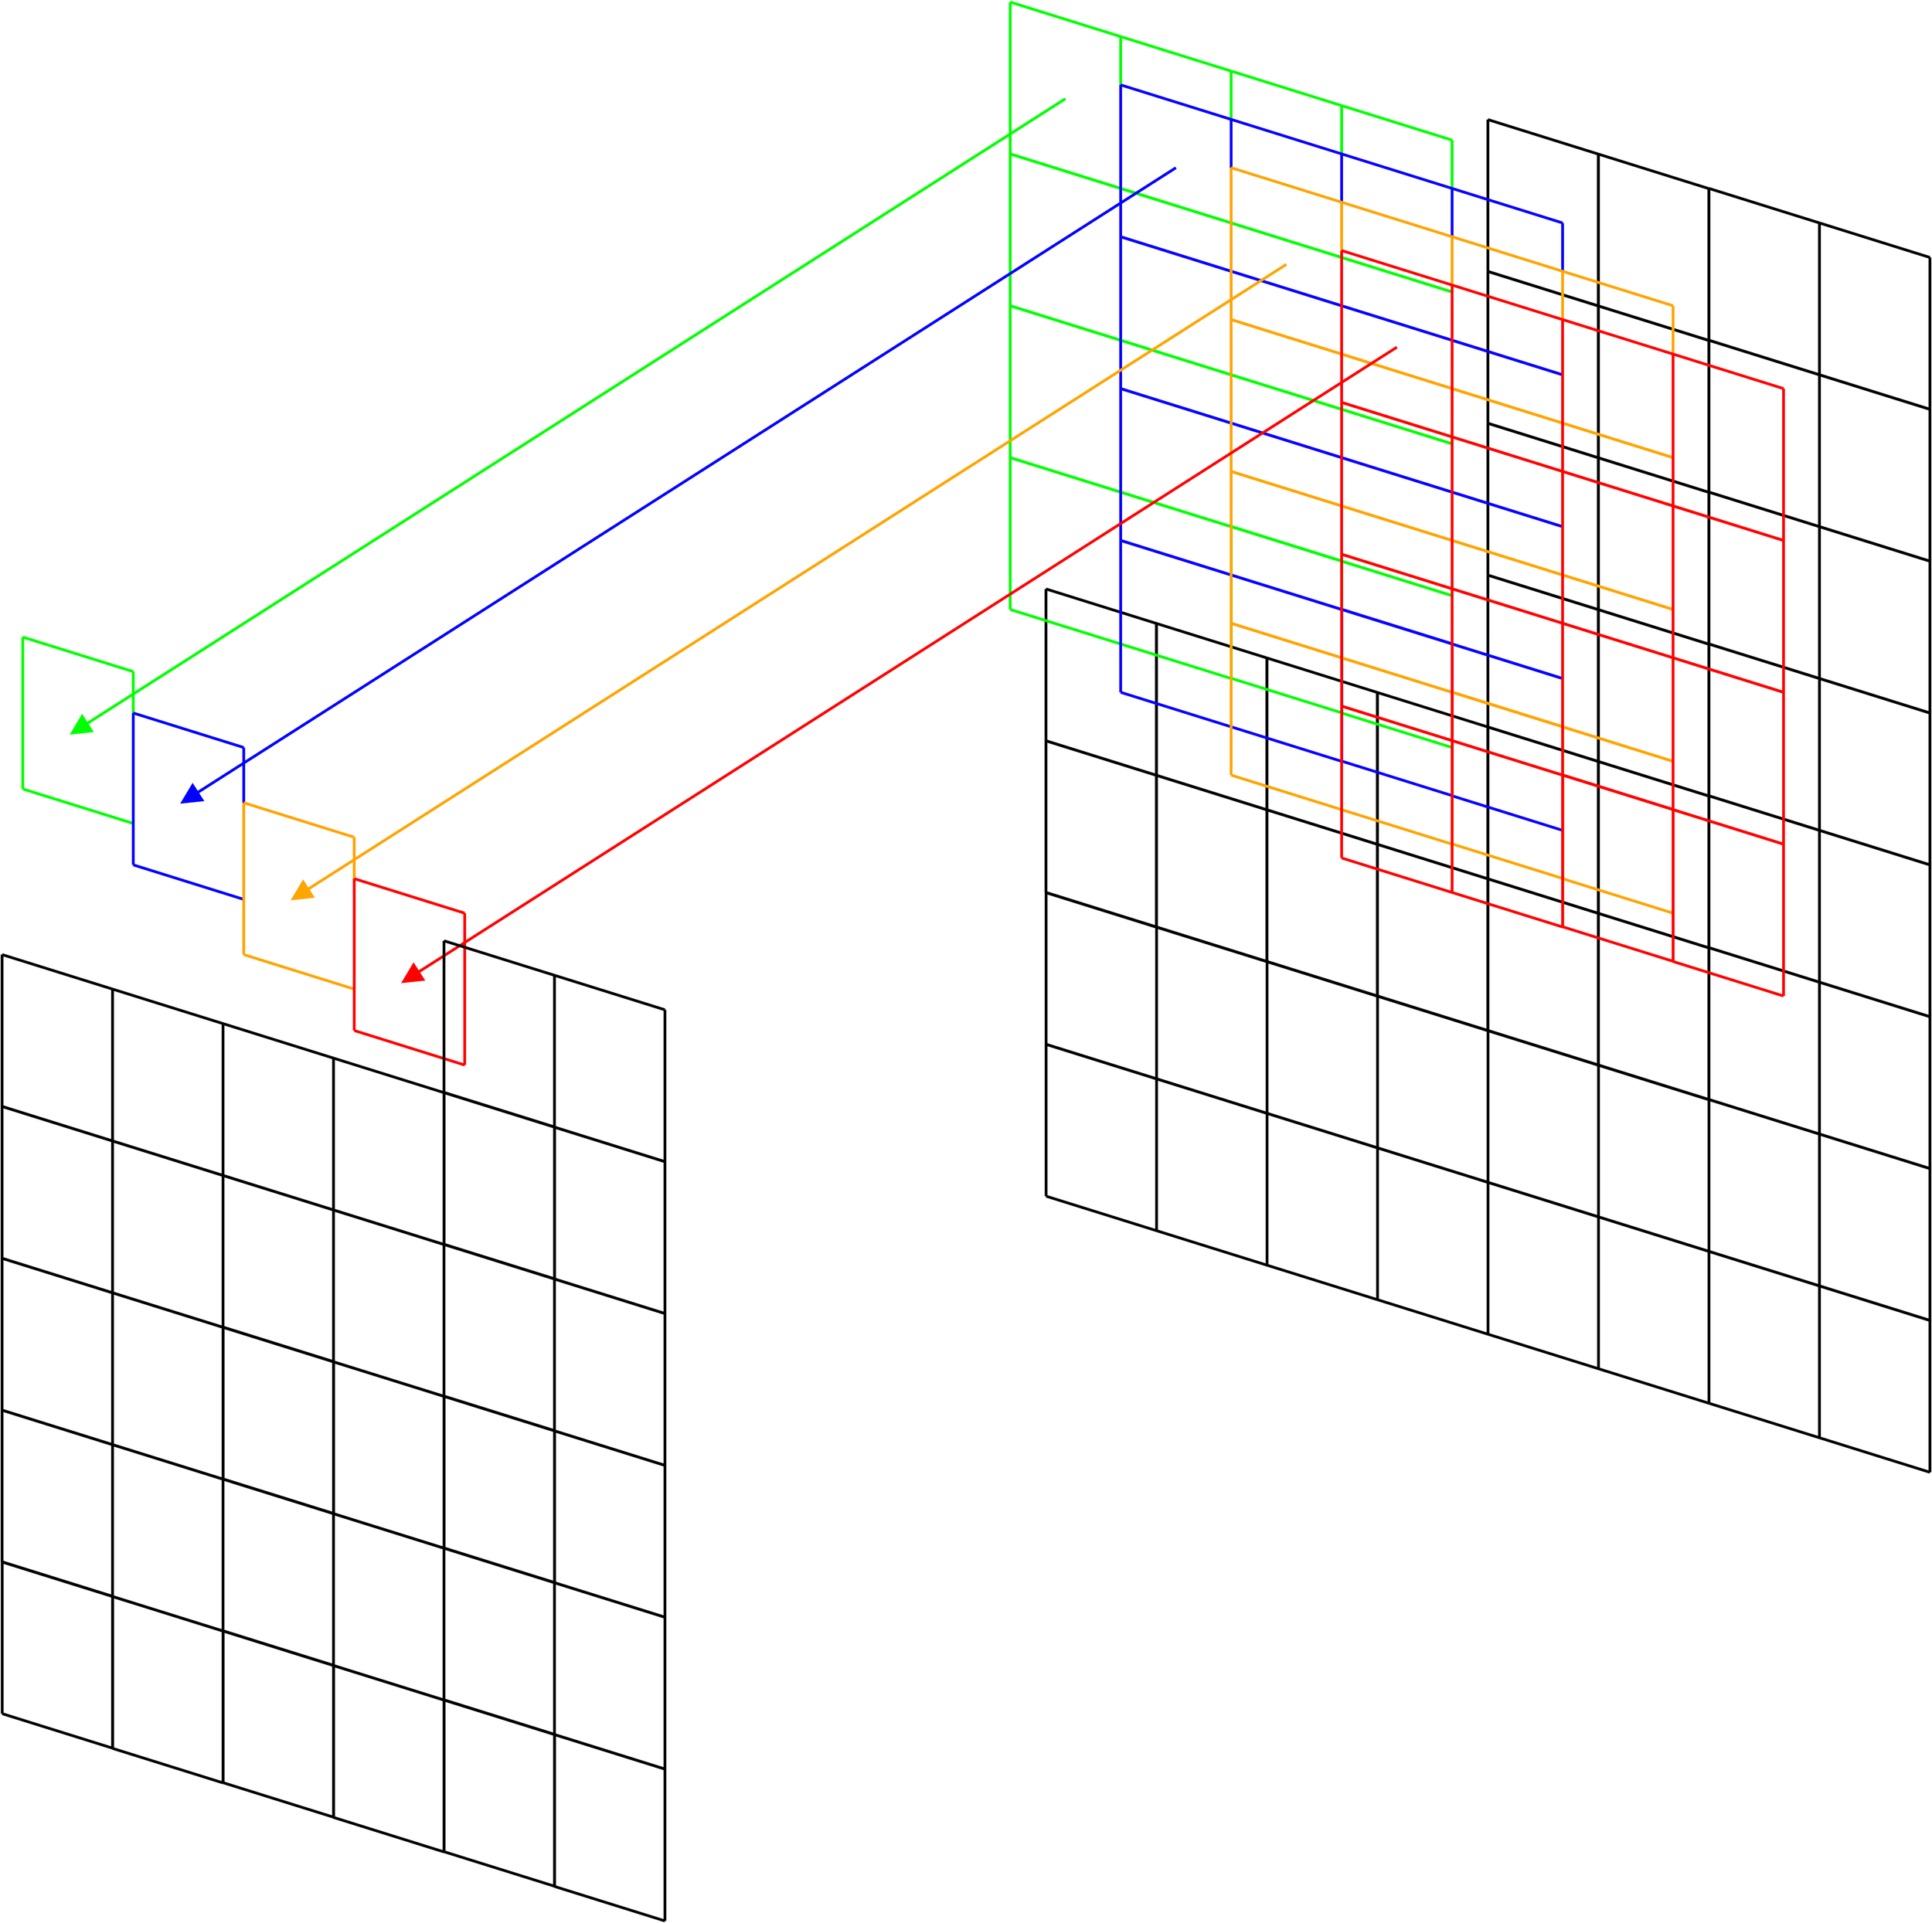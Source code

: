 <?xml version="1.0" encoding="UTF-8"?>
<dia:diagram xmlns:dia="http://www.lysator.liu.se/~alla/dia/">
  <dia:layer name="Background" visible="true" active="true">
    <dia:group>
      <dia:group>
        <dia:object type="Standard - Line" version="0" id="O0">
          <dia:attribute name="obj_pos">
            <dia:point val="229.181,25.026"/>
          </dia:attribute>
          <dia:attribute name="obj_bb">
            <dia:rectangle val="228.981,24.826;229.381,47.226"/>
          </dia:attribute>
          <dia:attribute name="conn_endpoints">
            <dia:point val="229.181,25.026"/>
            <dia:point val="229.181,47.026"/>
          </dia:attribute>
          <dia:attribute name="numcp">
            <dia:int val="1"/>
          </dia:attribute>
          <dia:attribute name="line_width">
            <dia:real val="0.4"/>
          </dia:attribute>
        </dia:object>
        <dia:object type="Standard - Line" version="0" id="O1">
          <dia:attribute name="obj_pos">
            <dia:point val="229.181,25.026"/>
          </dia:attribute>
          <dia:attribute name="obj_bb">
            <dia:rectangle val="228.93,24.775;245.432,30.276"/>
          </dia:attribute>
          <dia:attribute name="conn_endpoints">
            <dia:point val="229.181,25.026"/>
            <dia:point val="245.181,30.026"/>
          </dia:attribute>
          <dia:attribute name="numcp">
            <dia:int val="1"/>
          </dia:attribute>
          <dia:attribute name="line_width">
            <dia:real val="0.4"/>
          </dia:attribute>
        </dia:object>
        <dia:object type="Standard - Line" version="0" id="O2">
          <dia:attribute name="obj_pos">
            <dia:point val="245.181,30.026"/>
          </dia:attribute>
          <dia:attribute name="obj_bb">
            <dia:rectangle val="244.981,29.826;245.381,52.226"/>
          </dia:attribute>
          <dia:attribute name="conn_endpoints">
            <dia:point val="245.181,30.026"/>
            <dia:point val="245.181,52.026"/>
          </dia:attribute>
          <dia:attribute name="numcp">
            <dia:int val="1"/>
          </dia:attribute>
          <dia:attribute name="line_width">
            <dia:real val="0.4"/>
          </dia:attribute>
        </dia:object>
        <dia:object type="Standard - Line" version="0" id="O3">
          <dia:attribute name="obj_pos">
            <dia:point val="229.181,47.026"/>
          </dia:attribute>
          <dia:attribute name="obj_bb">
            <dia:rectangle val="228.93,46.775;245.432,52.276"/>
          </dia:attribute>
          <dia:attribute name="conn_endpoints">
            <dia:point val="229.181,47.026"/>
            <dia:point val="245.181,52.026"/>
          </dia:attribute>
          <dia:attribute name="numcp">
            <dia:int val="1"/>
          </dia:attribute>
          <dia:attribute name="line_width">
            <dia:real val="0.4"/>
          </dia:attribute>
        </dia:object>
      </dia:group>
      <dia:group>
        <dia:object type="Standard - Line" version="0" id="O4">
          <dia:attribute name="obj_pos">
            <dia:point val="245.181,30.026"/>
          </dia:attribute>
          <dia:attribute name="obj_bb">
            <dia:rectangle val="244.981,29.826;245.381,52.226"/>
          </dia:attribute>
          <dia:attribute name="conn_endpoints">
            <dia:point val="245.181,30.026"/>
            <dia:point val="245.181,52.026"/>
          </dia:attribute>
          <dia:attribute name="numcp">
            <dia:int val="1"/>
          </dia:attribute>
          <dia:attribute name="line_width">
            <dia:real val="0.4"/>
          </dia:attribute>
        </dia:object>
        <dia:object type="Standard - Line" version="0" id="O5">
          <dia:attribute name="obj_pos">
            <dia:point val="245.181,30.026"/>
          </dia:attribute>
          <dia:attribute name="obj_bb">
            <dia:rectangle val="244.93,29.775;261.432,35.276"/>
          </dia:attribute>
          <dia:attribute name="conn_endpoints">
            <dia:point val="245.181,30.026"/>
            <dia:point val="261.181,35.026"/>
          </dia:attribute>
          <dia:attribute name="numcp">
            <dia:int val="1"/>
          </dia:attribute>
          <dia:attribute name="line_width">
            <dia:real val="0.4"/>
          </dia:attribute>
        </dia:object>
        <dia:object type="Standard - Line" version="0" id="O6">
          <dia:attribute name="obj_pos">
            <dia:point val="261.181,35.026"/>
          </dia:attribute>
          <dia:attribute name="obj_bb">
            <dia:rectangle val="260.981,34.826;261.381,57.226"/>
          </dia:attribute>
          <dia:attribute name="conn_endpoints">
            <dia:point val="261.181,35.026"/>
            <dia:point val="261.181,57.026"/>
          </dia:attribute>
          <dia:attribute name="numcp">
            <dia:int val="1"/>
          </dia:attribute>
          <dia:attribute name="line_width">
            <dia:real val="0.4"/>
          </dia:attribute>
        </dia:object>
        <dia:object type="Standard - Line" version="0" id="O7">
          <dia:attribute name="obj_pos">
            <dia:point val="245.181,52.026"/>
          </dia:attribute>
          <dia:attribute name="obj_bb">
            <dia:rectangle val="244.93,51.775;261.432,57.276"/>
          </dia:attribute>
          <dia:attribute name="conn_endpoints">
            <dia:point val="245.181,52.026"/>
            <dia:point val="261.181,57.026"/>
          </dia:attribute>
          <dia:attribute name="numcp">
            <dia:int val="1"/>
          </dia:attribute>
          <dia:attribute name="line_width">
            <dia:real val="0.4"/>
          </dia:attribute>
        </dia:object>
      </dia:group>
      <dia:group>
        <dia:object type="Standard - Line" version="0" id="O8">
          <dia:attribute name="obj_pos">
            <dia:point val="229.181,47.026"/>
          </dia:attribute>
          <dia:attribute name="obj_bb">
            <dia:rectangle val="228.981,46.826;229.381,69.226"/>
          </dia:attribute>
          <dia:attribute name="conn_endpoints">
            <dia:point val="229.181,47.026"/>
            <dia:point val="229.181,69.026"/>
          </dia:attribute>
          <dia:attribute name="numcp">
            <dia:int val="1"/>
          </dia:attribute>
          <dia:attribute name="line_width">
            <dia:real val="0.4"/>
          </dia:attribute>
        </dia:object>
        <dia:object type="Standard - Line" version="0" id="O9">
          <dia:attribute name="obj_pos">
            <dia:point val="229.181,47.026"/>
          </dia:attribute>
          <dia:attribute name="obj_bb">
            <dia:rectangle val="228.93,46.775;245.432,52.276"/>
          </dia:attribute>
          <dia:attribute name="conn_endpoints">
            <dia:point val="229.181,47.026"/>
            <dia:point val="245.181,52.026"/>
          </dia:attribute>
          <dia:attribute name="numcp">
            <dia:int val="1"/>
          </dia:attribute>
          <dia:attribute name="line_width">
            <dia:real val="0.4"/>
          </dia:attribute>
        </dia:object>
        <dia:object type="Standard - Line" version="0" id="O10">
          <dia:attribute name="obj_pos">
            <dia:point val="245.181,52.026"/>
          </dia:attribute>
          <dia:attribute name="obj_bb">
            <dia:rectangle val="244.981,51.826;245.381,74.226"/>
          </dia:attribute>
          <dia:attribute name="conn_endpoints">
            <dia:point val="245.181,52.026"/>
            <dia:point val="245.181,74.026"/>
          </dia:attribute>
          <dia:attribute name="numcp">
            <dia:int val="1"/>
          </dia:attribute>
          <dia:attribute name="line_width">
            <dia:real val="0.4"/>
          </dia:attribute>
        </dia:object>
        <dia:object type="Standard - Line" version="0" id="O11">
          <dia:attribute name="obj_pos">
            <dia:point val="229.181,69.026"/>
          </dia:attribute>
          <dia:attribute name="obj_bb">
            <dia:rectangle val="228.93,68.775;245.432,74.276"/>
          </dia:attribute>
          <dia:attribute name="conn_endpoints">
            <dia:point val="229.181,69.026"/>
            <dia:point val="245.181,74.026"/>
          </dia:attribute>
          <dia:attribute name="numcp">
            <dia:int val="1"/>
          </dia:attribute>
          <dia:attribute name="line_width">
            <dia:real val="0.4"/>
          </dia:attribute>
        </dia:object>
      </dia:group>
      <dia:group>
        <dia:object type="Standard - Line" version="0" id="O12">
          <dia:attribute name="obj_pos">
            <dia:point val="245.181,52.026"/>
          </dia:attribute>
          <dia:attribute name="obj_bb">
            <dia:rectangle val="244.981,51.826;245.381,74.226"/>
          </dia:attribute>
          <dia:attribute name="conn_endpoints">
            <dia:point val="245.181,52.026"/>
            <dia:point val="245.181,74.026"/>
          </dia:attribute>
          <dia:attribute name="numcp">
            <dia:int val="1"/>
          </dia:attribute>
          <dia:attribute name="line_width">
            <dia:real val="0.4"/>
          </dia:attribute>
        </dia:object>
        <dia:object type="Standard - Line" version="0" id="O13">
          <dia:attribute name="obj_pos">
            <dia:point val="245.181,52.026"/>
          </dia:attribute>
          <dia:attribute name="obj_bb">
            <dia:rectangle val="244.93,51.775;261.432,57.276"/>
          </dia:attribute>
          <dia:attribute name="conn_endpoints">
            <dia:point val="245.181,52.026"/>
            <dia:point val="261.181,57.026"/>
          </dia:attribute>
          <dia:attribute name="numcp">
            <dia:int val="1"/>
          </dia:attribute>
          <dia:attribute name="line_width">
            <dia:real val="0.4"/>
          </dia:attribute>
        </dia:object>
        <dia:object type="Standard - Line" version="0" id="O14">
          <dia:attribute name="obj_pos">
            <dia:point val="261.181,57.026"/>
          </dia:attribute>
          <dia:attribute name="obj_bb">
            <dia:rectangle val="260.981,56.826;261.381,79.226"/>
          </dia:attribute>
          <dia:attribute name="conn_endpoints">
            <dia:point val="261.181,57.026"/>
            <dia:point val="261.181,79.026"/>
          </dia:attribute>
          <dia:attribute name="numcp">
            <dia:int val="1"/>
          </dia:attribute>
          <dia:attribute name="line_width">
            <dia:real val="0.4"/>
          </dia:attribute>
        </dia:object>
        <dia:object type="Standard - Line" version="0" id="O15">
          <dia:attribute name="obj_pos">
            <dia:point val="245.181,74.026"/>
          </dia:attribute>
          <dia:attribute name="obj_bb">
            <dia:rectangle val="244.93,73.775;261.432,79.276"/>
          </dia:attribute>
          <dia:attribute name="conn_endpoints">
            <dia:point val="245.181,74.026"/>
            <dia:point val="261.181,79.026"/>
          </dia:attribute>
          <dia:attribute name="numcp">
            <dia:int val="1"/>
          </dia:attribute>
          <dia:attribute name="line_width">
            <dia:real val="0.4"/>
          </dia:attribute>
        </dia:object>
      </dia:group>
    </dia:group>
    <dia:group>
      <dia:group>
        <dia:object type="Standard - Line" version="0" id="O16">
          <dia:attribute name="obj_pos">
            <dia:point val="229.181,69.026"/>
          </dia:attribute>
          <dia:attribute name="obj_bb">
            <dia:rectangle val="228.981,68.826;229.381,91.226"/>
          </dia:attribute>
          <dia:attribute name="conn_endpoints">
            <dia:point val="229.181,69.026"/>
            <dia:point val="229.181,91.026"/>
          </dia:attribute>
          <dia:attribute name="numcp">
            <dia:int val="1"/>
          </dia:attribute>
          <dia:attribute name="line_width">
            <dia:real val="0.4"/>
          </dia:attribute>
        </dia:object>
        <dia:object type="Standard - Line" version="0" id="O17">
          <dia:attribute name="obj_pos">
            <dia:point val="229.181,69.026"/>
          </dia:attribute>
          <dia:attribute name="obj_bb">
            <dia:rectangle val="228.93,68.775;245.432,74.276"/>
          </dia:attribute>
          <dia:attribute name="conn_endpoints">
            <dia:point val="229.181,69.026"/>
            <dia:point val="245.181,74.026"/>
          </dia:attribute>
          <dia:attribute name="numcp">
            <dia:int val="1"/>
          </dia:attribute>
          <dia:attribute name="line_width">
            <dia:real val="0.4"/>
          </dia:attribute>
        </dia:object>
        <dia:object type="Standard - Line" version="0" id="O18">
          <dia:attribute name="obj_pos">
            <dia:point val="245.181,74.026"/>
          </dia:attribute>
          <dia:attribute name="obj_bb">
            <dia:rectangle val="244.981,73.826;245.381,96.226"/>
          </dia:attribute>
          <dia:attribute name="conn_endpoints">
            <dia:point val="245.181,74.026"/>
            <dia:point val="245.181,96.026"/>
          </dia:attribute>
          <dia:attribute name="numcp">
            <dia:int val="1"/>
          </dia:attribute>
          <dia:attribute name="line_width">
            <dia:real val="0.4"/>
          </dia:attribute>
        </dia:object>
        <dia:object type="Standard - Line" version="0" id="O19">
          <dia:attribute name="obj_pos">
            <dia:point val="229.181,91.026"/>
          </dia:attribute>
          <dia:attribute name="obj_bb">
            <dia:rectangle val="228.93,90.775;245.432,96.276"/>
          </dia:attribute>
          <dia:attribute name="conn_endpoints">
            <dia:point val="229.181,91.026"/>
            <dia:point val="245.181,96.026"/>
          </dia:attribute>
          <dia:attribute name="numcp">
            <dia:int val="1"/>
          </dia:attribute>
          <dia:attribute name="line_width">
            <dia:real val="0.4"/>
          </dia:attribute>
        </dia:object>
      </dia:group>
      <dia:group>
        <dia:object type="Standard - Line" version="0" id="O20">
          <dia:attribute name="obj_pos">
            <dia:point val="245.181,74.026"/>
          </dia:attribute>
          <dia:attribute name="obj_bb">
            <dia:rectangle val="244.981,73.826;245.381,96.226"/>
          </dia:attribute>
          <dia:attribute name="conn_endpoints">
            <dia:point val="245.181,74.026"/>
            <dia:point val="245.181,96.026"/>
          </dia:attribute>
          <dia:attribute name="numcp">
            <dia:int val="1"/>
          </dia:attribute>
          <dia:attribute name="line_width">
            <dia:real val="0.4"/>
          </dia:attribute>
        </dia:object>
        <dia:object type="Standard - Line" version="0" id="O21">
          <dia:attribute name="obj_pos">
            <dia:point val="245.181,74.026"/>
          </dia:attribute>
          <dia:attribute name="obj_bb">
            <dia:rectangle val="244.93,73.775;261.432,79.276"/>
          </dia:attribute>
          <dia:attribute name="conn_endpoints">
            <dia:point val="245.181,74.026"/>
            <dia:point val="261.181,79.026"/>
          </dia:attribute>
          <dia:attribute name="numcp">
            <dia:int val="1"/>
          </dia:attribute>
          <dia:attribute name="line_width">
            <dia:real val="0.4"/>
          </dia:attribute>
        </dia:object>
        <dia:object type="Standard - Line" version="0" id="O22">
          <dia:attribute name="obj_pos">
            <dia:point val="261.181,79.026"/>
          </dia:attribute>
          <dia:attribute name="obj_bb">
            <dia:rectangle val="260.981,78.826;261.381,101.226"/>
          </dia:attribute>
          <dia:attribute name="conn_endpoints">
            <dia:point val="261.181,79.026"/>
            <dia:point val="261.181,101.026"/>
          </dia:attribute>
          <dia:attribute name="numcp">
            <dia:int val="1"/>
          </dia:attribute>
          <dia:attribute name="line_width">
            <dia:real val="0.4"/>
          </dia:attribute>
        </dia:object>
        <dia:object type="Standard - Line" version="0" id="O23">
          <dia:attribute name="obj_pos">
            <dia:point val="245.181,96.026"/>
          </dia:attribute>
          <dia:attribute name="obj_bb">
            <dia:rectangle val="244.93,95.775;261.432,101.277"/>
          </dia:attribute>
          <dia:attribute name="conn_endpoints">
            <dia:point val="245.181,96.026"/>
            <dia:point val="261.181,101.026"/>
          </dia:attribute>
          <dia:attribute name="numcp">
            <dia:int val="1"/>
          </dia:attribute>
          <dia:attribute name="line_width">
            <dia:real val="0.4"/>
          </dia:attribute>
        </dia:object>
      </dia:group>
      <dia:group>
        <dia:object type="Standard - Line" version="0" id="O24">
          <dia:attribute name="obj_pos">
            <dia:point val="229.181,91.026"/>
          </dia:attribute>
          <dia:attribute name="obj_bb">
            <dia:rectangle val="228.981,90.826;229.381,113.226"/>
          </dia:attribute>
          <dia:attribute name="conn_endpoints">
            <dia:point val="229.181,91.026"/>
            <dia:point val="229.181,113.026"/>
          </dia:attribute>
          <dia:attribute name="numcp">
            <dia:int val="1"/>
          </dia:attribute>
          <dia:attribute name="line_width">
            <dia:real val="0.4"/>
          </dia:attribute>
        </dia:object>
        <dia:object type="Standard - Line" version="0" id="O25">
          <dia:attribute name="obj_pos">
            <dia:point val="229.181,91.026"/>
          </dia:attribute>
          <dia:attribute name="obj_bb">
            <dia:rectangle val="228.93,90.775;245.432,96.276"/>
          </dia:attribute>
          <dia:attribute name="conn_endpoints">
            <dia:point val="229.181,91.026"/>
            <dia:point val="245.181,96.026"/>
          </dia:attribute>
          <dia:attribute name="numcp">
            <dia:int val="1"/>
          </dia:attribute>
          <dia:attribute name="line_width">
            <dia:real val="0.4"/>
          </dia:attribute>
        </dia:object>
        <dia:object type="Standard - Line" version="0" id="O26">
          <dia:attribute name="obj_pos">
            <dia:point val="245.181,96.026"/>
          </dia:attribute>
          <dia:attribute name="obj_bb">
            <dia:rectangle val="244.981,95.826;245.381,118.226"/>
          </dia:attribute>
          <dia:attribute name="conn_endpoints">
            <dia:point val="245.181,96.026"/>
            <dia:point val="245.181,118.026"/>
          </dia:attribute>
          <dia:attribute name="numcp">
            <dia:int val="1"/>
          </dia:attribute>
          <dia:attribute name="line_width">
            <dia:real val="0.4"/>
          </dia:attribute>
        </dia:object>
        <dia:object type="Standard - Line" version="0" id="O27">
          <dia:attribute name="obj_pos">
            <dia:point val="229.181,113.026"/>
          </dia:attribute>
          <dia:attribute name="obj_bb">
            <dia:rectangle val="228.93,112.775;245.432,118.277"/>
          </dia:attribute>
          <dia:attribute name="conn_endpoints">
            <dia:point val="229.181,113.026"/>
            <dia:point val="245.181,118.026"/>
          </dia:attribute>
          <dia:attribute name="numcp">
            <dia:int val="1"/>
          </dia:attribute>
          <dia:attribute name="line_width">
            <dia:real val="0.4"/>
          </dia:attribute>
        </dia:object>
      </dia:group>
      <dia:group>
        <dia:object type="Standard - Line" version="0" id="O28">
          <dia:attribute name="obj_pos">
            <dia:point val="245.181,96.026"/>
          </dia:attribute>
          <dia:attribute name="obj_bb">
            <dia:rectangle val="244.981,95.826;245.381,118.226"/>
          </dia:attribute>
          <dia:attribute name="conn_endpoints">
            <dia:point val="245.181,96.026"/>
            <dia:point val="245.181,118.026"/>
          </dia:attribute>
          <dia:attribute name="numcp">
            <dia:int val="1"/>
          </dia:attribute>
          <dia:attribute name="line_width">
            <dia:real val="0.4"/>
          </dia:attribute>
        </dia:object>
        <dia:object type="Standard - Line" version="0" id="O29">
          <dia:attribute name="obj_pos">
            <dia:point val="245.181,96.026"/>
          </dia:attribute>
          <dia:attribute name="obj_bb">
            <dia:rectangle val="244.93,95.775;261.432,101.277"/>
          </dia:attribute>
          <dia:attribute name="conn_endpoints">
            <dia:point val="245.181,96.026"/>
            <dia:point val="261.181,101.026"/>
          </dia:attribute>
          <dia:attribute name="numcp">
            <dia:int val="1"/>
          </dia:attribute>
          <dia:attribute name="line_width">
            <dia:real val="0.4"/>
          </dia:attribute>
        </dia:object>
        <dia:object type="Standard - Line" version="0" id="O30">
          <dia:attribute name="obj_pos">
            <dia:point val="261.181,101.026"/>
          </dia:attribute>
          <dia:attribute name="obj_bb">
            <dia:rectangle val="260.981,100.826;261.381,123.226"/>
          </dia:attribute>
          <dia:attribute name="conn_endpoints">
            <dia:point val="261.181,101.026"/>
            <dia:point val="261.181,123.026"/>
          </dia:attribute>
          <dia:attribute name="numcp">
            <dia:int val="1"/>
          </dia:attribute>
          <dia:attribute name="line_width">
            <dia:real val="0.4"/>
          </dia:attribute>
        </dia:object>
        <dia:object type="Standard - Line" version="0" id="O31">
          <dia:attribute name="obj_pos">
            <dia:point val="245.181,118.026"/>
          </dia:attribute>
          <dia:attribute name="obj_bb">
            <dia:rectangle val="244.93,117.775;261.432,123.277"/>
          </dia:attribute>
          <dia:attribute name="conn_endpoints">
            <dia:point val="245.181,118.026"/>
            <dia:point val="261.181,123.026"/>
          </dia:attribute>
          <dia:attribute name="numcp">
            <dia:int val="1"/>
          </dia:attribute>
          <dia:attribute name="line_width">
            <dia:real val="0.4"/>
          </dia:attribute>
        </dia:object>
      </dia:group>
    </dia:group>
    <dia:group>
      <dia:group>
        <dia:object type="Standard - Line" version="0" id="O32">
          <dia:attribute name="obj_pos">
            <dia:point val="229.181,113.026"/>
          </dia:attribute>
          <dia:attribute name="obj_bb">
            <dia:rectangle val="228.981,112.826;229.381,135.226"/>
          </dia:attribute>
          <dia:attribute name="conn_endpoints">
            <dia:point val="229.181,113.026"/>
            <dia:point val="229.181,135.026"/>
          </dia:attribute>
          <dia:attribute name="numcp">
            <dia:int val="1"/>
          </dia:attribute>
          <dia:attribute name="line_width">
            <dia:real val="0.4"/>
          </dia:attribute>
        </dia:object>
        <dia:object type="Standard - Line" version="0" id="O33">
          <dia:attribute name="obj_pos">
            <dia:point val="229.181,113.026"/>
          </dia:attribute>
          <dia:attribute name="obj_bb">
            <dia:rectangle val="228.93,112.775;245.432,118.277"/>
          </dia:attribute>
          <dia:attribute name="conn_endpoints">
            <dia:point val="229.181,113.026"/>
            <dia:point val="245.181,118.026"/>
          </dia:attribute>
          <dia:attribute name="numcp">
            <dia:int val="1"/>
          </dia:attribute>
          <dia:attribute name="line_width">
            <dia:real val="0.4"/>
          </dia:attribute>
        </dia:object>
        <dia:object type="Standard - Line" version="0" id="O34">
          <dia:attribute name="obj_pos">
            <dia:point val="245.181,118.026"/>
          </dia:attribute>
          <dia:attribute name="obj_bb">
            <dia:rectangle val="244.981,117.826;245.381,140.226"/>
          </dia:attribute>
          <dia:attribute name="conn_endpoints">
            <dia:point val="245.181,118.026"/>
            <dia:point val="245.181,140.026"/>
          </dia:attribute>
          <dia:attribute name="numcp">
            <dia:int val="1"/>
          </dia:attribute>
          <dia:attribute name="line_width">
            <dia:real val="0.4"/>
          </dia:attribute>
        </dia:object>
        <dia:object type="Standard - Line" version="0" id="O35">
          <dia:attribute name="obj_pos">
            <dia:point val="229.181,135.026"/>
          </dia:attribute>
          <dia:attribute name="obj_bb">
            <dia:rectangle val="228.93,134.775;245.432,140.277"/>
          </dia:attribute>
          <dia:attribute name="conn_endpoints">
            <dia:point val="229.181,135.026"/>
            <dia:point val="245.181,140.026"/>
          </dia:attribute>
          <dia:attribute name="numcp">
            <dia:int val="1"/>
          </dia:attribute>
          <dia:attribute name="line_width">
            <dia:real val="0.4"/>
          </dia:attribute>
        </dia:object>
      </dia:group>
      <dia:group>
        <dia:object type="Standard - Line" version="0" id="O36">
          <dia:attribute name="obj_pos">
            <dia:point val="245.181,118.026"/>
          </dia:attribute>
          <dia:attribute name="obj_bb">
            <dia:rectangle val="244.981,117.826;245.381,140.226"/>
          </dia:attribute>
          <dia:attribute name="conn_endpoints">
            <dia:point val="245.181,118.026"/>
            <dia:point val="245.181,140.026"/>
          </dia:attribute>
          <dia:attribute name="numcp">
            <dia:int val="1"/>
          </dia:attribute>
          <dia:attribute name="line_width">
            <dia:real val="0.4"/>
          </dia:attribute>
        </dia:object>
        <dia:object type="Standard - Line" version="0" id="O37">
          <dia:attribute name="obj_pos">
            <dia:point val="245.181,118.026"/>
          </dia:attribute>
          <dia:attribute name="obj_bb">
            <dia:rectangle val="244.93,117.775;261.432,123.277"/>
          </dia:attribute>
          <dia:attribute name="conn_endpoints">
            <dia:point val="245.181,118.026"/>
            <dia:point val="261.181,123.026"/>
          </dia:attribute>
          <dia:attribute name="numcp">
            <dia:int val="1"/>
          </dia:attribute>
          <dia:attribute name="line_width">
            <dia:real val="0.4"/>
          </dia:attribute>
        </dia:object>
        <dia:object type="Standard - Line" version="0" id="O38">
          <dia:attribute name="obj_pos">
            <dia:point val="261.181,123.026"/>
          </dia:attribute>
          <dia:attribute name="obj_bb">
            <dia:rectangle val="260.981,122.826;261.381,145.226"/>
          </dia:attribute>
          <dia:attribute name="conn_endpoints">
            <dia:point val="261.181,123.026"/>
            <dia:point val="261.181,145.026"/>
          </dia:attribute>
          <dia:attribute name="numcp">
            <dia:int val="1"/>
          </dia:attribute>
          <dia:attribute name="line_width">
            <dia:real val="0.4"/>
          </dia:attribute>
        </dia:object>
        <dia:object type="Standard - Line" version="0" id="O39">
          <dia:attribute name="obj_pos">
            <dia:point val="245.181,140.026"/>
          </dia:attribute>
          <dia:attribute name="obj_bb">
            <dia:rectangle val="244.93,139.775;261.432,145.277"/>
          </dia:attribute>
          <dia:attribute name="conn_endpoints">
            <dia:point val="245.181,140.026"/>
            <dia:point val="261.181,145.026"/>
          </dia:attribute>
          <dia:attribute name="numcp">
            <dia:int val="1"/>
          </dia:attribute>
          <dia:attribute name="line_width">
            <dia:real val="0.4"/>
          </dia:attribute>
        </dia:object>
      </dia:group>
      <dia:group>
        <dia:object type="Standard - Line" version="0" id="O40">
          <dia:attribute name="obj_pos">
            <dia:point val="229.181,135.026"/>
          </dia:attribute>
          <dia:attribute name="obj_bb">
            <dia:rectangle val="228.981,134.826;229.381,157.226"/>
          </dia:attribute>
          <dia:attribute name="conn_endpoints">
            <dia:point val="229.181,135.026"/>
            <dia:point val="229.181,157.026"/>
          </dia:attribute>
          <dia:attribute name="numcp">
            <dia:int val="1"/>
          </dia:attribute>
          <dia:attribute name="line_width">
            <dia:real val="0.4"/>
          </dia:attribute>
        </dia:object>
        <dia:object type="Standard - Line" version="0" id="O41">
          <dia:attribute name="obj_pos">
            <dia:point val="229.181,135.026"/>
          </dia:attribute>
          <dia:attribute name="obj_bb">
            <dia:rectangle val="228.93,134.775;245.432,140.277"/>
          </dia:attribute>
          <dia:attribute name="conn_endpoints">
            <dia:point val="229.181,135.026"/>
            <dia:point val="245.181,140.026"/>
          </dia:attribute>
          <dia:attribute name="numcp">
            <dia:int val="1"/>
          </dia:attribute>
          <dia:attribute name="line_width">
            <dia:real val="0.4"/>
          </dia:attribute>
        </dia:object>
        <dia:object type="Standard - Line" version="0" id="O42">
          <dia:attribute name="obj_pos">
            <dia:point val="245.181,140.026"/>
          </dia:attribute>
          <dia:attribute name="obj_bb">
            <dia:rectangle val="244.981,139.826;245.381,162.226"/>
          </dia:attribute>
          <dia:attribute name="conn_endpoints">
            <dia:point val="245.181,140.026"/>
            <dia:point val="245.181,162.026"/>
          </dia:attribute>
          <dia:attribute name="numcp">
            <dia:int val="1"/>
          </dia:attribute>
          <dia:attribute name="line_width">
            <dia:real val="0.4"/>
          </dia:attribute>
        </dia:object>
        <dia:object type="Standard - Line" version="0" id="O43">
          <dia:attribute name="obj_pos">
            <dia:point val="229.181,157.026"/>
          </dia:attribute>
          <dia:attribute name="obj_bb">
            <dia:rectangle val="228.93,156.775;245.432,162.277"/>
          </dia:attribute>
          <dia:attribute name="conn_endpoints">
            <dia:point val="229.181,157.026"/>
            <dia:point val="245.181,162.026"/>
          </dia:attribute>
          <dia:attribute name="numcp">
            <dia:int val="1"/>
          </dia:attribute>
          <dia:attribute name="line_width">
            <dia:real val="0.4"/>
          </dia:attribute>
        </dia:object>
      </dia:group>
      <dia:group>
        <dia:object type="Standard - Line" version="0" id="O44">
          <dia:attribute name="obj_pos">
            <dia:point val="245.181,140.026"/>
          </dia:attribute>
          <dia:attribute name="obj_bb">
            <dia:rectangle val="244.981,139.826;245.381,162.226"/>
          </dia:attribute>
          <dia:attribute name="conn_endpoints">
            <dia:point val="245.181,140.026"/>
            <dia:point val="245.181,162.026"/>
          </dia:attribute>
          <dia:attribute name="numcp">
            <dia:int val="1"/>
          </dia:attribute>
          <dia:attribute name="line_width">
            <dia:real val="0.4"/>
          </dia:attribute>
        </dia:object>
        <dia:object type="Standard - Line" version="0" id="O45">
          <dia:attribute name="obj_pos">
            <dia:point val="245.181,140.026"/>
          </dia:attribute>
          <dia:attribute name="obj_bb">
            <dia:rectangle val="244.93,139.775;261.432,145.277"/>
          </dia:attribute>
          <dia:attribute name="conn_endpoints">
            <dia:point val="245.181,140.026"/>
            <dia:point val="261.181,145.026"/>
          </dia:attribute>
          <dia:attribute name="numcp">
            <dia:int val="1"/>
          </dia:attribute>
          <dia:attribute name="line_width">
            <dia:real val="0.4"/>
          </dia:attribute>
        </dia:object>
        <dia:object type="Standard - Line" version="0" id="O46">
          <dia:attribute name="obj_pos">
            <dia:point val="261.181,145.026"/>
          </dia:attribute>
          <dia:attribute name="obj_bb">
            <dia:rectangle val="260.981,144.826;261.381,167.226"/>
          </dia:attribute>
          <dia:attribute name="conn_endpoints">
            <dia:point val="261.181,145.026"/>
            <dia:point val="261.181,167.026"/>
          </dia:attribute>
          <dia:attribute name="numcp">
            <dia:int val="1"/>
          </dia:attribute>
          <dia:attribute name="line_width">
            <dia:real val="0.4"/>
          </dia:attribute>
        </dia:object>
        <dia:object type="Standard - Line" version="0" id="O47">
          <dia:attribute name="obj_pos">
            <dia:point val="245.181,162.026"/>
          </dia:attribute>
          <dia:attribute name="obj_bb">
            <dia:rectangle val="244.93,161.775;261.432,167.277"/>
          </dia:attribute>
          <dia:attribute name="conn_endpoints">
            <dia:point val="245.181,162.026"/>
            <dia:point val="261.181,167.026"/>
          </dia:attribute>
          <dia:attribute name="numcp">
            <dia:int val="1"/>
          </dia:attribute>
          <dia:attribute name="line_width">
            <dia:real val="0.4"/>
          </dia:attribute>
        </dia:object>
      </dia:group>
    </dia:group>
    <dia:group>
      <dia:group>
        <dia:object type="Standard - Line" version="0" id="O48">
          <dia:attribute name="obj_pos">
            <dia:point val="197.181,103.026"/>
          </dia:attribute>
          <dia:attribute name="obj_bb">
            <dia:rectangle val="196.981,102.826;197.381,125.226"/>
          </dia:attribute>
          <dia:attribute name="conn_endpoints">
            <dia:point val="197.181,103.026"/>
            <dia:point val="197.181,125.026"/>
          </dia:attribute>
          <dia:attribute name="numcp">
            <dia:int val="1"/>
          </dia:attribute>
          <dia:attribute name="line_width">
            <dia:real val="0.4"/>
          </dia:attribute>
        </dia:object>
        <dia:object type="Standard - Line" version="0" id="O49">
          <dia:attribute name="obj_pos">
            <dia:point val="197.181,103.026"/>
          </dia:attribute>
          <dia:attribute name="obj_bb">
            <dia:rectangle val="196.93,102.775;213.432,108.277"/>
          </dia:attribute>
          <dia:attribute name="conn_endpoints">
            <dia:point val="197.181,103.026"/>
            <dia:point val="213.181,108.026"/>
          </dia:attribute>
          <dia:attribute name="numcp">
            <dia:int val="1"/>
          </dia:attribute>
          <dia:attribute name="line_width">
            <dia:real val="0.4"/>
          </dia:attribute>
        </dia:object>
        <dia:object type="Standard - Line" version="0" id="O50">
          <dia:attribute name="obj_pos">
            <dia:point val="213.181,108.026"/>
          </dia:attribute>
          <dia:attribute name="obj_bb">
            <dia:rectangle val="212.981,107.826;213.381,130.226"/>
          </dia:attribute>
          <dia:attribute name="conn_endpoints">
            <dia:point val="213.181,108.026"/>
            <dia:point val="213.181,130.026"/>
          </dia:attribute>
          <dia:attribute name="numcp">
            <dia:int val="1"/>
          </dia:attribute>
          <dia:attribute name="line_width">
            <dia:real val="0.4"/>
          </dia:attribute>
        </dia:object>
        <dia:object type="Standard - Line" version="0" id="O51">
          <dia:attribute name="obj_pos">
            <dia:point val="197.181,125.026"/>
          </dia:attribute>
          <dia:attribute name="obj_bb">
            <dia:rectangle val="196.93,124.775;213.432,130.277"/>
          </dia:attribute>
          <dia:attribute name="conn_endpoints">
            <dia:point val="197.181,125.026"/>
            <dia:point val="213.181,130.026"/>
          </dia:attribute>
          <dia:attribute name="numcp">
            <dia:int val="1"/>
          </dia:attribute>
          <dia:attribute name="line_width">
            <dia:real val="0.4"/>
          </dia:attribute>
        </dia:object>
      </dia:group>
      <dia:group>
        <dia:object type="Standard - Line" version="0" id="O52">
          <dia:attribute name="obj_pos">
            <dia:point val="213.181,108.026"/>
          </dia:attribute>
          <dia:attribute name="obj_bb">
            <dia:rectangle val="212.981,107.826;213.381,130.226"/>
          </dia:attribute>
          <dia:attribute name="conn_endpoints">
            <dia:point val="213.181,108.026"/>
            <dia:point val="213.181,130.026"/>
          </dia:attribute>
          <dia:attribute name="numcp">
            <dia:int val="1"/>
          </dia:attribute>
          <dia:attribute name="line_width">
            <dia:real val="0.4"/>
          </dia:attribute>
        </dia:object>
        <dia:object type="Standard - Line" version="0" id="O53">
          <dia:attribute name="obj_pos">
            <dia:point val="213.181,108.026"/>
          </dia:attribute>
          <dia:attribute name="obj_bb">
            <dia:rectangle val="212.93,107.775;229.432,113.277"/>
          </dia:attribute>
          <dia:attribute name="conn_endpoints">
            <dia:point val="213.181,108.026"/>
            <dia:point val="229.181,113.026"/>
          </dia:attribute>
          <dia:attribute name="numcp">
            <dia:int val="1"/>
          </dia:attribute>
          <dia:attribute name="line_width">
            <dia:real val="0.4"/>
          </dia:attribute>
        </dia:object>
        <dia:object type="Standard - Line" version="0" id="O54">
          <dia:attribute name="obj_pos">
            <dia:point val="229.181,113.026"/>
          </dia:attribute>
          <dia:attribute name="obj_bb">
            <dia:rectangle val="228.981,112.826;229.381,135.226"/>
          </dia:attribute>
          <dia:attribute name="conn_endpoints">
            <dia:point val="229.181,113.026"/>
            <dia:point val="229.181,135.026"/>
          </dia:attribute>
          <dia:attribute name="numcp">
            <dia:int val="1"/>
          </dia:attribute>
          <dia:attribute name="line_width">
            <dia:real val="0.4"/>
          </dia:attribute>
        </dia:object>
        <dia:object type="Standard - Line" version="0" id="O55">
          <dia:attribute name="obj_pos">
            <dia:point val="213.181,130.026"/>
          </dia:attribute>
          <dia:attribute name="obj_bb">
            <dia:rectangle val="212.93,129.775;229.432,135.277"/>
          </dia:attribute>
          <dia:attribute name="conn_endpoints">
            <dia:point val="213.181,130.026"/>
            <dia:point val="229.181,135.026"/>
          </dia:attribute>
          <dia:attribute name="numcp">
            <dia:int val="1"/>
          </dia:attribute>
          <dia:attribute name="line_width">
            <dia:real val="0.4"/>
          </dia:attribute>
        </dia:object>
      </dia:group>
      <dia:group>
        <dia:object type="Standard - Line" version="0" id="O56">
          <dia:attribute name="obj_pos">
            <dia:point val="197.181,125.026"/>
          </dia:attribute>
          <dia:attribute name="obj_bb">
            <dia:rectangle val="196.981,124.826;197.381,147.226"/>
          </dia:attribute>
          <dia:attribute name="conn_endpoints">
            <dia:point val="197.181,125.026"/>
            <dia:point val="197.181,147.026"/>
          </dia:attribute>
          <dia:attribute name="numcp">
            <dia:int val="1"/>
          </dia:attribute>
          <dia:attribute name="line_width">
            <dia:real val="0.4"/>
          </dia:attribute>
        </dia:object>
        <dia:object type="Standard - Line" version="0" id="O57">
          <dia:attribute name="obj_pos">
            <dia:point val="197.181,125.026"/>
          </dia:attribute>
          <dia:attribute name="obj_bb">
            <dia:rectangle val="196.93,124.775;213.432,130.277"/>
          </dia:attribute>
          <dia:attribute name="conn_endpoints">
            <dia:point val="197.181,125.026"/>
            <dia:point val="213.181,130.026"/>
          </dia:attribute>
          <dia:attribute name="numcp">
            <dia:int val="1"/>
          </dia:attribute>
          <dia:attribute name="line_width">
            <dia:real val="0.4"/>
          </dia:attribute>
        </dia:object>
        <dia:object type="Standard - Line" version="0" id="O58">
          <dia:attribute name="obj_pos">
            <dia:point val="213.181,130.026"/>
          </dia:attribute>
          <dia:attribute name="obj_bb">
            <dia:rectangle val="212.981,129.826;213.381,152.226"/>
          </dia:attribute>
          <dia:attribute name="conn_endpoints">
            <dia:point val="213.181,130.026"/>
            <dia:point val="213.181,152.026"/>
          </dia:attribute>
          <dia:attribute name="numcp">
            <dia:int val="1"/>
          </dia:attribute>
          <dia:attribute name="line_width">
            <dia:real val="0.4"/>
          </dia:attribute>
        </dia:object>
        <dia:object type="Standard - Line" version="0" id="O59">
          <dia:attribute name="obj_pos">
            <dia:point val="197.181,147.026"/>
          </dia:attribute>
          <dia:attribute name="obj_bb">
            <dia:rectangle val="196.93,146.775;213.432,152.277"/>
          </dia:attribute>
          <dia:attribute name="conn_endpoints">
            <dia:point val="197.181,147.026"/>
            <dia:point val="213.181,152.026"/>
          </dia:attribute>
          <dia:attribute name="numcp">
            <dia:int val="1"/>
          </dia:attribute>
          <dia:attribute name="line_width">
            <dia:real val="0.4"/>
          </dia:attribute>
        </dia:object>
      </dia:group>
      <dia:group>
        <dia:object type="Standard - Line" version="0" id="O60">
          <dia:attribute name="obj_pos">
            <dia:point val="213.181,130.026"/>
          </dia:attribute>
          <dia:attribute name="obj_bb">
            <dia:rectangle val="212.981,129.826;213.381,152.226"/>
          </dia:attribute>
          <dia:attribute name="conn_endpoints">
            <dia:point val="213.181,130.026"/>
            <dia:point val="213.181,152.026"/>
          </dia:attribute>
          <dia:attribute name="numcp">
            <dia:int val="1"/>
          </dia:attribute>
          <dia:attribute name="line_width">
            <dia:real val="0.4"/>
          </dia:attribute>
        </dia:object>
        <dia:object type="Standard - Line" version="0" id="O61">
          <dia:attribute name="obj_pos">
            <dia:point val="213.181,130.026"/>
          </dia:attribute>
          <dia:attribute name="obj_bb">
            <dia:rectangle val="212.93,129.775;229.432,135.277"/>
          </dia:attribute>
          <dia:attribute name="conn_endpoints">
            <dia:point val="213.181,130.026"/>
            <dia:point val="229.181,135.026"/>
          </dia:attribute>
          <dia:attribute name="numcp">
            <dia:int val="1"/>
          </dia:attribute>
          <dia:attribute name="line_width">
            <dia:real val="0.4"/>
          </dia:attribute>
        </dia:object>
        <dia:object type="Standard - Line" version="0" id="O62">
          <dia:attribute name="obj_pos">
            <dia:point val="229.181,135.026"/>
          </dia:attribute>
          <dia:attribute name="obj_bb">
            <dia:rectangle val="228.981,134.826;229.381,157.226"/>
          </dia:attribute>
          <dia:attribute name="conn_endpoints">
            <dia:point val="229.181,135.026"/>
            <dia:point val="229.181,157.026"/>
          </dia:attribute>
          <dia:attribute name="numcp">
            <dia:int val="1"/>
          </dia:attribute>
          <dia:attribute name="line_width">
            <dia:real val="0.4"/>
          </dia:attribute>
        </dia:object>
        <dia:object type="Standard - Line" version="0" id="O63">
          <dia:attribute name="obj_pos">
            <dia:point val="213.181,152.026"/>
          </dia:attribute>
          <dia:attribute name="obj_bb">
            <dia:rectangle val="212.93,151.775;229.432,157.277"/>
          </dia:attribute>
          <dia:attribute name="conn_endpoints">
            <dia:point val="213.181,152.026"/>
            <dia:point val="229.181,157.026"/>
          </dia:attribute>
          <dia:attribute name="numcp">
            <dia:int val="1"/>
          </dia:attribute>
          <dia:attribute name="line_width">
            <dia:real val="0.4"/>
          </dia:attribute>
        </dia:object>
      </dia:group>
    </dia:group>
    <dia:group>
      <dia:group>
        <dia:object type="Standard - Line" version="0" id="O64">
          <dia:attribute name="obj_pos">
            <dia:point val="165.181,93.026"/>
          </dia:attribute>
          <dia:attribute name="obj_bb">
            <dia:rectangle val="164.981,92.826;165.381,115.226"/>
          </dia:attribute>
          <dia:attribute name="conn_endpoints">
            <dia:point val="165.181,93.026"/>
            <dia:point val="165.181,115.026"/>
          </dia:attribute>
          <dia:attribute name="numcp">
            <dia:int val="1"/>
          </dia:attribute>
          <dia:attribute name="line_width">
            <dia:real val="0.4"/>
          </dia:attribute>
        </dia:object>
        <dia:object type="Standard - Line" version="0" id="O65">
          <dia:attribute name="obj_pos">
            <dia:point val="165.181,93.026"/>
          </dia:attribute>
          <dia:attribute name="obj_bb">
            <dia:rectangle val="164.93,92.775;181.432,98.276"/>
          </dia:attribute>
          <dia:attribute name="conn_endpoints">
            <dia:point val="165.181,93.026"/>
            <dia:point val="181.181,98.026"/>
          </dia:attribute>
          <dia:attribute name="numcp">
            <dia:int val="1"/>
          </dia:attribute>
          <dia:attribute name="line_width">
            <dia:real val="0.4"/>
          </dia:attribute>
        </dia:object>
        <dia:object type="Standard - Line" version="0" id="O66">
          <dia:attribute name="obj_pos">
            <dia:point val="181.181,98.026"/>
          </dia:attribute>
          <dia:attribute name="obj_bb">
            <dia:rectangle val="180.981,97.826;181.381,120.226"/>
          </dia:attribute>
          <dia:attribute name="conn_endpoints">
            <dia:point val="181.181,98.026"/>
            <dia:point val="181.181,120.026"/>
          </dia:attribute>
          <dia:attribute name="numcp">
            <dia:int val="1"/>
          </dia:attribute>
          <dia:attribute name="line_width">
            <dia:real val="0.4"/>
          </dia:attribute>
        </dia:object>
        <dia:object type="Standard - Line" version="0" id="O67">
          <dia:attribute name="obj_pos">
            <dia:point val="165.181,115.026"/>
          </dia:attribute>
          <dia:attribute name="obj_bb">
            <dia:rectangle val="164.93,114.775;181.432,120.277"/>
          </dia:attribute>
          <dia:attribute name="conn_endpoints">
            <dia:point val="165.181,115.026"/>
            <dia:point val="181.181,120.026"/>
          </dia:attribute>
          <dia:attribute name="numcp">
            <dia:int val="1"/>
          </dia:attribute>
          <dia:attribute name="line_width">
            <dia:real val="0.4"/>
          </dia:attribute>
        </dia:object>
      </dia:group>
      <dia:group>
        <dia:object type="Standard - Line" version="0" id="O68">
          <dia:attribute name="obj_pos">
            <dia:point val="181.181,98.026"/>
          </dia:attribute>
          <dia:attribute name="obj_bb">
            <dia:rectangle val="180.981,97.826;181.381,120.226"/>
          </dia:attribute>
          <dia:attribute name="conn_endpoints">
            <dia:point val="181.181,98.026"/>
            <dia:point val="181.181,120.026"/>
          </dia:attribute>
          <dia:attribute name="numcp">
            <dia:int val="1"/>
          </dia:attribute>
          <dia:attribute name="line_width">
            <dia:real val="0.4"/>
          </dia:attribute>
        </dia:object>
        <dia:object type="Standard - Line" version="0" id="O69">
          <dia:attribute name="obj_pos">
            <dia:point val="181.181,98.026"/>
          </dia:attribute>
          <dia:attribute name="obj_bb">
            <dia:rectangle val="180.93,97.775;197.432,103.277"/>
          </dia:attribute>
          <dia:attribute name="conn_endpoints">
            <dia:point val="181.181,98.026"/>
            <dia:point val="197.181,103.026"/>
          </dia:attribute>
          <dia:attribute name="numcp">
            <dia:int val="1"/>
          </dia:attribute>
          <dia:attribute name="line_width">
            <dia:real val="0.4"/>
          </dia:attribute>
        </dia:object>
        <dia:object type="Standard - Line" version="0" id="O70">
          <dia:attribute name="obj_pos">
            <dia:point val="197.181,103.026"/>
          </dia:attribute>
          <dia:attribute name="obj_bb">
            <dia:rectangle val="196.981,102.826;197.381,125.226"/>
          </dia:attribute>
          <dia:attribute name="conn_endpoints">
            <dia:point val="197.181,103.026"/>
            <dia:point val="197.181,125.026"/>
          </dia:attribute>
          <dia:attribute name="numcp">
            <dia:int val="1"/>
          </dia:attribute>
          <dia:attribute name="line_width">
            <dia:real val="0.4"/>
          </dia:attribute>
        </dia:object>
        <dia:object type="Standard - Line" version="0" id="O71">
          <dia:attribute name="obj_pos">
            <dia:point val="181.181,120.026"/>
          </dia:attribute>
          <dia:attribute name="obj_bb">
            <dia:rectangle val="180.93,119.775;197.432,125.277"/>
          </dia:attribute>
          <dia:attribute name="conn_endpoints">
            <dia:point val="181.181,120.026"/>
            <dia:point val="197.181,125.026"/>
          </dia:attribute>
          <dia:attribute name="numcp">
            <dia:int val="1"/>
          </dia:attribute>
          <dia:attribute name="line_width">
            <dia:real val="0.4"/>
          </dia:attribute>
        </dia:object>
      </dia:group>
      <dia:group>
        <dia:object type="Standard - Line" version="0" id="O72">
          <dia:attribute name="obj_pos">
            <dia:point val="165.181,115.026"/>
          </dia:attribute>
          <dia:attribute name="obj_bb">
            <dia:rectangle val="164.981,114.826;165.381,137.226"/>
          </dia:attribute>
          <dia:attribute name="conn_endpoints">
            <dia:point val="165.181,115.026"/>
            <dia:point val="165.181,137.026"/>
          </dia:attribute>
          <dia:attribute name="numcp">
            <dia:int val="1"/>
          </dia:attribute>
          <dia:attribute name="line_width">
            <dia:real val="0.4"/>
          </dia:attribute>
        </dia:object>
        <dia:object type="Standard - Line" version="0" id="O73">
          <dia:attribute name="obj_pos">
            <dia:point val="165.181,115.026"/>
          </dia:attribute>
          <dia:attribute name="obj_bb">
            <dia:rectangle val="164.93,114.775;181.432,120.277"/>
          </dia:attribute>
          <dia:attribute name="conn_endpoints">
            <dia:point val="165.181,115.026"/>
            <dia:point val="181.181,120.026"/>
          </dia:attribute>
          <dia:attribute name="numcp">
            <dia:int val="1"/>
          </dia:attribute>
          <dia:attribute name="line_width">
            <dia:real val="0.4"/>
          </dia:attribute>
        </dia:object>
        <dia:object type="Standard - Line" version="0" id="O74">
          <dia:attribute name="obj_pos">
            <dia:point val="181.181,120.026"/>
          </dia:attribute>
          <dia:attribute name="obj_bb">
            <dia:rectangle val="180.981,119.826;181.381,142.226"/>
          </dia:attribute>
          <dia:attribute name="conn_endpoints">
            <dia:point val="181.181,120.026"/>
            <dia:point val="181.181,142.026"/>
          </dia:attribute>
          <dia:attribute name="numcp">
            <dia:int val="1"/>
          </dia:attribute>
          <dia:attribute name="line_width">
            <dia:real val="0.4"/>
          </dia:attribute>
        </dia:object>
        <dia:object type="Standard - Line" version="0" id="O75">
          <dia:attribute name="obj_pos">
            <dia:point val="165.181,137.026"/>
          </dia:attribute>
          <dia:attribute name="obj_bb">
            <dia:rectangle val="164.93,136.775;181.432,142.277"/>
          </dia:attribute>
          <dia:attribute name="conn_endpoints">
            <dia:point val="165.181,137.026"/>
            <dia:point val="181.181,142.026"/>
          </dia:attribute>
          <dia:attribute name="numcp">
            <dia:int val="1"/>
          </dia:attribute>
          <dia:attribute name="line_width">
            <dia:real val="0.4"/>
          </dia:attribute>
        </dia:object>
      </dia:group>
      <dia:group>
        <dia:object type="Standard - Line" version="0" id="O76">
          <dia:attribute name="obj_pos">
            <dia:point val="181.181,120.026"/>
          </dia:attribute>
          <dia:attribute name="obj_bb">
            <dia:rectangle val="180.981,119.826;181.381,142.226"/>
          </dia:attribute>
          <dia:attribute name="conn_endpoints">
            <dia:point val="181.181,120.026"/>
            <dia:point val="181.181,142.026"/>
          </dia:attribute>
          <dia:attribute name="numcp">
            <dia:int val="1"/>
          </dia:attribute>
          <dia:attribute name="line_width">
            <dia:real val="0.4"/>
          </dia:attribute>
        </dia:object>
        <dia:object type="Standard - Line" version="0" id="O77">
          <dia:attribute name="obj_pos">
            <dia:point val="181.181,120.026"/>
          </dia:attribute>
          <dia:attribute name="obj_bb">
            <dia:rectangle val="180.93,119.775;197.432,125.277"/>
          </dia:attribute>
          <dia:attribute name="conn_endpoints">
            <dia:point val="181.181,120.026"/>
            <dia:point val="197.181,125.026"/>
          </dia:attribute>
          <dia:attribute name="numcp">
            <dia:int val="1"/>
          </dia:attribute>
          <dia:attribute name="line_width">
            <dia:real val="0.4"/>
          </dia:attribute>
        </dia:object>
        <dia:object type="Standard - Line" version="0" id="O78">
          <dia:attribute name="obj_pos">
            <dia:point val="197.181,125.026"/>
          </dia:attribute>
          <dia:attribute name="obj_bb">
            <dia:rectangle val="196.981,124.826;197.381,147.226"/>
          </dia:attribute>
          <dia:attribute name="conn_endpoints">
            <dia:point val="197.181,125.026"/>
            <dia:point val="197.181,147.026"/>
          </dia:attribute>
          <dia:attribute name="numcp">
            <dia:int val="1"/>
          </dia:attribute>
          <dia:attribute name="line_width">
            <dia:real val="0.4"/>
          </dia:attribute>
        </dia:object>
        <dia:object type="Standard - Line" version="0" id="O79">
          <dia:attribute name="obj_pos">
            <dia:point val="181.181,142.026"/>
          </dia:attribute>
          <dia:attribute name="obj_bb">
            <dia:rectangle val="180.93,141.775;197.432,147.277"/>
          </dia:attribute>
          <dia:attribute name="conn_endpoints">
            <dia:point val="181.181,142.026"/>
            <dia:point val="197.181,147.026"/>
          </dia:attribute>
          <dia:attribute name="numcp">
            <dia:int val="1"/>
          </dia:attribute>
          <dia:attribute name="line_width">
            <dia:real val="0.4"/>
          </dia:attribute>
        </dia:object>
      </dia:group>
    </dia:group>
    <dia:group>
      <dia:group>
        <dia:object type="Standard - Line" version="0" id="O80">
          <dia:attribute name="obj_pos">
            <dia:point val="261.2,35"/>
          </dia:attribute>
          <dia:attribute name="obj_bb">
            <dia:rectangle val="261,34.8;261.4,57.2"/>
          </dia:attribute>
          <dia:attribute name="conn_endpoints">
            <dia:point val="261.2,35"/>
            <dia:point val="261.2,57"/>
          </dia:attribute>
          <dia:attribute name="numcp">
            <dia:int val="1"/>
          </dia:attribute>
          <dia:attribute name="line_width">
            <dia:real val="0.4"/>
          </dia:attribute>
        </dia:object>
        <dia:object type="Standard - Line" version="0" id="O81">
          <dia:attribute name="obj_pos">
            <dia:point val="261.2,35"/>
          </dia:attribute>
          <dia:attribute name="obj_bb">
            <dia:rectangle val="260.949,34.749;277.451,40.251"/>
          </dia:attribute>
          <dia:attribute name="conn_endpoints">
            <dia:point val="261.2,35"/>
            <dia:point val="277.2,40"/>
          </dia:attribute>
          <dia:attribute name="numcp">
            <dia:int val="1"/>
          </dia:attribute>
          <dia:attribute name="line_width">
            <dia:real val="0.4"/>
          </dia:attribute>
        </dia:object>
        <dia:object type="Standard - Line" version="0" id="O82">
          <dia:attribute name="obj_pos">
            <dia:point val="277.2,40"/>
          </dia:attribute>
          <dia:attribute name="obj_bb">
            <dia:rectangle val="277,39.8;277.4,62.2"/>
          </dia:attribute>
          <dia:attribute name="conn_endpoints">
            <dia:point val="277.2,40"/>
            <dia:point val="277.2,62"/>
          </dia:attribute>
          <dia:attribute name="numcp">
            <dia:int val="1"/>
          </dia:attribute>
          <dia:attribute name="line_width">
            <dia:real val="0.4"/>
          </dia:attribute>
        </dia:object>
        <dia:object type="Standard - Line" version="0" id="O83">
          <dia:attribute name="obj_pos">
            <dia:point val="261.2,57"/>
          </dia:attribute>
          <dia:attribute name="obj_bb">
            <dia:rectangle val="260.949,56.749;277.451,62.251"/>
          </dia:attribute>
          <dia:attribute name="conn_endpoints">
            <dia:point val="261.2,57"/>
            <dia:point val="277.2,62"/>
          </dia:attribute>
          <dia:attribute name="numcp">
            <dia:int val="1"/>
          </dia:attribute>
          <dia:attribute name="line_width">
            <dia:real val="0.4"/>
          </dia:attribute>
        </dia:object>
      </dia:group>
      <dia:group>
        <dia:object type="Standard - Line" version="0" id="O84">
          <dia:attribute name="obj_pos">
            <dia:point val="277.2,40"/>
          </dia:attribute>
          <dia:attribute name="obj_bb">
            <dia:rectangle val="277,39.8;277.4,62.2"/>
          </dia:attribute>
          <dia:attribute name="conn_endpoints">
            <dia:point val="277.2,40"/>
            <dia:point val="277.2,62"/>
          </dia:attribute>
          <dia:attribute name="numcp">
            <dia:int val="1"/>
          </dia:attribute>
          <dia:attribute name="line_width">
            <dia:real val="0.4"/>
          </dia:attribute>
        </dia:object>
        <dia:object type="Standard - Line" version="0" id="O85">
          <dia:attribute name="obj_pos">
            <dia:point val="277.2,40"/>
          </dia:attribute>
          <dia:attribute name="obj_bb">
            <dia:rectangle val="276.949,39.749;293.451,45.251"/>
          </dia:attribute>
          <dia:attribute name="conn_endpoints">
            <dia:point val="277.2,40"/>
            <dia:point val="293.2,45"/>
          </dia:attribute>
          <dia:attribute name="numcp">
            <dia:int val="1"/>
          </dia:attribute>
          <dia:attribute name="line_width">
            <dia:real val="0.4"/>
          </dia:attribute>
        </dia:object>
        <dia:object type="Standard - Line" version="0" id="O86">
          <dia:attribute name="obj_pos">
            <dia:point val="293.2,45"/>
          </dia:attribute>
          <dia:attribute name="obj_bb">
            <dia:rectangle val="293,44.8;293.4,67.2"/>
          </dia:attribute>
          <dia:attribute name="conn_endpoints">
            <dia:point val="293.2,45"/>
            <dia:point val="293.2,67"/>
          </dia:attribute>
          <dia:attribute name="numcp">
            <dia:int val="1"/>
          </dia:attribute>
          <dia:attribute name="line_width">
            <dia:real val="0.4"/>
          </dia:attribute>
        </dia:object>
        <dia:object type="Standard - Line" version="0" id="O87">
          <dia:attribute name="obj_pos">
            <dia:point val="277.2,62"/>
          </dia:attribute>
          <dia:attribute name="obj_bb">
            <dia:rectangle val="276.949,61.749;293.451,67.251"/>
          </dia:attribute>
          <dia:attribute name="conn_endpoints">
            <dia:point val="277.2,62"/>
            <dia:point val="293.2,67"/>
          </dia:attribute>
          <dia:attribute name="numcp">
            <dia:int val="1"/>
          </dia:attribute>
          <dia:attribute name="line_width">
            <dia:real val="0.4"/>
          </dia:attribute>
        </dia:object>
      </dia:group>
      <dia:group>
        <dia:object type="Standard - Line" version="0" id="O88">
          <dia:attribute name="obj_pos">
            <dia:point val="261.2,57"/>
          </dia:attribute>
          <dia:attribute name="obj_bb">
            <dia:rectangle val="261,56.8;261.4,79.2"/>
          </dia:attribute>
          <dia:attribute name="conn_endpoints">
            <dia:point val="261.2,57"/>
            <dia:point val="261.2,79"/>
          </dia:attribute>
          <dia:attribute name="numcp">
            <dia:int val="1"/>
          </dia:attribute>
          <dia:attribute name="line_width">
            <dia:real val="0.4"/>
          </dia:attribute>
        </dia:object>
        <dia:object type="Standard - Line" version="0" id="O89">
          <dia:attribute name="obj_pos">
            <dia:point val="261.2,57"/>
          </dia:attribute>
          <dia:attribute name="obj_bb">
            <dia:rectangle val="260.949,56.749;277.451,62.251"/>
          </dia:attribute>
          <dia:attribute name="conn_endpoints">
            <dia:point val="261.2,57"/>
            <dia:point val="277.2,62"/>
          </dia:attribute>
          <dia:attribute name="numcp">
            <dia:int val="1"/>
          </dia:attribute>
          <dia:attribute name="line_width">
            <dia:real val="0.4"/>
          </dia:attribute>
        </dia:object>
        <dia:object type="Standard - Line" version="0" id="O90">
          <dia:attribute name="obj_pos">
            <dia:point val="277.2,62"/>
          </dia:attribute>
          <dia:attribute name="obj_bb">
            <dia:rectangle val="277,61.8;277.4,84.2"/>
          </dia:attribute>
          <dia:attribute name="conn_endpoints">
            <dia:point val="277.2,62"/>
            <dia:point val="277.2,84"/>
          </dia:attribute>
          <dia:attribute name="numcp">
            <dia:int val="1"/>
          </dia:attribute>
          <dia:attribute name="line_width">
            <dia:real val="0.4"/>
          </dia:attribute>
        </dia:object>
        <dia:object type="Standard - Line" version="0" id="O91">
          <dia:attribute name="obj_pos">
            <dia:point val="261.2,79"/>
          </dia:attribute>
          <dia:attribute name="obj_bb">
            <dia:rectangle val="260.949,78.749;277.451,84.251"/>
          </dia:attribute>
          <dia:attribute name="conn_endpoints">
            <dia:point val="261.2,79"/>
            <dia:point val="277.2,84"/>
          </dia:attribute>
          <dia:attribute name="numcp">
            <dia:int val="1"/>
          </dia:attribute>
          <dia:attribute name="line_width">
            <dia:real val="0.4"/>
          </dia:attribute>
        </dia:object>
      </dia:group>
      <dia:group>
        <dia:object type="Standard - Line" version="0" id="O92">
          <dia:attribute name="obj_pos">
            <dia:point val="277.2,62"/>
          </dia:attribute>
          <dia:attribute name="obj_bb">
            <dia:rectangle val="277,61.8;277.4,84.2"/>
          </dia:attribute>
          <dia:attribute name="conn_endpoints">
            <dia:point val="277.2,62"/>
            <dia:point val="277.2,84"/>
          </dia:attribute>
          <dia:attribute name="numcp">
            <dia:int val="1"/>
          </dia:attribute>
          <dia:attribute name="line_width">
            <dia:real val="0.4"/>
          </dia:attribute>
        </dia:object>
        <dia:object type="Standard - Line" version="0" id="O93">
          <dia:attribute name="obj_pos">
            <dia:point val="277.2,62"/>
          </dia:attribute>
          <dia:attribute name="obj_bb">
            <dia:rectangle val="276.949,61.749;293.451,67.251"/>
          </dia:attribute>
          <dia:attribute name="conn_endpoints">
            <dia:point val="277.2,62"/>
            <dia:point val="293.2,67"/>
          </dia:attribute>
          <dia:attribute name="numcp">
            <dia:int val="1"/>
          </dia:attribute>
          <dia:attribute name="line_width">
            <dia:real val="0.4"/>
          </dia:attribute>
        </dia:object>
        <dia:object type="Standard - Line" version="0" id="O94">
          <dia:attribute name="obj_pos">
            <dia:point val="293.2,67"/>
          </dia:attribute>
          <dia:attribute name="obj_bb">
            <dia:rectangle val="293,66.8;293.4,89.2"/>
          </dia:attribute>
          <dia:attribute name="conn_endpoints">
            <dia:point val="293.2,67"/>
            <dia:point val="293.2,89"/>
          </dia:attribute>
          <dia:attribute name="numcp">
            <dia:int val="1"/>
          </dia:attribute>
          <dia:attribute name="line_width">
            <dia:real val="0.4"/>
          </dia:attribute>
        </dia:object>
        <dia:object type="Standard - Line" version="0" id="O95">
          <dia:attribute name="obj_pos">
            <dia:point val="277.2,84"/>
          </dia:attribute>
          <dia:attribute name="obj_bb">
            <dia:rectangle val="276.949,83.749;293.451,89.251"/>
          </dia:attribute>
          <dia:attribute name="conn_endpoints">
            <dia:point val="277.2,84"/>
            <dia:point val="293.2,89"/>
          </dia:attribute>
          <dia:attribute name="numcp">
            <dia:int val="1"/>
          </dia:attribute>
          <dia:attribute name="line_width">
            <dia:real val="0.4"/>
          </dia:attribute>
        </dia:object>
      </dia:group>
    </dia:group>
    <dia:group>
      <dia:group>
        <dia:object type="Standard - Line" version="0" id="O96">
          <dia:attribute name="obj_pos">
            <dia:point val="261.2,79"/>
          </dia:attribute>
          <dia:attribute name="obj_bb">
            <dia:rectangle val="261,78.8;261.4,101.2"/>
          </dia:attribute>
          <dia:attribute name="conn_endpoints">
            <dia:point val="261.2,79"/>
            <dia:point val="261.2,101"/>
          </dia:attribute>
          <dia:attribute name="numcp">
            <dia:int val="1"/>
          </dia:attribute>
          <dia:attribute name="line_width">
            <dia:real val="0.4"/>
          </dia:attribute>
        </dia:object>
        <dia:object type="Standard - Line" version="0" id="O97">
          <dia:attribute name="obj_pos">
            <dia:point val="261.2,79"/>
          </dia:attribute>
          <dia:attribute name="obj_bb">
            <dia:rectangle val="260.949,78.749;277.451,84.251"/>
          </dia:attribute>
          <dia:attribute name="conn_endpoints">
            <dia:point val="261.2,79"/>
            <dia:point val="277.2,84"/>
          </dia:attribute>
          <dia:attribute name="numcp">
            <dia:int val="1"/>
          </dia:attribute>
          <dia:attribute name="line_width">
            <dia:real val="0.4"/>
          </dia:attribute>
        </dia:object>
        <dia:object type="Standard - Line" version="0" id="O98">
          <dia:attribute name="obj_pos">
            <dia:point val="277.2,84"/>
          </dia:attribute>
          <dia:attribute name="obj_bb">
            <dia:rectangle val="277,83.8;277.4,106.2"/>
          </dia:attribute>
          <dia:attribute name="conn_endpoints">
            <dia:point val="277.2,84"/>
            <dia:point val="277.2,106"/>
          </dia:attribute>
          <dia:attribute name="numcp">
            <dia:int val="1"/>
          </dia:attribute>
          <dia:attribute name="line_width">
            <dia:real val="0.4"/>
          </dia:attribute>
        </dia:object>
        <dia:object type="Standard - Line" version="0" id="O99">
          <dia:attribute name="obj_pos">
            <dia:point val="261.2,101"/>
          </dia:attribute>
          <dia:attribute name="obj_bb">
            <dia:rectangle val="260.949,100.749;277.451,106.251"/>
          </dia:attribute>
          <dia:attribute name="conn_endpoints">
            <dia:point val="261.2,101"/>
            <dia:point val="277.2,106"/>
          </dia:attribute>
          <dia:attribute name="numcp">
            <dia:int val="1"/>
          </dia:attribute>
          <dia:attribute name="line_width">
            <dia:real val="0.4"/>
          </dia:attribute>
        </dia:object>
      </dia:group>
      <dia:group>
        <dia:object type="Standard - Line" version="0" id="O100">
          <dia:attribute name="obj_pos">
            <dia:point val="277.2,84"/>
          </dia:attribute>
          <dia:attribute name="obj_bb">
            <dia:rectangle val="277,83.8;277.4,106.2"/>
          </dia:attribute>
          <dia:attribute name="conn_endpoints">
            <dia:point val="277.2,84"/>
            <dia:point val="277.2,106"/>
          </dia:attribute>
          <dia:attribute name="numcp">
            <dia:int val="1"/>
          </dia:attribute>
          <dia:attribute name="line_width">
            <dia:real val="0.4"/>
          </dia:attribute>
        </dia:object>
        <dia:object type="Standard - Line" version="0" id="O101">
          <dia:attribute name="obj_pos">
            <dia:point val="277.2,84"/>
          </dia:attribute>
          <dia:attribute name="obj_bb">
            <dia:rectangle val="276.949,83.749;293.451,89.251"/>
          </dia:attribute>
          <dia:attribute name="conn_endpoints">
            <dia:point val="277.2,84"/>
            <dia:point val="293.2,89"/>
          </dia:attribute>
          <dia:attribute name="numcp">
            <dia:int val="1"/>
          </dia:attribute>
          <dia:attribute name="line_width">
            <dia:real val="0.4"/>
          </dia:attribute>
        </dia:object>
        <dia:object type="Standard - Line" version="0" id="O102">
          <dia:attribute name="obj_pos">
            <dia:point val="293.2,89"/>
          </dia:attribute>
          <dia:attribute name="obj_bb">
            <dia:rectangle val="293,88.8;293.4,111.2"/>
          </dia:attribute>
          <dia:attribute name="conn_endpoints">
            <dia:point val="293.2,89"/>
            <dia:point val="293.2,111"/>
          </dia:attribute>
          <dia:attribute name="numcp">
            <dia:int val="1"/>
          </dia:attribute>
          <dia:attribute name="line_width">
            <dia:real val="0.4"/>
          </dia:attribute>
        </dia:object>
        <dia:object type="Standard - Line" version="0" id="O103">
          <dia:attribute name="obj_pos">
            <dia:point val="277.2,106"/>
          </dia:attribute>
          <dia:attribute name="obj_bb">
            <dia:rectangle val="276.949,105.749;293.451,111.251"/>
          </dia:attribute>
          <dia:attribute name="conn_endpoints">
            <dia:point val="277.2,106"/>
            <dia:point val="293.2,111"/>
          </dia:attribute>
          <dia:attribute name="numcp">
            <dia:int val="1"/>
          </dia:attribute>
          <dia:attribute name="line_width">
            <dia:real val="0.4"/>
          </dia:attribute>
        </dia:object>
      </dia:group>
      <dia:group>
        <dia:object type="Standard - Line" version="0" id="O104">
          <dia:attribute name="obj_pos">
            <dia:point val="261.2,101"/>
          </dia:attribute>
          <dia:attribute name="obj_bb">
            <dia:rectangle val="261,100.8;261.4,123.2"/>
          </dia:attribute>
          <dia:attribute name="conn_endpoints">
            <dia:point val="261.2,101"/>
            <dia:point val="261.2,123"/>
          </dia:attribute>
          <dia:attribute name="numcp">
            <dia:int val="1"/>
          </dia:attribute>
          <dia:attribute name="line_width">
            <dia:real val="0.4"/>
          </dia:attribute>
        </dia:object>
        <dia:object type="Standard - Line" version="0" id="O105">
          <dia:attribute name="obj_pos">
            <dia:point val="261.2,101"/>
          </dia:attribute>
          <dia:attribute name="obj_bb">
            <dia:rectangle val="260.949,100.749;277.451,106.251"/>
          </dia:attribute>
          <dia:attribute name="conn_endpoints">
            <dia:point val="261.2,101"/>
            <dia:point val="277.2,106"/>
          </dia:attribute>
          <dia:attribute name="numcp">
            <dia:int val="1"/>
          </dia:attribute>
          <dia:attribute name="line_width">
            <dia:real val="0.4"/>
          </dia:attribute>
        </dia:object>
        <dia:object type="Standard - Line" version="0" id="O106">
          <dia:attribute name="obj_pos">
            <dia:point val="277.2,106"/>
          </dia:attribute>
          <dia:attribute name="obj_bb">
            <dia:rectangle val="277,105.8;277.4,128.2"/>
          </dia:attribute>
          <dia:attribute name="conn_endpoints">
            <dia:point val="277.2,106"/>
            <dia:point val="277.2,128"/>
          </dia:attribute>
          <dia:attribute name="numcp">
            <dia:int val="1"/>
          </dia:attribute>
          <dia:attribute name="line_width">
            <dia:real val="0.4"/>
          </dia:attribute>
        </dia:object>
        <dia:object type="Standard - Line" version="0" id="O107">
          <dia:attribute name="obj_pos">
            <dia:point val="261.2,123"/>
          </dia:attribute>
          <dia:attribute name="obj_bb">
            <dia:rectangle val="260.949,122.749;277.451,128.251"/>
          </dia:attribute>
          <dia:attribute name="conn_endpoints">
            <dia:point val="261.2,123"/>
            <dia:point val="277.2,128"/>
          </dia:attribute>
          <dia:attribute name="numcp">
            <dia:int val="1"/>
          </dia:attribute>
          <dia:attribute name="line_width">
            <dia:real val="0.4"/>
          </dia:attribute>
        </dia:object>
      </dia:group>
      <dia:group>
        <dia:object type="Standard - Line" version="0" id="O108">
          <dia:attribute name="obj_pos">
            <dia:point val="277.2,106"/>
          </dia:attribute>
          <dia:attribute name="obj_bb">
            <dia:rectangle val="277,105.8;277.4,128.2"/>
          </dia:attribute>
          <dia:attribute name="conn_endpoints">
            <dia:point val="277.2,106"/>
            <dia:point val="277.2,128"/>
          </dia:attribute>
          <dia:attribute name="numcp">
            <dia:int val="1"/>
          </dia:attribute>
          <dia:attribute name="line_width">
            <dia:real val="0.4"/>
          </dia:attribute>
        </dia:object>
        <dia:object type="Standard - Line" version="0" id="O109">
          <dia:attribute name="obj_pos">
            <dia:point val="277.2,106"/>
          </dia:attribute>
          <dia:attribute name="obj_bb">
            <dia:rectangle val="276.949,105.749;293.451,111.251"/>
          </dia:attribute>
          <dia:attribute name="conn_endpoints">
            <dia:point val="277.2,106"/>
            <dia:point val="293.2,111"/>
          </dia:attribute>
          <dia:attribute name="numcp">
            <dia:int val="1"/>
          </dia:attribute>
          <dia:attribute name="line_width">
            <dia:real val="0.4"/>
          </dia:attribute>
        </dia:object>
        <dia:object type="Standard - Line" version="0" id="O110">
          <dia:attribute name="obj_pos">
            <dia:point val="293.2,111"/>
          </dia:attribute>
          <dia:attribute name="obj_bb">
            <dia:rectangle val="293,110.8;293.4,133.2"/>
          </dia:attribute>
          <dia:attribute name="conn_endpoints">
            <dia:point val="293.2,111"/>
            <dia:point val="293.2,133"/>
          </dia:attribute>
          <dia:attribute name="numcp">
            <dia:int val="1"/>
          </dia:attribute>
          <dia:attribute name="line_width">
            <dia:real val="0.4"/>
          </dia:attribute>
        </dia:object>
        <dia:object type="Standard - Line" version="0" id="O111">
          <dia:attribute name="obj_pos">
            <dia:point val="277.2,128"/>
          </dia:attribute>
          <dia:attribute name="obj_bb">
            <dia:rectangle val="276.949,127.749;293.451,133.251"/>
          </dia:attribute>
          <dia:attribute name="conn_endpoints">
            <dia:point val="277.2,128"/>
            <dia:point val="293.2,133"/>
          </dia:attribute>
          <dia:attribute name="numcp">
            <dia:int val="1"/>
          </dia:attribute>
          <dia:attribute name="line_width">
            <dia:real val="0.4"/>
          </dia:attribute>
        </dia:object>
      </dia:group>
    </dia:group>
    <dia:group>
      <dia:group>
        <dia:object type="Standard - Line" version="0" id="O112">
          <dia:attribute name="obj_pos">
            <dia:point val="261.2,123"/>
          </dia:attribute>
          <dia:attribute name="obj_bb">
            <dia:rectangle val="261,122.8;261.4,145.2"/>
          </dia:attribute>
          <dia:attribute name="conn_endpoints">
            <dia:point val="261.2,123"/>
            <dia:point val="261.2,145"/>
          </dia:attribute>
          <dia:attribute name="numcp">
            <dia:int val="1"/>
          </dia:attribute>
          <dia:attribute name="line_width">
            <dia:real val="0.4"/>
          </dia:attribute>
        </dia:object>
        <dia:object type="Standard - Line" version="0" id="O113">
          <dia:attribute name="obj_pos">
            <dia:point val="261.2,123"/>
          </dia:attribute>
          <dia:attribute name="obj_bb">
            <dia:rectangle val="260.949,122.749;277.451,128.251"/>
          </dia:attribute>
          <dia:attribute name="conn_endpoints">
            <dia:point val="261.2,123"/>
            <dia:point val="277.2,128"/>
          </dia:attribute>
          <dia:attribute name="numcp">
            <dia:int val="1"/>
          </dia:attribute>
          <dia:attribute name="line_width">
            <dia:real val="0.4"/>
          </dia:attribute>
        </dia:object>
        <dia:object type="Standard - Line" version="0" id="O114">
          <dia:attribute name="obj_pos">
            <dia:point val="277.2,128"/>
          </dia:attribute>
          <dia:attribute name="obj_bb">
            <dia:rectangle val="277,127.8;277.4,150.2"/>
          </dia:attribute>
          <dia:attribute name="conn_endpoints">
            <dia:point val="277.2,128"/>
            <dia:point val="277.2,150"/>
          </dia:attribute>
          <dia:attribute name="numcp">
            <dia:int val="1"/>
          </dia:attribute>
          <dia:attribute name="line_width">
            <dia:real val="0.4"/>
          </dia:attribute>
        </dia:object>
        <dia:object type="Standard - Line" version="0" id="O115">
          <dia:attribute name="obj_pos">
            <dia:point val="261.2,145"/>
          </dia:attribute>
          <dia:attribute name="obj_bb">
            <dia:rectangle val="260.949,144.749;277.451,150.251"/>
          </dia:attribute>
          <dia:attribute name="conn_endpoints">
            <dia:point val="261.2,145"/>
            <dia:point val="277.2,150"/>
          </dia:attribute>
          <dia:attribute name="numcp">
            <dia:int val="1"/>
          </dia:attribute>
          <dia:attribute name="line_width">
            <dia:real val="0.4"/>
          </dia:attribute>
        </dia:object>
      </dia:group>
      <dia:group>
        <dia:object type="Standard - Line" version="0" id="O116">
          <dia:attribute name="obj_pos">
            <dia:point val="277.2,128"/>
          </dia:attribute>
          <dia:attribute name="obj_bb">
            <dia:rectangle val="277,127.8;277.4,150.2"/>
          </dia:attribute>
          <dia:attribute name="conn_endpoints">
            <dia:point val="277.2,128"/>
            <dia:point val="277.2,150"/>
          </dia:attribute>
          <dia:attribute name="numcp">
            <dia:int val="1"/>
          </dia:attribute>
          <dia:attribute name="line_width">
            <dia:real val="0.4"/>
          </dia:attribute>
        </dia:object>
        <dia:object type="Standard - Line" version="0" id="O117">
          <dia:attribute name="obj_pos">
            <dia:point val="277.2,128"/>
          </dia:attribute>
          <dia:attribute name="obj_bb">
            <dia:rectangle val="276.949,127.749;293.451,133.251"/>
          </dia:attribute>
          <dia:attribute name="conn_endpoints">
            <dia:point val="277.2,128"/>
            <dia:point val="293.2,133"/>
          </dia:attribute>
          <dia:attribute name="numcp">
            <dia:int val="1"/>
          </dia:attribute>
          <dia:attribute name="line_width">
            <dia:real val="0.4"/>
          </dia:attribute>
        </dia:object>
        <dia:object type="Standard - Line" version="0" id="O118">
          <dia:attribute name="obj_pos">
            <dia:point val="293.2,133"/>
          </dia:attribute>
          <dia:attribute name="obj_bb">
            <dia:rectangle val="293,132.8;293.4,155.2"/>
          </dia:attribute>
          <dia:attribute name="conn_endpoints">
            <dia:point val="293.2,133"/>
            <dia:point val="293.2,155"/>
          </dia:attribute>
          <dia:attribute name="numcp">
            <dia:int val="1"/>
          </dia:attribute>
          <dia:attribute name="line_width">
            <dia:real val="0.4"/>
          </dia:attribute>
        </dia:object>
        <dia:object type="Standard - Line" version="0" id="O119">
          <dia:attribute name="obj_pos">
            <dia:point val="277.2,150"/>
          </dia:attribute>
          <dia:attribute name="obj_bb">
            <dia:rectangle val="276.949,149.749;293.451,155.251"/>
          </dia:attribute>
          <dia:attribute name="conn_endpoints">
            <dia:point val="277.2,150"/>
            <dia:point val="293.2,155"/>
          </dia:attribute>
          <dia:attribute name="numcp">
            <dia:int val="1"/>
          </dia:attribute>
          <dia:attribute name="line_width">
            <dia:real val="0.4"/>
          </dia:attribute>
        </dia:object>
      </dia:group>
      <dia:group>
        <dia:object type="Standard - Line" version="0" id="O120">
          <dia:attribute name="obj_pos">
            <dia:point val="261.2,145"/>
          </dia:attribute>
          <dia:attribute name="obj_bb">
            <dia:rectangle val="261,144.8;261.4,167.2"/>
          </dia:attribute>
          <dia:attribute name="conn_endpoints">
            <dia:point val="261.2,145"/>
            <dia:point val="261.2,167"/>
          </dia:attribute>
          <dia:attribute name="numcp">
            <dia:int val="1"/>
          </dia:attribute>
          <dia:attribute name="line_width">
            <dia:real val="0.4"/>
          </dia:attribute>
        </dia:object>
        <dia:object type="Standard - Line" version="0" id="O121">
          <dia:attribute name="obj_pos">
            <dia:point val="261.2,145"/>
          </dia:attribute>
          <dia:attribute name="obj_bb">
            <dia:rectangle val="260.949,144.749;277.451,150.251"/>
          </dia:attribute>
          <dia:attribute name="conn_endpoints">
            <dia:point val="261.2,145"/>
            <dia:point val="277.2,150"/>
          </dia:attribute>
          <dia:attribute name="numcp">
            <dia:int val="1"/>
          </dia:attribute>
          <dia:attribute name="line_width">
            <dia:real val="0.4"/>
          </dia:attribute>
        </dia:object>
        <dia:object type="Standard - Line" version="0" id="O122">
          <dia:attribute name="obj_pos">
            <dia:point val="277.2,150"/>
          </dia:attribute>
          <dia:attribute name="obj_bb">
            <dia:rectangle val="277,149.8;277.4,172.2"/>
          </dia:attribute>
          <dia:attribute name="conn_endpoints">
            <dia:point val="277.2,150"/>
            <dia:point val="277.2,172"/>
          </dia:attribute>
          <dia:attribute name="numcp">
            <dia:int val="1"/>
          </dia:attribute>
          <dia:attribute name="line_width">
            <dia:real val="0.4"/>
          </dia:attribute>
        </dia:object>
        <dia:object type="Standard - Line" version="0" id="O123">
          <dia:attribute name="obj_pos">
            <dia:point val="261.2,167"/>
          </dia:attribute>
          <dia:attribute name="obj_bb">
            <dia:rectangle val="260.949,166.749;277.451,172.251"/>
          </dia:attribute>
          <dia:attribute name="conn_endpoints">
            <dia:point val="261.2,167"/>
            <dia:point val="277.2,172"/>
          </dia:attribute>
          <dia:attribute name="numcp">
            <dia:int val="1"/>
          </dia:attribute>
          <dia:attribute name="line_width">
            <dia:real val="0.4"/>
          </dia:attribute>
        </dia:object>
      </dia:group>
      <dia:group>
        <dia:object type="Standard - Line" version="0" id="O124">
          <dia:attribute name="obj_pos">
            <dia:point val="277.2,150"/>
          </dia:attribute>
          <dia:attribute name="obj_bb">
            <dia:rectangle val="277,149.8;277.4,172.2"/>
          </dia:attribute>
          <dia:attribute name="conn_endpoints">
            <dia:point val="277.2,150"/>
            <dia:point val="277.2,172"/>
          </dia:attribute>
          <dia:attribute name="numcp">
            <dia:int val="1"/>
          </dia:attribute>
          <dia:attribute name="line_width">
            <dia:real val="0.4"/>
          </dia:attribute>
        </dia:object>
        <dia:object type="Standard - Line" version="0" id="O125">
          <dia:attribute name="obj_pos">
            <dia:point val="277.2,150"/>
          </dia:attribute>
          <dia:attribute name="obj_bb">
            <dia:rectangle val="276.949,149.749;293.451,155.251"/>
          </dia:attribute>
          <dia:attribute name="conn_endpoints">
            <dia:point val="277.2,150"/>
            <dia:point val="293.2,155"/>
          </dia:attribute>
          <dia:attribute name="numcp">
            <dia:int val="1"/>
          </dia:attribute>
          <dia:attribute name="line_width">
            <dia:real val="0.4"/>
          </dia:attribute>
        </dia:object>
        <dia:object type="Standard - Line" version="0" id="O126">
          <dia:attribute name="obj_pos">
            <dia:point val="293.2,155"/>
          </dia:attribute>
          <dia:attribute name="obj_bb">
            <dia:rectangle val="293,154.8;293.4,177.2"/>
          </dia:attribute>
          <dia:attribute name="conn_endpoints">
            <dia:point val="293.2,155"/>
            <dia:point val="293.2,177"/>
          </dia:attribute>
          <dia:attribute name="numcp">
            <dia:int val="1"/>
          </dia:attribute>
          <dia:attribute name="line_width">
            <dia:real val="0.4"/>
          </dia:attribute>
        </dia:object>
        <dia:object type="Standard - Line" version="0" id="O127">
          <dia:attribute name="obj_pos">
            <dia:point val="277.2,172"/>
          </dia:attribute>
          <dia:attribute name="obj_bb">
            <dia:rectangle val="276.949,171.749;293.451,177.251"/>
          </dia:attribute>
          <dia:attribute name="conn_endpoints">
            <dia:point val="277.2,172"/>
            <dia:point val="293.2,177"/>
          </dia:attribute>
          <dia:attribute name="numcp">
            <dia:int val="1"/>
          </dia:attribute>
          <dia:attribute name="line_width">
            <dia:real val="0.4"/>
          </dia:attribute>
        </dia:object>
      </dia:group>
    </dia:group>
    <dia:group>
      <dia:group>
        <dia:object type="Standard - Line" version="0" id="O128">
          <dia:attribute name="obj_pos">
            <dia:point val="165.2,137"/>
          </dia:attribute>
          <dia:attribute name="obj_bb">
            <dia:rectangle val="165,136.8;165.4,159.2"/>
          </dia:attribute>
          <dia:attribute name="conn_endpoints">
            <dia:point val="165.2,137"/>
            <dia:point val="165.2,159"/>
          </dia:attribute>
          <dia:attribute name="numcp">
            <dia:int val="1"/>
          </dia:attribute>
          <dia:attribute name="line_width">
            <dia:real val="0.4"/>
          </dia:attribute>
        </dia:object>
        <dia:object type="Standard - Line" version="0" id="O129">
          <dia:attribute name="obj_pos">
            <dia:point val="165.2,137"/>
          </dia:attribute>
          <dia:attribute name="obj_bb">
            <dia:rectangle val="164.949,136.749;181.451,142.251"/>
          </dia:attribute>
          <dia:attribute name="conn_endpoints">
            <dia:point val="165.2,137"/>
            <dia:point val="181.2,142"/>
          </dia:attribute>
          <dia:attribute name="numcp">
            <dia:int val="1"/>
          </dia:attribute>
          <dia:attribute name="line_width">
            <dia:real val="0.4"/>
          </dia:attribute>
        </dia:object>
        <dia:object type="Standard - Line" version="0" id="O130">
          <dia:attribute name="obj_pos">
            <dia:point val="181.2,142"/>
          </dia:attribute>
          <dia:attribute name="obj_bb">
            <dia:rectangle val="181,141.8;181.4,164.2"/>
          </dia:attribute>
          <dia:attribute name="conn_endpoints">
            <dia:point val="181.2,142"/>
            <dia:point val="181.2,164"/>
          </dia:attribute>
          <dia:attribute name="numcp">
            <dia:int val="1"/>
          </dia:attribute>
          <dia:attribute name="line_width">
            <dia:real val="0.4"/>
          </dia:attribute>
        </dia:object>
        <dia:object type="Standard - Line" version="0" id="O131">
          <dia:attribute name="obj_pos">
            <dia:point val="165.2,159"/>
          </dia:attribute>
          <dia:attribute name="obj_bb">
            <dia:rectangle val="164.949,158.749;181.451,164.251"/>
          </dia:attribute>
          <dia:attribute name="conn_endpoints">
            <dia:point val="165.2,159"/>
            <dia:point val="181.2,164"/>
          </dia:attribute>
          <dia:attribute name="numcp">
            <dia:int val="1"/>
          </dia:attribute>
          <dia:attribute name="line_width">
            <dia:real val="0.4"/>
          </dia:attribute>
        </dia:object>
      </dia:group>
      <dia:group>
        <dia:object type="Standard - Line" version="0" id="O132">
          <dia:attribute name="obj_pos">
            <dia:point val="181.2,142"/>
          </dia:attribute>
          <dia:attribute name="obj_bb">
            <dia:rectangle val="181,141.8;181.4,164.2"/>
          </dia:attribute>
          <dia:attribute name="conn_endpoints">
            <dia:point val="181.2,142"/>
            <dia:point val="181.2,164"/>
          </dia:attribute>
          <dia:attribute name="numcp">
            <dia:int val="1"/>
          </dia:attribute>
          <dia:attribute name="line_width">
            <dia:real val="0.4"/>
          </dia:attribute>
        </dia:object>
        <dia:object type="Standard - Line" version="0" id="O133">
          <dia:attribute name="obj_pos">
            <dia:point val="181.2,142"/>
          </dia:attribute>
          <dia:attribute name="obj_bb">
            <dia:rectangle val="180.949,141.749;197.451,147.251"/>
          </dia:attribute>
          <dia:attribute name="conn_endpoints">
            <dia:point val="181.2,142"/>
            <dia:point val="197.2,147"/>
          </dia:attribute>
          <dia:attribute name="numcp">
            <dia:int val="1"/>
          </dia:attribute>
          <dia:attribute name="line_width">
            <dia:real val="0.4"/>
          </dia:attribute>
        </dia:object>
        <dia:object type="Standard - Line" version="0" id="O134">
          <dia:attribute name="obj_pos">
            <dia:point val="197.2,147"/>
          </dia:attribute>
          <dia:attribute name="obj_bb">
            <dia:rectangle val="197,146.8;197.4,169.2"/>
          </dia:attribute>
          <dia:attribute name="conn_endpoints">
            <dia:point val="197.2,147"/>
            <dia:point val="197.2,169"/>
          </dia:attribute>
          <dia:attribute name="numcp">
            <dia:int val="1"/>
          </dia:attribute>
          <dia:attribute name="line_width">
            <dia:real val="0.4"/>
          </dia:attribute>
        </dia:object>
        <dia:object type="Standard - Line" version="0" id="O135">
          <dia:attribute name="obj_pos">
            <dia:point val="181.2,164"/>
          </dia:attribute>
          <dia:attribute name="obj_bb">
            <dia:rectangle val="180.949,163.749;197.451,169.251"/>
          </dia:attribute>
          <dia:attribute name="conn_endpoints">
            <dia:point val="181.2,164"/>
            <dia:point val="197.2,169"/>
          </dia:attribute>
          <dia:attribute name="numcp">
            <dia:int val="1"/>
          </dia:attribute>
          <dia:attribute name="line_width">
            <dia:real val="0.4"/>
          </dia:attribute>
        </dia:object>
      </dia:group>
      <dia:group>
        <dia:object type="Standard - Line" version="0" id="O136">
          <dia:attribute name="obj_pos">
            <dia:point val="165.2,159"/>
          </dia:attribute>
          <dia:attribute name="obj_bb">
            <dia:rectangle val="165,158.8;165.4,181.2"/>
          </dia:attribute>
          <dia:attribute name="conn_endpoints">
            <dia:point val="165.2,159"/>
            <dia:point val="165.2,181"/>
          </dia:attribute>
          <dia:attribute name="numcp">
            <dia:int val="1"/>
          </dia:attribute>
          <dia:attribute name="line_width">
            <dia:real val="0.4"/>
          </dia:attribute>
        </dia:object>
        <dia:object type="Standard - Line" version="0" id="O137">
          <dia:attribute name="obj_pos">
            <dia:point val="165.2,159"/>
          </dia:attribute>
          <dia:attribute name="obj_bb">
            <dia:rectangle val="164.949,158.749;181.451,164.251"/>
          </dia:attribute>
          <dia:attribute name="conn_endpoints">
            <dia:point val="165.2,159"/>
            <dia:point val="181.2,164"/>
          </dia:attribute>
          <dia:attribute name="numcp">
            <dia:int val="1"/>
          </dia:attribute>
          <dia:attribute name="line_width">
            <dia:real val="0.4"/>
          </dia:attribute>
        </dia:object>
        <dia:object type="Standard - Line" version="0" id="O138">
          <dia:attribute name="obj_pos">
            <dia:point val="181.2,164"/>
          </dia:attribute>
          <dia:attribute name="obj_bb">
            <dia:rectangle val="181,163.8;181.4,186.2"/>
          </dia:attribute>
          <dia:attribute name="conn_endpoints">
            <dia:point val="181.2,164"/>
            <dia:point val="181.2,186"/>
          </dia:attribute>
          <dia:attribute name="numcp">
            <dia:int val="1"/>
          </dia:attribute>
          <dia:attribute name="line_width">
            <dia:real val="0.4"/>
          </dia:attribute>
        </dia:object>
        <dia:object type="Standard - Line" version="0" id="O139">
          <dia:attribute name="obj_pos">
            <dia:point val="165.2,181"/>
          </dia:attribute>
          <dia:attribute name="obj_bb">
            <dia:rectangle val="164.949,180.749;181.451,186.251"/>
          </dia:attribute>
          <dia:attribute name="conn_endpoints">
            <dia:point val="165.2,181"/>
            <dia:point val="181.2,186"/>
          </dia:attribute>
          <dia:attribute name="numcp">
            <dia:int val="1"/>
          </dia:attribute>
          <dia:attribute name="line_width">
            <dia:real val="0.4"/>
          </dia:attribute>
        </dia:object>
      </dia:group>
      <dia:group>
        <dia:object type="Standard - Line" version="0" id="O140">
          <dia:attribute name="obj_pos">
            <dia:point val="181.2,164"/>
          </dia:attribute>
          <dia:attribute name="obj_bb">
            <dia:rectangle val="181,163.8;181.4,186.2"/>
          </dia:attribute>
          <dia:attribute name="conn_endpoints">
            <dia:point val="181.2,164"/>
            <dia:point val="181.2,186"/>
          </dia:attribute>
          <dia:attribute name="numcp">
            <dia:int val="1"/>
          </dia:attribute>
          <dia:attribute name="line_width">
            <dia:real val="0.4"/>
          </dia:attribute>
        </dia:object>
        <dia:object type="Standard - Line" version="0" id="O141">
          <dia:attribute name="obj_pos">
            <dia:point val="181.2,164"/>
          </dia:attribute>
          <dia:attribute name="obj_bb">
            <dia:rectangle val="180.949,163.749;197.451,169.251"/>
          </dia:attribute>
          <dia:attribute name="conn_endpoints">
            <dia:point val="181.2,164"/>
            <dia:point val="197.2,169"/>
          </dia:attribute>
          <dia:attribute name="numcp">
            <dia:int val="1"/>
          </dia:attribute>
          <dia:attribute name="line_width">
            <dia:real val="0.4"/>
          </dia:attribute>
        </dia:object>
        <dia:object type="Standard - Line" version="0" id="O142">
          <dia:attribute name="obj_pos">
            <dia:point val="197.2,169"/>
          </dia:attribute>
          <dia:attribute name="obj_bb">
            <dia:rectangle val="197,168.8;197.4,191.2"/>
          </dia:attribute>
          <dia:attribute name="conn_endpoints">
            <dia:point val="197.2,169"/>
            <dia:point val="197.2,191"/>
          </dia:attribute>
          <dia:attribute name="numcp">
            <dia:int val="1"/>
          </dia:attribute>
          <dia:attribute name="line_width">
            <dia:real val="0.4"/>
          </dia:attribute>
        </dia:object>
        <dia:object type="Standard - Line" version="0" id="O143">
          <dia:attribute name="obj_pos">
            <dia:point val="181.2,186"/>
          </dia:attribute>
          <dia:attribute name="obj_bb">
            <dia:rectangle val="180.949,185.749;197.451,191.251"/>
          </dia:attribute>
          <dia:attribute name="conn_endpoints">
            <dia:point val="181.2,186"/>
            <dia:point val="197.2,191"/>
          </dia:attribute>
          <dia:attribute name="numcp">
            <dia:int val="1"/>
          </dia:attribute>
          <dia:attribute name="line_width">
            <dia:real val="0.4"/>
          </dia:attribute>
        </dia:object>
      </dia:group>
    </dia:group>
    <dia:group>
      <dia:group>
        <dia:object type="Standard - Line" version="0" id="O144">
          <dia:attribute name="obj_pos">
            <dia:point val="197.2,147"/>
          </dia:attribute>
          <dia:attribute name="obj_bb">
            <dia:rectangle val="197,146.8;197.4,169.2"/>
          </dia:attribute>
          <dia:attribute name="conn_endpoints">
            <dia:point val="197.2,147"/>
            <dia:point val="197.2,169"/>
          </dia:attribute>
          <dia:attribute name="numcp">
            <dia:int val="1"/>
          </dia:attribute>
          <dia:attribute name="line_width">
            <dia:real val="0.4"/>
          </dia:attribute>
        </dia:object>
        <dia:object type="Standard - Line" version="0" id="O145">
          <dia:attribute name="obj_pos">
            <dia:point val="197.2,147"/>
          </dia:attribute>
          <dia:attribute name="obj_bb">
            <dia:rectangle val="196.949,146.749;213.451,152.251"/>
          </dia:attribute>
          <dia:attribute name="conn_endpoints">
            <dia:point val="197.2,147"/>
            <dia:point val="213.2,152"/>
          </dia:attribute>
          <dia:attribute name="numcp">
            <dia:int val="1"/>
          </dia:attribute>
          <dia:attribute name="line_width">
            <dia:real val="0.4"/>
          </dia:attribute>
        </dia:object>
        <dia:object type="Standard - Line" version="0" id="O146">
          <dia:attribute name="obj_pos">
            <dia:point val="213.2,152"/>
          </dia:attribute>
          <dia:attribute name="obj_bb">
            <dia:rectangle val="213,151.8;213.4,174.2"/>
          </dia:attribute>
          <dia:attribute name="conn_endpoints">
            <dia:point val="213.2,152"/>
            <dia:point val="213.2,174"/>
          </dia:attribute>
          <dia:attribute name="numcp">
            <dia:int val="1"/>
          </dia:attribute>
          <dia:attribute name="line_width">
            <dia:real val="0.4"/>
          </dia:attribute>
        </dia:object>
        <dia:object type="Standard - Line" version="0" id="O147">
          <dia:attribute name="obj_pos">
            <dia:point val="197.2,169"/>
          </dia:attribute>
          <dia:attribute name="obj_bb">
            <dia:rectangle val="196.949,168.749;213.451,174.251"/>
          </dia:attribute>
          <dia:attribute name="conn_endpoints">
            <dia:point val="197.2,169"/>
            <dia:point val="213.2,174"/>
          </dia:attribute>
          <dia:attribute name="numcp">
            <dia:int val="1"/>
          </dia:attribute>
          <dia:attribute name="line_width">
            <dia:real val="0.4"/>
          </dia:attribute>
        </dia:object>
      </dia:group>
      <dia:group>
        <dia:object type="Standard - Line" version="0" id="O148">
          <dia:attribute name="obj_pos">
            <dia:point val="213.2,152"/>
          </dia:attribute>
          <dia:attribute name="obj_bb">
            <dia:rectangle val="213,151.8;213.4,174.2"/>
          </dia:attribute>
          <dia:attribute name="conn_endpoints">
            <dia:point val="213.2,152"/>
            <dia:point val="213.2,174"/>
          </dia:attribute>
          <dia:attribute name="numcp">
            <dia:int val="1"/>
          </dia:attribute>
          <dia:attribute name="line_width">
            <dia:real val="0.4"/>
          </dia:attribute>
        </dia:object>
        <dia:object type="Standard - Line" version="0" id="O149">
          <dia:attribute name="obj_pos">
            <dia:point val="213.2,152"/>
          </dia:attribute>
          <dia:attribute name="obj_bb">
            <dia:rectangle val="212.949,151.749;229.451,157.251"/>
          </dia:attribute>
          <dia:attribute name="conn_endpoints">
            <dia:point val="213.2,152"/>
            <dia:point val="229.2,157"/>
          </dia:attribute>
          <dia:attribute name="numcp">
            <dia:int val="1"/>
          </dia:attribute>
          <dia:attribute name="line_width">
            <dia:real val="0.4"/>
          </dia:attribute>
        </dia:object>
        <dia:object type="Standard - Line" version="0" id="O150">
          <dia:attribute name="obj_pos">
            <dia:point val="229.2,157"/>
          </dia:attribute>
          <dia:attribute name="obj_bb">
            <dia:rectangle val="229,156.8;229.4,179.2"/>
          </dia:attribute>
          <dia:attribute name="conn_endpoints">
            <dia:point val="229.2,157"/>
            <dia:point val="229.2,179"/>
          </dia:attribute>
          <dia:attribute name="numcp">
            <dia:int val="1"/>
          </dia:attribute>
          <dia:attribute name="line_width">
            <dia:real val="0.4"/>
          </dia:attribute>
        </dia:object>
        <dia:object type="Standard - Line" version="0" id="O151">
          <dia:attribute name="obj_pos">
            <dia:point val="213.2,174"/>
          </dia:attribute>
          <dia:attribute name="obj_bb">
            <dia:rectangle val="212.949,173.749;229.451,179.251"/>
          </dia:attribute>
          <dia:attribute name="conn_endpoints">
            <dia:point val="213.2,174"/>
            <dia:point val="229.2,179"/>
          </dia:attribute>
          <dia:attribute name="numcp">
            <dia:int val="1"/>
          </dia:attribute>
          <dia:attribute name="line_width">
            <dia:real val="0.4"/>
          </dia:attribute>
        </dia:object>
      </dia:group>
      <dia:group>
        <dia:object type="Standard - Line" version="0" id="O152">
          <dia:attribute name="obj_pos">
            <dia:point val="197.2,169"/>
          </dia:attribute>
          <dia:attribute name="obj_bb">
            <dia:rectangle val="197,168.8;197.4,191.2"/>
          </dia:attribute>
          <dia:attribute name="conn_endpoints">
            <dia:point val="197.2,169"/>
            <dia:point val="197.2,191"/>
          </dia:attribute>
          <dia:attribute name="numcp">
            <dia:int val="1"/>
          </dia:attribute>
          <dia:attribute name="line_width">
            <dia:real val="0.4"/>
          </dia:attribute>
        </dia:object>
        <dia:object type="Standard - Line" version="0" id="O153">
          <dia:attribute name="obj_pos">
            <dia:point val="197.2,169"/>
          </dia:attribute>
          <dia:attribute name="obj_bb">
            <dia:rectangle val="196.949,168.749;213.451,174.251"/>
          </dia:attribute>
          <dia:attribute name="conn_endpoints">
            <dia:point val="197.2,169"/>
            <dia:point val="213.2,174"/>
          </dia:attribute>
          <dia:attribute name="numcp">
            <dia:int val="1"/>
          </dia:attribute>
          <dia:attribute name="line_width">
            <dia:real val="0.4"/>
          </dia:attribute>
        </dia:object>
        <dia:object type="Standard - Line" version="0" id="O154">
          <dia:attribute name="obj_pos">
            <dia:point val="213.2,174"/>
          </dia:attribute>
          <dia:attribute name="obj_bb">
            <dia:rectangle val="213,173.8;213.4,196.2"/>
          </dia:attribute>
          <dia:attribute name="conn_endpoints">
            <dia:point val="213.2,174"/>
            <dia:point val="213.2,196"/>
          </dia:attribute>
          <dia:attribute name="numcp">
            <dia:int val="1"/>
          </dia:attribute>
          <dia:attribute name="line_width">
            <dia:real val="0.4"/>
          </dia:attribute>
        </dia:object>
        <dia:object type="Standard - Line" version="0" id="O155">
          <dia:attribute name="obj_pos">
            <dia:point val="197.2,191"/>
          </dia:attribute>
          <dia:attribute name="obj_bb">
            <dia:rectangle val="196.949,190.749;213.451,196.251"/>
          </dia:attribute>
          <dia:attribute name="conn_endpoints">
            <dia:point val="197.2,191"/>
            <dia:point val="213.2,196"/>
          </dia:attribute>
          <dia:attribute name="numcp">
            <dia:int val="1"/>
          </dia:attribute>
          <dia:attribute name="line_width">
            <dia:real val="0.4"/>
          </dia:attribute>
        </dia:object>
      </dia:group>
      <dia:group>
        <dia:object type="Standard - Line" version="0" id="O156">
          <dia:attribute name="obj_pos">
            <dia:point val="213.2,174"/>
          </dia:attribute>
          <dia:attribute name="obj_bb">
            <dia:rectangle val="213,173.8;213.4,196.2"/>
          </dia:attribute>
          <dia:attribute name="conn_endpoints">
            <dia:point val="213.2,174"/>
            <dia:point val="213.2,196"/>
          </dia:attribute>
          <dia:attribute name="numcp">
            <dia:int val="1"/>
          </dia:attribute>
          <dia:attribute name="line_width">
            <dia:real val="0.4"/>
          </dia:attribute>
        </dia:object>
        <dia:object type="Standard - Line" version="0" id="O157">
          <dia:attribute name="obj_pos">
            <dia:point val="213.2,174"/>
          </dia:attribute>
          <dia:attribute name="obj_bb">
            <dia:rectangle val="212.949,173.749;229.451,179.251"/>
          </dia:attribute>
          <dia:attribute name="conn_endpoints">
            <dia:point val="213.2,174"/>
            <dia:point val="229.2,179"/>
          </dia:attribute>
          <dia:attribute name="numcp">
            <dia:int val="1"/>
          </dia:attribute>
          <dia:attribute name="line_width">
            <dia:real val="0.4"/>
          </dia:attribute>
        </dia:object>
        <dia:object type="Standard - Line" version="0" id="O158">
          <dia:attribute name="obj_pos">
            <dia:point val="229.2,179"/>
          </dia:attribute>
          <dia:attribute name="obj_bb">
            <dia:rectangle val="229,178.8;229.4,201.2"/>
          </dia:attribute>
          <dia:attribute name="conn_endpoints">
            <dia:point val="229.2,179"/>
            <dia:point val="229.2,201"/>
          </dia:attribute>
          <dia:attribute name="numcp">
            <dia:int val="1"/>
          </dia:attribute>
          <dia:attribute name="line_width">
            <dia:real val="0.4"/>
          </dia:attribute>
        </dia:object>
        <dia:object type="Standard - Line" version="0" id="O159">
          <dia:attribute name="obj_pos">
            <dia:point val="213.2,196"/>
          </dia:attribute>
          <dia:attribute name="obj_bb">
            <dia:rectangle val="212.949,195.749;229.451,201.251"/>
          </dia:attribute>
          <dia:attribute name="conn_endpoints">
            <dia:point val="213.2,196"/>
            <dia:point val="229.2,201"/>
          </dia:attribute>
          <dia:attribute name="numcp">
            <dia:int val="1"/>
          </dia:attribute>
          <dia:attribute name="line_width">
            <dia:real val="0.4"/>
          </dia:attribute>
        </dia:object>
      </dia:group>
    </dia:group>
    <dia:group>
      <dia:group>
        <dia:object type="Standard - Line" version="0" id="O160">
          <dia:attribute name="obj_pos">
            <dia:point val="229.2,157"/>
          </dia:attribute>
          <dia:attribute name="obj_bb">
            <dia:rectangle val="229,156.8;229.4,179.2"/>
          </dia:attribute>
          <dia:attribute name="conn_endpoints">
            <dia:point val="229.2,157"/>
            <dia:point val="229.2,179"/>
          </dia:attribute>
          <dia:attribute name="numcp">
            <dia:int val="1"/>
          </dia:attribute>
          <dia:attribute name="line_width">
            <dia:real val="0.4"/>
          </dia:attribute>
        </dia:object>
        <dia:object type="Standard - Line" version="0" id="O161">
          <dia:attribute name="obj_pos">
            <dia:point val="229.2,157"/>
          </dia:attribute>
          <dia:attribute name="obj_bb">
            <dia:rectangle val="228.949,156.749;245.451,162.251"/>
          </dia:attribute>
          <dia:attribute name="conn_endpoints">
            <dia:point val="229.2,157"/>
            <dia:point val="245.2,162"/>
          </dia:attribute>
          <dia:attribute name="numcp">
            <dia:int val="1"/>
          </dia:attribute>
          <dia:attribute name="line_width">
            <dia:real val="0.4"/>
          </dia:attribute>
        </dia:object>
        <dia:object type="Standard - Line" version="0" id="O162">
          <dia:attribute name="obj_pos">
            <dia:point val="245.2,162"/>
          </dia:attribute>
          <dia:attribute name="obj_bb">
            <dia:rectangle val="245,161.8;245.4,184.2"/>
          </dia:attribute>
          <dia:attribute name="conn_endpoints">
            <dia:point val="245.2,162"/>
            <dia:point val="245.2,184"/>
          </dia:attribute>
          <dia:attribute name="numcp">
            <dia:int val="1"/>
          </dia:attribute>
          <dia:attribute name="line_width">
            <dia:real val="0.4"/>
          </dia:attribute>
        </dia:object>
        <dia:object type="Standard - Line" version="0" id="O163">
          <dia:attribute name="obj_pos">
            <dia:point val="229.2,179"/>
          </dia:attribute>
          <dia:attribute name="obj_bb">
            <dia:rectangle val="228.949,178.749;245.451,184.251"/>
          </dia:attribute>
          <dia:attribute name="conn_endpoints">
            <dia:point val="229.2,179"/>
            <dia:point val="245.2,184"/>
          </dia:attribute>
          <dia:attribute name="numcp">
            <dia:int val="1"/>
          </dia:attribute>
          <dia:attribute name="line_width">
            <dia:real val="0.4"/>
          </dia:attribute>
        </dia:object>
      </dia:group>
      <dia:group>
        <dia:object type="Standard - Line" version="0" id="O164">
          <dia:attribute name="obj_pos">
            <dia:point val="245.2,162"/>
          </dia:attribute>
          <dia:attribute name="obj_bb">
            <dia:rectangle val="245,161.8;245.4,184.2"/>
          </dia:attribute>
          <dia:attribute name="conn_endpoints">
            <dia:point val="245.2,162"/>
            <dia:point val="245.2,184"/>
          </dia:attribute>
          <dia:attribute name="numcp">
            <dia:int val="1"/>
          </dia:attribute>
          <dia:attribute name="line_width">
            <dia:real val="0.4"/>
          </dia:attribute>
        </dia:object>
        <dia:object type="Standard - Line" version="0" id="O165">
          <dia:attribute name="obj_pos">
            <dia:point val="245.2,162"/>
          </dia:attribute>
          <dia:attribute name="obj_bb">
            <dia:rectangle val="244.949,161.749;261.451,167.251"/>
          </dia:attribute>
          <dia:attribute name="conn_endpoints">
            <dia:point val="245.2,162"/>
            <dia:point val="261.2,167"/>
          </dia:attribute>
          <dia:attribute name="numcp">
            <dia:int val="1"/>
          </dia:attribute>
          <dia:attribute name="line_width">
            <dia:real val="0.4"/>
          </dia:attribute>
        </dia:object>
        <dia:object type="Standard - Line" version="0" id="O166">
          <dia:attribute name="obj_pos">
            <dia:point val="261.2,167"/>
          </dia:attribute>
          <dia:attribute name="obj_bb">
            <dia:rectangle val="261,166.8;261.4,189.2"/>
          </dia:attribute>
          <dia:attribute name="conn_endpoints">
            <dia:point val="261.2,167"/>
            <dia:point val="261.2,189"/>
          </dia:attribute>
          <dia:attribute name="numcp">
            <dia:int val="1"/>
          </dia:attribute>
          <dia:attribute name="line_width">
            <dia:real val="0.4"/>
          </dia:attribute>
        </dia:object>
        <dia:object type="Standard - Line" version="0" id="O167">
          <dia:attribute name="obj_pos">
            <dia:point val="245.2,184"/>
          </dia:attribute>
          <dia:attribute name="obj_bb">
            <dia:rectangle val="244.949,183.749;261.451,189.251"/>
          </dia:attribute>
          <dia:attribute name="conn_endpoints">
            <dia:point val="245.2,184"/>
            <dia:point val="261.2,189"/>
          </dia:attribute>
          <dia:attribute name="numcp">
            <dia:int val="1"/>
          </dia:attribute>
          <dia:attribute name="line_width">
            <dia:real val="0.4"/>
          </dia:attribute>
        </dia:object>
      </dia:group>
      <dia:group>
        <dia:object type="Standard - Line" version="0" id="O168">
          <dia:attribute name="obj_pos">
            <dia:point val="229.2,179"/>
          </dia:attribute>
          <dia:attribute name="obj_bb">
            <dia:rectangle val="229,178.8;229.4,201.2"/>
          </dia:attribute>
          <dia:attribute name="conn_endpoints">
            <dia:point val="229.2,179"/>
            <dia:point val="229.2,201"/>
          </dia:attribute>
          <dia:attribute name="numcp">
            <dia:int val="1"/>
          </dia:attribute>
          <dia:attribute name="line_width">
            <dia:real val="0.4"/>
          </dia:attribute>
        </dia:object>
        <dia:object type="Standard - Line" version="0" id="O169">
          <dia:attribute name="obj_pos">
            <dia:point val="229.2,179"/>
          </dia:attribute>
          <dia:attribute name="obj_bb">
            <dia:rectangle val="228.949,178.749;245.451,184.251"/>
          </dia:attribute>
          <dia:attribute name="conn_endpoints">
            <dia:point val="229.2,179"/>
            <dia:point val="245.2,184"/>
          </dia:attribute>
          <dia:attribute name="numcp">
            <dia:int val="1"/>
          </dia:attribute>
          <dia:attribute name="line_width">
            <dia:real val="0.4"/>
          </dia:attribute>
        </dia:object>
        <dia:object type="Standard - Line" version="0" id="O170">
          <dia:attribute name="obj_pos">
            <dia:point val="245.2,184"/>
          </dia:attribute>
          <dia:attribute name="obj_bb">
            <dia:rectangle val="245,183.8;245.4,206.2"/>
          </dia:attribute>
          <dia:attribute name="conn_endpoints">
            <dia:point val="245.2,184"/>
            <dia:point val="245.2,206"/>
          </dia:attribute>
          <dia:attribute name="numcp">
            <dia:int val="1"/>
          </dia:attribute>
          <dia:attribute name="line_width">
            <dia:real val="0.4"/>
          </dia:attribute>
        </dia:object>
        <dia:object type="Standard - Line" version="0" id="O171">
          <dia:attribute name="obj_pos">
            <dia:point val="229.2,201"/>
          </dia:attribute>
          <dia:attribute name="obj_bb">
            <dia:rectangle val="228.949,200.749;245.451,206.251"/>
          </dia:attribute>
          <dia:attribute name="conn_endpoints">
            <dia:point val="229.2,201"/>
            <dia:point val="245.2,206"/>
          </dia:attribute>
          <dia:attribute name="numcp">
            <dia:int val="1"/>
          </dia:attribute>
          <dia:attribute name="line_width">
            <dia:real val="0.4"/>
          </dia:attribute>
        </dia:object>
      </dia:group>
      <dia:group>
        <dia:object type="Standard - Line" version="0" id="O172">
          <dia:attribute name="obj_pos">
            <dia:point val="245.2,184"/>
          </dia:attribute>
          <dia:attribute name="obj_bb">
            <dia:rectangle val="245,183.8;245.4,206.2"/>
          </dia:attribute>
          <dia:attribute name="conn_endpoints">
            <dia:point val="245.2,184"/>
            <dia:point val="245.2,206"/>
          </dia:attribute>
          <dia:attribute name="numcp">
            <dia:int val="1"/>
          </dia:attribute>
          <dia:attribute name="line_width">
            <dia:real val="0.4"/>
          </dia:attribute>
        </dia:object>
        <dia:object type="Standard - Line" version="0" id="O173">
          <dia:attribute name="obj_pos">
            <dia:point val="245.2,184"/>
          </dia:attribute>
          <dia:attribute name="obj_bb">
            <dia:rectangle val="244.949,183.749;261.451,189.251"/>
          </dia:attribute>
          <dia:attribute name="conn_endpoints">
            <dia:point val="245.2,184"/>
            <dia:point val="261.2,189"/>
          </dia:attribute>
          <dia:attribute name="numcp">
            <dia:int val="1"/>
          </dia:attribute>
          <dia:attribute name="line_width">
            <dia:real val="0.4"/>
          </dia:attribute>
        </dia:object>
        <dia:object type="Standard - Line" version="0" id="O174">
          <dia:attribute name="obj_pos">
            <dia:point val="261.2,189"/>
          </dia:attribute>
          <dia:attribute name="obj_bb">
            <dia:rectangle val="261,188.8;261.4,211.2"/>
          </dia:attribute>
          <dia:attribute name="conn_endpoints">
            <dia:point val="261.2,189"/>
            <dia:point val="261.2,211"/>
          </dia:attribute>
          <dia:attribute name="numcp">
            <dia:int val="1"/>
          </dia:attribute>
          <dia:attribute name="line_width">
            <dia:real val="0.4"/>
          </dia:attribute>
        </dia:object>
        <dia:object type="Standard - Line" version="0" id="O175">
          <dia:attribute name="obj_pos">
            <dia:point val="245.2,206"/>
          </dia:attribute>
          <dia:attribute name="obj_bb">
            <dia:rectangle val="244.949,205.749;261.451,211.251"/>
          </dia:attribute>
          <dia:attribute name="conn_endpoints">
            <dia:point val="245.2,206"/>
            <dia:point val="261.2,211"/>
          </dia:attribute>
          <dia:attribute name="numcp">
            <dia:int val="1"/>
          </dia:attribute>
          <dia:attribute name="line_width">
            <dia:real val="0.4"/>
          </dia:attribute>
        </dia:object>
      </dia:group>
    </dia:group>
    <dia:group>
      <dia:group>
        <dia:object type="Standard - Line" version="0" id="O176">
          <dia:attribute name="obj_pos">
            <dia:point val="261.2,167"/>
          </dia:attribute>
          <dia:attribute name="obj_bb">
            <dia:rectangle val="261,166.8;261.4,189.2"/>
          </dia:attribute>
          <dia:attribute name="conn_endpoints">
            <dia:point val="261.2,167"/>
            <dia:point val="261.2,189"/>
          </dia:attribute>
          <dia:attribute name="numcp">
            <dia:int val="1"/>
          </dia:attribute>
          <dia:attribute name="line_width">
            <dia:real val="0.4"/>
          </dia:attribute>
        </dia:object>
        <dia:object type="Standard - Line" version="0" id="O177">
          <dia:attribute name="obj_pos">
            <dia:point val="261.2,167"/>
          </dia:attribute>
          <dia:attribute name="obj_bb">
            <dia:rectangle val="260.949,166.749;277.451,172.251"/>
          </dia:attribute>
          <dia:attribute name="conn_endpoints">
            <dia:point val="261.2,167"/>
            <dia:point val="277.2,172"/>
          </dia:attribute>
          <dia:attribute name="numcp">
            <dia:int val="1"/>
          </dia:attribute>
          <dia:attribute name="line_width">
            <dia:real val="0.4"/>
          </dia:attribute>
        </dia:object>
        <dia:object type="Standard - Line" version="0" id="O178">
          <dia:attribute name="obj_pos">
            <dia:point val="277.2,172"/>
          </dia:attribute>
          <dia:attribute name="obj_bb">
            <dia:rectangle val="277,171.8;277.4,194.2"/>
          </dia:attribute>
          <dia:attribute name="conn_endpoints">
            <dia:point val="277.2,172"/>
            <dia:point val="277.2,194"/>
          </dia:attribute>
          <dia:attribute name="numcp">
            <dia:int val="1"/>
          </dia:attribute>
          <dia:attribute name="line_width">
            <dia:real val="0.4"/>
          </dia:attribute>
        </dia:object>
        <dia:object type="Standard - Line" version="0" id="O179">
          <dia:attribute name="obj_pos">
            <dia:point val="261.2,189"/>
          </dia:attribute>
          <dia:attribute name="obj_bb">
            <dia:rectangle val="260.949,188.749;277.451,194.251"/>
          </dia:attribute>
          <dia:attribute name="conn_endpoints">
            <dia:point val="261.2,189"/>
            <dia:point val="277.2,194"/>
          </dia:attribute>
          <dia:attribute name="numcp">
            <dia:int val="1"/>
          </dia:attribute>
          <dia:attribute name="line_width">
            <dia:real val="0.4"/>
          </dia:attribute>
        </dia:object>
      </dia:group>
      <dia:group>
        <dia:object type="Standard - Line" version="0" id="O180">
          <dia:attribute name="obj_pos">
            <dia:point val="277.2,172"/>
          </dia:attribute>
          <dia:attribute name="obj_bb">
            <dia:rectangle val="277,171.8;277.4,194.2"/>
          </dia:attribute>
          <dia:attribute name="conn_endpoints">
            <dia:point val="277.2,172"/>
            <dia:point val="277.2,194"/>
          </dia:attribute>
          <dia:attribute name="numcp">
            <dia:int val="1"/>
          </dia:attribute>
          <dia:attribute name="line_width">
            <dia:real val="0.4"/>
          </dia:attribute>
        </dia:object>
        <dia:object type="Standard - Line" version="0" id="O181">
          <dia:attribute name="obj_pos">
            <dia:point val="277.2,172"/>
          </dia:attribute>
          <dia:attribute name="obj_bb">
            <dia:rectangle val="276.949,171.749;293.451,177.251"/>
          </dia:attribute>
          <dia:attribute name="conn_endpoints">
            <dia:point val="277.2,172"/>
            <dia:point val="293.2,177"/>
          </dia:attribute>
          <dia:attribute name="numcp">
            <dia:int val="1"/>
          </dia:attribute>
          <dia:attribute name="line_width">
            <dia:real val="0.4"/>
          </dia:attribute>
        </dia:object>
        <dia:object type="Standard - Line" version="0" id="O182">
          <dia:attribute name="obj_pos">
            <dia:point val="293.2,177"/>
          </dia:attribute>
          <dia:attribute name="obj_bb">
            <dia:rectangle val="293,176.8;293.4,199.2"/>
          </dia:attribute>
          <dia:attribute name="conn_endpoints">
            <dia:point val="293.2,177"/>
            <dia:point val="293.2,199"/>
          </dia:attribute>
          <dia:attribute name="numcp">
            <dia:int val="1"/>
          </dia:attribute>
          <dia:attribute name="line_width">
            <dia:real val="0.4"/>
          </dia:attribute>
        </dia:object>
        <dia:object type="Standard - Line" version="0" id="O183">
          <dia:attribute name="obj_pos">
            <dia:point val="277.2,194"/>
          </dia:attribute>
          <dia:attribute name="obj_bb">
            <dia:rectangle val="276.949,193.749;293.451,199.251"/>
          </dia:attribute>
          <dia:attribute name="conn_endpoints">
            <dia:point val="277.2,194"/>
            <dia:point val="293.2,199"/>
          </dia:attribute>
          <dia:attribute name="numcp">
            <dia:int val="1"/>
          </dia:attribute>
          <dia:attribute name="line_width">
            <dia:real val="0.4"/>
          </dia:attribute>
        </dia:object>
      </dia:group>
      <dia:group>
        <dia:object type="Standard - Line" version="0" id="O184">
          <dia:attribute name="obj_pos">
            <dia:point val="261.2,189"/>
          </dia:attribute>
          <dia:attribute name="obj_bb">
            <dia:rectangle val="261,188.8;261.4,211.2"/>
          </dia:attribute>
          <dia:attribute name="conn_endpoints">
            <dia:point val="261.2,189"/>
            <dia:point val="261.2,211"/>
          </dia:attribute>
          <dia:attribute name="numcp">
            <dia:int val="1"/>
          </dia:attribute>
          <dia:attribute name="line_width">
            <dia:real val="0.4"/>
          </dia:attribute>
        </dia:object>
        <dia:object type="Standard - Line" version="0" id="O185">
          <dia:attribute name="obj_pos">
            <dia:point val="261.2,189"/>
          </dia:attribute>
          <dia:attribute name="obj_bb">
            <dia:rectangle val="260.949,188.749;277.451,194.251"/>
          </dia:attribute>
          <dia:attribute name="conn_endpoints">
            <dia:point val="261.2,189"/>
            <dia:point val="277.2,194"/>
          </dia:attribute>
          <dia:attribute name="numcp">
            <dia:int val="1"/>
          </dia:attribute>
          <dia:attribute name="line_width">
            <dia:real val="0.4"/>
          </dia:attribute>
        </dia:object>
        <dia:object type="Standard - Line" version="0" id="O186">
          <dia:attribute name="obj_pos">
            <dia:point val="277.2,194"/>
          </dia:attribute>
          <dia:attribute name="obj_bb">
            <dia:rectangle val="277,193.8;277.4,216.2"/>
          </dia:attribute>
          <dia:attribute name="conn_endpoints">
            <dia:point val="277.2,194"/>
            <dia:point val="277.2,216"/>
          </dia:attribute>
          <dia:attribute name="numcp">
            <dia:int val="1"/>
          </dia:attribute>
          <dia:attribute name="line_width">
            <dia:real val="0.4"/>
          </dia:attribute>
        </dia:object>
        <dia:object type="Standard - Line" version="0" id="O187">
          <dia:attribute name="obj_pos">
            <dia:point val="261.2,211"/>
          </dia:attribute>
          <dia:attribute name="obj_bb">
            <dia:rectangle val="260.949,210.749;277.451,216.251"/>
          </dia:attribute>
          <dia:attribute name="conn_endpoints">
            <dia:point val="261.2,211"/>
            <dia:point val="277.2,216"/>
          </dia:attribute>
          <dia:attribute name="numcp">
            <dia:int val="1"/>
          </dia:attribute>
          <dia:attribute name="line_width">
            <dia:real val="0.4"/>
          </dia:attribute>
        </dia:object>
      </dia:group>
      <dia:group>
        <dia:object type="Standard - Line" version="0" id="O188">
          <dia:attribute name="obj_pos">
            <dia:point val="277.2,194"/>
          </dia:attribute>
          <dia:attribute name="obj_bb">
            <dia:rectangle val="277,193.8;277.4,216.2"/>
          </dia:attribute>
          <dia:attribute name="conn_endpoints">
            <dia:point val="277.2,194"/>
            <dia:point val="277.2,216"/>
          </dia:attribute>
          <dia:attribute name="numcp">
            <dia:int val="1"/>
          </dia:attribute>
          <dia:attribute name="line_width">
            <dia:real val="0.4"/>
          </dia:attribute>
        </dia:object>
        <dia:object type="Standard - Line" version="0" id="O189">
          <dia:attribute name="obj_pos">
            <dia:point val="277.2,194"/>
          </dia:attribute>
          <dia:attribute name="obj_bb">
            <dia:rectangle val="276.949,193.749;293.451,199.251"/>
          </dia:attribute>
          <dia:attribute name="conn_endpoints">
            <dia:point val="277.2,194"/>
            <dia:point val="293.2,199"/>
          </dia:attribute>
          <dia:attribute name="numcp">
            <dia:int val="1"/>
          </dia:attribute>
          <dia:attribute name="line_width">
            <dia:real val="0.4"/>
          </dia:attribute>
        </dia:object>
        <dia:object type="Standard - Line" version="0" id="O190">
          <dia:attribute name="obj_pos">
            <dia:point val="293.2,199"/>
          </dia:attribute>
          <dia:attribute name="obj_bb">
            <dia:rectangle val="293,198.8;293.4,221.2"/>
          </dia:attribute>
          <dia:attribute name="conn_endpoints">
            <dia:point val="293.2,199"/>
            <dia:point val="293.2,221"/>
          </dia:attribute>
          <dia:attribute name="numcp">
            <dia:int val="1"/>
          </dia:attribute>
          <dia:attribute name="line_width">
            <dia:real val="0.4"/>
          </dia:attribute>
        </dia:object>
        <dia:object type="Standard - Line" version="0" id="O191">
          <dia:attribute name="obj_pos">
            <dia:point val="277.2,216"/>
          </dia:attribute>
          <dia:attribute name="obj_bb">
            <dia:rectangle val="276.949,215.749;293.451,221.251"/>
          </dia:attribute>
          <dia:attribute name="conn_endpoints">
            <dia:point val="277.2,216"/>
            <dia:point val="293.2,221"/>
          </dia:attribute>
          <dia:attribute name="numcp">
            <dia:int val="1"/>
          </dia:attribute>
          <dia:attribute name="line_width">
            <dia:real val="0.4"/>
          </dia:attribute>
        </dia:object>
      </dia:group>
    </dia:group>
    <dia:group>
      <dia:group>
        <dia:group>
          <dia:object type="Standard - Line" version="0" id="O192">
            <dia:attribute name="obj_pos">
              <dia:point val="160,8"/>
            </dia:attribute>
            <dia:attribute name="obj_bb">
              <dia:rectangle val="159.8,7.8;160.2,30.2"/>
            </dia:attribute>
            <dia:attribute name="conn_endpoints">
              <dia:point val="160,8"/>
              <dia:point val="160,30"/>
            </dia:attribute>
            <dia:attribute name="numcp">
              <dia:int val="1"/>
            </dia:attribute>
            <dia:attribute name="line_color">
              <dia:color val="#00ff00"/>
            </dia:attribute>
            <dia:attribute name="line_width">
              <dia:real val="0.4"/>
            </dia:attribute>
          </dia:object>
          <dia:object type="Standard - Line" version="0" id="O193">
            <dia:attribute name="obj_pos">
              <dia:point val="160,8"/>
            </dia:attribute>
            <dia:attribute name="obj_bb">
              <dia:rectangle val="159.749,7.749;176.251,13.251"/>
            </dia:attribute>
            <dia:attribute name="conn_endpoints">
              <dia:point val="160,8"/>
              <dia:point val="176,13"/>
            </dia:attribute>
            <dia:attribute name="numcp">
              <dia:int val="1"/>
            </dia:attribute>
            <dia:attribute name="line_color">
              <dia:color val="#00ff00"/>
            </dia:attribute>
            <dia:attribute name="line_width">
              <dia:real val="0.4"/>
            </dia:attribute>
          </dia:object>
          <dia:object type="Standard - Line" version="0" id="O194">
            <dia:attribute name="obj_pos">
              <dia:point val="176,13"/>
            </dia:attribute>
            <dia:attribute name="obj_bb">
              <dia:rectangle val="175.8,12.8;176.2,35.2"/>
            </dia:attribute>
            <dia:attribute name="conn_endpoints">
              <dia:point val="176,13"/>
              <dia:point val="176,35"/>
            </dia:attribute>
            <dia:attribute name="numcp">
              <dia:int val="1"/>
            </dia:attribute>
            <dia:attribute name="line_color">
              <dia:color val="#00ff00"/>
            </dia:attribute>
            <dia:attribute name="line_width">
              <dia:real val="0.4"/>
            </dia:attribute>
          </dia:object>
          <dia:object type="Standard - Line" version="0" id="O195">
            <dia:attribute name="obj_pos">
              <dia:point val="160,30"/>
            </dia:attribute>
            <dia:attribute name="obj_bb">
              <dia:rectangle val="159.749,29.749;176.251,35.251"/>
            </dia:attribute>
            <dia:attribute name="conn_endpoints">
              <dia:point val="160,30"/>
              <dia:point val="176,35"/>
            </dia:attribute>
            <dia:attribute name="numcp">
              <dia:int val="1"/>
            </dia:attribute>
            <dia:attribute name="line_color">
              <dia:color val="#00ff00"/>
            </dia:attribute>
            <dia:attribute name="line_width">
              <dia:real val="0.4"/>
            </dia:attribute>
          </dia:object>
        </dia:group>
        <dia:group>
          <dia:object type="Standard - Line" version="0" id="O196">
            <dia:attribute name="obj_pos">
              <dia:point val="176,13"/>
            </dia:attribute>
            <dia:attribute name="obj_bb">
              <dia:rectangle val="175.8,12.8;176.2,35.2"/>
            </dia:attribute>
            <dia:attribute name="conn_endpoints">
              <dia:point val="176,13"/>
              <dia:point val="176,35"/>
            </dia:attribute>
            <dia:attribute name="numcp">
              <dia:int val="1"/>
            </dia:attribute>
            <dia:attribute name="line_color">
              <dia:color val="#00ff00"/>
            </dia:attribute>
            <dia:attribute name="line_width">
              <dia:real val="0.4"/>
            </dia:attribute>
          </dia:object>
          <dia:object type="Standard - Line" version="0" id="O197">
            <dia:attribute name="obj_pos">
              <dia:point val="176,13"/>
            </dia:attribute>
            <dia:attribute name="obj_bb">
              <dia:rectangle val="175.749,12.749;192.251,18.251"/>
            </dia:attribute>
            <dia:attribute name="conn_endpoints">
              <dia:point val="176,13"/>
              <dia:point val="192,18"/>
            </dia:attribute>
            <dia:attribute name="numcp">
              <dia:int val="1"/>
            </dia:attribute>
            <dia:attribute name="line_color">
              <dia:color val="#00ff00"/>
            </dia:attribute>
            <dia:attribute name="line_width">
              <dia:real val="0.4"/>
            </dia:attribute>
          </dia:object>
          <dia:object type="Standard - Line" version="0" id="O198">
            <dia:attribute name="obj_pos">
              <dia:point val="192,18"/>
            </dia:attribute>
            <dia:attribute name="obj_bb">
              <dia:rectangle val="191.8,17.8;192.2,40.2"/>
            </dia:attribute>
            <dia:attribute name="conn_endpoints">
              <dia:point val="192,18"/>
              <dia:point val="192,40"/>
            </dia:attribute>
            <dia:attribute name="numcp">
              <dia:int val="1"/>
            </dia:attribute>
            <dia:attribute name="line_color">
              <dia:color val="#00ff00"/>
            </dia:attribute>
            <dia:attribute name="line_width">
              <dia:real val="0.4"/>
            </dia:attribute>
          </dia:object>
          <dia:object type="Standard - Line" version="0" id="O199">
            <dia:attribute name="obj_pos">
              <dia:point val="176,35"/>
            </dia:attribute>
            <dia:attribute name="obj_bb">
              <dia:rectangle val="175.749,34.749;192.251,40.251"/>
            </dia:attribute>
            <dia:attribute name="conn_endpoints">
              <dia:point val="176,35"/>
              <dia:point val="192,40"/>
            </dia:attribute>
            <dia:attribute name="numcp">
              <dia:int val="1"/>
            </dia:attribute>
            <dia:attribute name="line_color">
              <dia:color val="#00ff00"/>
            </dia:attribute>
            <dia:attribute name="line_width">
              <dia:real val="0.4"/>
            </dia:attribute>
          </dia:object>
        </dia:group>
        <dia:group>
          <dia:object type="Standard - Line" version="0" id="O200">
            <dia:attribute name="obj_pos">
              <dia:point val="160,30"/>
            </dia:attribute>
            <dia:attribute name="obj_bb">
              <dia:rectangle val="159.8,29.8;160.2,52.2"/>
            </dia:attribute>
            <dia:attribute name="conn_endpoints">
              <dia:point val="160,30"/>
              <dia:point val="160,52"/>
            </dia:attribute>
            <dia:attribute name="numcp">
              <dia:int val="1"/>
            </dia:attribute>
            <dia:attribute name="line_color">
              <dia:color val="#00ff00"/>
            </dia:attribute>
            <dia:attribute name="line_width">
              <dia:real val="0.4"/>
            </dia:attribute>
          </dia:object>
          <dia:object type="Standard - Line" version="0" id="O201">
            <dia:attribute name="obj_pos">
              <dia:point val="160,30"/>
            </dia:attribute>
            <dia:attribute name="obj_bb">
              <dia:rectangle val="159.749,29.749;176.251,35.251"/>
            </dia:attribute>
            <dia:attribute name="conn_endpoints">
              <dia:point val="160,30"/>
              <dia:point val="176,35"/>
            </dia:attribute>
            <dia:attribute name="numcp">
              <dia:int val="1"/>
            </dia:attribute>
            <dia:attribute name="line_color">
              <dia:color val="#00ff00"/>
            </dia:attribute>
            <dia:attribute name="line_width">
              <dia:real val="0.4"/>
            </dia:attribute>
          </dia:object>
          <dia:object type="Standard - Line" version="0" id="O202">
            <dia:attribute name="obj_pos">
              <dia:point val="176,35"/>
            </dia:attribute>
            <dia:attribute name="obj_bb">
              <dia:rectangle val="175.8,34.8;176.2,57.2"/>
            </dia:attribute>
            <dia:attribute name="conn_endpoints">
              <dia:point val="176,35"/>
              <dia:point val="176,57"/>
            </dia:attribute>
            <dia:attribute name="numcp">
              <dia:int val="1"/>
            </dia:attribute>
            <dia:attribute name="line_color">
              <dia:color val="#00ff00"/>
            </dia:attribute>
            <dia:attribute name="line_width">
              <dia:real val="0.4"/>
            </dia:attribute>
          </dia:object>
          <dia:object type="Standard - Line" version="0" id="O203">
            <dia:attribute name="obj_pos">
              <dia:point val="160,52"/>
            </dia:attribute>
            <dia:attribute name="obj_bb">
              <dia:rectangle val="159.749,51.749;176.251,57.251"/>
            </dia:attribute>
            <dia:attribute name="conn_endpoints">
              <dia:point val="160,52"/>
              <dia:point val="176,57"/>
            </dia:attribute>
            <dia:attribute name="numcp">
              <dia:int val="1"/>
            </dia:attribute>
            <dia:attribute name="line_color">
              <dia:color val="#00ff00"/>
            </dia:attribute>
            <dia:attribute name="line_width">
              <dia:real val="0.4"/>
            </dia:attribute>
          </dia:object>
        </dia:group>
        <dia:group>
          <dia:object type="Standard - Line" version="0" id="O204">
            <dia:attribute name="obj_pos">
              <dia:point val="176,35"/>
            </dia:attribute>
            <dia:attribute name="obj_bb">
              <dia:rectangle val="175.8,34.8;176.2,57.2"/>
            </dia:attribute>
            <dia:attribute name="conn_endpoints">
              <dia:point val="176,35"/>
              <dia:point val="176,57"/>
            </dia:attribute>
            <dia:attribute name="numcp">
              <dia:int val="1"/>
            </dia:attribute>
            <dia:attribute name="line_color">
              <dia:color val="#00ff00"/>
            </dia:attribute>
            <dia:attribute name="line_width">
              <dia:real val="0.4"/>
            </dia:attribute>
          </dia:object>
          <dia:object type="Standard - Line" version="0" id="O205">
            <dia:attribute name="obj_pos">
              <dia:point val="176,35"/>
            </dia:attribute>
            <dia:attribute name="obj_bb">
              <dia:rectangle val="175.749,34.749;192.251,40.251"/>
            </dia:attribute>
            <dia:attribute name="conn_endpoints">
              <dia:point val="176,35"/>
              <dia:point val="192,40"/>
            </dia:attribute>
            <dia:attribute name="numcp">
              <dia:int val="1"/>
            </dia:attribute>
            <dia:attribute name="line_color">
              <dia:color val="#00ff00"/>
            </dia:attribute>
            <dia:attribute name="line_width">
              <dia:real val="0.4"/>
            </dia:attribute>
          </dia:object>
          <dia:object type="Standard - Line" version="0" id="O206">
            <dia:attribute name="obj_pos">
              <dia:point val="192,40"/>
            </dia:attribute>
            <dia:attribute name="obj_bb">
              <dia:rectangle val="191.8,39.8;192.2,62.2"/>
            </dia:attribute>
            <dia:attribute name="conn_endpoints">
              <dia:point val="192,40"/>
              <dia:point val="192,62"/>
            </dia:attribute>
            <dia:attribute name="numcp">
              <dia:int val="1"/>
            </dia:attribute>
            <dia:attribute name="line_color">
              <dia:color val="#00ff00"/>
            </dia:attribute>
            <dia:attribute name="line_width">
              <dia:real val="0.4"/>
            </dia:attribute>
          </dia:object>
          <dia:object type="Standard - Line" version="0" id="O207">
            <dia:attribute name="obj_pos">
              <dia:point val="176,57"/>
            </dia:attribute>
            <dia:attribute name="obj_bb">
              <dia:rectangle val="175.749,56.749;192.251,62.251"/>
            </dia:attribute>
            <dia:attribute name="conn_endpoints">
              <dia:point val="176,57"/>
              <dia:point val="192,62"/>
            </dia:attribute>
            <dia:attribute name="numcp">
              <dia:int val="1"/>
            </dia:attribute>
            <dia:attribute name="line_color">
              <dia:color val="#00ff00"/>
            </dia:attribute>
            <dia:attribute name="line_width">
              <dia:real val="0.4"/>
            </dia:attribute>
          </dia:object>
        </dia:group>
      </dia:group>
      <dia:group>
        <dia:group>
          <dia:object type="Standard - Line" version="0" id="O208">
            <dia:attribute name="obj_pos">
              <dia:point val="192,18"/>
            </dia:attribute>
            <dia:attribute name="obj_bb">
              <dia:rectangle val="191.8,17.8;192.2,40.2"/>
            </dia:attribute>
            <dia:attribute name="conn_endpoints">
              <dia:point val="192,18"/>
              <dia:point val="192,40"/>
            </dia:attribute>
            <dia:attribute name="numcp">
              <dia:int val="1"/>
            </dia:attribute>
            <dia:attribute name="line_color">
              <dia:color val="#00ff00"/>
            </dia:attribute>
            <dia:attribute name="line_width">
              <dia:real val="0.4"/>
            </dia:attribute>
          </dia:object>
          <dia:object type="Standard - Line" version="0" id="O209">
            <dia:attribute name="obj_pos">
              <dia:point val="192,18"/>
            </dia:attribute>
            <dia:attribute name="obj_bb">
              <dia:rectangle val="191.749,17.749;208.251,23.251"/>
            </dia:attribute>
            <dia:attribute name="conn_endpoints">
              <dia:point val="192,18"/>
              <dia:point val="208,23"/>
            </dia:attribute>
            <dia:attribute name="numcp">
              <dia:int val="1"/>
            </dia:attribute>
            <dia:attribute name="line_color">
              <dia:color val="#00ff00"/>
            </dia:attribute>
            <dia:attribute name="line_width">
              <dia:real val="0.4"/>
            </dia:attribute>
          </dia:object>
          <dia:object type="Standard - Line" version="0" id="O210">
            <dia:attribute name="obj_pos">
              <dia:point val="208,23"/>
            </dia:attribute>
            <dia:attribute name="obj_bb">
              <dia:rectangle val="207.8,22.8;208.2,45.2"/>
            </dia:attribute>
            <dia:attribute name="conn_endpoints">
              <dia:point val="208,23"/>
              <dia:point val="208,45"/>
            </dia:attribute>
            <dia:attribute name="numcp">
              <dia:int val="1"/>
            </dia:attribute>
            <dia:attribute name="line_color">
              <dia:color val="#00ff00"/>
            </dia:attribute>
            <dia:attribute name="line_width">
              <dia:real val="0.4"/>
            </dia:attribute>
          </dia:object>
          <dia:object type="Standard - Line" version="0" id="O211">
            <dia:attribute name="obj_pos">
              <dia:point val="192,40"/>
            </dia:attribute>
            <dia:attribute name="obj_bb">
              <dia:rectangle val="191.749,39.749;208.251,45.251"/>
            </dia:attribute>
            <dia:attribute name="conn_endpoints">
              <dia:point val="192,40"/>
              <dia:point val="208,45"/>
            </dia:attribute>
            <dia:attribute name="numcp">
              <dia:int val="1"/>
            </dia:attribute>
            <dia:attribute name="line_color">
              <dia:color val="#00ff00"/>
            </dia:attribute>
            <dia:attribute name="line_width">
              <dia:real val="0.4"/>
            </dia:attribute>
          </dia:object>
        </dia:group>
        <dia:group>
          <dia:object type="Standard - Line" version="0" id="O212">
            <dia:attribute name="obj_pos">
              <dia:point val="208,23"/>
            </dia:attribute>
            <dia:attribute name="obj_bb">
              <dia:rectangle val="207.8,22.8;208.2,45.2"/>
            </dia:attribute>
            <dia:attribute name="conn_endpoints">
              <dia:point val="208,23"/>
              <dia:point val="208,45"/>
            </dia:attribute>
            <dia:attribute name="numcp">
              <dia:int val="1"/>
            </dia:attribute>
            <dia:attribute name="line_color">
              <dia:color val="#00ff00"/>
            </dia:attribute>
            <dia:attribute name="line_width">
              <dia:real val="0.4"/>
            </dia:attribute>
          </dia:object>
          <dia:object type="Standard - Line" version="0" id="O213">
            <dia:attribute name="obj_pos">
              <dia:point val="208,23"/>
            </dia:attribute>
            <dia:attribute name="obj_bb">
              <dia:rectangle val="207.749,22.749;224.251,28.251"/>
            </dia:attribute>
            <dia:attribute name="conn_endpoints">
              <dia:point val="208,23"/>
              <dia:point val="224,28"/>
            </dia:attribute>
            <dia:attribute name="numcp">
              <dia:int val="1"/>
            </dia:attribute>
            <dia:attribute name="line_color">
              <dia:color val="#00ff00"/>
            </dia:attribute>
            <dia:attribute name="line_width">
              <dia:real val="0.4"/>
            </dia:attribute>
          </dia:object>
          <dia:object type="Standard - Line" version="0" id="O214">
            <dia:attribute name="obj_pos">
              <dia:point val="224,28"/>
            </dia:attribute>
            <dia:attribute name="obj_bb">
              <dia:rectangle val="223.8,27.8;224.2,50.2"/>
            </dia:attribute>
            <dia:attribute name="conn_endpoints">
              <dia:point val="224,28"/>
              <dia:point val="224,50"/>
            </dia:attribute>
            <dia:attribute name="numcp">
              <dia:int val="1"/>
            </dia:attribute>
            <dia:attribute name="line_color">
              <dia:color val="#00ff00"/>
            </dia:attribute>
            <dia:attribute name="line_width">
              <dia:real val="0.4"/>
            </dia:attribute>
          </dia:object>
          <dia:object type="Standard - Line" version="0" id="O215">
            <dia:attribute name="obj_pos">
              <dia:point val="208,45"/>
            </dia:attribute>
            <dia:attribute name="obj_bb">
              <dia:rectangle val="207.749,44.749;224.251,50.251"/>
            </dia:attribute>
            <dia:attribute name="conn_endpoints">
              <dia:point val="208,45"/>
              <dia:point val="224,50"/>
            </dia:attribute>
            <dia:attribute name="numcp">
              <dia:int val="1"/>
            </dia:attribute>
            <dia:attribute name="line_color">
              <dia:color val="#00ff00"/>
            </dia:attribute>
            <dia:attribute name="line_width">
              <dia:real val="0.4"/>
            </dia:attribute>
          </dia:object>
        </dia:group>
        <dia:group>
          <dia:object type="Standard - Line" version="0" id="O216">
            <dia:attribute name="obj_pos">
              <dia:point val="192,40"/>
            </dia:attribute>
            <dia:attribute name="obj_bb">
              <dia:rectangle val="191.8,39.8;192.2,62.2"/>
            </dia:attribute>
            <dia:attribute name="conn_endpoints">
              <dia:point val="192,40"/>
              <dia:point val="192,62"/>
            </dia:attribute>
            <dia:attribute name="numcp">
              <dia:int val="1"/>
            </dia:attribute>
            <dia:attribute name="line_color">
              <dia:color val="#00ff00"/>
            </dia:attribute>
            <dia:attribute name="line_width">
              <dia:real val="0.4"/>
            </dia:attribute>
          </dia:object>
          <dia:object type="Standard - Line" version="0" id="O217">
            <dia:attribute name="obj_pos">
              <dia:point val="192,40"/>
            </dia:attribute>
            <dia:attribute name="obj_bb">
              <dia:rectangle val="191.749,39.749;208.251,45.251"/>
            </dia:attribute>
            <dia:attribute name="conn_endpoints">
              <dia:point val="192,40"/>
              <dia:point val="208,45"/>
            </dia:attribute>
            <dia:attribute name="numcp">
              <dia:int val="1"/>
            </dia:attribute>
            <dia:attribute name="line_color">
              <dia:color val="#00ff00"/>
            </dia:attribute>
            <dia:attribute name="line_width">
              <dia:real val="0.4"/>
            </dia:attribute>
          </dia:object>
          <dia:object type="Standard - Line" version="0" id="O218">
            <dia:attribute name="obj_pos">
              <dia:point val="208,45"/>
            </dia:attribute>
            <dia:attribute name="obj_bb">
              <dia:rectangle val="207.8,44.8;208.2,67.2"/>
            </dia:attribute>
            <dia:attribute name="conn_endpoints">
              <dia:point val="208,45"/>
              <dia:point val="208,67"/>
            </dia:attribute>
            <dia:attribute name="numcp">
              <dia:int val="1"/>
            </dia:attribute>
            <dia:attribute name="line_color">
              <dia:color val="#00ff00"/>
            </dia:attribute>
            <dia:attribute name="line_width">
              <dia:real val="0.4"/>
            </dia:attribute>
          </dia:object>
          <dia:object type="Standard - Line" version="0" id="O219">
            <dia:attribute name="obj_pos">
              <dia:point val="192,62"/>
            </dia:attribute>
            <dia:attribute name="obj_bb">
              <dia:rectangle val="191.749,61.749;208.251,67.251"/>
            </dia:attribute>
            <dia:attribute name="conn_endpoints">
              <dia:point val="192,62"/>
              <dia:point val="208,67"/>
            </dia:attribute>
            <dia:attribute name="numcp">
              <dia:int val="1"/>
            </dia:attribute>
            <dia:attribute name="line_color">
              <dia:color val="#00ff00"/>
            </dia:attribute>
            <dia:attribute name="line_width">
              <dia:real val="0.4"/>
            </dia:attribute>
          </dia:object>
        </dia:group>
        <dia:group>
          <dia:object type="Standard - Line" version="0" id="O220">
            <dia:attribute name="obj_pos">
              <dia:point val="208,45"/>
            </dia:attribute>
            <dia:attribute name="obj_bb">
              <dia:rectangle val="207.8,44.8;208.2,67.2"/>
            </dia:attribute>
            <dia:attribute name="conn_endpoints">
              <dia:point val="208,45"/>
              <dia:point val="208,67"/>
            </dia:attribute>
            <dia:attribute name="numcp">
              <dia:int val="1"/>
            </dia:attribute>
            <dia:attribute name="line_color">
              <dia:color val="#00ff00"/>
            </dia:attribute>
            <dia:attribute name="line_width">
              <dia:real val="0.4"/>
            </dia:attribute>
          </dia:object>
          <dia:object type="Standard - Line" version="0" id="O221">
            <dia:attribute name="obj_pos">
              <dia:point val="208,45"/>
            </dia:attribute>
            <dia:attribute name="obj_bb">
              <dia:rectangle val="207.749,44.749;224.251,50.251"/>
            </dia:attribute>
            <dia:attribute name="conn_endpoints">
              <dia:point val="208,45"/>
              <dia:point val="224,50"/>
            </dia:attribute>
            <dia:attribute name="numcp">
              <dia:int val="1"/>
            </dia:attribute>
            <dia:attribute name="line_color">
              <dia:color val="#00ff00"/>
            </dia:attribute>
            <dia:attribute name="line_width">
              <dia:real val="0.4"/>
            </dia:attribute>
          </dia:object>
          <dia:object type="Standard - Line" version="0" id="O222">
            <dia:attribute name="obj_pos">
              <dia:point val="224,50"/>
            </dia:attribute>
            <dia:attribute name="obj_bb">
              <dia:rectangle val="223.8,49.8;224.2,72.2"/>
            </dia:attribute>
            <dia:attribute name="conn_endpoints">
              <dia:point val="224,50"/>
              <dia:point val="224,72"/>
            </dia:attribute>
            <dia:attribute name="numcp">
              <dia:int val="1"/>
            </dia:attribute>
            <dia:attribute name="line_color">
              <dia:color val="#00ff00"/>
            </dia:attribute>
            <dia:attribute name="line_width">
              <dia:real val="0.4"/>
            </dia:attribute>
          </dia:object>
          <dia:object type="Standard - Line" version="0" id="O223">
            <dia:attribute name="obj_pos">
              <dia:point val="208,67"/>
            </dia:attribute>
            <dia:attribute name="obj_bb">
              <dia:rectangle val="207.749,66.749;224.251,72.251"/>
            </dia:attribute>
            <dia:attribute name="conn_endpoints">
              <dia:point val="208,67"/>
              <dia:point val="224,72"/>
            </dia:attribute>
            <dia:attribute name="numcp">
              <dia:int val="1"/>
            </dia:attribute>
            <dia:attribute name="line_color">
              <dia:color val="#00ff00"/>
            </dia:attribute>
            <dia:attribute name="line_width">
              <dia:real val="0.4"/>
            </dia:attribute>
          </dia:object>
        </dia:group>
      </dia:group>
      <dia:group>
        <dia:group>
          <dia:object type="Standard - Line" version="0" id="O224">
            <dia:attribute name="obj_pos">
              <dia:point val="160,52"/>
            </dia:attribute>
            <dia:attribute name="obj_bb">
              <dia:rectangle val="159.8,51.8;160.2,74.2"/>
            </dia:attribute>
            <dia:attribute name="conn_endpoints">
              <dia:point val="160,52"/>
              <dia:point val="160,74"/>
            </dia:attribute>
            <dia:attribute name="numcp">
              <dia:int val="1"/>
            </dia:attribute>
            <dia:attribute name="line_color">
              <dia:color val="#00ff00"/>
            </dia:attribute>
            <dia:attribute name="line_width">
              <dia:real val="0.4"/>
            </dia:attribute>
          </dia:object>
          <dia:object type="Standard - Line" version="0" id="O225">
            <dia:attribute name="obj_pos">
              <dia:point val="160,52"/>
            </dia:attribute>
            <dia:attribute name="obj_bb">
              <dia:rectangle val="159.749,51.749;176.251,57.251"/>
            </dia:attribute>
            <dia:attribute name="conn_endpoints">
              <dia:point val="160,52"/>
              <dia:point val="176,57"/>
            </dia:attribute>
            <dia:attribute name="numcp">
              <dia:int val="1"/>
            </dia:attribute>
            <dia:attribute name="line_color">
              <dia:color val="#00ff00"/>
            </dia:attribute>
            <dia:attribute name="line_width">
              <dia:real val="0.4"/>
            </dia:attribute>
          </dia:object>
          <dia:object type="Standard - Line" version="0" id="O226">
            <dia:attribute name="obj_pos">
              <dia:point val="176,57"/>
            </dia:attribute>
            <dia:attribute name="obj_bb">
              <dia:rectangle val="175.8,56.8;176.2,79.2"/>
            </dia:attribute>
            <dia:attribute name="conn_endpoints">
              <dia:point val="176,57"/>
              <dia:point val="176,79"/>
            </dia:attribute>
            <dia:attribute name="numcp">
              <dia:int val="1"/>
            </dia:attribute>
            <dia:attribute name="line_color">
              <dia:color val="#00ff00"/>
            </dia:attribute>
            <dia:attribute name="line_width">
              <dia:real val="0.4"/>
            </dia:attribute>
          </dia:object>
          <dia:object type="Standard - Line" version="0" id="O227">
            <dia:attribute name="obj_pos">
              <dia:point val="160,74"/>
            </dia:attribute>
            <dia:attribute name="obj_bb">
              <dia:rectangle val="159.749,73.749;176.251,79.251"/>
            </dia:attribute>
            <dia:attribute name="conn_endpoints">
              <dia:point val="160,74"/>
              <dia:point val="176,79"/>
            </dia:attribute>
            <dia:attribute name="numcp">
              <dia:int val="1"/>
            </dia:attribute>
            <dia:attribute name="line_color">
              <dia:color val="#00ff00"/>
            </dia:attribute>
            <dia:attribute name="line_width">
              <dia:real val="0.4"/>
            </dia:attribute>
          </dia:object>
        </dia:group>
        <dia:group>
          <dia:object type="Standard - Line" version="0" id="O228">
            <dia:attribute name="obj_pos">
              <dia:point val="176,57"/>
            </dia:attribute>
            <dia:attribute name="obj_bb">
              <dia:rectangle val="175.8,56.8;176.2,79.2"/>
            </dia:attribute>
            <dia:attribute name="conn_endpoints">
              <dia:point val="176,57"/>
              <dia:point val="176,79"/>
            </dia:attribute>
            <dia:attribute name="numcp">
              <dia:int val="1"/>
            </dia:attribute>
            <dia:attribute name="line_color">
              <dia:color val="#00ff00"/>
            </dia:attribute>
            <dia:attribute name="line_width">
              <dia:real val="0.4"/>
            </dia:attribute>
          </dia:object>
          <dia:object type="Standard - Line" version="0" id="O229">
            <dia:attribute name="obj_pos">
              <dia:point val="176,57"/>
            </dia:attribute>
            <dia:attribute name="obj_bb">
              <dia:rectangle val="175.749,56.749;192.251,62.251"/>
            </dia:attribute>
            <dia:attribute name="conn_endpoints">
              <dia:point val="176,57"/>
              <dia:point val="192,62"/>
            </dia:attribute>
            <dia:attribute name="numcp">
              <dia:int val="1"/>
            </dia:attribute>
            <dia:attribute name="line_color">
              <dia:color val="#00ff00"/>
            </dia:attribute>
            <dia:attribute name="line_width">
              <dia:real val="0.4"/>
            </dia:attribute>
          </dia:object>
          <dia:object type="Standard - Line" version="0" id="O230">
            <dia:attribute name="obj_pos">
              <dia:point val="192,62"/>
            </dia:attribute>
            <dia:attribute name="obj_bb">
              <dia:rectangle val="191.8,61.8;192.2,84.2"/>
            </dia:attribute>
            <dia:attribute name="conn_endpoints">
              <dia:point val="192,62"/>
              <dia:point val="192,84"/>
            </dia:attribute>
            <dia:attribute name="numcp">
              <dia:int val="1"/>
            </dia:attribute>
            <dia:attribute name="line_color">
              <dia:color val="#00ff00"/>
            </dia:attribute>
            <dia:attribute name="line_width">
              <dia:real val="0.4"/>
            </dia:attribute>
          </dia:object>
          <dia:object type="Standard - Line" version="0" id="O231">
            <dia:attribute name="obj_pos">
              <dia:point val="176,79"/>
            </dia:attribute>
            <dia:attribute name="obj_bb">
              <dia:rectangle val="175.749,78.749;192.251,84.251"/>
            </dia:attribute>
            <dia:attribute name="conn_endpoints">
              <dia:point val="176,79"/>
              <dia:point val="192,84"/>
            </dia:attribute>
            <dia:attribute name="numcp">
              <dia:int val="1"/>
            </dia:attribute>
            <dia:attribute name="line_color">
              <dia:color val="#00ff00"/>
            </dia:attribute>
            <dia:attribute name="line_width">
              <dia:real val="0.4"/>
            </dia:attribute>
          </dia:object>
        </dia:group>
        <dia:group>
          <dia:object type="Standard - Line" version="0" id="O232">
            <dia:attribute name="obj_pos">
              <dia:point val="160,74"/>
            </dia:attribute>
            <dia:attribute name="obj_bb">
              <dia:rectangle val="159.8,73.8;160.2,96.2"/>
            </dia:attribute>
            <dia:attribute name="conn_endpoints">
              <dia:point val="160,74"/>
              <dia:point val="160,96"/>
            </dia:attribute>
            <dia:attribute name="numcp">
              <dia:int val="1"/>
            </dia:attribute>
            <dia:attribute name="line_color">
              <dia:color val="#00ff00"/>
            </dia:attribute>
            <dia:attribute name="line_width">
              <dia:real val="0.4"/>
            </dia:attribute>
          </dia:object>
          <dia:object type="Standard - Line" version="0" id="O233">
            <dia:attribute name="obj_pos">
              <dia:point val="160,74"/>
            </dia:attribute>
            <dia:attribute name="obj_bb">
              <dia:rectangle val="159.749,73.749;176.251,79.251"/>
            </dia:attribute>
            <dia:attribute name="conn_endpoints">
              <dia:point val="160,74"/>
              <dia:point val="176,79"/>
            </dia:attribute>
            <dia:attribute name="numcp">
              <dia:int val="1"/>
            </dia:attribute>
            <dia:attribute name="line_color">
              <dia:color val="#00ff00"/>
            </dia:attribute>
            <dia:attribute name="line_width">
              <dia:real val="0.4"/>
            </dia:attribute>
          </dia:object>
          <dia:object type="Standard - Line" version="0" id="O234">
            <dia:attribute name="obj_pos">
              <dia:point val="176,79"/>
            </dia:attribute>
            <dia:attribute name="obj_bb">
              <dia:rectangle val="175.8,78.8;176.2,101.2"/>
            </dia:attribute>
            <dia:attribute name="conn_endpoints">
              <dia:point val="176,79"/>
              <dia:point val="176,101"/>
            </dia:attribute>
            <dia:attribute name="numcp">
              <dia:int val="1"/>
            </dia:attribute>
            <dia:attribute name="line_color">
              <dia:color val="#00ff00"/>
            </dia:attribute>
            <dia:attribute name="line_width">
              <dia:real val="0.4"/>
            </dia:attribute>
          </dia:object>
          <dia:object type="Standard - Line" version="0" id="O235">
            <dia:attribute name="obj_pos">
              <dia:point val="160,96"/>
            </dia:attribute>
            <dia:attribute name="obj_bb">
              <dia:rectangle val="159.749,95.749;176.251,101.251"/>
            </dia:attribute>
            <dia:attribute name="conn_endpoints">
              <dia:point val="160,96"/>
              <dia:point val="176,101"/>
            </dia:attribute>
            <dia:attribute name="numcp">
              <dia:int val="1"/>
            </dia:attribute>
            <dia:attribute name="line_color">
              <dia:color val="#00ff00"/>
            </dia:attribute>
            <dia:attribute name="line_width">
              <dia:real val="0.4"/>
            </dia:attribute>
          </dia:object>
        </dia:group>
        <dia:group>
          <dia:object type="Standard - Line" version="0" id="O236">
            <dia:attribute name="obj_pos">
              <dia:point val="176,79"/>
            </dia:attribute>
            <dia:attribute name="obj_bb">
              <dia:rectangle val="175.8,78.8;176.2,101.2"/>
            </dia:attribute>
            <dia:attribute name="conn_endpoints">
              <dia:point val="176,79"/>
              <dia:point val="176,101"/>
            </dia:attribute>
            <dia:attribute name="numcp">
              <dia:int val="1"/>
            </dia:attribute>
            <dia:attribute name="line_color">
              <dia:color val="#00ff00"/>
            </dia:attribute>
            <dia:attribute name="line_width">
              <dia:real val="0.4"/>
            </dia:attribute>
          </dia:object>
          <dia:object type="Standard - Line" version="0" id="O237">
            <dia:attribute name="obj_pos">
              <dia:point val="176,79"/>
            </dia:attribute>
            <dia:attribute name="obj_bb">
              <dia:rectangle val="175.749,78.749;192.251,84.251"/>
            </dia:attribute>
            <dia:attribute name="conn_endpoints">
              <dia:point val="176,79"/>
              <dia:point val="192,84"/>
            </dia:attribute>
            <dia:attribute name="numcp">
              <dia:int val="1"/>
            </dia:attribute>
            <dia:attribute name="line_color">
              <dia:color val="#00ff00"/>
            </dia:attribute>
            <dia:attribute name="line_width">
              <dia:real val="0.4"/>
            </dia:attribute>
          </dia:object>
          <dia:object type="Standard - Line" version="0" id="O238">
            <dia:attribute name="obj_pos">
              <dia:point val="192,84"/>
            </dia:attribute>
            <dia:attribute name="obj_bb">
              <dia:rectangle val="191.8,83.8;192.2,106.2"/>
            </dia:attribute>
            <dia:attribute name="conn_endpoints">
              <dia:point val="192,84"/>
              <dia:point val="192,106"/>
            </dia:attribute>
            <dia:attribute name="numcp">
              <dia:int val="1"/>
            </dia:attribute>
            <dia:attribute name="line_color">
              <dia:color val="#00ff00"/>
            </dia:attribute>
            <dia:attribute name="line_width">
              <dia:real val="0.4"/>
            </dia:attribute>
          </dia:object>
          <dia:object type="Standard - Line" version="0" id="O239">
            <dia:attribute name="obj_pos">
              <dia:point val="176,101"/>
            </dia:attribute>
            <dia:attribute name="obj_bb">
              <dia:rectangle val="175.749,100.749;192.251,106.251"/>
            </dia:attribute>
            <dia:attribute name="conn_endpoints">
              <dia:point val="176,101"/>
              <dia:point val="192,106"/>
            </dia:attribute>
            <dia:attribute name="numcp">
              <dia:int val="1"/>
            </dia:attribute>
            <dia:attribute name="line_color">
              <dia:color val="#00ff00"/>
            </dia:attribute>
            <dia:attribute name="line_width">
              <dia:real val="0.4"/>
            </dia:attribute>
          </dia:object>
        </dia:group>
      </dia:group>
      <dia:group>
        <dia:group>
          <dia:object type="Standard - Line" version="0" id="O240">
            <dia:attribute name="obj_pos">
              <dia:point val="192,62"/>
            </dia:attribute>
            <dia:attribute name="obj_bb">
              <dia:rectangle val="191.8,61.8;192.2,84.2"/>
            </dia:attribute>
            <dia:attribute name="conn_endpoints">
              <dia:point val="192,62"/>
              <dia:point val="192,84"/>
            </dia:attribute>
            <dia:attribute name="numcp">
              <dia:int val="1"/>
            </dia:attribute>
            <dia:attribute name="line_color">
              <dia:color val="#00ff00"/>
            </dia:attribute>
            <dia:attribute name="line_width">
              <dia:real val="0.4"/>
            </dia:attribute>
          </dia:object>
          <dia:object type="Standard - Line" version="0" id="O241">
            <dia:attribute name="obj_pos">
              <dia:point val="192,62"/>
            </dia:attribute>
            <dia:attribute name="obj_bb">
              <dia:rectangle val="191.749,61.749;208.251,67.251"/>
            </dia:attribute>
            <dia:attribute name="conn_endpoints">
              <dia:point val="192,62"/>
              <dia:point val="208,67"/>
            </dia:attribute>
            <dia:attribute name="numcp">
              <dia:int val="1"/>
            </dia:attribute>
            <dia:attribute name="line_color">
              <dia:color val="#00ff00"/>
            </dia:attribute>
            <dia:attribute name="line_width">
              <dia:real val="0.4"/>
            </dia:attribute>
          </dia:object>
          <dia:object type="Standard - Line" version="0" id="O242">
            <dia:attribute name="obj_pos">
              <dia:point val="208,67"/>
            </dia:attribute>
            <dia:attribute name="obj_bb">
              <dia:rectangle val="207.8,66.8;208.2,89.2"/>
            </dia:attribute>
            <dia:attribute name="conn_endpoints">
              <dia:point val="208,67"/>
              <dia:point val="208,89"/>
            </dia:attribute>
            <dia:attribute name="numcp">
              <dia:int val="1"/>
            </dia:attribute>
            <dia:attribute name="line_color">
              <dia:color val="#00ff00"/>
            </dia:attribute>
            <dia:attribute name="line_width">
              <dia:real val="0.4"/>
            </dia:attribute>
          </dia:object>
          <dia:object type="Standard - Line" version="0" id="O243">
            <dia:attribute name="obj_pos">
              <dia:point val="192,84"/>
            </dia:attribute>
            <dia:attribute name="obj_bb">
              <dia:rectangle val="191.749,83.749;208.251,89.251"/>
            </dia:attribute>
            <dia:attribute name="conn_endpoints">
              <dia:point val="192,84"/>
              <dia:point val="208,89"/>
            </dia:attribute>
            <dia:attribute name="numcp">
              <dia:int val="1"/>
            </dia:attribute>
            <dia:attribute name="line_color">
              <dia:color val="#00ff00"/>
            </dia:attribute>
            <dia:attribute name="line_width">
              <dia:real val="0.4"/>
            </dia:attribute>
          </dia:object>
        </dia:group>
        <dia:group>
          <dia:object type="Standard - Line" version="0" id="O244">
            <dia:attribute name="obj_pos">
              <dia:point val="208,67"/>
            </dia:attribute>
            <dia:attribute name="obj_bb">
              <dia:rectangle val="207.8,66.8;208.2,89.2"/>
            </dia:attribute>
            <dia:attribute name="conn_endpoints">
              <dia:point val="208,67"/>
              <dia:point val="208,89"/>
            </dia:attribute>
            <dia:attribute name="numcp">
              <dia:int val="1"/>
            </dia:attribute>
            <dia:attribute name="line_color">
              <dia:color val="#00ff00"/>
            </dia:attribute>
            <dia:attribute name="line_width">
              <dia:real val="0.4"/>
            </dia:attribute>
          </dia:object>
          <dia:object type="Standard - Line" version="0" id="O245">
            <dia:attribute name="obj_pos">
              <dia:point val="208,67"/>
            </dia:attribute>
            <dia:attribute name="obj_bb">
              <dia:rectangle val="207.749,66.749;224.251,72.251"/>
            </dia:attribute>
            <dia:attribute name="conn_endpoints">
              <dia:point val="208,67"/>
              <dia:point val="224,72"/>
            </dia:attribute>
            <dia:attribute name="numcp">
              <dia:int val="1"/>
            </dia:attribute>
            <dia:attribute name="line_color">
              <dia:color val="#00ff00"/>
            </dia:attribute>
            <dia:attribute name="line_width">
              <dia:real val="0.4"/>
            </dia:attribute>
          </dia:object>
          <dia:object type="Standard - Line" version="0" id="O246">
            <dia:attribute name="obj_pos">
              <dia:point val="224,72"/>
            </dia:attribute>
            <dia:attribute name="obj_bb">
              <dia:rectangle val="223.8,71.8;224.2,94.2"/>
            </dia:attribute>
            <dia:attribute name="conn_endpoints">
              <dia:point val="224,72"/>
              <dia:point val="224,94"/>
            </dia:attribute>
            <dia:attribute name="numcp">
              <dia:int val="1"/>
            </dia:attribute>
            <dia:attribute name="line_color">
              <dia:color val="#00ff00"/>
            </dia:attribute>
            <dia:attribute name="line_width">
              <dia:real val="0.4"/>
            </dia:attribute>
          </dia:object>
          <dia:object type="Standard - Line" version="0" id="O247">
            <dia:attribute name="obj_pos">
              <dia:point val="208,89"/>
            </dia:attribute>
            <dia:attribute name="obj_bb">
              <dia:rectangle val="207.749,88.749;224.251,94.251"/>
            </dia:attribute>
            <dia:attribute name="conn_endpoints">
              <dia:point val="208,89"/>
              <dia:point val="224,94"/>
            </dia:attribute>
            <dia:attribute name="numcp">
              <dia:int val="1"/>
            </dia:attribute>
            <dia:attribute name="line_color">
              <dia:color val="#00ff00"/>
            </dia:attribute>
            <dia:attribute name="line_width">
              <dia:real val="0.4"/>
            </dia:attribute>
          </dia:object>
        </dia:group>
        <dia:group>
          <dia:object type="Standard - Line" version="0" id="O248">
            <dia:attribute name="obj_pos">
              <dia:point val="192.019,83.974"/>
            </dia:attribute>
            <dia:attribute name="obj_bb">
              <dia:rectangle val="191.819,83.774;192.219,106.174"/>
            </dia:attribute>
            <dia:attribute name="conn_endpoints">
              <dia:point val="192.019,83.974"/>
              <dia:point val="192.019,105.974"/>
            </dia:attribute>
            <dia:attribute name="numcp">
              <dia:int val="1"/>
            </dia:attribute>
            <dia:attribute name="line_color">
              <dia:color val="#00ff00"/>
            </dia:attribute>
            <dia:attribute name="line_width">
              <dia:real val="0.4"/>
            </dia:attribute>
          </dia:object>
          <dia:object type="Standard - Line" version="0" id="O249">
            <dia:attribute name="obj_pos">
              <dia:point val="192.019,83.974"/>
            </dia:attribute>
            <dia:attribute name="obj_bb">
              <dia:rectangle val="191.768,83.724;208.27,89.225"/>
            </dia:attribute>
            <dia:attribute name="conn_endpoints">
              <dia:point val="192.019,83.974"/>
              <dia:point val="208.019,88.974"/>
            </dia:attribute>
            <dia:attribute name="numcp">
              <dia:int val="1"/>
            </dia:attribute>
            <dia:attribute name="line_color">
              <dia:color val="#00ff00"/>
            </dia:attribute>
            <dia:attribute name="line_width">
              <dia:real val="0.4"/>
            </dia:attribute>
          </dia:object>
          <dia:object type="Standard - Line" version="0" id="O250">
            <dia:attribute name="obj_pos">
              <dia:point val="208.019,88.974"/>
            </dia:attribute>
            <dia:attribute name="obj_bb">
              <dia:rectangle val="207.819,88.774;208.219,111.174"/>
            </dia:attribute>
            <dia:attribute name="conn_endpoints">
              <dia:point val="208.019,88.974"/>
              <dia:point val="208.019,110.974"/>
            </dia:attribute>
            <dia:attribute name="numcp">
              <dia:int val="1"/>
            </dia:attribute>
            <dia:attribute name="line_color">
              <dia:color val="#00ff00"/>
            </dia:attribute>
            <dia:attribute name="line_width">
              <dia:real val="0.4"/>
            </dia:attribute>
          </dia:object>
          <dia:object type="Standard - Line" version="0" id="O251">
            <dia:attribute name="obj_pos">
              <dia:point val="192.019,105.974"/>
            </dia:attribute>
            <dia:attribute name="obj_bb">
              <dia:rectangle val="191.768,105.723;208.27,111.225"/>
            </dia:attribute>
            <dia:attribute name="conn_endpoints">
              <dia:point val="192.019,105.974"/>
              <dia:point val="208.019,110.974"/>
            </dia:attribute>
            <dia:attribute name="numcp">
              <dia:int val="1"/>
            </dia:attribute>
            <dia:attribute name="line_color">
              <dia:color val="#00ff00"/>
            </dia:attribute>
            <dia:attribute name="line_width">
              <dia:real val="0.4"/>
            </dia:attribute>
          </dia:object>
        </dia:group>
        <dia:group>
          <dia:object type="Standard - Line" version="0" id="O252">
            <dia:attribute name="obj_pos">
              <dia:point val="208,89"/>
            </dia:attribute>
            <dia:attribute name="obj_bb">
              <dia:rectangle val="207.8,88.8;208.2,111.2"/>
            </dia:attribute>
            <dia:attribute name="conn_endpoints">
              <dia:point val="208,89"/>
              <dia:point val="208,111"/>
            </dia:attribute>
            <dia:attribute name="numcp">
              <dia:int val="1"/>
            </dia:attribute>
            <dia:attribute name="line_color">
              <dia:color val="#00ff00"/>
            </dia:attribute>
            <dia:attribute name="line_width">
              <dia:real val="0.4"/>
            </dia:attribute>
          </dia:object>
          <dia:object type="Standard - Line" version="0" id="O253">
            <dia:attribute name="obj_pos">
              <dia:point val="208,89"/>
            </dia:attribute>
            <dia:attribute name="obj_bb">
              <dia:rectangle val="207.749,88.749;224.251,94.251"/>
            </dia:attribute>
            <dia:attribute name="conn_endpoints">
              <dia:point val="208,89"/>
              <dia:point val="224,94"/>
            </dia:attribute>
            <dia:attribute name="numcp">
              <dia:int val="1"/>
            </dia:attribute>
            <dia:attribute name="line_color">
              <dia:color val="#00ff00"/>
            </dia:attribute>
            <dia:attribute name="line_width">
              <dia:real val="0.4"/>
            </dia:attribute>
          </dia:object>
          <dia:object type="Standard - Line" version="0" id="O254">
            <dia:attribute name="obj_pos">
              <dia:point val="224,94"/>
            </dia:attribute>
            <dia:attribute name="obj_bb">
              <dia:rectangle val="223.8,93.8;224.2,116.2"/>
            </dia:attribute>
            <dia:attribute name="conn_endpoints">
              <dia:point val="224,94"/>
              <dia:point val="224,116"/>
            </dia:attribute>
            <dia:attribute name="numcp">
              <dia:int val="1"/>
            </dia:attribute>
            <dia:attribute name="line_color">
              <dia:color val="#00ff00"/>
            </dia:attribute>
            <dia:attribute name="line_width">
              <dia:real val="0.4"/>
            </dia:attribute>
          </dia:object>
          <dia:object type="Standard - Line" version="0" id="O255">
            <dia:attribute name="obj_pos">
              <dia:point val="208,111"/>
            </dia:attribute>
            <dia:attribute name="obj_bb">
              <dia:rectangle val="207.749,110.749;224.251,116.251"/>
            </dia:attribute>
            <dia:attribute name="conn_endpoints">
              <dia:point val="208,111"/>
              <dia:point val="224,116"/>
            </dia:attribute>
            <dia:attribute name="numcp">
              <dia:int val="1"/>
            </dia:attribute>
            <dia:attribute name="line_color">
              <dia:color val="#00ff00"/>
            </dia:attribute>
            <dia:attribute name="line_width">
              <dia:real val="0.4"/>
            </dia:attribute>
          </dia:object>
        </dia:group>
      </dia:group>
    </dia:group>
    <dia:group>
      <dia:group>
        <dia:group>
          <dia:object type="Standard - Line" version="0" id="O256">
            <dia:attribute name="obj_pos">
              <dia:point val="176,20"/>
            </dia:attribute>
            <dia:attribute name="obj_bb">
              <dia:rectangle val="175.8,19.8;176.2,42.2"/>
            </dia:attribute>
            <dia:attribute name="conn_endpoints">
              <dia:point val="176,20"/>
              <dia:point val="176,42"/>
            </dia:attribute>
            <dia:attribute name="numcp">
              <dia:int val="1"/>
            </dia:attribute>
            <dia:attribute name="line_color">
              <dia:color val="#0a00ff"/>
            </dia:attribute>
            <dia:attribute name="line_width">
              <dia:real val="0.4"/>
            </dia:attribute>
          </dia:object>
          <dia:object type="Standard - Line" version="0" id="O257">
            <dia:attribute name="obj_pos">
              <dia:point val="176,20"/>
            </dia:attribute>
            <dia:attribute name="obj_bb">
              <dia:rectangle val="175.749,19.749;192.251,25.251"/>
            </dia:attribute>
            <dia:attribute name="conn_endpoints">
              <dia:point val="176,20"/>
              <dia:point val="192,25"/>
            </dia:attribute>
            <dia:attribute name="numcp">
              <dia:int val="1"/>
            </dia:attribute>
            <dia:attribute name="line_color">
              <dia:color val="#0a00ff"/>
            </dia:attribute>
            <dia:attribute name="line_width">
              <dia:real val="0.4"/>
            </dia:attribute>
          </dia:object>
          <dia:object type="Standard - Line" version="0" id="O258">
            <dia:attribute name="obj_pos">
              <dia:point val="192,25"/>
            </dia:attribute>
            <dia:attribute name="obj_bb">
              <dia:rectangle val="191.8,24.8;192.2,47.2"/>
            </dia:attribute>
            <dia:attribute name="conn_endpoints">
              <dia:point val="192,25"/>
              <dia:point val="192,47"/>
            </dia:attribute>
            <dia:attribute name="numcp">
              <dia:int val="1"/>
            </dia:attribute>
            <dia:attribute name="line_color">
              <dia:color val="#0a00ff"/>
            </dia:attribute>
            <dia:attribute name="line_width">
              <dia:real val="0.4"/>
            </dia:attribute>
          </dia:object>
          <dia:object type="Standard - Line" version="0" id="O259">
            <dia:attribute name="obj_pos">
              <dia:point val="176,42"/>
            </dia:attribute>
            <dia:attribute name="obj_bb">
              <dia:rectangle val="175.749,41.749;192.251,47.251"/>
            </dia:attribute>
            <dia:attribute name="conn_endpoints">
              <dia:point val="176,42"/>
              <dia:point val="192,47"/>
            </dia:attribute>
            <dia:attribute name="numcp">
              <dia:int val="1"/>
            </dia:attribute>
            <dia:attribute name="line_color">
              <dia:color val="#0a00ff"/>
            </dia:attribute>
            <dia:attribute name="line_width">
              <dia:real val="0.4"/>
            </dia:attribute>
          </dia:object>
        </dia:group>
        <dia:group>
          <dia:object type="Standard - Line" version="0" id="O260">
            <dia:attribute name="obj_pos">
              <dia:point val="192,25"/>
            </dia:attribute>
            <dia:attribute name="obj_bb">
              <dia:rectangle val="191.8,24.8;192.2,47.2"/>
            </dia:attribute>
            <dia:attribute name="conn_endpoints">
              <dia:point val="192,25"/>
              <dia:point val="192,47"/>
            </dia:attribute>
            <dia:attribute name="numcp">
              <dia:int val="1"/>
            </dia:attribute>
            <dia:attribute name="line_color">
              <dia:color val="#0a00ff"/>
            </dia:attribute>
            <dia:attribute name="line_width">
              <dia:real val="0.4"/>
            </dia:attribute>
          </dia:object>
          <dia:object type="Standard - Line" version="0" id="O261">
            <dia:attribute name="obj_pos">
              <dia:point val="192,25"/>
            </dia:attribute>
            <dia:attribute name="obj_bb">
              <dia:rectangle val="191.749,24.749;208.251,30.251"/>
            </dia:attribute>
            <dia:attribute name="conn_endpoints">
              <dia:point val="192,25"/>
              <dia:point val="208,30"/>
            </dia:attribute>
            <dia:attribute name="numcp">
              <dia:int val="1"/>
            </dia:attribute>
            <dia:attribute name="line_color">
              <dia:color val="#0a00ff"/>
            </dia:attribute>
            <dia:attribute name="line_width">
              <dia:real val="0.4"/>
            </dia:attribute>
          </dia:object>
          <dia:object type="Standard - Line" version="0" id="O262">
            <dia:attribute name="obj_pos">
              <dia:point val="208,30"/>
            </dia:attribute>
            <dia:attribute name="obj_bb">
              <dia:rectangle val="207.8,29.8;208.2,52.2"/>
            </dia:attribute>
            <dia:attribute name="conn_endpoints">
              <dia:point val="208,30"/>
              <dia:point val="208,52"/>
            </dia:attribute>
            <dia:attribute name="numcp">
              <dia:int val="1"/>
            </dia:attribute>
            <dia:attribute name="line_color">
              <dia:color val="#0a00ff"/>
            </dia:attribute>
            <dia:attribute name="line_width">
              <dia:real val="0.4"/>
            </dia:attribute>
          </dia:object>
          <dia:object type="Standard - Line" version="0" id="O263">
            <dia:attribute name="obj_pos">
              <dia:point val="192,47"/>
            </dia:attribute>
            <dia:attribute name="obj_bb">
              <dia:rectangle val="191.749,46.749;208.251,52.251"/>
            </dia:attribute>
            <dia:attribute name="conn_endpoints">
              <dia:point val="192,47"/>
              <dia:point val="208,52"/>
            </dia:attribute>
            <dia:attribute name="numcp">
              <dia:int val="1"/>
            </dia:attribute>
            <dia:attribute name="line_color">
              <dia:color val="#0a00ff"/>
            </dia:attribute>
            <dia:attribute name="line_width">
              <dia:real val="0.4"/>
            </dia:attribute>
          </dia:object>
        </dia:group>
        <dia:group>
          <dia:object type="Standard - Line" version="0" id="O264">
            <dia:attribute name="obj_pos">
              <dia:point val="176,42"/>
            </dia:attribute>
            <dia:attribute name="obj_bb">
              <dia:rectangle val="175.8,41.8;176.2,64.2"/>
            </dia:attribute>
            <dia:attribute name="conn_endpoints">
              <dia:point val="176,42"/>
              <dia:point val="176,64"/>
            </dia:attribute>
            <dia:attribute name="numcp">
              <dia:int val="1"/>
            </dia:attribute>
            <dia:attribute name="line_color">
              <dia:color val="#0a00ff"/>
            </dia:attribute>
            <dia:attribute name="line_width">
              <dia:real val="0.4"/>
            </dia:attribute>
          </dia:object>
          <dia:object type="Standard - Line" version="0" id="O265">
            <dia:attribute name="obj_pos">
              <dia:point val="176,42"/>
            </dia:attribute>
            <dia:attribute name="obj_bb">
              <dia:rectangle val="175.749,41.749;192.251,47.251"/>
            </dia:attribute>
            <dia:attribute name="conn_endpoints">
              <dia:point val="176,42"/>
              <dia:point val="192,47"/>
            </dia:attribute>
            <dia:attribute name="numcp">
              <dia:int val="1"/>
            </dia:attribute>
            <dia:attribute name="line_color">
              <dia:color val="#0a00ff"/>
            </dia:attribute>
            <dia:attribute name="line_width">
              <dia:real val="0.4"/>
            </dia:attribute>
          </dia:object>
          <dia:object type="Standard - Line" version="0" id="O266">
            <dia:attribute name="obj_pos">
              <dia:point val="192,47"/>
            </dia:attribute>
            <dia:attribute name="obj_bb">
              <dia:rectangle val="191.8,46.8;192.2,69.2"/>
            </dia:attribute>
            <dia:attribute name="conn_endpoints">
              <dia:point val="192,47"/>
              <dia:point val="192,69"/>
            </dia:attribute>
            <dia:attribute name="numcp">
              <dia:int val="1"/>
            </dia:attribute>
            <dia:attribute name="line_color">
              <dia:color val="#0a00ff"/>
            </dia:attribute>
            <dia:attribute name="line_width">
              <dia:real val="0.4"/>
            </dia:attribute>
          </dia:object>
          <dia:object type="Standard - Line" version="0" id="O267">
            <dia:attribute name="obj_pos">
              <dia:point val="176,64"/>
            </dia:attribute>
            <dia:attribute name="obj_bb">
              <dia:rectangle val="175.749,63.749;192.251,69.251"/>
            </dia:attribute>
            <dia:attribute name="conn_endpoints">
              <dia:point val="176,64"/>
              <dia:point val="192,69"/>
            </dia:attribute>
            <dia:attribute name="numcp">
              <dia:int val="1"/>
            </dia:attribute>
            <dia:attribute name="line_color">
              <dia:color val="#0a00ff"/>
            </dia:attribute>
            <dia:attribute name="line_width">
              <dia:real val="0.4"/>
            </dia:attribute>
          </dia:object>
        </dia:group>
        <dia:group>
          <dia:object type="Standard - Line" version="0" id="O268">
            <dia:attribute name="obj_pos">
              <dia:point val="192,47"/>
            </dia:attribute>
            <dia:attribute name="obj_bb">
              <dia:rectangle val="191.8,46.8;192.2,69.2"/>
            </dia:attribute>
            <dia:attribute name="conn_endpoints">
              <dia:point val="192,47"/>
              <dia:point val="192,69"/>
            </dia:attribute>
            <dia:attribute name="numcp">
              <dia:int val="1"/>
            </dia:attribute>
            <dia:attribute name="line_color">
              <dia:color val="#0a00ff"/>
            </dia:attribute>
            <dia:attribute name="line_width">
              <dia:real val="0.4"/>
            </dia:attribute>
          </dia:object>
          <dia:object type="Standard - Line" version="0" id="O269">
            <dia:attribute name="obj_pos">
              <dia:point val="192,47"/>
            </dia:attribute>
            <dia:attribute name="obj_bb">
              <dia:rectangle val="191.749,46.749;208.251,52.251"/>
            </dia:attribute>
            <dia:attribute name="conn_endpoints">
              <dia:point val="192,47"/>
              <dia:point val="208,52"/>
            </dia:attribute>
            <dia:attribute name="numcp">
              <dia:int val="1"/>
            </dia:attribute>
            <dia:attribute name="line_color">
              <dia:color val="#0a00ff"/>
            </dia:attribute>
            <dia:attribute name="line_width">
              <dia:real val="0.4"/>
            </dia:attribute>
          </dia:object>
          <dia:object type="Standard - Line" version="0" id="O270">
            <dia:attribute name="obj_pos">
              <dia:point val="208,52"/>
            </dia:attribute>
            <dia:attribute name="obj_bb">
              <dia:rectangle val="207.8,51.8;208.2,74.2"/>
            </dia:attribute>
            <dia:attribute name="conn_endpoints">
              <dia:point val="208,52"/>
              <dia:point val="208,74"/>
            </dia:attribute>
            <dia:attribute name="numcp">
              <dia:int val="1"/>
            </dia:attribute>
            <dia:attribute name="line_color">
              <dia:color val="#0a00ff"/>
            </dia:attribute>
            <dia:attribute name="line_width">
              <dia:real val="0.4"/>
            </dia:attribute>
          </dia:object>
          <dia:object type="Standard - Line" version="0" id="O271">
            <dia:attribute name="obj_pos">
              <dia:point val="192,69"/>
            </dia:attribute>
            <dia:attribute name="obj_bb">
              <dia:rectangle val="191.749,68.749;208.251,74.251"/>
            </dia:attribute>
            <dia:attribute name="conn_endpoints">
              <dia:point val="192,69"/>
              <dia:point val="208,74"/>
            </dia:attribute>
            <dia:attribute name="numcp">
              <dia:int val="1"/>
            </dia:attribute>
            <dia:attribute name="line_color">
              <dia:color val="#0a00ff"/>
            </dia:attribute>
            <dia:attribute name="line_width">
              <dia:real val="0.4"/>
            </dia:attribute>
          </dia:object>
        </dia:group>
      </dia:group>
      <dia:group>
        <dia:group>
          <dia:object type="Standard - Line" version="0" id="O272">
            <dia:attribute name="obj_pos">
              <dia:point val="208,30"/>
            </dia:attribute>
            <dia:attribute name="obj_bb">
              <dia:rectangle val="207.8,29.8;208.2,52.2"/>
            </dia:attribute>
            <dia:attribute name="conn_endpoints">
              <dia:point val="208,30"/>
              <dia:point val="208,52"/>
            </dia:attribute>
            <dia:attribute name="numcp">
              <dia:int val="1"/>
            </dia:attribute>
            <dia:attribute name="line_color">
              <dia:color val="#0a00ff"/>
            </dia:attribute>
            <dia:attribute name="line_width">
              <dia:real val="0.4"/>
            </dia:attribute>
          </dia:object>
          <dia:object type="Standard - Line" version="0" id="O273">
            <dia:attribute name="obj_pos">
              <dia:point val="208,30"/>
            </dia:attribute>
            <dia:attribute name="obj_bb">
              <dia:rectangle val="207.749,29.749;224.251,35.251"/>
            </dia:attribute>
            <dia:attribute name="conn_endpoints">
              <dia:point val="208,30"/>
              <dia:point val="224,35"/>
            </dia:attribute>
            <dia:attribute name="numcp">
              <dia:int val="1"/>
            </dia:attribute>
            <dia:attribute name="line_color">
              <dia:color val="#0a00ff"/>
            </dia:attribute>
            <dia:attribute name="line_width">
              <dia:real val="0.4"/>
            </dia:attribute>
          </dia:object>
          <dia:object type="Standard - Line" version="0" id="O274">
            <dia:attribute name="obj_pos">
              <dia:point val="224,35"/>
            </dia:attribute>
            <dia:attribute name="obj_bb">
              <dia:rectangle val="223.8,34.8;224.2,57.2"/>
            </dia:attribute>
            <dia:attribute name="conn_endpoints">
              <dia:point val="224,35"/>
              <dia:point val="224,57"/>
            </dia:attribute>
            <dia:attribute name="numcp">
              <dia:int val="1"/>
            </dia:attribute>
            <dia:attribute name="line_color">
              <dia:color val="#0a00ff"/>
            </dia:attribute>
            <dia:attribute name="line_width">
              <dia:real val="0.4"/>
            </dia:attribute>
          </dia:object>
          <dia:object type="Standard - Line" version="0" id="O275">
            <dia:attribute name="obj_pos">
              <dia:point val="208,52"/>
            </dia:attribute>
            <dia:attribute name="obj_bb">
              <dia:rectangle val="207.749,51.749;224.251,57.251"/>
            </dia:attribute>
            <dia:attribute name="conn_endpoints">
              <dia:point val="208,52"/>
              <dia:point val="224,57"/>
            </dia:attribute>
            <dia:attribute name="numcp">
              <dia:int val="1"/>
            </dia:attribute>
            <dia:attribute name="line_color">
              <dia:color val="#0a00ff"/>
            </dia:attribute>
            <dia:attribute name="line_width">
              <dia:real val="0.4"/>
            </dia:attribute>
          </dia:object>
        </dia:group>
        <dia:group>
          <dia:object type="Standard - Line" version="0" id="O276">
            <dia:attribute name="obj_pos">
              <dia:point val="224,35"/>
            </dia:attribute>
            <dia:attribute name="obj_bb">
              <dia:rectangle val="223.8,34.8;224.2,57.2"/>
            </dia:attribute>
            <dia:attribute name="conn_endpoints">
              <dia:point val="224,35"/>
              <dia:point val="224,57"/>
            </dia:attribute>
            <dia:attribute name="numcp">
              <dia:int val="1"/>
            </dia:attribute>
            <dia:attribute name="line_color">
              <dia:color val="#0a00ff"/>
            </dia:attribute>
            <dia:attribute name="line_width">
              <dia:real val="0.4"/>
            </dia:attribute>
          </dia:object>
          <dia:object type="Standard - Line" version="0" id="O277">
            <dia:attribute name="obj_pos">
              <dia:point val="224,35"/>
            </dia:attribute>
            <dia:attribute name="obj_bb">
              <dia:rectangle val="223.749,34.749;240.251,40.251"/>
            </dia:attribute>
            <dia:attribute name="conn_endpoints">
              <dia:point val="224,35"/>
              <dia:point val="240,40"/>
            </dia:attribute>
            <dia:attribute name="numcp">
              <dia:int val="1"/>
            </dia:attribute>
            <dia:attribute name="line_color">
              <dia:color val="#0a00ff"/>
            </dia:attribute>
            <dia:attribute name="line_width">
              <dia:real val="0.4"/>
            </dia:attribute>
          </dia:object>
          <dia:object type="Standard - Line" version="0" id="O278">
            <dia:attribute name="obj_pos">
              <dia:point val="240,40"/>
            </dia:attribute>
            <dia:attribute name="obj_bb">
              <dia:rectangle val="239.8,39.8;240.2,62.2"/>
            </dia:attribute>
            <dia:attribute name="conn_endpoints">
              <dia:point val="240,40"/>
              <dia:point val="240,62"/>
            </dia:attribute>
            <dia:attribute name="numcp">
              <dia:int val="1"/>
            </dia:attribute>
            <dia:attribute name="line_color">
              <dia:color val="#0a00ff"/>
            </dia:attribute>
            <dia:attribute name="line_width">
              <dia:real val="0.4"/>
            </dia:attribute>
          </dia:object>
          <dia:object type="Standard - Line" version="0" id="O279">
            <dia:attribute name="obj_pos">
              <dia:point val="224,57"/>
            </dia:attribute>
            <dia:attribute name="obj_bb">
              <dia:rectangle val="223.749,56.749;240.251,62.251"/>
            </dia:attribute>
            <dia:attribute name="conn_endpoints">
              <dia:point val="224,57"/>
              <dia:point val="240,62"/>
            </dia:attribute>
            <dia:attribute name="numcp">
              <dia:int val="1"/>
            </dia:attribute>
            <dia:attribute name="line_color">
              <dia:color val="#0a00ff"/>
            </dia:attribute>
            <dia:attribute name="line_width">
              <dia:real val="0.4"/>
            </dia:attribute>
          </dia:object>
        </dia:group>
        <dia:group>
          <dia:object type="Standard - Line" version="0" id="O280">
            <dia:attribute name="obj_pos">
              <dia:point val="208,52"/>
            </dia:attribute>
            <dia:attribute name="obj_bb">
              <dia:rectangle val="207.8,51.8;208.2,74.2"/>
            </dia:attribute>
            <dia:attribute name="conn_endpoints">
              <dia:point val="208,52"/>
              <dia:point val="208,74"/>
            </dia:attribute>
            <dia:attribute name="numcp">
              <dia:int val="1"/>
            </dia:attribute>
            <dia:attribute name="line_color">
              <dia:color val="#0a00ff"/>
            </dia:attribute>
            <dia:attribute name="line_width">
              <dia:real val="0.4"/>
            </dia:attribute>
          </dia:object>
          <dia:object type="Standard - Line" version="0" id="O281">
            <dia:attribute name="obj_pos">
              <dia:point val="208,52"/>
            </dia:attribute>
            <dia:attribute name="obj_bb">
              <dia:rectangle val="207.749,51.749;224.251,57.251"/>
            </dia:attribute>
            <dia:attribute name="conn_endpoints">
              <dia:point val="208,52"/>
              <dia:point val="224,57"/>
            </dia:attribute>
            <dia:attribute name="numcp">
              <dia:int val="1"/>
            </dia:attribute>
            <dia:attribute name="line_color">
              <dia:color val="#0a00ff"/>
            </dia:attribute>
            <dia:attribute name="line_width">
              <dia:real val="0.4"/>
            </dia:attribute>
          </dia:object>
          <dia:object type="Standard - Line" version="0" id="O282">
            <dia:attribute name="obj_pos">
              <dia:point val="224,57"/>
            </dia:attribute>
            <dia:attribute name="obj_bb">
              <dia:rectangle val="223.8,56.8;224.2,79.2"/>
            </dia:attribute>
            <dia:attribute name="conn_endpoints">
              <dia:point val="224,57"/>
              <dia:point val="224,79"/>
            </dia:attribute>
            <dia:attribute name="numcp">
              <dia:int val="1"/>
            </dia:attribute>
            <dia:attribute name="line_color">
              <dia:color val="#0a00ff"/>
            </dia:attribute>
            <dia:attribute name="line_width">
              <dia:real val="0.4"/>
            </dia:attribute>
          </dia:object>
          <dia:object type="Standard - Line" version="0" id="O283">
            <dia:attribute name="obj_pos">
              <dia:point val="208,74"/>
            </dia:attribute>
            <dia:attribute name="obj_bb">
              <dia:rectangle val="207.749,73.749;224.251,79.251"/>
            </dia:attribute>
            <dia:attribute name="conn_endpoints">
              <dia:point val="208,74"/>
              <dia:point val="224,79"/>
            </dia:attribute>
            <dia:attribute name="numcp">
              <dia:int val="1"/>
            </dia:attribute>
            <dia:attribute name="line_color">
              <dia:color val="#0a00ff"/>
            </dia:attribute>
            <dia:attribute name="line_width">
              <dia:real val="0.4"/>
            </dia:attribute>
          </dia:object>
        </dia:group>
        <dia:group>
          <dia:object type="Standard - Line" version="0" id="O284">
            <dia:attribute name="obj_pos">
              <dia:point val="224,57"/>
            </dia:attribute>
            <dia:attribute name="obj_bb">
              <dia:rectangle val="223.8,56.8;224.2,79.2"/>
            </dia:attribute>
            <dia:attribute name="conn_endpoints">
              <dia:point val="224,57"/>
              <dia:point val="224,79"/>
            </dia:attribute>
            <dia:attribute name="numcp">
              <dia:int val="1"/>
            </dia:attribute>
            <dia:attribute name="line_color">
              <dia:color val="#0a00ff"/>
            </dia:attribute>
            <dia:attribute name="line_width">
              <dia:real val="0.4"/>
            </dia:attribute>
          </dia:object>
          <dia:object type="Standard - Line" version="0" id="O285">
            <dia:attribute name="obj_pos">
              <dia:point val="224,57"/>
            </dia:attribute>
            <dia:attribute name="obj_bb">
              <dia:rectangle val="223.749,56.749;240.251,62.251"/>
            </dia:attribute>
            <dia:attribute name="conn_endpoints">
              <dia:point val="224,57"/>
              <dia:point val="240,62"/>
            </dia:attribute>
            <dia:attribute name="numcp">
              <dia:int val="1"/>
            </dia:attribute>
            <dia:attribute name="line_color">
              <dia:color val="#0a00ff"/>
            </dia:attribute>
            <dia:attribute name="line_width">
              <dia:real val="0.4"/>
            </dia:attribute>
          </dia:object>
          <dia:object type="Standard - Line" version="0" id="O286">
            <dia:attribute name="obj_pos">
              <dia:point val="240,62"/>
            </dia:attribute>
            <dia:attribute name="obj_bb">
              <dia:rectangle val="239.8,61.8;240.2,84.2"/>
            </dia:attribute>
            <dia:attribute name="conn_endpoints">
              <dia:point val="240,62"/>
              <dia:point val="240,84"/>
            </dia:attribute>
            <dia:attribute name="numcp">
              <dia:int val="1"/>
            </dia:attribute>
            <dia:attribute name="line_color">
              <dia:color val="#0a00ff"/>
            </dia:attribute>
            <dia:attribute name="line_width">
              <dia:real val="0.4"/>
            </dia:attribute>
          </dia:object>
          <dia:object type="Standard - Line" version="0" id="O287">
            <dia:attribute name="obj_pos">
              <dia:point val="224,79"/>
            </dia:attribute>
            <dia:attribute name="obj_bb">
              <dia:rectangle val="223.749,78.749;240.251,84.251"/>
            </dia:attribute>
            <dia:attribute name="conn_endpoints">
              <dia:point val="224,79"/>
              <dia:point val="240,84"/>
            </dia:attribute>
            <dia:attribute name="numcp">
              <dia:int val="1"/>
            </dia:attribute>
            <dia:attribute name="line_color">
              <dia:color val="#0a00ff"/>
            </dia:attribute>
            <dia:attribute name="line_width">
              <dia:real val="0.4"/>
            </dia:attribute>
          </dia:object>
        </dia:group>
      </dia:group>
      <dia:group>
        <dia:group>
          <dia:object type="Standard - Line" version="0" id="O288">
            <dia:attribute name="obj_pos">
              <dia:point val="176,64"/>
            </dia:attribute>
            <dia:attribute name="obj_bb">
              <dia:rectangle val="175.8,63.8;176.2,86.2"/>
            </dia:attribute>
            <dia:attribute name="conn_endpoints">
              <dia:point val="176,64"/>
              <dia:point val="176,86"/>
            </dia:attribute>
            <dia:attribute name="numcp">
              <dia:int val="1"/>
            </dia:attribute>
            <dia:attribute name="line_color">
              <dia:color val="#0a00ff"/>
            </dia:attribute>
            <dia:attribute name="line_width">
              <dia:real val="0.4"/>
            </dia:attribute>
          </dia:object>
          <dia:object type="Standard - Line" version="0" id="O289">
            <dia:attribute name="obj_pos">
              <dia:point val="176,64"/>
            </dia:attribute>
            <dia:attribute name="obj_bb">
              <dia:rectangle val="175.749,63.749;192.251,69.251"/>
            </dia:attribute>
            <dia:attribute name="conn_endpoints">
              <dia:point val="176,64"/>
              <dia:point val="192,69"/>
            </dia:attribute>
            <dia:attribute name="numcp">
              <dia:int val="1"/>
            </dia:attribute>
            <dia:attribute name="line_color">
              <dia:color val="#0a00ff"/>
            </dia:attribute>
            <dia:attribute name="line_width">
              <dia:real val="0.4"/>
            </dia:attribute>
          </dia:object>
          <dia:object type="Standard - Line" version="0" id="O290">
            <dia:attribute name="obj_pos">
              <dia:point val="192,69"/>
            </dia:attribute>
            <dia:attribute name="obj_bb">
              <dia:rectangle val="191.8,68.8;192.2,91.2"/>
            </dia:attribute>
            <dia:attribute name="conn_endpoints">
              <dia:point val="192,69"/>
              <dia:point val="192,91"/>
            </dia:attribute>
            <dia:attribute name="numcp">
              <dia:int val="1"/>
            </dia:attribute>
            <dia:attribute name="line_color">
              <dia:color val="#0a00ff"/>
            </dia:attribute>
            <dia:attribute name="line_width">
              <dia:real val="0.4"/>
            </dia:attribute>
          </dia:object>
          <dia:object type="Standard - Line" version="0" id="O291">
            <dia:attribute name="obj_pos">
              <dia:point val="176,86"/>
            </dia:attribute>
            <dia:attribute name="obj_bb">
              <dia:rectangle val="175.749,85.749;192.251,91.251"/>
            </dia:attribute>
            <dia:attribute name="conn_endpoints">
              <dia:point val="176,86"/>
              <dia:point val="192,91"/>
            </dia:attribute>
            <dia:attribute name="numcp">
              <dia:int val="1"/>
            </dia:attribute>
            <dia:attribute name="line_color">
              <dia:color val="#0a00ff"/>
            </dia:attribute>
            <dia:attribute name="line_width">
              <dia:real val="0.4"/>
            </dia:attribute>
          </dia:object>
        </dia:group>
        <dia:group>
          <dia:object type="Standard - Line" version="0" id="O292">
            <dia:attribute name="obj_pos">
              <dia:point val="192,69"/>
            </dia:attribute>
            <dia:attribute name="obj_bb">
              <dia:rectangle val="191.8,68.8;192.2,91.2"/>
            </dia:attribute>
            <dia:attribute name="conn_endpoints">
              <dia:point val="192,69"/>
              <dia:point val="192,91"/>
            </dia:attribute>
            <dia:attribute name="numcp">
              <dia:int val="1"/>
            </dia:attribute>
            <dia:attribute name="line_color">
              <dia:color val="#0a00ff"/>
            </dia:attribute>
            <dia:attribute name="line_width">
              <dia:real val="0.4"/>
            </dia:attribute>
          </dia:object>
          <dia:object type="Standard - Line" version="0" id="O293">
            <dia:attribute name="obj_pos">
              <dia:point val="192,69"/>
            </dia:attribute>
            <dia:attribute name="obj_bb">
              <dia:rectangle val="191.749,68.749;208.251,74.251"/>
            </dia:attribute>
            <dia:attribute name="conn_endpoints">
              <dia:point val="192,69"/>
              <dia:point val="208,74"/>
            </dia:attribute>
            <dia:attribute name="numcp">
              <dia:int val="1"/>
            </dia:attribute>
            <dia:attribute name="line_color">
              <dia:color val="#0a00ff"/>
            </dia:attribute>
            <dia:attribute name="line_width">
              <dia:real val="0.4"/>
            </dia:attribute>
          </dia:object>
          <dia:object type="Standard - Line" version="0" id="O294">
            <dia:attribute name="obj_pos">
              <dia:point val="208,74"/>
            </dia:attribute>
            <dia:attribute name="obj_bb">
              <dia:rectangle val="207.8,73.8;208.2,96.2"/>
            </dia:attribute>
            <dia:attribute name="conn_endpoints">
              <dia:point val="208,74"/>
              <dia:point val="208,96"/>
            </dia:attribute>
            <dia:attribute name="numcp">
              <dia:int val="1"/>
            </dia:attribute>
            <dia:attribute name="line_color">
              <dia:color val="#0a00ff"/>
            </dia:attribute>
            <dia:attribute name="line_width">
              <dia:real val="0.4"/>
            </dia:attribute>
          </dia:object>
          <dia:object type="Standard - Line" version="0" id="O295">
            <dia:attribute name="obj_pos">
              <dia:point val="192,91"/>
            </dia:attribute>
            <dia:attribute name="obj_bb">
              <dia:rectangle val="191.749,90.749;208.251,96.251"/>
            </dia:attribute>
            <dia:attribute name="conn_endpoints">
              <dia:point val="192,91"/>
              <dia:point val="208,96"/>
            </dia:attribute>
            <dia:attribute name="numcp">
              <dia:int val="1"/>
            </dia:attribute>
            <dia:attribute name="line_color">
              <dia:color val="#0a00ff"/>
            </dia:attribute>
            <dia:attribute name="line_width">
              <dia:real val="0.4"/>
            </dia:attribute>
          </dia:object>
        </dia:group>
        <dia:group>
          <dia:object type="Standard - Line" version="0" id="O296">
            <dia:attribute name="obj_pos">
              <dia:point val="176,86"/>
            </dia:attribute>
            <dia:attribute name="obj_bb">
              <dia:rectangle val="175.8,85.8;176.2,108.2"/>
            </dia:attribute>
            <dia:attribute name="conn_endpoints">
              <dia:point val="176,86"/>
              <dia:point val="176,108"/>
            </dia:attribute>
            <dia:attribute name="numcp">
              <dia:int val="1"/>
            </dia:attribute>
            <dia:attribute name="line_color">
              <dia:color val="#0a00ff"/>
            </dia:attribute>
            <dia:attribute name="line_width">
              <dia:real val="0.4"/>
            </dia:attribute>
          </dia:object>
          <dia:object type="Standard - Line" version="0" id="O297">
            <dia:attribute name="obj_pos">
              <dia:point val="176,86"/>
            </dia:attribute>
            <dia:attribute name="obj_bb">
              <dia:rectangle val="175.749,85.749;192.251,91.251"/>
            </dia:attribute>
            <dia:attribute name="conn_endpoints">
              <dia:point val="176,86"/>
              <dia:point val="192,91"/>
            </dia:attribute>
            <dia:attribute name="numcp">
              <dia:int val="1"/>
            </dia:attribute>
            <dia:attribute name="line_color">
              <dia:color val="#0a00ff"/>
            </dia:attribute>
            <dia:attribute name="line_width">
              <dia:real val="0.4"/>
            </dia:attribute>
          </dia:object>
          <dia:object type="Standard - Line" version="0" id="O298">
            <dia:attribute name="obj_pos">
              <dia:point val="192,91"/>
            </dia:attribute>
            <dia:attribute name="obj_bb">
              <dia:rectangle val="191.8,90.8;192.2,113.2"/>
            </dia:attribute>
            <dia:attribute name="conn_endpoints">
              <dia:point val="192,91"/>
              <dia:point val="192,113"/>
            </dia:attribute>
            <dia:attribute name="numcp">
              <dia:int val="1"/>
            </dia:attribute>
            <dia:attribute name="line_color">
              <dia:color val="#0a00ff"/>
            </dia:attribute>
            <dia:attribute name="line_width">
              <dia:real val="0.4"/>
            </dia:attribute>
          </dia:object>
          <dia:object type="Standard - Line" version="0" id="O299">
            <dia:attribute name="obj_pos">
              <dia:point val="176,108"/>
            </dia:attribute>
            <dia:attribute name="obj_bb">
              <dia:rectangle val="175.749,107.749;192.251,113.251"/>
            </dia:attribute>
            <dia:attribute name="conn_endpoints">
              <dia:point val="176,108"/>
              <dia:point val="192,113"/>
            </dia:attribute>
            <dia:attribute name="numcp">
              <dia:int val="1"/>
            </dia:attribute>
            <dia:attribute name="line_color">
              <dia:color val="#0a00ff"/>
            </dia:attribute>
            <dia:attribute name="line_width">
              <dia:real val="0.4"/>
            </dia:attribute>
          </dia:object>
        </dia:group>
        <dia:group>
          <dia:object type="Standard - Line" version="0" id="O300">
            <dia:attribute name="obj_pos">
              <dia:point val="192,91"/>
            </dia:attribute>
            <dia:attribute name="obj_bb">
              <dia:rectangle val="191.8,90.8;192.2,113.2"/>
            </dia:attribute>
            <dia:attribute name="conn_endpoints">
              <dia:point val="192,91"/>
              <dia:point val="192,113"/>
            </dia:attribute>
            <dia:attribute name="numcp">
              <dia:int val="1"/>
            </dia:attribute>
            <dia:attribute name="line_color">
              <dia:color val="#0a00ff"/>
            </dia:attribute>
            <dia:attribute name="line_width">
              <dia:real val="0.4"/>
            </dia:attribute>
          </dia:object>
          <dia:object type="Standard - Line" version="0" id="O301">
            <dia:attribute name="obj_pos">
              <dia:point val="192,91"/>
            </dia:attribute>
            <dia:attribute name="obj_bb">
              <dia:rectangle val="191.749,90.749;208.251,96.251"/>
            </dia:attribute>
            <dia:attribute name="conn_endpoints">
              <dia:point val="192,91"/>
              <dia:point val="208,96"/>
            </dia:attribute>
            <dia:attribute name="numcp">
              <dia:int val="1"/>
            </dia:attribute>
            <dia:attribute name="line_color">
              <dia:color val="#0a00ff"/>
            </dia:attribute>
            <dia:attribute name="line_width">
              <dia:real val="0.4"/>
            </dia:attribute>
          </dia:object>
          <dia:object type="Standard - Line" version="0" id="O302">
            <dia:attribute name="obj_pos">
              <dia:point val="208,96"/>
            </dia:attribute>
            <dia:attribute name="obj_bb">
              <dia:rectangle val="207.8,95.8;208.2,118.2"/>
            </dia:attribute>
            <dia:attribute name="conn_endpoints">
              <dia:point val="208,96"/>
              <dia:point val="208,118"/>
            </dia:attribute>
            <dia:attribute name="numcp">
              <dia:int val="1"/>
            </dia:attribute>
            <dia:attribute name="line_color">
              <dia:color val="#0a00ff"/>
            </dia:attribute>
            <dia:attribute name="line_width">
              <dia:real val="0.4"/>
            </dia:attribute>
          </dia:object>
          <dia:object type="Standard - Line" version="0" id="O303">
            <dia:attribute name="obj_pos">
              <dia:point val="192,113"/>
            </dia:attribute>
            <dia:attribute name="obj_bb">
              <dia:rectangle val="191.749,112.749;208.251,118.251"/>
            </dia:attribute>
            <dia:attribute name="conn_endpoints">
              <dia:point val="192,113"/>
              <dia:point val="208,118"/>
            </dia:attribute>
            <dia:attribute name="numcp">
              <dia:int val="1"/>
            </dia:attribute>
            <dia:attribute name="line_color">
              <dia:color val="#0a00ff"/>
            </dia:attribute>
            <dia:attribute name="line_width">
              <dia:real val="0.4"/>
            </dia:attribute>
          </dia:object>
        </dia:group>
      </dia:group>
      <dia:group>
        <dia:group>
          <dia:object type="Standard - Line" version="0" id="O304">
            <dia:attribute name="obj_pos">
              <dia:point val="208,74"/>
            </dia:attribute>
            <dia:attribute name="obj_bb">
              <dia:rectangle val="207.8,73.8;208.2,96.2"/>
            </dia:attribute>
            <dia:attribute name="conn_endpoints">
              <dia:point val="208,74"/>
              <dia:point val="208,96"/>
            </dia:attribute>
            <dia:attribute name="numcp">
              <dia:int val="1"/>
            </dia:attribute>
            <dia:attribute name="line_color">
              <dia:color val="#0a00ff"/>
            </dia:attribute>
            <dia:attribute name="line_width">
              <dia:real val="0.4"/>
            </dia:attribute>
          </dia:object>
          <dia:object type="Standard - Line" version="0" id="O305">
            <dia:attribute name="obj_pos">
              <dia:point val="208,74"/>
            </dia:attribute>
            <dia:attribute name="obj_bb">
              <dia:rectangle val="207.749,73.749;224.251,79.251"/>
            </dia:attribute>
            <dia:attribute name="conn_endpoints">
              <dia:point val="208,74"/>
              <dia:point val="224,79"/>
            </dia:attribute>
            <dia:attribute name="numcp">
              <dia:int val="1"/>
            </dia:attribute>
            <dia:attribute name="line_color">
              <dia:color val="#0a00ff"/>
            </dia:attribute>
            <dia:attribute name="line_width">
              <dia:real val="0.4"/>
            </dia:attribute>
          </dia:object>
          <dia:object type="Standard - Line" version="0" id="O306">
            <dia:attribute name="obj_pos">
              <dia:point val="224,79"/>
            </dia:attribute>
            <dia:attribute name="obj_bb">
              <dia:rectangle val="223.8,78.8;224.2,101.2"/>
            </dia:attribute>
            <dia:attribute name="conn_endpoints">
              <dia:point val="224,79"/>
              <dia:point val="224,101"/>
            </dia:attribute>
            <dia:attribute name="numcp">
              <dia:int val="1"/>
            </dia:attribute>
            <dia:attribute name="line_color">
              <dia:color val="#0a00ff"/>
            </dia:attribute>
            <dia:attribute name="line_width">
              <dia:real val="0.4"/>
            </dia:attribute>
          </dia:object>
          <dia:object type="Standard - Line" version="0" id="O307">
            <dia:attribute name="obj_pos">
              <dia:point val="208,96"/>
            </dia:attribute>
            <dia:attribute name="obj_bb">
              <dia:rectangle val="207.749,95.749;224.251,101.251"/>
            </dia:attribute>
            <dia:attribute name="conn_endpoints">
              <dia:point val="208,96"/>
              <dia:point val="224,101"/>
            </dia:attribute>
            <dia:attribute name="numcp">
              <dia:int val="1"/>
            </dia:attribute>
            <dia:attribute name="line_color">
              <dia:color val="#0a00ff"/>
            </dia:attribute>
            <dia:attribute name="line_width">
              <dia:real val="0.4"/>
            </dia:attribute>
          </dia:object>
        </dia:group>
        <dia:group>
          <dia:object type="Standard - Line" version="0" id="O308">
            <dia:attribute name="obj_pos">
              <dia:point val="224,79"/>
            </dia:attribute>
            <dia:attribute name="obj_bb">
              <dia:rectangle val="223.8,78.8;224.2,101.2"/>
            </dia:attribute>
            <dia:attribute name="conn_endpoints">
              <dia:point val="224,79"/>
              <dia:point val="224,101"/>
            </dia:attribute>
            <dia:attribute name="numcp">
              <dia:int val="1"/>
            </dia:attribute>
            <dia:attribute name="line_color">
              <dia:color val="#0a00ff"/>
            </dia:attribute>
            <dia:attribute name="line_width">
              <dia:real val="0.4"/>
            </dia:attribute>
          </dia:object>
          <dia:object type="Standard - Line" version="0" id="O309">
            <dia:attribute name="obj_pos">
              <dia:point val="224,79"/>
            </dia:attribute>
            <dia:attribute name="obj_bb">
              <dia:rectangle val="223.749,78.749;240.251,84.251"/>
            </dia:attribute>
            <dia:attribute name="conn_endpoints">
              <dia:point val="224,79"/>
              <dia:point val="240,84"/>
            </dia:attribute>
            <dia:attribute name="numcp">
              <dia:int val="1"/>
            </dia:attribute>
            <dia:attribute name="line_color">
              <dia:color val="#0a00ff"/>
            </dia:attribute>
            <dia:attribute name="line_width">
              <dia:real val="0.4"/>
            </dia:attribute>
          </dia:object>
          <dia:object type="Standard - Line" version="0" id="O310">
            <dia:attribute name="obj_pos">
              <dia:point val="240,84"/>
            </dia:attribute>
            <dia:attribute name="obj_bb">
              <dia:rectangle val="239.8,83.8;240.2,106.2"/>
            </dia:attribute>
            <dia:attribute name="conn_endpoints">
              <dia:point val="240,84"/>
              <dia:point val="240,106"/>
            </dia:attribute>
            <dia:attribute name="numcp">
              <dia:int val="1"/>
            </dia:attribute>
            <dia:attribute name="line_color">
              <dia:color val="#0a00ff"/>
            </dia:attribute>
            <dia:attribute name="line_width">
              <dia:real val="0.4"/>
            </dia:attribute>
          </dia:object>
          <dia:object type="Standard - Line" version="0" id="O311">
            <dia:attribute name="obj_pos">
              <dia:point val="224,101"/>
            </dia:attribute>
            <dia:attribute name="obj_bb">
              <dia:rectangle val="223.749,100.749;240.251,106.251"/>
            </dia:attribute>
            <dia:attribute name="conn_endpoints">
              <dia:point val="224,101"/>
              <dia:point val="240,106"/>
            </dia:attribute>
            <dia:attribute name="numcp">
              <dia:int val="1"/>
            </dia:attribute>
            <dia:attribute name="line_color">
              <dia:color val="#0a00ff"/>
            </dia:attribute>
            <dia:attribute name="line_width">
              <dia:real val="0.4"/>
            </dia:attribute>
          </dia:object>
        </dia:group>
        <dia:group>
          <dia:object type="Standard - Line" version="0" id="O312">
            <dia:attribute name="obj_pos">
              <dia:point val="208.019,95.974"/>
            </dia:attribute>
            <dia:attribute name="obj_bb">
              <dia:rectangle val="207.819,95.774;208.219,118.174"/>
            </dia:attribute>
            <dia:attribute name="conn_endpoints">
              <dia:point val="208.019,95.974"/>
              <dia:point val="208.019,117.974"/>
            </dia:attribute>
            <dia:attribute name="numcp">
              <dia:int val="1"/>
            </dia:attribute>
            <dia:attribute name="line_color">
              <dia:color val="#0a00ff"/>
            </dia:attribute>
            <dia:attribute name="line_width">
              <dia:real val="0.4"/>
            </dia:attribute>
          </dia:object>
          <dia:object type="Standard - Line" version="0" id="O313">
            <dia:attribute name="obj_pos">
              <dia:point val="208.019,95.974"/>
            </dia:attribute>
            <dia:attribute name="obj_bb">
              <dia:rectangle val="207.768,95.724;224.27,101.225"/>
            </dia:attribute>
            <dia:attribute name="conn_endpoints">
              <dia:point val="208.019,95.974"/>
              <dia:point val="224.019,100.974"/>
            </dia:attribute>
            <dia:attribute name="numcp">
              <dia:int val="1"/>
            </dia:attribute>
            <dia:attribute name="line_color">
              <dia:color val="#0a00ff"/>
            </dia:attribute>
            <dia:attribute name="line_width">
              <dia:real val="0.4"/>
            </dia:attribute>
          </dia:object>
          <dia:object type="Standard - Line" version="0" id="O314">
            <dia:attribute name="obj_pos">
              <dia:point val="224.019,100.974"/>
            </dia:attribute>
            <dia:attribute name="obj_bb">
              <dia:rectangle val="223.819,100.774;224.219,123.174"/>
            </dia:attribute>
            <dia:attribute name="conn_endpoints">
              <dia:point val="224.019,100.974"/>
              <dia:point val="224.019,122.974"/>
            </dia:attribute>
            <dia:attribute name="numcp">
              <dia:int val="1"/>
            </dia:attribute>
            <dia:attribute name="line_color">
              <dia:color val="#0a00ff"/>
            </dia:attribute>
            <dia:attribute name="line_width">
              <dia:real val="0.4"/>
            </dia:attribute>
          </dia:object>
          <dia:object type="Standard - Line" version="0" id="O315">
            <dia:attribute name="obj_pos">
              <dia:point val="208.019,117.974"/>
            </dia:attribute>
            <dia:attribute name="obj_bb">
              <dia:rectangle val="207.768,117.723;224.27,123.225"/>
            </dia:attribute>
            <dia:attribute name="conn_endpoints">
              <dia:point val="208.019,117.974"/>
              <dia:point val="224.019,122.974"/>
            </dia:attribute>
            <dia:attribute name="numcp">
              <dia:int val="1"/>
            </dia:attribute>
            <dia:attribute name="line_color">
              <dia:color val="#0a00ff"/>
            </dia:attribute>
            <dia:attribute name="line_width">
              <dia:real val="0.4"/>
            </dia:attribute>
          </dia:object>
        </dia:group>
        <dia:group>
          <dia:object type="Standard - Line" version="0" id="O316">
            <dia:attribute name="obj_pos">
              <dia:point val="224,101"/>
            </dia:attribute>
            <dia:attribute name="obj_bb">
              <dia:rectangle val="223.8,100.8;224.2,123.2"/>
            </dia:attribute>
            <dia:attribute name="conn_endpoints">
              <dia:point val="224,101"/>
              <dia:point val="224,123"/>
            </dia:attribute>
            <dia:attribute name="numcp">
              <dia:int val="1"/>
            </dia:attribute>
            <dia:attribute name="line_color">
              <dia:color val="#0a00ff"/>
            </dia:attribute>
            <dia:attribute name="line_width">
              <dia:real val="0.4"/>
            </dia:attribute>
          </dia:object>
          <dia:object type="Standard - Line" version="0" id="O317">
            <dia:attribute name="obj_pos">
              <dia:point val="224,101"/>
            </dia:attribute>
            <dia:attribute name="obj_bb">
              <dia:rectangle val="223.749,100.749;240.251,106.251"/>
            </dia:attribute>
            <dia:attribute name="conn_endpoints">
              <dia:point val="224,101"/>
              <dia:point val="240,106"/>
            </dia:attribute>
            <dia:attribute name="numcp">
              <dia:int val="1"/>
            </dia:attribute>
            <dia:attribute name="line_color">
              <dia:color val="#0a00ff"/>
            </dia:attribute>
            <dia:attribute name="line_width">
              <dia:real val="0.4"/>
            </dia:attribute>
          </dia:object>
          <dia:object type="Standard - Line" version="0" id="O318">
            <dia:attribute name="obj_pos">
              <dia:point val="240,106"/>
            </dia:attribute>
            <dia:attribute name="obj_bb">
              <dia:rectangle val="239.8,105.8;240.2,128.2"/>
            </dia:attribute>
            <dia:attribute name="conn_endpoints">
              <dia:point val="240,106"/>
              <dia:point val="240,128"/>
            </dia:attribute>
            <dia:attribute name="numcp">
              <dia:int val="1"/>
            </dia:attribute>
            <dia:attribute name="line_color">
              <dia:color val="#0a00ff"/>
            </dia:attribute>
            <dia:attribute name="line_width">
              <dia:real val="0.4"/>
            </dia:attribute>
          </dia:object>
          <dia:object type="Standard - Line" version="0" id="O319">
            <dia:attribute name="obj_pos">
              <dia:point val="224,123"/>
            </dia:attribute>
            <dia:attribute name="obj_bb">
              <dia:rectangle val="223.749,122.749;240.251,128.251"/>
            </dia:attribute>
            <dia:attribute name="conn_endpoints">
              <dia:point val="224,123"/>
              <dia:point val="240,128"/>
            </dia:attribute>
            <dia:attribute name="numcp">
              <dia:int val="1"/>
            </dia:attribute>
            <dia:attribute name="line_color">
              <dia:color val="#0a00ff"/>
            </dia:attribute>
            <dia:attribute name="line_width">
              <dia:real val="0.4"/>
            </dia:attribute>
          </dia:object>
        </dia:group>
      </dia:group>
    </dia:group>
    <dia:group>
      <dia:group>
        <dia:group>
          <dia:object type="Standard - Line" version="0" id="O320">
            <dia:attribute name="obj_pos">
              <dia:point val="192,32"/>
            </dia:attribute>
            <dia:attribute name="obj_bb">
              <dia:rectangle val="191.8,31.8;192.2,54.2"/>
            </dia:attribute>
            <dia:attribute name="conn_endpoints">
              <dia:point val="192,32"/>
              <dia:point val="192,54"/>
            </dia:attribute>
            <dia:attribute name="numcp">
              <dia:int val="1"/>
            </dia:attribute>
            <dia:attribute name="line_color">
              <dia:color val="#ffa500"/>
            </dia:attribute>
            <dia:attribute name="line_width">
              <dia:real val="0.4"/>
            </dia:attribute>
          </dia:object>
          <dia:object type="Standard - Line" version="0" id="O321">
            <dia:attribute name="obj_pos">
              <dia:point val="192,32"/>
            </dia:attribute>
            <dia:attribute name="obj_bb">
              <dia:rectangle val="191.749,31.749;208.251,37.251"/>
            </dia:attribute>
            <dia:attribute name="conn_endpoints">
              <dia:point val="192,32"/>
              <dia:point val="208,37"/>
            </dia:attribute>
            <dia:attribute name="numcp">
              <dia:int val="1"/>
            </dia:attribute>
            <dia:attribute name="line_color">
              <dia:color val="#ffa500"/>
            </dia:attribute>
            <dia:attribute name="line_width">
              <dia:real val="0.4"/>
            </dia:attribute>
          </dia:object>
          <dia:object type="Standard - Line" version="0" id="O322">
            <dia:attribute name="obj_pos">
              <dia:point val="208,37"/>
            </dia:attribute>
            <dia:attribute name="obj_bb">
              <dia:rectangle val="207.8,36.8;208.2,59.2"/>
            </dia:attribute>
            <dia:attribute name="conn_endpoints">
              <dia:point val="208,37"/>
              <dia:point val="208,59"/>
            </dia:attribute>
            <dia:attribute name="numcp">
              <dia:int val="1"/>
            </dia:attribute>
            <dia:attribute name="line_color">
              <dia:color val="#ffa500"/>
            </dia:attribute>
            <dia:attribute name="line_width">
              <dia:real val="0.4"/>
            </dia:attribute>
          </dia:object>
          <dia:object type="Standard - Line" version="0" id="O323">
            <dia:attribute name="obj_pos">
              <dia:point val="192,54"/>
            </dia:attribute>
            <dia:attribute name="obj_bb">
              <dia:rectangle val="191.749,53.749;208.251,59.251"/>
            </dia:attribute>
            <dia:attribute name="conn_endpoints">
              <dia:point val="192,54"/>
              <dia:point val="208,59"/>
            </dia:attribute>
            <dia:attribute name="numcp">
              <dia:int val="1"/>
            </dia:attribute>
            <dia:attribute name="line_color">
              <dia:color val="#ffa500"/>
            </dia:attribute>
            <dia:attribute name="line_width">
              <dia:real val="0.4"/>
            </dia:attribute>
          </dia:object>
        </dia:group>
        <dia:group>
          <dia:object type="Standard - Line" version="0" id="O324">
            <dia:attribute name="obj_pos">
              <dia:point val="208,37"/>
            </dia:attribute>
            <dia:attribute name="obj_bb">
              <dia:rectangle val="207.8,36.8;208.2,59.2"/>
            </dia:attribute>
            <dia:attribute name="conn_endpoints">
              <dia:point val="208,37"/>
              <dia:point val="208,59"/>
            </dia:attribute>
            <dia:attribute name="numcp">
              <dia:int val="1"/>
            </dia:attribute>
            <dia:attribute name="line_color">
              <dia:color val="#ffa500"/>
            </dia:attribute>
            <dia:attribute name="line_width">
              <dia:real val="0.4"/>
            </dia:attribute>
          </dia:object>
          <dia:object type="Standard - Line" version="0" id="O325">
            <dia:attribute name="obj_pos">
              <dia:point val="208,37"/>
            </dia:attribute>
            <dia:attribute name="obj_bb">
              <dia:rectangle val="207.749,36.749;224.251,42.251"/>
            </dia:attribute>
            <dia:attribute name="conn_endpoints">
              <dia:point val="208,37"/>
              <dia:point val="224,42"/>
            </dia:attribute>
            <dia:attribute name="numcp">
              <dia:int val="1"/>
            </dia:attribute>
            <dia:attribute name="line_color">
              <dia:color val="#ffa500"/>
            </dia:attribute>
            <dia:attribute name="line_width">
              <dia:real val="0.4"/>
            </dia:attribute>
          </dia:object>
          <dia:object type="Standard - Line" version="0" id="O326">
            <dia:attribute name="obj_pos">
              <dia:point val="224,42"/>
            </dia:attribute>
            <dia:attribute name="obj_bb">
              <dia:rectangle val="223.8,41.8;224.2,64.2"/>
            </dia:attribute>
            <dia:attribute name="conn_endpoints">
              <dia:point val="224,42"/>
              <dia:point val="224,64"/>
            </dia:attribute>
            <dia:attribute name="numcp">
              <dia:int val="1"/>
            </dia:attribute>
            <dia:attribute name="line_color">
              <dia:color val="#ffa500"/>
            </dia:attribute>
            <dia:attribute name="line_width">
              <dia:real val="0.4"/>
            </dia:attribute>
          </dia:object>
          <dia:object type="Standard - Line" version="0" id="O327">
            <dia:attribute name="obj_pos">
              <dia:point val="208,59"/>
            </dia:attribute>
            <dia:attribute name="obj_bb">
              <dia:rectangle val="207.749,58.749;224.251,64.251"/>
            </dia:attribute>
            <dia:attribute name="conn_endpoints">
              <dia:point val="208,59"/>
              <dia:point val="224,64"/>
            </dia:attribute>
            <dia:attribute name="numcp">
              <dia:int val="1"/>
            </dia:attribute>
            <dia:attribute name="line_color">
              <dia:color val="#ffa500"/>
            </dia:attribute>
            <dia:attribute name="line_width">
              <dia:real val="0.4"/>
            </dia:attribute>
          </dia:object>
        </dia:group>
        <dia:group>
          <dia:object type="Standard - Line" version="0" id="O328">
            <dia:attribute name="obj_pos">
              <dia:point val="192,54"/>
            </dia:attribute>
            <dia:attribute name="obj_bb">
              <dia:rectangle val="191.8,53.8;192.2,76.2"/>
            </dia:attribute>
            <dia:attribute name="conn_endpoints">
              <dia:point val="192,54"/>
              <dia:point val="192,76"/>
            </dia:attribute>
            <dia:attribute name="numcp">
              <dia:int val="1"/>
            </dia:attribute>
            <dia:attribute name="line_color">
              <dia:color val="#ffa500"/>
            </dia:attribute>
            <dia:attribute name="line_width">
              <dia:real val="0.4"/>
            </dia:attribute>
          </dia:object>
          <dia:object type="Standard - Line" version="0" id="O329">
            <dia:attribute name="obj_pos">
              <dia:point val="192,54"/>
            </dia:attribute>
            <dia:attribute name="obj_bb">
              <dia:rectangle val="191.749,53.749;208.251,59.251"/>
            </dia:attribute>
            <dia:attribute name="conn_endpoints">
              <dia:point val="192,54"/>
              <dia:point val="208,59"/>
            </dia:attribute>
            <dia:attribute name="numcp">
              <dia:int val="1"/>
            </dia:attribute>
            <dia:attribute name="line_color">
              <dia:color val="#ffa500"/>
            </dia:attribute>
            <dia:attribute name="line_width">
              <dia:real val="0.4"/>
            </dia:attribute>
          </dia:object>
          <dia:object type="Standard - Line" version="0" id="O330">
            <dia:attribute name="obj_pos">
              <dia:point val="208,59"/>
            </dia:attribute>
            <dia:attribute name="obj_bb">
              <dia:rectangle val="207.8,58.8;208.2,81.2"/>
            </dia:attribute>
            <dia:attribute name="conn_endpoints">
              <dia:point val="208,59"/>
              <dia:point val="208,81"/>
            </dia:attribute>
            <dia:attribute name="numcp">
              <dia:int val="1"/>
            </dia:attribute>
            <dia:attribute name="line_color">
              <dia:color val="#ffa500"/>
            </dia:attribute>
            <dia:attribute name="line_width">
              <dia:real val="0.4"/>
            </dia:attribute>
          </dia:object>
          <dia:object type="Standard - Line" version="0" id="O331">
            <dia:attribute name="obj_pos">
              <dia:point val="192,76"/>
            </dia:attribute>
            <dia:attribute name="obj_bb">
              <dia:rectangle val="191.749,75.749;208.251,81.251"/>
            </dia:attribute>
            <dia:attribute name="conn_endpoints">
              <dia:point val="192,76"/>
              <dia:point val="208,81"/>
            </dia:attribute>
            <dia:attribute name="numcp">
              <dia:int val="1"/>
            </dia:attribute>
            <dia:attribute name="line_color">
              <dia:color val="#ffa500"/>
            </dia:attribute>
            <dia:attribute name="line_width">
              <dia:real val="0.4"/>
            </dia:attribute>
          </dia:object>
        </dia:group>
        <dia:group>
          <dia:object type="Standard - Line" version="0" id="O332">
            <dia:attribute name="obj_pos">
              <dia:point val="208,59"/>
            </dia:attribute>
            <dia:attribute name="obj_bb">
              <dia:rectangle val="207.8,58.8;208.2,81.2"/>
            </dia:attribute>
            <dia:attribute name="conn_endpoints">
              <dia:point val="208,59"/>
              <dia:point val="208,81"/>
            </dia:attribute>
            <dia:attribute name="numcp">
              <dia:int val="1"/>
            </dia:attribute>
            <dia:attribute name="line_color">
              <dia:color val="#ffa500"/>
            </dia:attribute>
            <dia:attribute name="line_width">
              <dia:real val="0.4"/>
            </dia:attribute>
          </dia:object>
          <dia:object type="Standard - Line" version="0" id="O333">
            <dia:attribute name="obj_pos">
              <dia:point val="208,59"/>
            </dia:attribute>
            <dia:attribute name="obj_bb">
              <dia:rectangle val="207.749,58.749;224.251,64.251"/>
            </dia:attribute>
            <dia:attribute name="conn_endpoints">
              <dia:point val="208,59"/>
              <dia:point val="224,64"/>
            </dia:attribute>
            <dia:attribute name="numcp">
              <dia:int val="1"/>
            </dia:attribute>
            <dia:attribute name="line_color">
              <dia:color val="#ffa500"/>
            </dia:attribute>
            <dia:attribute name="line_width">
              <dia:real val="0.4"/>
            </dia:attribute>
          </dia:object>
          <dia:object type="Standard - Line" version="0" id="O334">
            <dia:attribute name="obj_pos">
              <dia:point val="224,64"/>
            </dia:attribute>
            <dia:attribute name="obj_bb">
              <dia:rectangle val="223.8,63.8;224.2,86.2"/>
            </dia:attribute>
            <dia:attribute name="conn_endpoints">
              <dia:point val="224,64"/>
              <dia:point val="224,86"/>
            </dia:attribute>
            <dia:attribute name="numcp">
              <dia:int val="1"/>
            </dia:attribute>
            <dia:attribute name="line_color">
              <dia:color val="#ffa500"/>
            </dia:attribute>
            <dia:attribute name="line_width">
              <dia:real val="0.4"/>
            </dia:attribute>
          </dia:object>
          <dia:object type="Standard - Line" version="0" id="O335">
            <dia:attribute name="obj_pos">
              <dia:point val="208,81"/>
            </dia:attribute>
            <dia:attribute name="obj_bb">
              <dia:rectangle val="207.749,80.749;224.251,86.251"/>
            </dia:attribute>
            <dia:attribute name="conn_endpoints">
              <dia:point val="208,81"/>
              <dia:point val="224,86"/>
            </dia:attribute>
            <dia:attribute name="numcp">
              <dia:int val="1"/>
            </dia:attribute>
            <dia:attribute name="line_color">
              <dia:color val="#ffa500"/>
            </dia:attribute>
            <dia:attribute name="line_width">
              <dia:real val="0.4"/>
            </dia:attribute>
          </dia:object>
        </dia:group>
      </dia:group>
      <dia:group>
        <dia:group>
          <dia:object type="Standard - Line" version="0" id="O336">
            <dia:attribute name="obj_pos">
              <dia:point val="224,42"/>
            </dia:attribute>
            <dia:attribute name="obj_bb">
              <dia:rectangle val="223.8,41.8;224.2,64.2"/>
            </dia:attribute>
            <dia:attribute name="conn_endpoints">
              <dia:point val="224,42"/>
              <dia:point val="224,64"/>
            </dia:attribute>
            <dia:attribute name="numcp">
              <dia:int val="1"/>
            </dia:attribute>
            <dia:attribute name="line_color">
              <dia:color val="#ffa500"/>
            </dia:attribute>
            <dia:attribute name="line_width">
              <dia:real val="0.4"/>
            </dia:attribute>
          </dia:object>
          <dia:object type="Standard - Line" version="0" id="O337">
            <dia:attribute name="obj_pos">
              <dia:point val="224,42"/>
            </dia:attribute>
            <dia:attribute name="obj_bb">
              <dia:rectangle val="223.749,41.749;240.251,47.251"/>
            </dia:attribute>
            <dia:attribute name="conn_endpoints">
              <dia:point val="224,42"/>
              <dia:point val="240,47"/>
            </dia:attribute>
            <dia:attribute name="numcp">
              <dia:int val="1"/>
            </dia:attribute>
            <dia:attribute name="line_color">
              <dia:color val="#ffa500"/>
            </dia:attribute>
            <dia:attribute name="line_width">
              <dia:real val="0.4"/>
            </dia:attribute>
          </dia:object>
          <dia:object type="Standard - Line" version="0" id="O338">
            <dia:attribute name="obj_pos">
              <dia:point val="240,47"/>
            </dia:attribute>
            <dia:attribute name="obj_bb">
              <dia:rectangle val="239.8,46.8;240.2,69.2"/>
            </dia:attribute>
            <dia:attribute name="conn_endpoints">
              <dia:point val="240,47"/>
              <dia:point val="240,69"/>
            </dia:attribute>
            <dia:attribute name="numcp">
              <dia:int val="1"/>
            </dia:attribute>
            <dia:attribute name="line_color">
              <dia:color val="#ffa500"/>
            </dia:attribute>
            <dia:attribute name="line_width">
              <dia:real val="0.4"/>
            </dia:attribute>
          </dia:object>
          <dia:object type="Standard - Line" version="0" id="O339">
            <dia:attribute name="obj_pos">
              <dia:point val="224,64"/>
            </dia:attribute>
            <dia:attribute name="obj_bb">
              <dia:rectangle val="223.749,63.749;240.251,69.251"/>
            </dia:attribute>
            <dia:attribute name="conn_endpoints">
              <dia:point val="224,64"/>
              <dia:point val="240,69"/>
            </dia:attribute>
            <dia:attribute name="numcp">
              <dia:int val="1"/>
            </dia:attribute>
            <dia:attribute name="line_color">
              <dia:color val="#ffa500"/>
            </dia:attribute>
            <dia:attribute name="line_width">
              <dia:real val="0.4"/>
            </dia:attribute>
          </dia:object>
        </dia:group>
        <dia:group>
          <dia:object type="Standard - Line" version="0" id="O340">
            <dia:attribute name="obj_pos">
              <dia:point val="240,47"/>
            </dia:attribute>
            <dia:attribute name="obj_bb">
              <dia:rectangle val="239.8,46.8;240.2,69.2"/>
            </dia:attribute>
            <dia:attribute name="conn_endpoints">
              <dia:point val="240,47"/>
              <dia:point val="240,69"/>
            </dia:attribute>
            <dia:attribute name="numcp">
              <dia:int val="1"/>
            </dia:attribute>
            <dia:attribute name="line_color">
              <dia:color val="#ffa500"/>
            </dia:attribute>
            <dia:attribute name="line_width">
              <dia:real val="0.4"/>
            </dia:attribute>
          </dia:object>
          <dia:object type="Standard - Line" version="0" id="O341">
            <dia:attribute name="obj_pos">
              <dia:point val="240,47"/>
            </dia:attribute>
            <dia:attribute name="obj_bb">
              <dia:rectangle val="239.749,46.749;256.251,52.251"/>
            </dia:attribute>
            <dia:attribute name="conn_endpoints">
              <dia:point val="240,47"/>
              <dia:point val="256,52"/>
            </dia:attribute>
            <dia:attribute name="numcp">
              <dia:int val="1"/>
            </dia:attribute>
            <dia:attribute name="line_color">
              <dia:color val="#ffa500"/>
            </dia:attribute>
            <dia:attribute name="line_width">
              <dia:real val="0.4"/>
            </dia:attribute>
          </dia:object>
          <dia:object type="Standard - Line" version="0" id="O342">
            <dia:attribute name="obj_pos">
              <dia:point val="256,52"/>
            </dia:attribute>
            <dia:attribute name="obj_bb">
              <dia:rectangle val="255.8,51.8;256.2,74.2"/>
            </dia:attribute>
            <dia:attribute name="conn_endpoints">
              <dia:point val="256,52"/>
              <dia:point val="256,74"/>
            </dia:attribute>
            <dia:attribute name="numcp">
              <dia:int val="1"/>
            </dia:attribute>
            <dia:attribute name="line_color">
              <dia:color val="#ffa500"/>
            </dia:attribute>
            <dia:attribute name="line_width">
              <dia:real val="0.4"/>
            </dia:attribute>
          </dia:object>
          <dia:object type="Standard - Line" version="0" id="O343">
            <dia:attribute name="obj_pos">
              <dia:point val="240,69"/>
            </dia:attribute>
            <dia:attribute name="obj_bb">
              <dia:rectangle val="239.749,68.749;256.251,74.251"/>
            </dia:attribute>
            <dia:attribute name="conn_endpoints">
              <dia:point val="240,69"/>
              <dia:point val="256,74"/>
            </dia:attribute>
            <dia:attribute name="numcp">
              <dia:int val="1"/>
            </dia:attribute>
            <dia:attribute name="line_color">
              <dia:color val="#ffa500"/>
            </dia:attribute>
            <dia:attribute name="line_width">
              <dia:real val="0.4"/>
            </dia:attribute>
          </dia:object>
        </dia:group>
        <dia:group>
          <dia:object type="Standard - Line" version="0" id="O344">
            <dia:attribute name="obj_pos">
              <dia:point val="224,64"/>
            </dia:attribute>
            <dia:attribute name="obj_bb">
              <dia:rectangle val="223.8,63.8;224.2,86.2"/>
            </dia:attribute>
            <dia:attribute name="conn_endpoints">
              <dia:point val="224,64"/>
              <dia:point val="224,86"/>
            </dia:attribute>
            <dia:attribute name="numcp">
              <dia:int val="1"/>
            </dia:attribute>
            <dia:attribute name="line_color">
              <dia:color val="#ffa500"/>
            </dia:attribute>
            <dia:attribute name="line_width">
              <dia:real val="0.4"/>
            </dia:attribute>
          </dia:object>
          <dia:object type="Standard - Line" version="0" id="O345">
            <dia:attribute name="obj_pos">
              <dia:point val="224,64"/>
            </dia:attribute>
            <dia:attribute name="obj_bb">
              <dia:rectangle val="223.749,63.749;240.251,69.251"/>
            </dia:attribute>
            <dia:attribute name="conn_endpoints">
              <dia:point val="224,64"/>
              <dia:point val="240,69"/>
            </dia:attribute>
            <dia:attribute name="numcp">
              <dia:int val="1"/>
            </dia:attribute>
            <dia:attribute name="line_color">
              <dia:color val="#ffa500"/>
            </dia:attribute>
            <dia:attribute name="line_width">
              <dia:real val="0.4"/>
            </dia:attribute>
          </dia:object>
          <dia:object type="Standard - Line" version="0" id="O346">
            <dia:attribute name="obj_pos">
              <dia:point val="240,69"/>
            </dia:attribute>
            <dia:attribute name="obj_bb">
              <dia:rectangle val="239.8,68.8;240.2,91.2"/>
            </dia:attribute>
            <dia:attribute name="conn_endpoints">
              <dia:point val="240,69"/>
              <dia:point val="240,91"/>
            </dia:attribute>
            <dia:attribute name="numcp">
              <dia:int val="1"/>
            </dia:attribute>
            <dia:attribute name="line_color">
              <dia:color val="#ffa500"/>
            </dia:attribute>
            <dia:attribute name="line_width">
              <dia:real val="0.4"/>
            </dia:attribute>
          </dia:object>
          <dia:object type="Standard - Line" version="0" id="O347">
            <dia:attribute name="obj_pos">
              <dia:point val="224,86"/>
            </dia:attribute>
            <dia:attribute name="obj_bb">
              <dia:rectangle val="223.749,85.749;240.251,91.251"/>
            </dia:attribute>
            <dia:attribute name="conn_endpoints">
              <dia:point val="224,86"/>
              <dia:point val="240,91"/>
            </dia:attribute>
            <dia:attribute name="numcp">
              <dia:int val="1"/>
            </dia:attribute>
            <dia:attribute name="line_color">
              <dia:color val="#ffa500"/>
            </dia:attribute>
            <dia:attribute name="line_width">
              <dia:real val="0.4"/>
            </dia:attribute>
          </dia:object>
        </dia:group>
        <dia:group>
          <dia:object type="Standard - Line" version="0" id="O348">
            <dia:attribute name="obj_pos">
              <dia:point val="240,69"/>
            </dia:attribute>
            <dia:attribute name="obj_bb">
              <dia:rectangle val="239.8,68.8;240.2,91.2"/>
            </dia:attribute>
            <dia:attribute name="conn_endpoints">
              <dia:point val="240,69"/>
              <dia:point val="240,91"/>
            </dia:attribute>
            <dia:attribute name="numcp">
              <dia:int val="1"/>
            </dia:attribute>
            <dia:attribute name="line_color">
              <dia:color val="#ffa500"/>
            </dia:attribute>
            <dia:attribute name="line_width">
              <dia:real val="0.4"/>
            </dia:attribute>
          </dia:object>
          <dia:object type="Standard - Line" version="0" id="O349">
            <dia:attribute name="obj_pos">
              <dia:point val="240,69"/>
            </dia:attribute>
            <dia:attribute name="obj_bb">
              <dia:rectangle val="239.749,68.749;256.251,74.251"/>
            </dia:attribute>
            <dia:attribute name="conn_endpoints">
              <dia:point val="240,69"/>
              <dia:point val="256,74"/>
            </dia:attribute>
            <dia:attribute name="numcp">
              <dia:int val="1"/>
            </dia:attribute>
            <dia:attribute name="line_color">
              <dia:color val="#ffa500"/>
            </dia:attribute>
            <dia:attribute name="line_width">
              <dia:real val="0.4"/>
            </dia:attribute>
          </dia:object>
          <dia:object type="Standard - Line" version="0" id="O350">
            <dia:attribute name="obj_pos">
              <dia:point val="256,74"/>
            </dia:attribute>
            <dia:attribute name="obj_bb">
              <dia:rectangle val="255.8,73.8;256.2,96.2"/>
            </dia:attribute>
            <dia:attribute name="conn_endpoints">
              <dia:point val="256,74"/>
              <dia:point val="256,96"/>
            </dia:attribute>
            <dia:attribute name="numcp">
              <dia:int val="1"/>
            </dia:attribute>
            <dia:attribute name="line_color">
              <dia:color val="#ffa500"/>
            </dia:attribute>
            <dia:attribute name="line_width">
              <dia:real val="0.4"/>
            </dia:attribute>
          </dia:object>
          <dia:object type="Standard - Line" version="0" id="O351">
            <dia:attribute name="obj_pos">
              <dia:point val="240,91"/>
            </dia:attribute>
            <dia:attribute name="obj_bb">
              <dia:rectangle val="239.749,90.749;256.251,96.251"/>
            </dia:attribute>
            <dia:attribute name="conn_endpoints">
              <dia:point val="240,91"/>
              <dia:point val="256,96"/>
            </dia:attribute>
            <dia:attribute name="numcp">
              <dia:int val="1"/>
            </dia:attribute>
            <dia:attribute name="line_color">
              <dia:color val="#ffa500"/>
            </dia:attribute>
            <dia:attribute name="line_width">
              <dia:real val="0.4"/>
            </dia:attribute>
          </dia:object>
        </dia:group>
      </dia:group>
      <dia:group>
        <dia:group>
          <dia:object type="Standard - Line" version="0" id="O352">
            <dia:attribute name="obj_pos">
              <dia:point val="192,76"/>
            </dia:attribute>
            <dia:attribute name="obj_bb">
              <dia:rectangle val="191.8,75.8;192.2,98.2"/>
            </dia:attribute>
            <dia:attribute name="conn_endpoints">
              <dia:point val="192,76"/>
              <dia:point val="192,98"/>
            </dia:attribute>
            <dia:attribute name="numcp">
              <dia:int val="1"/>
            </dia:attribute>
            <dia:attribute name="line_color">
              <dia:color val="#ffa500"/>
            </dia:attribute>
            <dia:attribute name="line_width">
              <dia:real val="0.4"/>
            </dia:attribute>
          </dia:object>
          <dia:object type="Standard - Line" version="0" id="O353">
            <dia:attribute name="obj_pos">
              <dia:point val="192,76"/>
            </dia:attribute>
            <dia:attribute name="obj_bb">
              <dia:rectangle val="191.749,75.749;208.251,81.251"/>
            </dia:attribute>
            <dia:attribute name="conn_endpoints">
              <dia:point val="192,76"/>
              <dia:point val="208,81"/>
            </dia:attribute>
            <dia:attribute name="numcp">
              <dia:int val="1"/>
            </dia:attribute>
            <dia:attribute name="line_color">
              <dia:color val="#ffa500"/>
            </dia:attribute>
            <dia:attribute name="line_width">
              <dia:real val="0.4"/>
            </dia:attribute>
          </dia:object>
          <dia:object type="Standard - Line" version="0" id="O354">
            <dia:attribute name="obj_pos">
              <dia:point val="208,81"/>
            </dia:attribute>
            <dia:attribute name="obj_bb">
              <dia:rectangle val="207.8,80.8;208.2,103.2"/>
            </dia:attribute>
            <dia:attribute name="conn_endpoints">
              <dia:point val="208,81"/>
              <dia:point val="208,103"/>
            </dia:attribute>
            <dia:attribute name="numcp">
              <dia:int val="1"/>
            </dia:attribute>
            <dia:attribute name="line_color">
              <dia:color val="#ffa500"/>
            </dia:attribute>
            <dia:attribute name="line_width">
              <dia:real val="0.4"/>
            </dia:attribute>
          </dia:object>
          <dia:object type="Standard - Line" version="0" id="O355">
            <dia:attribute name="obj_pos">
              <dia:point val="192,98"/>
            </dia:attribute>
            <dia:attribute name="obj_bb">
              <dia:rectangle val="191.749,97.749;208.251,103.251"/>
            </dia:attribute>
            <dia:attribute name="conn_endpoints">
              <dia:point val="192,98"/>
              <dia:point val="208,103"/>
            </dia:attribute>
            <dia:attribute name="numcp">
              <dia:int val="1"/>
            </dia:attribute>
            <dia:attribute name="line_color">
              <dia:color val="#ffa500"/>
            </dia:attribute>
            <dia:attribute name="line_width">
              <dia:real val="0.4"/>
            </dia:attribute>
          </dia:object>
        </dia:group>
        <dia:group>
          <dia:object type="Standard - Line" version="0" id="O356">
            <dia:attribute name="obj_pos">
              <dia:point val="208,81"/>
            </dia:attribute>
            <dia:attribute name="obj_bb">
              <dia:rectangle val="207.8,80.8;208.2,103.2"/>
            </dia:attribute>
            <dia:attribute name="conn_endpoints">
              <dia:point val="208,81"/>
              <dia:point val="208,103"/>
            </dia:attribute>
            <dia:attribute name="numcp">
              <dia:int val="1"/>
            </dia:attribute>
            <dia:attribute name="line_color">
              <dia:color val="#ffa500"/>
            </dia:attribute>
            <dia:attribute name="line_width">
              <dia:real val="0.4"/>
            </dia:attribute>
          </dia:object>
          <dia:object type="Standard - Line" version="0" id="O357">
            <dia:attribute name="obj_pos">
              <dia:point val="208,81"/>
            </dia:attribute>
            <dia:attribute name="obj_bb">
              <dia:rectangle val="207.749,80.749;224.251,86.251"/>
            </dia:attribute>
            <dia:attribute name="conn_endpoints">
              <dia:point val="208,81"/>
              <dia:point val="224,86"/>
            </dia:attribute>
            <dia:attribute name="numcp">
              <dia:int val="1"/>
            </dia:attribute>
            <dia:attribute name="line_color">
              <dia:color val="#ffa500"/>
            </dia:attribute>
            <dia:attribute name="line_width">
              <dia:real val="0.4"/>
            </dia:attribute>
          </dia:object>
          <dia:object type="Standard - Line" version="0" id="O358">
            <dia:attribute name="obj_pos">
              <dia:point val="224,86"/>
            </dia:attribute>
            <dia:attribute name="obj_bb">
              <dia:rectangle val="223.8,85.8;224.2,108.2"/>
            </dia:attribute>
            <dia:attribute name="conn_endpoints">
              <dia:point val="224,86"/>
              <dia:point val="224,108"/>
            </dia:attribute>
            <dia:attribute name="numcp">
              <dia:int val="1"/>
            </dia:attribute>
            <dia:attribute name="line_color">
              <dia:color val="#ffa500"/>
            </dia:attribute>
            <dia:attribute name="line_width">
              <dia:real val="0.4"/>
            </dia:attribute>
          </dia:object>
          <dia:object type="Standard - Line" version="0" id="O359">
            <dia:attribute name="obj_pos">
              <dia:point val="208,103"/>
            </dia:attribute>
            <dia:attribute name="obj_bb">
              <dia:rectangle val="207.749,102.749;224.251,108.251"/>
            </dia:attribute>
            <dia:attribute name="conn_endpoints">
              <dia:point val="208,103"/>
              <dia:point val="224,108"/>
            </dia:attribute>
            <dia:attribute name="numcp">
              <dia:int val="1"/>
            </dia:attribute>
            <dia:attribute name="line_color">
              <dia:color val="#ffa500"/>
            </dia:attribute>
            <dia:attribute name="line_width">
              <dia:real val="0.4"/>
            </dia:attribute>
          </dia:object>
        </dia:group>
        <dia:group>
          <dia:object type="Standard - Line" version="0" id="O360">
            <dia:attribute name="obj_pos">
              <dia:point val="192,98"/>
            </dia:attribute>
            <dia:attribute name="obj_bb">
              <dia:rectangle val="191.8,97.8;192.2,120.2"/>
            </dia:attribute>
            <dia:attribute name="conn_endpoints">
              <dia:point val="192,98"/>
              <dia:point val="192,120"/>
            </dia:attribute>
            <dia:attribute name="numcp">
              <dia:int val="1"/>
            </dia:attribute>
            <dia:attribute name="line_color">
              <dia:color val="#ffa500"/>
            </dia:attribute>
            <dia:attribute name="line_width">
              <dia:real val="0.4"/>
            </dia:attribute>
          </dia:object>
          <dia:object type="Standard - Line" version="0" id="O361">
            <dia:attribute name="obj_pos">
              <dia:point val="192,98"/>
            </dia:attribute>
            <dia:attribute name="obj_bb">
              <dia:rectangle val="191.749,97.749;208.251,103.251"/>
            </dia:attribute>
            <dia:attribute name="conn_endpoints">
              <dia:point val="192,98"/>
              <dia:point val="208,103"/>
            </dia:attribute>
            <dia:attribute name="numcp">
              <dia:int val="1"/>
            </dia:attribute>
            <dia:attribute name="line_color">
              <dia:color val="#ffa500"/>
            </dia:attribute>
            <dia:attribute name="line_width">
              <dia:real val="0.4"/>
            </dia:attribute>
          </dia:object>
          <dia:object type="Standard - Line" version="0" id="O362">
            <dia:attribute name="obj_pos">
              <dia:point val="208,103"/>
            </dia:attribute>
            <dia:attribute name="obj_bb">
              <dia:rectangle val="207.8,102.8;208.2,125.2"/>
            </dia:attribute>
            <dia:attribute name="conn_endpoints">
              <dia:point val="208,103"/>
              <dia:point val="208,125"/>
            </dia:attribute>
            <dia:attribute name="numcp">
              <dia:int val="1"/>
            </dia:attribute>
            <dia:attribute name="line_color">
              <dia:color val="#ffa500"/>
            </dia:attribute>
            <dia:attribute name="line_width">
              <dia:real val="0.4"/>
            </dia:attribute>
          </dia:object>
          <dia:object type="Standard - Line" version="0" id="O363">
            <dia:attribute name="obj_pos">
              <dia:point val="192,120"/>
            </dia:attribute>
            <dia:attribute name="obj_bb">
              <dia:rectangle val="191.749,119.749;208.251,125.251"/>
            </dia:attribute>
            <dia:attribute name="conn_endpoints">
              <dia:point val="192,120"/>
              <dia:point val="208,125"/>
            </dia:attribute>
            <dia:attribute name="numcp">
              <dia:int val="1"/>
            </dia:attribute>
            <dia:attribute name="line_color">
              <dia:color val="#ffa500"/>
            </dia:attribute>
            <dia:attribute name="line_width">
              <dia:real val="0.4"/>
            </dia:attribute>
          </dia:object>
        </dia:group>
        <dia:group>
          <dia:object type="Standard - Line" version="0" id="O364">
            <dia:attribute name="obj_pos">
              <dia:point val="208,103"/>
            </dia:attribute>
            <dia:attribute name="obj_bb">
              <dia:rectangle val="207.8,102.8;208.2,125.2"/>
            </dia:attribute>
            <dia:attribute name="conn_endpoints">
              <dia:point val="208,103"/>
              <dia:point val="208,125"/>
            </dia:attribute>
            <dia:attribute name="numcp">
              <dia:int val="1"/>
            </dia:attribute>
            <dia:attribute name="line_color">
              <dia:color val="#ffa500"/>
            </dia:attribute>
            <dia:attribute name="line_width">
              <dia:real val="0.4"/>
            </dia:attribute>
          </dia:object>
          <dia:object type="Standard - Line" version="0" id="O365">
            <dia:attribute name="obj_pos">
              <dia:point val="208,103"/>
            </dia:attribute>
            <dia:attribute name="obj_bb">
              <dia:rectangle val="207.749,102.749;224.251,108.251"/>
            </dia:attribute>
            <dia:attribute name="conn_endpoints">
              <dia:point val="208,103"/>
              <dia:point val="224,108"/>
            </dia:attribute>
            <dia:attribute name="numcp">
              <dia:int val="1"/>
            </dia:attribute>
            <dia:attribute name="line_color">
              <dia:color val="#ffa500"/>
            </dia:attribute>
            <dia:attribute name="line_width">
              <dia:real val="0.4"/>
            </dia:attribute>
          </dia:object>
          <dia:object type="Standard - Line" version="0" id="O366">
            <dia:attribute name="obj_pos">
              <dia:point val="224,108"/>
            </dia:attribute>
            <dia:attribute name="obj_bb">
              <dia:rectangle val="223.8,107.8;224.2,130.2"/>
            </dia:attribute>
            <dia:attribute name="conn_endpoints">
              <dia:point val="224,108"/>
              <dia:point val="224,130"/>
            </dia:attribute>
            <dia:attribute name="numcp">
              <dia:int val="1"/>
            </dia:attribute>
            <dia:attribute name="line_color">
              <dia:color val="#ffa500"/>
            </dia:attribute>
            <dia:attribute name="line_width">
              <dia:real val="0.4"/>
            </dia:attribute>
          </dia:object>
          <dia:object type="Standard - Line" version="0" id="O367">
            <dia:attribute name="obj_pos">
              <dia:point val="208,125"/>
            </dia:attribute>
            <dia:attribute name="obj_bb">
              <dia:rectangle val="207.749,124.749;224.251,130.251"/>
            </dia:attribute>
            <dia:attribute name="conn_endpoints">
              <dia:point val="208,125"/>
              <dia:point val="224,130"/>
            </dia:attribute>
            <dia:attribute name="numcp">
              <dia:int val="1"/>
            </dia:attribute>
            <dia:attribute name="line_color">
              <dia:color val="#ffa500"/>
            </dia:attribute>
            <dia:attribute name="line_width">
              <dia:real val="0.4"/>
            </dia:attribute>
          </dia:object>
        </dia:group>
      </dia:group>
      <dia:group>
        <dia:group>
          <dia:object type="Standard - Line" version="0" id="O368">
            <dia:attribute name="obj_pos">
              <dia:point val="224,86"/>
            </dia:attribute>
            <dia:attribute name="obj_bb">
              <dia:rectangle val="223.8,85.8;224.2,108.2"/>
            </dia:attribute>
            <dia:attribute name="conn_endpoints">
              <dia:point val="224,86"/>
              <dia:point val="224,108"/>
            </dia:attribute>
            <dia:attribute name="numcp">
              <dia:int val="1"/>
            </dia:attribute>
            <dia:attribute name="line_color">
              <dia:color val="#ffa500"/>
            </dia:attribute>
            <dia:attribute name="line_width">
              <dia:real val="0.4"/>
            </dia:attribute>
          </dia:object>
          <dia:object type="Standard - Line" version="0" id="O369">
            <dia:attribute name="obj_pos">
              <dia:point val="224,86"/>
            </dia:attribute>
            <dia:attribute name="obj_bb">
              <dia:rectangle val="223.749,85.749;240.251,91.251"/>
            </dia:attribute>
            <dia:attribute name="conn_endpoints">
              <dia:point val="224,86"/>
              <dia:point val="240,91"/>
            </dia:attribute>
            <dia:attribute name="numcp">
              <dia:int val="1"/>
            </dia:attribute>
            <dia:attribute name="line_color">
              <dia:color val="#ffa500"/>
            </dia:attribute>
            <dia:attribute name="line_width">
              <dia:real val="0.4"/>
            </dia:attribute>
          </dia:object>
          <dia:object type="Standard - Line" version="0" id="O370">
            <dia:attribute name="obj_pos">
              <dia:point val="240,91"/>
            </dia:attribute>
            <dia:attribute name="obj_bb">
              <dia:rectangle val="239.8,90.8;240.2,113.2"/>
            </dia:attribute>
            <dia:attribute name="conn_endpoints">
              <dia:point val="240,91"/>
              <dia:point val="240,113"/>
            </dia:attribute>
            <dia:attribute name="numcp">
              <dia:int val="1"/>
            </dia:attribute>
            <dia:attribute name="line_color">
              <dia:color val="#ffa500"/>
            </dia:attribute>
            <dia:attribute name="line_width">
              <dia:real val="0.4"/>
            </dia:attribute>
          </dia:object>
          <dia:object type="Standard - Line" version="0" id="O371">
            <dia:attribute name="obj_pos">
              <dia:point val="224,108"/>
            </dia:attribute>
            <dia:attribute name="obj_bb">
              <dia:rectangle val="223.749,107.749;240.251,113.251"/>
            </dia:attribute>
            <dia:attribute name="conn_endpoints">
              <dia:point val="224,108"/>
              <dia:point val="240,113"/>
            </dia:attribute>
            <dia:attribute name="numcp">
              <dia:int val="1"/>
            </dia:attribute>
            <dia:attribute name="line_color">
              <dia:color val="#ffa500"/>
            </dia:attribute>
            <dia:attribute name="line_width">
              <dia:real val="0.4"/>
            </dia:attribute>
          </dia:object>
        </dia:group>
        <dia:group>
          <dia:object type="Standard - Line" version="0" id="O372">
            <dia:attribute name="obj_pos">
              <dia:point val="240,91"/>
            </dia:attribute>
            <dia:attribute name="obj_bb">
              <dia:rectangle val="239.8,90.8;240.2,113.2"/>
            </dia:attribute>
            <dia:attribute name="conn_endpoints">
              <dia:point val="240,91"/>
              <dia:point val="240,113"/>
            </dia:attribute>
            <dia:attribute name="numcp">
              <dia:int val="1"/>
            </dia:attribute>
            <dia:attribute name="line_color">
              <dia:color val="#ffa500"/>
            </dia:attribute>
            <dia:attribute name="line_width">
              <dia:real val="0.4"/>
            </dia:attribute>
          </dia:object>
          <dia:object type="Standard - Line" version="0" id="O373">
            <dia:attribute name="obj_pos">
              <dia:point val="240,91"/>
            </dia:attribute>
            <dia:attribute name="obj_bb">
              <dia:rectangle val="239.749,90.749;256.251,96.251"/>
            </dia:attribute>
            <dia:attribute name="conn_endpoints">
              <dia:point val="240,91"/>
              <dia:point val="256,96"/>
            </dia:attribute>
            <dia:attribute name="numcp">
              <dia:int val="1"/>
            </dia:attribute>
            <dia:attribute name="line_color">
              <dia:color val="#ffa500"/>
            </dia:attribute>
            <dia:attribute name="line_width">
              <dia:real val="0.4"/>
            </dia:attribute>
          </dia:object>
          <dia:object type="Standard - Line" version="0" id="O374">
            <dia:attribute name="obj_pos">
              <dia:point val="256,96"/>
            </dia:attribute>
            <dia:attribute name="obj_bb">
              <dia:rectangle val="255.8,95.8;256.2,118.2"/>
            </dia:attribute>
            <dia:attribute name="conn_endpoints">
              <dia:point val="256,96"/>
              <dia:point val="256,118"/>
            </dia:attribute>
            <dia:attribute name="numcp">
              <dia:int val="1"/>
            </dia:attribute>
            <dia:attribute name="line_color">
              <dia:color val="#ffa500"/>
            </dia:attribute>
            <dia:attribute name="line_width">
              <dia:real val="0.4"/>
            </dia:attribute>
          </dia:object>
          <dia:object type="Standard - Line" version="0" id="O375">
            <dia:attribute name="obj_pos">
              <dia:point val="240,113"/>
            </dia:attribute>
            <dia:attribute name="obj_bb">
              <dia:rectangle val="239.749,112.749;256.251,118.251"/>
            </dia:attribute>
            <dia:attribute name="conn_endpoints">
              <dia:point val="240,113"/>
              <dia:point val="256,118"/>
            </dia:attribute>
            <dia:attribute name="numcp">
              <dia:int val="1"/>
            </dia:attribute>
            <dia:attribute name="line_color">
              <dia:color val="#ffa500"/>
            </dia:attribute>
            <dia:attribute name="line_width">
              <dia:real val="0.4"/>
            </dia:attribute>
          </dia:object>
        </dia:group>
        <dia:group>
          <dia:object type="Standard - Line" version="0" id="O376">
            <dia:attribute name="obj_pos">
              <dia:point val="224.019,107.974"/>
            </dia:attribute>
            <dia:attribute name="obj_bb">
              <dia:rectangle val="223.819,107.774;224.219,130.174"/>
            </dia:attribute>
            <dia:attribute name="conn_endpoints">
              <dia:point val="224.019,107.974"/>
              <dia:point val="224.019,129.974"/>
            </dia:attribute>
            <dia:attribute name="numcp">
              <dia:int val="1"/>
            </dia:attribute>
            <dia:attribute name="line_color">
              <dia:color val="#ffa500"/>
            </dia:attribute>
            <dia:attribute name="line_width">
              <dia:real val="0.4"/>
            </dia:attribute>
          </dia:object>
          <dia:object type="Standard - Line" version="0" id="O377">
            <dia:attribute name="obj_pos">
              <dia:point val="224.019,107.974"/>
            </dia:attribute>
            <dia:attribute name="obj_bb">
              <dia:rectangle val="223.768,107.723;240.27,113.225"/>
            </dia:attribute>
            <dia:attribute name="conn_endpoints">
              <dia:point val="224.019,107.974"/>
              <dia:point val="240.019,112.974"/>
            </dia:attribute>
            <dia:attribute name="numcp">
              <dia:int val="1"/>
            </dia:attribute>
            <dia:attribute name="line_color">
              <dia:color val="#ffa500"/>
            </dia:attribute>
            <dia:attribute name="line_width">
              <dia:real val="0.4"/>
            </dia:attribute>
          </dia:object>
          <dia:object type="Standard - Line" version="0" id="O378">
            <dia:attribute name="obj_pos">
              <dia:point val="240.019,112.974"/>
            </dia:attribute>
            <dia:attribute name="obj_bb">
              <dia:rectangle val="239.819,112.774;240.219,135.174"/>
            </dia:attribute>
            <dia:attribute name="conn_endpoints">
              <dia:point val="240.019,112.974"/>
              <dia:point val="240.019,134.974"/>
            </dia:attribute>
            <dia:attribute name="numcp">
              <dia:int val="1"/>
            </dia:attribute>
            <dia:attribute name="line_color">
              <dia:color val="#ffa500"/>
            </dia:attribute>
            <dia:attribute name="line_width">
              <dia:real val="0.4"/>
            </dia:attribute>
          </dia:object>
          <dia:object type="Standard - Line" version="0" id="O379">
            <dia:attribute name="obj_pos">
              <dia:point val="224.019,129.974"/>
            </dia:attribute>
            <dia:attribute name="obj_bb">
              <dia:rectangle val="223.768,129.723;240.27,135.225"/>
            </dia:attribute>
            <dia:attribute name="conn_endpoints">
              <dia:point val="224.019,129.974"/>
              <dia:point val="240.019,134.974"/>
            </dia:attribute>
            <dia:attribute name="numcp">
              <dia:int val="1"/>
            </dia:attribute>
            <dia:attribute name="line_color">
              <dia:color val="#ffa500"/>
            </dia:attribute>
            <dia:attribute name="line_width">
              <dia:real val="0.4"/>
            </dia:attribute>
          </dia:object>
        </dia:group>
        <dia:group>
          <dia:object type="Standard - Line" version="0" id="O380">
            <dia:attribute name="obj_pos">
              <dia:point val="240,113"/>
            </dia:attribute>
            <dia:attribute name="obj_bb">
              <dia:rectangle val="239.8,112.8;240.2,135.2"/>
            </dia:attribute>
            <dia:attribute name="conn_endpoints">
              <dia:point val="240,113"/>
              <dia:point val="240,135"/>
            </dia:attribute>
            <dia:attribute name="numcp">
              <dia:int val="1"/>
            </dia:attribute>
            <dia:attribute name="line_color">
              <dia:color val="#ffa500"/>
            </dia:attribute>
            <dia:attribute name="line_width">
              <dia:real val="0.4"/>
            </dia:attribute>
          </dia:object>
          <dia:object type="Standard - Line" version="0" id="O381">
            <dia:attribute name="obj_pos">
              <dia:point val="240,113"/>
            </dia:attribute>
            <dia:attribute name="obj_bb">
              <dia:rectangle val="239.749,112.749;256.251,118.251"/>
            </dia:attribute>
            <dia:attribute name="conn_endpoints">
              <dia:point val="240,113"/>
              <dia:point val="256,118"/>
            </dia:attribute>
            <dia:attribute name="numcp">
              <dia:int val="1"/>
            </dia:attribute>
            <dia:attribute name="line_color">
              <dia:color val="#ffa500"/>
            </dia:attribute>
            <dia:attribute name="line_width">
              <dia:real val="0.4"/>
            </dia:attribute>
          </dia:object>
          <dia:object type="Standard - Line" version="0" id="O382">
            <dia:attribute name="obj_pos">
              <dia:point val="256,118"/>
            </dia:attribute>
            <dia:attribute name="obj_bb">
              <dia:rectangle val="255.8,117.8;256.2,140.2"/>
            </dia:attribute>
            <dia:attribute name="conn_endpoints">
              <dia:point val="256,118"/>
              <dia:point val="256,140"/>
            </dia:attribute>
            <dia:attribute name="numcp">
              <dia:int val="1"/>
            </dia:attribute>
            <dia:attribute name="line_color">
              <dia:color val="#ffa500"/>
            </dia:attribute>
            <dia:attribute name="line_width">
              <dia:real val="0.4"/>
            </dia:attribute>
          </dia:object>
          <dia:object type="Standard - Line" version="0" id="O383">
            <dia:attribute name="obj_pos">
              <dia:point val="240,135"/>
            </dia:attribute>
            <dia:attribute name="obj_bb">
              <dia:rectangle val="239.749,134.749;256.251,140.251"/>
            </dia:attribute>
            <dia:attribute name="conn_endpoints">
              <dia:point val="240,135"/>
              <dia:point val="256,140"/>
            </dia:attribute>
            <dia:attribute name="numcp">
              <dia:int val="1"/>
            </dia:attribute>
            <dia:attribute name="line_color">
              <dia:color val="#ffa500"/>
            </dia:attribute>
            <dia:attribute name="line_width">
              <dia:real val="0.4"/>
            </dia:attribute>
          </dia:object>
        </dia:group>
      </dia:group>
    </dia:group>
    <dia:group>
      <dia:group>
        <dia:group>
          <dia:object type="Standard - Line" version="0" id="O384">
            <dia:attribute name="obj_pos">
              <dia:point val="208,44"/>
            </dia:attribute>
            <dia:attribute name="obj_bb">
              <dia:rectangle val="207.8,43.8;208.2,66.2"/>
            </dia:attribute>
            <dia:attribute name="conn_endpoints">
              <dia:point val="208,44"/>
              <dia:point val="208,66"/>
            </dia:attribute>
            <dia:attribute name="numcp">
              <dia:int val="1"/>
            </dia:attribute>
            <dia:attribute name="line_color">
              <dia:color val="#ff0000"/>
            </dia:attribute>
            <dia:attribute name="line_width">
              <dia:real val="0.4"/>
            </dia:attribute>
          </dia:object>
          <dia:object type="Standard - Line" version="0" id="O385">
            <dia:attribute name="obj_pos">
              <dia:point val="208,44"/>
            </dia:attribute>
            <dia:attribute name="obj_bb">
              <dia:rectangle val="207.749,43.749;224.251,49.251"/>
            </dia:attribute>
            <dia:attribute name="conn_endpoints">
              <dia:point val="208,44"/>
              <dia:point val="224,49"/>
            </dia:attribute>
            <dia:attribute name="numcp">
              <dia:int val="1"/>
            </dia:attribute>
            <dia:attribute name="line_color">
              <dia:color val="#ff0000"/>
            </dia:attribute>
            <dia:attribute name="line_width">
              <dia:real val="0.4"/>
            </dia:attribute>
          </dia:object>
          <dia:object type="Standard - Line" version="0" id="O386">
            <dia:attribute name="obj_pos">
              <dia:point val="224,49"/>
            </dia:attribute>
            <dia:attribute name="obj_bb">
              <dia:rectangle val="223.8,48.8;224.2,71.2"/>
            </dia:attribute>
            <dia:attribute name="conn_endpoints">
              <dia:point val="224,49"/>
              <dia:point val="224,71"/>
            </dia:attribute>
            <dia:attribute name="numcp">
              <dia:int val="1"/>
            </dia:attribute>
            <dia:attribute name="line_color">
              <dia:color val="#ff0000"/>
            </dia:attribute>
            <dia:attribute name="line_width">
              <dia:real val="0.4"/>
            </dia:attribute>
          </dia:object>
          <dia:object type="Standard - Line" version="0" id="O387">
            <dia:attribute name="obj_pos">
              <dia:point val="208,66"/>
            </dia:attribute>
            <dia:attribute name="obj_bb">
              <dia:rectangle val="207.749,65.749;224.251,71.251"/>
            </dia:attribute>
            <dia:attribute name="conn_endpoints">
              <dia:point val="208,66"/>
              <dia:point val="224,71"/>
            </dia:attribute>
            <dia:attribute name="numcp">
              <dia:int val="1"/>
            </dia:attribute>
            <dia:attribute name="line_color">
              <dia:color val="#ff0000"/>
            </dia:attribute>
            <dia:attribute name="line_width">
              <dia:real val="0.4"/>
            </dia:attribute>
          </dia:object>
        </dia:group>
        <dia:group>
          <dia:object type="Standard - Line" version="0" id="O388">
            <dia:attribute name="obj_pos">
              <dia:point val="224,49"/>
            </dia:attribute>
            <dia:attribute name="obj_bb">
              <dia:rectangle val="223.8,48.8;224.2,71.2"/>
            </dia:attribute>
            <dia:attribute name="conn_endpoints">
              <dia:point val="224,49"/>
              <dia:point val="224,71"/>
            </dia:attribute>
            <dia:attribute name="numcp">
              <dia:int val="1"/>
            </dia:attribute>
            <dia:attribute name="line_color">
              <dia:color val="#ff0000"/>
            </dia:attribute>
            <dia:attribute name="line_width">
              <dia:real val="0.4"/>
            </dia:attribute>
          </dia:object>
          <dia:object type="Standard - Line" version="0" id="O389">
            <dia:attribute name="obj_pos">
              <dia:point val="224,49"/>
            </dia:attribute>
            <dia:attribute name="obj_bb">
              <dia:rectangle val="223.749,48.749;240.251,54.251"/>
            </dia:attribute>
            <dia:attribute name="conn_endpoints">
              <dia:point val="224,49"/>
              <dia:point val="240,54"/>
            </dia:attribute>
            <dia:attribute name="numcp">
              <dia:int val="1"/>
            </dia:attribute>
            <dia:attribute name="line_color">
              <dia:color val="#ff0000"/>
            </dia:attribute>
            <dia:attribute name="line_width">
              <dia:real val="0.4"/>
            </dia:attribute>
          </dia:object>
          <dia:object type="Standard - Line" version="0" id="O390">
            <dia:attribute name="obj_pos">
              <dia:point val="240,54"/>
            </dia:attribute>
            <dia:attribute name="obj_bb">
              <dia:rectangle val="239.8,53.8;240.2,76.2"/>
            </dia:attribute>
            <dia:attribute name="conn_endpoints">
              <dia:point val="240,54"/>
              <dia:point val="240,76"/>
            </dia:attribute>
            <dia:attribute name="numcp">
              <dia:int val="1"/>
            </dia:attribute>
            <dia:attribute name="line_color">
              <dia:color val="#ff0000"/>
            </dia:attribute>
            <dia:attribute name="line_width">
              <dia:real val="0.4"/>
            </dia:attribute>
          </dia:object>
          <dia:object type="Standard - Line" version="0" id="O391">
            <dia:attribute name="obj_pos">
              <dia:point val="224,71"/>
            </dia:attribute>
            <dia:attribute name="obj_bb">
              <dia:rectangle val="223.749,70.749;240.251,76.251"/>
            </dia:attribute>
            <dia:attribute name="conn_endpoints">
              <dia:point val="224,71"/>
              <dia:point val="240,76"/>
            </dia:attribute>
            <dia:attribute name="numcp">
              <dia:int val="1"/>
            </dia:attribute>
            <dia:attribute name="line_color">
              <dia:color val="#ff0000"/>
            </dia:attribute>
            <dia:attribute name="line_width">
              <dia:real val="0.4"/>
            </dia:attribute>
          </dia:object>
        </dia:group>
        <dia:group>
          <dia:object type="Standard - Line" version="0" id="O392">
            <dia:attribute name="obj_pos">
              <dia:point val="208,66"/>
            </dia:attribute>
            <dia:attribute name="obj_bb">
              <dia:rectangle val="207.8,65.8;208.2,88.2"/>
            </dia:attribute>
            <dia:attribute name="conn_endpoints">
              <dia:point val="208,66"/>
              <dia:point val="208,88"/>
            </dia:attribute>
            <dia:attribute name="numcp">
              <dia:int val="1"/>
            </dia:attribute>
            <dia:attribute name="line_color">
              <dia:color val="#ff0000"/>
            </dia:attribute>
            <dia:attribute name="line_width">
              <dia:real val="0.4"/>
            </dia:attribute>
          </dia:object>
          <dia:object type="Standard - Line" version="0" id="O393">
            <dia:attribute name="obj_pos">
              <dia:point val="208,66"/>
            </dia:attribute>
            <dia:attribute name="obj_bb">
              <dia:rectangle val="207.749,65.749;224.251,71.251"/>
            </dia:attribute>
            <dia:attribute name="conn_endpoints">
              <dia:point val="208,66"/>
              <dia:point val="224,71"/>
            </dia:attribute>
            <dia:attribute name="numcp">
              <dia:int val="1"/>
            </dia:attribute>
            <dia:attribute name="line_color">
              <dia:color val="#ff0000"/>
            </dia:attribute>
            <dia:attribute name="line_width">
              <dia:real val="0.4"/>
            </dia:attribute>
          </dia:object>
          <dia:object type="Standard - Line" version="0" id="O394">
            <dia:attribute name="obj_pos">
              <dia:point val="224,71"/>
            </dia:attribute>
            <dia:attribute name="obj_bb">
              <dia:rectangle val="223.8,70.8;224.2,93.2"/>
            </dia:attribute>
            <dia:attribute name="conn_endpoints">
              <dia:point val="224,71"/>
              <dia:point val="224,93"/>
            </dia:attribute>
            <dia:attribute name="numcp">
              <dia:int val="1"/>
            </dia:attribute>
            <dia:attribute name="line_color">
              <dia:color val="#ff0000"/>
            </dia:attribute>
            <dia:attribute name="line_width">
              <dia:real val="0.4"/>
            </dia:attribute>
          </dia:object>
          <dia:object type="Standard - Line" version="0" id="O395">
            <dia:attribute name="obj_pos">
              <dia:point val="208,88"/>
            </dia:attribute>
            <dia:attribute name="obj_bb">
              <dia:rectangle val="207.749,87.749;224.251,93.251"/>
            </dia:attribute>
            <dia:attribute name="conn_endpoints">
              <dia:point val="208,88"/>
              <dia:point val="224,93"/>
            </dia:attribute>
            <dia:attribute name="numcp">
              <dia:int val="1"/>
            </dia:attribute>
            <dia:attribute name="line_color">
              <dia:color val="#ff0000"/>
            </dia:attribute>
            <dia:attribute name="line_width">
              <dia:real val="0.4"/>
            </dia:attribute>
          </dia:object>
        </dia:group>
        <dia:group>
          <dia:object type="Standard - Line" version="0" id="O396">
            <dia:attribute name="obj_pos">
              <dia:point val="224,71"/>
            </dia:attribute>
            <dia:attribute name="obj_bb">
              <dia:rectangle val="223.8,70.8;224.2,93.2"/>
            </dia:attribute>
            <dia:attribute name="conn_endpoints">
              <dia:point val="224,71"/>
              <dia:point val="224,93"/>
            </dia:attribute>
            <dia:attribute name="numcp">
              <dia:int val="1"/>
            </dia:attribute>
            <dia:attribute name="line_color">
              <dia:color val="#ff0000"/>
            </dia:attribute>
            <dia:attribute name="line_width">
              <dia:real val="0.4"/>
            </dia:attribute>
          </dia:object>
          <dia:object type="Standard - Line" version="0" id="O397">
            <dia:attribute name="obj_pos">
              <dia:point val="224,71"/>
            </dia:attribute>
            <dia:attribute name="obj_bb">
              <dia:rectangle val="223.749,70.749;240.251,76.251"/>
            </dia:attribute>
            <dia:attribute name="conn_endpoints">
              <dia:point val="224,71"/>
              <dia:point val="240,76"/>
            </dia:attribute>
            <dia:attribute name="numcp">
              <dia:int val="1"/>
            </dia:attribute>
            <dia:attribute name="line_color">
              <dia:color val="#ff0000"/>
            </dia:attribute>
            <dia:attribute name="line_width">
              <dia:real val="0.4"/>
            </dia:attribute>
          </dia:object>
          <dia:object type="Standard - Line" version="0" id="O398">
            <dia:attribute name="obj_pos">
              <dia:point val="240,76"/>
            </dia:attribute>
            <dia:attribute name="obj_bb">
              <dia:rectangle val="239.8,75.8;240.2,98.2"/>
            </dia:attribute>
            <dia:attribute name="conn_endpoints">
              <dia:point val="240,76"/>
              <dia:point val="240,98"/>
            </dia:attribute>
            <dia:attribute name="numcp">
              <dia:int val="1"/>
            </dia:attribute>
            <dia:attribute name="line_color">
              <dia:color val="#ff0000"/>
            </dia:attribute>
            <dia:attribute name="line_width">
              <dia:real val="0.4"/>
            </dia:attribute>
          </dia:object>
          <dia:object type="Standard - Line" version="0" id="O399">
            <dia:attribute name="obj_pos">
              <dia:point val="224,93"/>
            </dia:attribute>
            <dia:attribute name="obj_bb">
              <dia:rectangle val="223.749,92.749;240.251,98.251"/>
            </dia:attribute>
            <dia:attribute name="conn_endpoints">
              <dia:point val="224,93"/>
              <dia:point val="240,98"/>
            </dia:attribute>
            <dia:attribute name="numcp">
              <dia:int val="1"/>
            </dia:attribute>
            <dia:attribute name="line_color">
              <dia:color val="#ff0000"/>
            </dia:attribute>
            <dia:attribute name="line_width">
              <dia:real val="0.4"/>
            </dia:attribute>
          </dia:object>
        </dia:group>
      </dia:group>
      <dia:group>
        <dia:group>
          <dia:object type="Standard - Line" version="0" id="O400">
            <dia:attribute name="obj_pos">
              <dia:point val="240,54"/>
            </dia:attribute>
            <dia:attribute name="obj_bb">
              <dia:rectangle val="239.8,53.8;240.2,76.2"/>
            </dia:attribute>
            <dia:attribute name="conn_endpoints">
              <dia:point val="240,54"/>
              <dia:point val="240,76"/>
            </dia:attribute>
            <dia:attribute name="numcp">
              <dia:int val="1"/>
            </dia:attribute>
            <dia:attribute name="line_color">
              <dia:color val="#ff0000"/>
            </dia:attribute>
            <dia:attribute name="line_width">
              <dia:real val="0.4"/>
            </dia:attribute>
          </dia:object>
          <dia:object type="Standard - Line" version="0" id="O401">
            <dia:attribute name="obj_pos">
              <dia:point val="240,54"/>
            </dia:attribute>
            <dia:attribute name="obj_bb">
              <dia:rectangle val="239.749,53.749;256.251,59.251"/>
            </dia:attribute>
            <dia:attribute name="conn_endpoints">
              <dia:point val="240,54"/>
              <dia:point val="256,59"/>
            </dia:attribute>
            <dia:attribute name="numcp">
              <dia:int val="1"/>
            </dia:attribute>
            <dia:attribute name="line_color">
              <dia:color val="#ff0000"/>
            </dia:attribute>
            <dia:attribute name="line_width">
              <dia:real val="0.4"/>
            </dia:attribute>
          </dia:object>
          <dia:object type="Standard - Line" version="0" id="O402">
            <dia:attribute name="obj_pos">
              <dia:point val="256,59"/>
            </dia:attribute>
            <dia:attribute name="obj_bb">
              <dia:rectangle val="255.8,58.8;256.2,81.2"/>
            </dia:attribute>
            <dia:attribute name="conn_endpoints">
              <dia:point val="256,59"/>
              <dia:point val="256,81"/>
            </dia:attribute>
            <dia:attribute name="numcp">
              <dia:int val="1"/>
            </dia:attribute>
            <dia:attribute name="line_color">
              <dia:color val="#ff0000"/>
            </dia:attribute>
            <dia:attribute name="line_width">
              <dia:real val="0.4"/>
            </dia:attribute>
          </dia:object>
          <dia:object type="Standard - Line" version="0" id="O403">
            <dia:attribute name="obj_pos">
              <dia:point val="240,76"/>
            </dia:attribute>
            <dia:attribute name="obj_bb">
              <dia:rectangle val="239.749,75.749;256.251,81.251"/>
            </dia:attribute>
            <dia:attribute name="conn_endpoints">
              <dia:point val="240,76"/>
              <dia:point val="256,81"/>
            </dia:attribute>
            <dia:attribute name="numcp">
              <dia:int val="1"/>
            </dia:attribute>
            <dia:attribute name="line_color">
              <dia:color val="#ff0000"/>
            </dia:attribute>
            <dia:attribute name="line_width">
              <dia:real val="0.4"/>
            </dia:attribute>
          </dia:object>
        </dia:group>
        <dia:group>
          <dia:object type="Standard - Line" version="0" id="O404">
            <dia:attribute name="obj_pos">
              <dia:point val="256,59"/>
            </dia:attribute>
            <dia:attribute name="obj_bb">
              <dia:rectangle val="255.8,58.8;256.2,81.2"/>
            </dia:attribute>
            <dia:attribute name="conn_endpoints">
              <dia:point val="256,59"/>
              <dia:point val="256,81"/>
            </dia:attribute>
            <dia:attribute name="numcp">
              <dia:int val="1"/>
            </dia:attribute>
            <dia:attribute name="line_color">
              <dia:color val="#ff0000"/>
            </dia:attribute>
            <dia:attribute name="line_width">
              <dia:real val="0.4"/>
            </dia:attribute>
          </dia:object>
          <dia:object type="Standard - Line" version="0" id="O405">
            <dia:attribute name="obj_pos">
              <dia:point val="256,59"/>
            </dia:attribute>
            <dia:attribute name="obj_bb">
              <dia:rectangle val="255.749,58.749;272.251,64.251"/>
            </dia:attribute>
            <dia:attribute name="conn_endpoints">
              <dia:point val="256,59"/>
              <dia:point val="272,64"/>
            </dia:attribute>
            <dia:attribute name="numcp">
              <dia:int val="1"/>
            </dia:attribute>
            <dia:attribute name="line_color">
              <dia:color val="#ff0000"/>
            </dia:attribute>
            <dia:attribute name="line_width">
              <dia:real val="0.4"/>
            </dia:attribute>
          </dia:object>
          <dia:object type="Standard - Line" version="0" id="O406">
            <dia:attribute name="obj_pos">
              <dia:point val="272,64"/>
            </dia:attribute>
            <dia:attribute name="obj_bb">
              <dia:rectangle val="271.8,63.8;272.2,86.2"/>
            </dia:attribute>
            <dia:attribute name="conn_endpoints">
              <dia:point val="272,64"/>
              <dia:point val="272,86"/>
            </dia:attribute>
            <dia:attribute name="numcp">
              <dia:int val="1"/>
            </dia:attribute>
            <dia:attribute name="line_color">
              <dia:color val="#ff0000"/>
            </dia:attribute>
            <dia:attribute name="line_width">
              <dia:real val="0.4"/>
            </dia:attribute>
          </dia:object>
          <dia:object type="Standard - Line" version="0" id="O407">
            <dia:attribute name="obj_pos">
              <dia:point val="256,81"/>
            </dia:attribute>
            <dia:attribute name="obj_bb">
              <dia:rectangle val="255.749,80.749;272.251,86.251"/>
            </dia:attribute>
            <dia:attribute name="conn_endpoints">
              <dia:point val="256,81"/>
              <dia:point val="272,86"/>
            </dia:attribute>
            <dia:attribute name="numcp">
              <dia:int val="1"/>
            </dia:attribute>
            <dia:attribute name="line_color">
              <dia:color val="#ff0000"/>
            </dia:attribute>
            <dia:attribute name="line_width">
              <dia:real val="0.4"/>
            </dia:attribute>
          </dia:object>
        </dia:group>
        <dia:group>
          <dia:object type="Standard - Line" version="0" id="O408">
            <dia:attribute name="obj_pos">
              <dia:point val="240,76"/>
            </dia:attribute>
            <dia:attribute name="obj_bb">
              <dia:rectangle val="239.8,75.8;240.2,98.2"/>
            </dia:attribute>
            <dia:attribute name="conn_endpoints">
              <dia:point val="240,76"/>
              <dia:point val="240,98"/>
            </dia:attribute>
            <dia:attribute name="numcp">
              <dia:int val="1"/>
            </dia:attribute>
            <dia:attribute name="line_color">
              <dia:color val="#ff0000"/>
            </dia:attribute>
            <dia:attribute name="line_width">
              <dia:real val="0.4"/>
            </dia:attribute>
          </dia:object>
          <dia:object type="Standard - Line" version="0" id="O409">
            <dia:attribute name="obj_pos">
              <dia:point val="240,76"/>
            </dia:attribute>
            <dia:attribute name="obj_bb">
              <dia:rectangle val="239.749,75.749;256.251,81.251"/>
            </dia:attribute>
            <dia:attribute name="conn_endpoints">
              <dia:point val="240,76"/>
              <dia:point val="256,81"/>
            </dia:attribute>
            <dia:attribute name="numcp">
              <dia:int val="1"/>
            </dia:attribute>
            <dia:attribute name="line_color">
              <dia:color val="#ff0000"/>
            </dia:attribute>
            <dia:attribute name="line_width">
              <dia:real val="0.4"/>
            </dia:attribute>
          </dia:object>
          <dia:object type="Standard - Line" version="0" id="O410">
            <dia:attribute name="obj_pos">
              <dia:point val="256,81"/>
            </dia:attribute>
            <dia:attribute name="obj_bb">
              <dia:rectangle val="255.8,80.8;256.2,103.2"/>
            </dia:attribute>
            <dia:attribute name="conn_endpoints">
              <dia:point val="256,81"/>
              <dia:point val="256,103"/>
            </dia:attribute>
            <dia:attribute name="numcp">
              <dia:int val="1"/>
            </dia:attribute>
            <dia:attribute name="line_color">
              <dia:color val="#ff0000"/>
            </dia:attribute>
            <dia:attribute name="line_width">
              <dia:real val="0.4"/>
            </dia:attribute>
          </dia:object>
          <dia:object type="Standard - Line" version="0" id="O411">
            <dia:attribute name="obj_pos">
              <dia:point val="240,98"/>
            </dia:attribute>
            <dia:attribute name="obj_bb">
              <dia:rectangle val="239.749,97.749;256.251,103.251"/>
            </dia:attribute>
            <dia:attribute name="conn_endpoints">
              <dia:point val="240,98"/>
              <dia:point val="256,103"/>
            </dia:attribute>
            <dia:attribute name="numcp">
              <dia:int val="1"/>
            </dia:attribute>
            <dia:attribute name="line_color">
              <dia:color val="#ff0000"/>
            </dia:attribute>
            <dia:attribute name="line_width">
              <dia:real val="0.4"/>
            </dia:attribute>
          </dia:object>
        </dia:group>
        <dia:group>
          <dia:object type="Standard - Line" version="0" id="O412">
            <dia:attribute name="obj_pos">
              <dia:point val="256,81"/>
            </dia:attribute>
            <dia:attribute name="obj_bb">
              <dia:rectangle val="255.8,80.8;256.2,103.2"/>
            </dia:attribute>
            <dia:attribute name="conn_endpoints">
              <dia:point val="256,81"/>
              <dia:point val="256,103"/>
            </dia:attribute>
            <dia:attribute name="numcp">
              <dia:int val="1"/>
            </dia:attribute>
            <dia:attribute name="line_color">
              <dia:color val="#ff0000"/>
            </dia:attribute>
            <dia:attribute name="line_width">
              <dia:real val="0.4"/>
            </dia:attribute>
          </dia:object>
          <dia:object type="Standard - Line" version="0" id="O413">
            <dia:attribute name="obj_pos">
              <dia:point val="256,81"/>
            </dia:attribute>
            <dia:attribute name="obj_bb">
              <dia:rectangle val="255.749,80.749;272.251,86.251"/>
            </dia:attribute>
            <dia:attribute name="conn_endpoints">
              <dia:point val="256,81"/>
              <dia:point val="272,86"/>
            </dia:attribute>
            <dia:attribute name="numcp">
              <dia:int val="1"/>
            </dia:attribute>
            <dia:attribute name="line_color">
              <dia:color val="#ff0000"/>
            </dia:attribute>
            <dia:attribute name="line_width">
              <dia:real val="0.4"/>
            </dia:attribute>
          </dia:object>
          <dia:object type="Standard - Line" version="0" id="O414">
            <dia:attribute name="obj_pos">
              <dia:point val="272,86"/>
            </dia:attribute>
            <dia:attribute name="obj_bb">
              <dia:rectangle val="271.8,85.8;272.2,108.2"/>
            </dia:attribute>
            <dia:attribute name="conn_endpoints">
              <dia:point val="272,86"/>
              <dia:point val="272,108"/>
            </dia:attribute>
            <dia:attribute name="numcp">
              <dia:int val="1"/>
            </dia:attribute>
            <dia:attribute name="line_color">
              <dia:color val="#ff0000"/>
            </dia:attribute>
            <dia:attribute name="line_width">
              <dia:real val="0.4"/>
            </dia:attribute>
          </dia:object>
          <dia:object type="Standard - Line" version="0" id="O415">
            <dia:attribute name="obj_pos">
              <dia:point val="256,103"/>
            </dia:attribute>
            <dia:attribute name="obj_bb">
              <dia:rectangle val="255.749,102.749;272.251,108.251"/>
            </dia:attribute>
            <dia:attribute name="conn_endpoints">
              <dia:point val="256,103"/>
              <dia:point val="272,108"/>
            </dia:attribute>
            <dia:attribute name="numcp">
              <dia:int val="1"/>
            </dia:attribute>
            <dia:attribute name="line_color">
              <dia:color val="#ff0000"/>
            </dia:attribute>
            <dia:attribute name="line_width">
              <dia:real val="0.4"/>
            </dia:attribute>
          </dia:object>
        </dia:group>
      </dia:group>
      <dia:group>
        <dia:group>
          <dia:object type="Standard - Line" version="0" id="O416">
            <dia:attribute name="obj_pos">
              <dia:point val="208,88"/>
            </dia:attribute>
            <dia:attribute name="obj_bb">
              <dia:rectangle val="207.8,87.8;208.2,110.2"/>
            </dia:attribute>
            <dia:attribute name="conn_endpoints">
              <dia:point val="208,88"/>
              <dia:point val="208,110"/>
            </dia:attribute>
            <dia:attribute name="numcp">
              <dia:int val="1"/>
            </dia:attribute>
            <dia:attribute name="line_color">
              <dia:color val="#ff0000"/>
            </dia:attribute>
            <dia:attribute name="line_width">
              <dia:real val="0.4"/>
            </dia:attribute>
          </dia:object>
          <dia:object type="Standard - Line" version="0" id="O417">
            <dia:attribute name="obj_pos">
              <dia:point val="208,88"/>
            </dia:attribute>
            <dia:attribute name="obj_bb">
              <dia:rectangle val="207.749,87.749;224.251,93.251"/>
            </dia:attribute>
            <dia:attribute name="conn_endpoints">
              <dia:point val="208,88"/>
              <dia:point val="224,93"/>
            </dia:attribute>
            <dia:attribute name="numcp">
              <dia:int val="1"/>
            </dia:attribute>
            <dia:attribute name="line_color">
              <dia:color val="#ff0000"/>
            </dia:attribute>
            <dia:attribute name="line_width">
              <dia:real val="0.4"/>
            </dia:attribute>
          </dia:object>
          <dia:object type="Standard - Line" version="0" id="O418">
            <dia:attribute name="obj_pos">
              <dia:point val="224,93"/>
            </dia:attribute>
            <dia:attribute name="obj_bb">
              <dia:rectangle val="223.8,92.8;224.2,115.2"/>
            </dia:attribute>
            <dia:attribute name="conn_endpoints">
              <dia:point val="224,93"/>
              <dia:point val="224,115"/>
            </dia:attribute>
            <dia:attribute name="numcp">
              <dia:int val="1"/>
            </dia:attribute>
            <dia:attribute name="line_color">
              <dia:color val="#ff0000"/>
            </dia:attribute>
            <dia:attribute name="line_width">
              <dia:real val="0.4"/>
            </dia:attribute>
          </dia:object>
          <dia:object type="Standard - Line" version="0" id="O419">
            <dia:attribute name="obj_pos">
              <dia:point val="208,110"/>
            </dia:attribute>
            <dia:attribute name="obj_bb">
              <dia:rectangle val="207.749,109.749;224.251,115.251"/>
            </dia:attribute>
            <dia:attribute name="conn_endpoints">
              <dia:point val="208,110"/>
              <dia:point val="224,115"/>
            </dia:attribute>
            <dia:attribute name="numcp">
              <dia:int val="1"/>
            </dia:attribute>
            <dia:attribute name="line_color">
              <dia:color val="#ff0000"/>
            </dia:attribute>
            <dia:attribute name="line_width">
              <dia:real val="0.4"/>
            </dia:attribute>
          </dia:object>
        </dia:group>
        <dia:group>
          <dia:object type="Standard - Line" version="0" id="O420">
            <dia:attribute name="obj_pos">
              <dia:point val="224,93"/>
            </dia:attribute>
            <dia:attribute name="obj_bb">
              <dia:rectangle val="223.8,92.8;224.2,115.2"/>
            </dia:attribute>
            <dia:attribute name="conn_endpoints">
              <dia:point val="224,93"/>
              <dia:point val="224,115"/>
            </dia:attribute>
            <dia:attribute name="numcp">
              <dia:int val="1"/>
            </dia:attribute>
            <dia:attribute name="line_color">
              <dia:color val="#ff0000"/>
            </dia:attribute>
            <dia:attribute name="line_width">
              <dia:real val="0.4"/>
            </dia:attribute>
          </dia:object>
          <dia:object type="Standard - Line" version="0" id="O421">
            <dia:attribute name="obj_pos">
              <dia:point val="224,93"/>
            </dia:attribute>
            <dia:attribute name="obj_bb">
              <dia:rectangle val="223.749,92.749;240.251,98.251"/>
            </dia:attribute>
            <dia:attribute name="conn_endpoints">
              <dia:point val="224,93"/>
              <dia:point val="240,98"/>
            </dia:attribute>
            <dia:attribute name="numcp">
              <dia:int val="1"/>
            </dia:attribute>
            <dia:attribute name="line_color">
              <dia:color val="#ff0000"/>
            </dia:attribute>
            <dia:attribute name="line_width">
              <dia:real val="0.4"/>
            </dia:attribute>
          </dia:object>
          <dia:object type="Standard - Line" version="0" id="O422">
            <dia:attribute name="obj_pos">
              <dia:point val="240,98"/>
            </dia:attribute>
            <dia:attribute name="obj_bb">
              <dia:rectangle val="239.8,97.8;240.2,120.2"/>
            </dia:attribute>
            <dia:attribute name="conn_endpoints">
              <dia:point val="240,98"/>
              <dia:point val="240,120"/>
            </dia:attribute>
            <dia:attribute name="numcp">
              <dia:int val="1"/>
            </dia:attribute>
            <dia:attribute name="line_color">
              <dia:color val="#ff0000"/>
            </dia:attribute>
            <dia:attribute name="line_width">
              <dia:real val="0.4"/>
            </dia:attribute>
          </dia:object>
          <dia:object type="Standard - Line" version="0" id="O423">
            <dia:attribute name="obj_pos">
              <dia:point val="224,115"/>
            </dia:attribute>
            <dia:attribute name="obj_bb">
              <dia:rectangle val="223.749,114.749;240.251,120.251"/>
            </dia:attribute>
            <dia:attribute name="conn_endpoints">
              <dia:point val="224,115"/>
              <dia:point val="240,120"/>
            </dia:attribute>
            <dia:attribute name="numcp">
              <dia:int val="1"/>
            </dia:attribute>
            <dia:attribute name="line_color">
              <dia:color val="#ff0000"/>
            </dia:attribute>
            <dia:attribute name="line_width">
              <dia:real val="0.4"/>
            </dia:attribute>
          </dia:object>
        </dia:group>
        <dia:group>
          <dia:object type="Standard - Line" version="0" id="O424">
            <dia:attribute name="obj_pos">
              <dia:point val="208,110"/>
            </dia:attribute>
            <dia:attribute name="obj_bb">
              <dia:rectangle val="207.8,109.8;208.2,132.2"/>
            </dia:attribute>
            <dia:attribute name="conn_endpoints">
              <dia:point val="208,110"/>
              <dia:point val="208,132"/>
            </dia:attribute>
            <dia:attribute name="numcp">
              <dia:int val="1"/>
            </dia:attribute>
            <dia:attribute name="line_color">
              <dia:color val="#ff0000"/>
            </dia:attribute>
            <dia:attribute name="line_width">
              <dia:real val="0.4"/>
            </dia:attribute>
          </dia:object>
          <dia:object type="Standard - Line" version="0" id="O425">
            <dia:attribute name="obj_pos">
              <dia:point val="208,110"/>
            </dia:attribute>
            <dia:attribute name="obj_bb">
              <dia:rectangle val="207.749,109.749;224.251,115.251"/>
            </dia:attribute>
            <dia:attribute name="conn_endpoints">
              <dia:point val="208,110"/>
              <dia:point val="224,115"/>
            </dia:attribute>
            <dia:attribute name="numcp">
              <dia:int val="1"/>
            </dia:attribute>
            <dia:attribute name="line_color">
              <dia:color val="#ff0000"/>
            </dia:attribute>
            <dia:attribute name="line_width">
              <dia:real val="0.4"/>
            </dia:attribute>
          </dia:object>
          <dia:object type="Standard - Line" version="0" id="O426">
            <dia:attribute name="obj_pos">
              <dia:point val="224,115"/>
            </dia:attribute>
            <dia:attribute name="obj_bb">
              <dia:rectangle val="223.8,114.8;224.2,137.2"/>
            </dia:attribute>
            <dia:attribute name="conn_endpoints">
              <dia:point val="224,115"/>
              <dia:point val="224,137"/>
            </dia:attribute>
            <dia:attribute name="numcp">
              <dia:int val="1"/>
            </dia:attribute>
            <dia:attribute name="line_color">
              <dia:color val="#ff0000"/>
            </dia:attribute>
            <dia:attribute name="line_width">
              <dia:real val="0.4"/>
            </dia:attribute>
          </dia:object>
          <dia:object type="Standard - Line" version="0" id="O427">
            <dia:attribute name="obj_pos">
              <dia:point val="208,132"/>
            </dia:attribute>
            <dia:attribute name="obj_bb">
              <dia:rectangle val="207.749,131.749;224.251,137.251"/>
            </dia:attribute>
            <dia:attribute name="conn_endpoints">
              <dia:point val="208,132"/>
              <dia:point val="224,137"/>
            </dia:attribute>
            <dia:attribute name="numcp">
              <dia:int val="1"/>
            </dia:attribute>
            <dia:attribute name="line_color">
              <dia:color val="#ff0000"/>
            </dia:attribute>
            <dia:attribute name="line_width">
              <dia:real val="0.4"/>
            </dia:attribute>
          </dia:object>
        </dia:group>
        <dia:group>
          <dia:object type="Standard - Line" version="0" id="O428">
            <dia:attribute name="obj_pos">
              <dia:point val="224,115"/>
            </dia:attribute>
            <dia:attribute name="obj_bb">
              <dia:rectangle val="223.8,114.8;224.2,137.2"/>
            </dia:attribute>
            <dia:attribute name="conn_endpoints">
              <dia:point val="224,115"/>
              <dia:point val="224,137"/>
            </dia:attribute>
            <dia:attribute name="numcp">
              <dia:int val="1"/>
            </dia:attribute>
            <dia:attribute name="line_color">
              <dia:color val="#ff0000"/>
            </dia:attribute>
            <dia:attribute name="line_width">
              <dia:real val="0.4"/>
            </dia:attribute>
          </dia:object>
          <dia:object type="Standard - Line" version="0" id="O429">
            <dia:attribute name="obj_pos">
              <dia:point val="224,115"/>
            </dia:attribute>
            <dia:attribute name="obj_bb">
              <dia:rectangle val="223.749,114.749;240.251,120.251"/>
            </dia:attribute>
            <dia:attribute name="conn_endpoints">
              <dia:point val="224,115"/>
              <dia:point val="240,120"/>
            </dia:attribute>
            <dia:attribute name="numcp">
              <dia:int val="1"/>
            </dia:attribute>
            <dia:attribute name="line_color">
              <dia:color val="#ff0000"/>
            </dia:attribute>
            <dia:attribute name="line_width">
              <dia:real val="0.4"/>
            </dia:attribute>
          </dia:object>
          <dia:object type="Standard - Line" version="0" id="O430">
            <dia:attribute name="obj_pos">
              <dia:point val="240,120"/>
            </dia:attribute>
            <dia:attribute name="obj_bb">
              <dia:rectangle val="239.8,119.8;240.2,142.2"/>
            </dia:attribute>
            <dia:attribute name="conn_endpoints">
              <dia:point val="240,120"/>
              <dia:point val="240,142"/>
            </dia:attribute>
            <dia:attribute name="numcp">
              <dia:int val="1"/>
            </dia:attribute>
            <dia:attribute name="line_color">
              <dia:color val="#ff0000"/>
            </dia:attribute>
            <dia:attribute name="line_width">
              <dia:real val="0.4"/>
            </dia:attribute>
          </dia:object>
          <dia:object type="Standard - Line" version="0" id="O431">
            <dia:attribute name="obj_pos">
              <dia:point val="224,137"/>
            </dia:attribute>
            <dia:attribute name="obj_bb">
              <dia:rectangle val="223.749,136.749;240.251,142.251"/>
            </dia:attribute>
            <dia:attribute name="conn_endpoints">
              <dia:point val="224,137"/>
              <dia:point val="240,142"/>
            </dia:attribute>
            <dia:attribute name="numcp">
              <dia:int val="1"/>
            </dia:attribute>
            <dia:attribute name="line_color">
              <dia:color val="#ff0000"/>
            </dia:attribute>
            <dia:attribute name="line_width">
              <dia:real val="0.4"/>
            </dia:attribute>
          </dia:object>
        </dia:group>
      </dia:group>
      <dia:group>
        <dia:group>
          <dia:object type="Standard - Line" version="0" id="O432">
            <dia:attribute name="obj_pos">
              <dia:point val="240,98"/>
            </dia:attribute>
            <dia:attribute name="obj_bb">
              <dia:rectangle val="239.8,97.8;240.2,120.2"/>
            </dia:attribute>
            <dia:attribute name="conn_endpoints">
              <dia:point val="240,98"/>
              <dia:point val="240,120"/>
            </dia:attribute>
            <dia:attribute name="numcp">
              <dia:int val="1"/>
            </dia:attribute>
            <dia:attribute name="line_color">
              <dia:color val="#ff0000"/>
            </dia:attribute>
            <dia:attribute name="line_width">
              <dia:real val="0.4"/>
            </dia:attribute>
          </dia:object>
          <dia:object type="Standard - Line" version="0" id="O433">
            <dia:attribute name="obj_pos">
              <dia:point val="240,98"/>
            </dia:attribute>
            <dia:attribute name="obj_bb">
              <dia:rectangle val="239.749,97.749;256.251,103.251"/>
            </dia:attribute>
            <dia:attribute name="conn_endpoints">
              <dia:point val="240,98"/>
              <dia:point val="256,103"/>
            </dia:attribute>
            <dia:attribute name="numcp">
              <dia:int val="1"/>
            </dia:attribute>
            <dia:attribute name="line_color">
              <dia:color val="#ff0000"/>
            </dia:attribute>
            <dia:attribute name="line_width">
              <dia:real val="0.4"/>
            </dia:attribute>
          </dia:object>
          <dia:object type="Standard - Line" version="0" id="O434">
            <dia:attribute name="obj_pos">
              <dia:point val="256,103"/>
            </dia:attribute>
            <dia:attribute name="obj_bb">
              <dia:rectangle val="255.8,102.8;256.2,125.2"/>
            </dia:attribute>
            <dia:attribute name="conn_endpoints">
              <dia:point val="256,103"/>
              <dia:point val="256,125"/>
            </dia:attribute>
            <dia:attribute name="numcp">
              <dia:int val="1"/>
            </dia:attribute>
            <dia:attribute name="line_color">
              <dia:color val="#ff0000"/>
            </dia:attribute>
            <dia:attribute name="line_width">
              <dia:real val="0.4"/>
            </dia:attribute>
          </dia:object>
          <dia:object type="Standard - Line" version="0" id="O435">
            <dia:attribute name="obj_pos">
              <dia:point val="240,120"/>
            </dia:attribute>
            <dia:attribute name="obj_bb">
              <dia:rectangle val="239.749,119.749;256.251,125.251"/>
            </dia:attribute>
            <dia:attribute name="conn_endpoints">
              <dia:point val="240,120"/>
              <dia:point val="256,125"/>
            </dia:attribute>
            <dia:attribute name="numcp">
              <dia:int val="1"/>
            </dia:attribute>
            <dia:attribute name="line_color">
              <dia:color val="#ff0000"/>
            </dia:attribute>
            <dia:attribute name="line_width">
              <dia:real val="0.4"/>
            </dia:attribute>
          </dia:object>
        </dia:group>
        <dia:group>
          <dia:object type="Standard - Line" version="0" id="O436">
            <dia:attribute name="obj_pos">
              <dia:point val="256,103"/>
            </dia:attribute>
            <dia:attribute name="obj_bb">
              <dia:rectangle val="255.8,102.8;256.2,125.2"/>
            </dia:attribute>
            <dia:attribute name="conn_endpoints">
              <dia:point val="256,103"/>
              <dia:point val="256,125"/>
            </dia:attribute>
            <dia:attribute name="numcp">
              <dia:int val="1"/>
            </dia:attribute>
            <dia:attribute name="line_color">
              <dia:color val="#ff0000"/>
            </dia:attribute>
            <dia:attribute name="line_width">
              <dia:real val="0.4"/>
            </dia:attribute>
          </dia:object>
          <dia:object type="Standard - Line" version="0" id="O437">
            <dia:attribute name="obj_pos">
              <dia:point val="256,103"/>
            </dia:attribute>
            <dia:attribute name="obj_bb">
              <dia:rectangle val="255.749,102.749;272.251,108.251"/>
            </dia:attribute>
            <dia:attribute name="conn_endpoints">
              <dia:point val="256,103"/>
              <dia:point val="272,108"/>
            </dia:attribute>
            <dia:attribute name="numcp">
              <dia:int val="1"/>
            </dia:attribute>
            <dia:attribute name="line_color">
              <dia:color val="#ff0000"/>
            </dia:attribute>
            <dia:attribute name="line_width">
              <dia:real val="0.4"/>
            </dia:attribute>
          </dia:object>
          <dia:object type="Standard - Line" version="0" id="O438">
            <dia:attribute name="obj_pos">
              <dia:point val="272,108"/>
            </dia:attribute>
            <dia:attribute name="obj_bb">
              <dia:rectangle val="271.8,107.8;272.2,130.2"/>
            </dia:attribute>
            <dia:attribute name="conn_endpoints">
              <dia:point val="272,108"/>
              <dia:point val="272,130"/>
            </dia:attribute>
            <dia:attribute name="numcp">
              <dia:int val="1"/>
            </dia:attribute>
            <dia:attribute name="line_color">
              <dia:color val="#ff0000"/>
            </dia:attribute>
            <dia:attribute name="line_width">
              <dia:real val="0.4"/>
            </dia:attribute>
          </dia:object>
          <dia:object type="Standard - Line" version="0" id="O439">
            <dia:attribute name="obj_pos">
              <dia:point val="256,125"/>
            </dia:attribute>
            <dia:attribute name="obj_bb">
              <dia:rectangle val="255.749,124.749;272.251,130.251"/>
            </dia:attribute>
            <dia:attribute name="conn_endpoints">
              <dia:point val="256,125"/>
              <dia:point val="272,130"/>
            </dia:attribute>
            <dia:attribute name="numcp">
              <dia:int val="1"/>
            </dia:attribute>
            <dia:attribute name="line_color">
              <dia:color val="#ff0000"/>
            </dia:attribute>
            <dia:attribute name="line_width">
              <dia:real val="0.4"/>
            </dia:attribute>
          </dia:object>
        </dia:group>
        <dia:group>
          <dia:object type="Standard - Line" version="0" id="O440">
            <dia:attribute name="obj_pos">
              <dia:point val="240.019,119.974"/>
            </dia:attribute>
            <dia:attribute name="obj_bb">
              <dia:rectangle val="239.819,119.774;240.219,142.174"/>
            </dia:attribute>
            <dia:attribute name="conn_endpoints">
              <dia:point val="240.019,119.974"/>
              <dia:point val="240.019,141.974"/>
            </dia:attribute>
            <dia:attribute name="numcp">
              <dia:int val="1"/>
            </dia:attribute>
            <dia:attribute name="line_color">
              <dia:color val="#ff0000"/>
            </dia:attribute>
            <dia:attribute name="line_width">
              <dia:real val="0.4"/>
            </dia:attribute>
          </dia:object>
          <dia:object type="Standard - Line" version="0" id="O441">
            <dia:attribute name="obj_pos">
              <dia:point val="240.019,119.974"/>
            </dia:attribute>
            <dia:attribute name="obj_bb">
              <dia:rectangle val="239.768,119.723;256.27,125.225"/>
            </dia:attribute>
            <dia:attribute name="conn_endpoints">
              <dia:point val="240.019,119.974"/>
              <dia:point val="256.019,124.974"/>
            </dia:attribute>
            <dia:attribute name="numcp">
              <dia:int val="1"/>
            </dia:attribute>
            <dia:attribute name="line_color">
              <dia:color val="#ff0000"/>
            </dia:attribute>
            <dia:attribute name="line_width">
              <dia:real val="0.4"/>
            </dia:attribute>
          </dia:object>
          <dia:object type="Standard - Line" version="0" id="O442">
            <dia:attribute name="obj_pos">
              <dia:point val="256.019,124.974"/>
            </dia:attribute>
            <dia:attribute name="obj_bb">
              <dia:rectangle val="255.819,124.774;256.219,147.174"/>
            </dia:attribute>
            <dia:attribute name="conn_endpoints">
              <dia:point val="256.019,124.974"/>
              <dia:point val="256.019,146.974"/>
            </dia:attribute>
            <dia:attribute name="numcp">
              <dia:int val="1"/>
            </dia:attribute>
            <dia:attribute name="line_color">
              <dia:color val="#ff0000"/>
            </dia:attribute>
            <dia:attribute name="line_width">
              <dia:real val="0.4"/>
            </dia:attribute>
          </dia:object>
          <dia:object type="Standard - Line" version="0" id="O443">
            <dia:attribute name="obj_pos">
              <dia:point val="240.019,141.974"/>
            </dia:attribute>
            <dia:attribute name="obj_bb">
              <dia:rectangle val="239.768,141.723;256.27,147.225"/>
            </dia:attribute>
            <dia:attribute name="conn_endpoints">
              <dia:point val="240.019,141.974"/>
              <dia:point val="256.019,146.974"/>
            </dia:attribute>
            <dia:attribute name="numcp">
              <dia:int val="1"/>
            </dia:attribute>
            <dia:attribute name="line_color">
              <dia:color val="#ff0000"/>
            </dia:attribute>
            <dia:attribute name="line_width">
              <dia:real val="0.4"/>
            </dia:attribute>
          </dia:object>
        </dia:group>
        <dia:group>
          <dia:object type="Standard - Line" version="0" id="O444">
            <dia:attribute name="obj_pos">
              <dia:point val="256,125"/>
            </dia:attribute>
            <dia:attribute name="obj_bb">
              <dia:rectangle val="255.8,124.8;256.2,147.2"/>
            </dia:attribute>
            <dia:attribute name="conn_endpoints">
              <dia:point val="256,125"/>
              <dia:point val="256,147"/>
            </dia:attribute>
            <dia:attribute name="numcp">
              <dia:int val="1"/>
            </dia:attribute>
            <dia:attribute name="line_color">
              <dia:color val="#ff0000"/>
            </dia:attribute>
            <dia:attribute name="line_width">
              <dia:real val="0.4"/>
            </dia:attribute>
          </dia:object>
          <dia:object type="Standard - Line" version="0" id="O445">
            <dia:attribute name="obj_pos">
              <dia:point val="256,125"/>
            </dia:attribute>
            <dia:attribute name="obj_bb">
              <dia:rectangle val="255.749,124.749;272.251,130.251"/>
            </dia:attribute>
            <dia:attribute name="conn_endpoints">
              <dia:point val="256,125"/>
              <dia:point val="272,130"/>
            </dia:attribute>
            <dia:attribute name="numcp">
              <dia:int val="1"/>
            </dia:attribute>
            <dia:attribute name="line_color">
              <dia:color val="#ff0000"/>
            </dia:attribute>
            <dia:attribute name="line_width">
              <dia:real val="0.4"/>
            </dia:attribute>
          </dia:object>
          <dia:object type="Standard - Line" version="0" id="O446">
            <dia:attribute name="obj_pos">
              <dia:point val="272,130"/>
            </dia:attribute>
            <dia:attribute name="obj_bb">
              <dia:rectangle val="271.8,129.8;272.2,152.2"/>
            </dia:attribute>
            <dia:attribute name="conn_endpoints">
              <dia:point val="272,130"/>
              <dia:point val="272,152"/>
            </dia:attribute>
            <dia:attribute name="numcp">
              <dia:int val="1"/>
            </dia:attribute>
            <dia:attribute name="line_color">
              <dia:color val="#ff0000"/>
            </dia:attribute>
            <dia:attribute name="line_width">
              <dia:real val="0.4"/>
            </dia:attribute>
          </dia:object>
          <dia:object type="Standard - Line" version="0" id="O447">
            <dia:attribute name="obj_pos">
              <dia:point val="256,147"/>
            </dia:attribute>
            <dia:attribute name="obj_bb">
              <dia:rectangle val="255.749,146.749;272.251,152.251"/>
            </dia:attribute>
            <dia:attribute name="conn_endpoints">
              <dia:point val="256,147"/>
              <dia:point val="272,152"/>
            </dia:attribute>
            <dia:attribute name="numcp">
              <dia:int val="1"/>
            </dia:attribute>
            <dia:attribute name="line_color">
              <dia:color val="#ff0000"/>
            </dia:attribute>
            <dia:attribute name="line_width">
              <dia:real val="0.4"/>
            </dia:attribute>
          </dia:object>
        </dia:group>
      </dia:group>
    </dia:group>
    <dia:object type="Standard - Line" version="0" id="O448">
      <dia:attribute name="obj_pos">
        <dia:point val="168,22"/>
      </dia:attribute>
      <dia:attribute name="obj_bb">
        <dia:rectangle val="23.623,21.724;168.276,114.276"/>
      </dia:attribute>
      <dia:attribute name="conn_endpoints">
        <dia:point val="168,22"/>
        <dia:point val="24,114"/>
      </dia:attribute>
      <dia:attribute name="numcp">
        <dia:int val="1"/>
      </dia:attribute>
      <dia:attribute name="line_color">
        <dia:color val="#00ff00"/>
      </dia:attribute>
      <dia:attribute name="line_width">
        <dia:real val="0.4"/>
      </dia:attribute>
      <dia:attribute name="end_arrow">
        <dia:enum val="3"/>
      </dia:attribute>
      <dia:attribute name="end_arrow_length">
        <dia:real val="2.5"/>
      </dia:attribute>
      <dia:attribute name="end_arrow_width">
        <dia:real val="2.5"/>
      </dia:attribute>
    </dia:object>
    <dia:group>
      <dia:object type="Standard - Line" version="0" id="O449">
        <dia:attribute name="obj_pos">
          <dia:point val="17,100"/>
        </dia:attribute>
        <dia:attribute name="obj_bb">
          <dia:rectangle val="16.8,99.8;17.2,122.2"/>
        </dia:attribute>
        <dia:attribute name="conn_endpoints">
          <dia:point val="17,100"/>
          <dia:point val="17,122"/>
        </dia:attribute>
        <dia:attribute name="numcp">
          <dia:int val="1"/>
        </dia:attribute>
        <dia:attribute name="line_color">
          <dia:color val="#00ff00"/>
        </dia:attribute>
        <dia:attribute name="line_width">
          <dia:real val="0.4"/>
        </dia:attribute>
      </dia:object>
      <dia:object type="Standard - Line" version="0" id="O450">
        <dia:attribute name="obj_pos">
          <dia:point val="17,100"/>
        </dia:attribute>
        <dia:attribute name="obj_bb">
          <dia:rectangle val="16.749,99.749;33.251,105.251"/>
        </dia:attribute>
        <dia:attribute name="conn_endpoints">
          <dia:point val="17,100"/>
          <dia:point val="33,105"/>
        </dia:attribute>
        <dia:attribute name="numcp">
          <dia:int val="1"/>
        </dia:attribute>
        <dia:attribute name="line_color">
          <dia:color val="#00ff00"/>
        </dia:attribute>
        <dia:attribute name="line_width">
          <dia:real val="0.4"/>
        </dia:attribute>
      </dia:object>
      <dia:object type="Standard - Line" version="0" id="O451">
        <dia:attribute name="obj_pos">
          <dia:point val="33,105"/>
        </dia:attribute>
        <dia:attribute name="obj_bb">
          <dia:rectangle val="32.8,104.8;33.2,127.2"/>
        </dia:attribute>
        <dia:attribute name="conn_endpoints">
          <dia:point val="33,105"/>
          <dia:point val="33,127"/>
        </dia:attribute>
        <dia:attribute name="numcp">
          <dia:int val="1"/>
        </dia:attribute>
        <dia:attribute name="line_color">
          <dia:color val="#00ff00"/>
        </dia:attribute>
        <dia:attribute name="line_width">
          <dia:real val="0.4"/>
        </dia:attribute>
      </dia:object>
      <dia:object type="Standard - Line" version="0" id="O452">
        <dia:attribute name="obj_pos">
          <dia:point val="17,122"/>
        </dia:attribute>
        <dia:attribute name="obj_bb">
          <dia:rectangle val="16.749,121.749;33.251,127.251"/>
        </dia:attribute>
        <dia:attribute name="conn_endpoints">
          <dia:point val="17,122"/>
          <dia:point val="33,127"/>
        </dia:attribute>
        <dia:attribute name="numcp">
          <dia:int val="1"/>
        </dia:attribute>
        <dia:attribute name="line_color">
          <dia:color val="#00ff00"/>
        </dia:attribute>
        <dia:attribute name="line_width">
          <dia:real val="0.4"/>
        </dia:attribute>
      </dia:object>
    </dia:group>
    <dia:group>
      <dia:object type="Standard - Line" version="0" id="O453">
        <dia:attribute name="obj_pos">
          <dia:point val="33,111"/>
        </dia:attribute>
        <dia:attribute name="obj_bb">
          <dia:rectangle val="32.8,110.8;33.2,133.2"/>
        </dia:attribute>
        <dia:attribute name="conn_endpoints">
          <dia:point val="33,111"/>
          <dia:point val="33,133"/>
        </dia:attribute>
        <dia:attribute name="numcp">
          <dia:int val="1"/>
        </dia:attribute>
        <dia:attribute name="line_color">
          <dia:color val="#0000ff"/>
        </dia:attribute>
        <dia:attribute name="line_width">
          <dia:real val="0.4"/>
        </dia:attribute>
      </dia:object>
      <dia:object type="Standard - Line" version="0" id="O454">
        <dia:attribute name="obj_pos">
          <dia:point val="33,111"/>
        </dia:attribute>
        <dia:attribute name="obj_bb">
          <dia:rectangle val="32.749,110.749;49.251,116.251"/>
        </dia:attribute>
        <dia:attribute name="conn_endpoints">
          <dia:point val="33,111"/>
          <dia:point val="49,116"/>
        </dia:attribute>
        <dia:attribute name="numcp">
          <dia:int val="1"/>
        </dia:attribute>
        <dia:attribute name="line_color">
          <dia:color val="#0000ff"/>
        </dia:attribute>
        <dia:attribute name="line_width">
          <dia:real val="0.4"/>
        </dia:attribute>
      </dia:object>
      <dia:object type="Standard - Line" version="0" id="O455">
        <dia:attribute name="obj_pos">
          <dia:point val="49,116"/>
        </dia:attribute>
        <dia:attribute name="obj_bb">
          <dia:rectangle val="48.8,115.8;49.2,138.2"/>
        </dia:attribute>
        <dia:attribute name="conn_endpoints">
          <dia:point val="49,116"/>
          <dia:point val="49,138"/>
        </dia:attribute>
        <dia:attribute name="numcp">
          <dia:int val="1"/>
        </dia:attribute>
        <dia:attribute name="line_color">
          <dia:color val="#0000ff"/>
        </dia:attribute>
        <dia:attribute name="line_width">
          <dia:real val="0.4"/>
        </dia:attribute>
      </dia:object>
      <dia:object type="Standard - Line" version="0" id="O456">
        <dia:attribute name="obj_pos">
          <dia:point val="33,133"/>
        </dia:attribute>
        <dia:attribute name="obj_bb">
          <dia:rectangle val="32.749,132.749;49.251,138.251"/>
        </dia:attribute>
        <dia:attribute name="conn_endpoints">
          <dia:point val="33,133"/>
          <dia:point val="49,138"/>
        </dia:attribute>
        <dia:attribute name="numcp">
          <dia:int val="1"/>
        </dia:attribute>
        <dia:attribute name="line_color">
          <dia:color val="#0000ff"/>
        </dia:attribute>
        <dia:attribute name="line_width">
          <dia:real val="0.4"/>
        </dia:attribute>
      </dia:object>
    </dia:group>
    <dia:group>
      <dia:object type="Standard - Line" version="0" id="O457">
        <dia:attribute name="obj_pos">
          <dia:point val="49,124"/>
        </dia:attribute>
        <dia:attribute name="obj_bb">
          <dia:rectangle val="48.8,123.8;49.2,146.2"/>
        </dia:attribute>
        <dia:attribute name="conn_endpoints">
          <dia:point val="49,124"/>
          <dia:point val="49,146"/>
        </dia:attribute>
        <dia:attribute name="numcp">
          <dia:int val="1"/>
        </dia:attribute>
        <dia:attribute name="line_color">
          <dia:color val="#ffa500"/>
        </dia:attribute>
        <dia:attribute name="line_width">
          <dia:real val="0.4"/>
        </dia:attribute>
      </dia:object>
      <dia:object type="Standard - Line" version="0" id="O458">
        <dia:attribute name="obj_pos">
          <dia:point val="49,124"/>
        </dia:attribute>
        <dia:attribute name="obj_bb">
          <dia:rectangle val="48.749,123.749;65.251,129.251"/>
        </dia:attribute>
        <dia:attribute name="conn_endpoints">
          <dia:point val="49,124"/>
          <dia:point val="65,129"/>
        </dia:attribute>
        <dia:attribute name="numcp">
          <dia:int val="1"/>
        </dia:attribute>
        <dia:attribute name="line_color">
          <dia:color val="#ffa500"/>
        </dia:attribute>
        <dia:attribute name="line_width">
          <dia:real val="0.4"/>
        </dia:attribute>
      </dia:object>
      <dia:object type="Standard - Line" version="0" id="O459">
        <dia:attribute name="obj_pos">
          <dia:point val="65,129"/>
        </dia:attribute>
        <dia:attribute name="obj_bb">
          <dia:rectangle val="64.8,128.8;65.2,151.2"/>
        </dia:attribute>
        <dia:attribute name="conn_endpoints">
          <dia:point val="65,129"/>
          <dia:point val="65,151"/>
        </dia:attribute>
        <dia:attribute name="numcp">
          <dia:int val="1"/>
        </dia:attribute>
        <dia:attribute name="line_color">
          <dia:color val="#ffa500"/>
        </dia:attribute>
        <dia:attribute name="line_width">
          <dia:real val="0.4"/>
        </dia:attribute>
      </dia:object>
      <dia:object type="Standard - Line" version="0" id="O460">
        <dia:attribute name="obj_pos">
          <dia:point val="49,146"/>
        </dia:attribute>
        <dia:attribute name="obj_bb">
          <dia:rectangle val="48.749,145.749;65.251,151.251"/>
        </dia:attribute>
        <dia:attribute name="conn_endpoints">
          <dia:point val="49,146"/>
          <dia:point val="65,151"/>
        </dia:attribute>
        <dia:attribute name="numcp">
          <dia:int val="1"/>
        </dia:attribute>
        <dia:attribute name="line_color">
          <dia:color val="#ffa500"/>
        </dia:attribute>
        <dia:attribute name="line_width">
          <dia:real val="0.4"/>
        </dia:attribute>
      </dia:object>
    </dia:group>
    <dia:group>
      <dia:object type="Standard - Line" version="0" id="O461">
        <dia:attribute name="obj_pos">
          <dia:point val="65,135"/>
        </dia:attribute>
        <dia:attribute name="obj_bb">
          <dia:rectangle val="64.8,134.8;65.2,157.2"/>
        </dia:attribute>
        <dia:attribute name="conn_endpoints">
          <dia:point val="65,135"/>
          <dia:point val="65,157"/>
        </dia:attribute>
        <dia:attribute name="numcp">
          <dia:int val="1"/>
        </dia:attribute>
        <dia:attribute name="line_color">
          <dia:color val="#ff0000"/>
        </dia:attribute>
        <dia:attribute name="line_width">
          <dia:real val="0.4"/>
        </dia:attribute>
      </dia:object>
      <dia:object type="Standard - Line" version="0" id="O462">
        <dia:attribute name="obj_pos">
          <dia:point val="65,135"/>
        </dia:attribute>
        <dia:attribute name="obj_bb">
          <dia:rectangle val="64.749,134.749;81.251,140.251"/>
        </dia:attribute>
        <dia:attribute name="conn_endpoints">
          <dia:point val="65,135"/>
          <dia:point val="81,140"/>
        </dia:attribute>
        <dia:attribute name="numcp">
          <dia:int val="1"/>
        </dia:attribute>
        <dia:attribute name="line_color">
          <dia:color val="#ff0000"/>
        </dia:attribute>
        <dia:attribute name="line_width">
          <dia:real val="0.4"/>
        </dia:attribute>
      </dia:object>
      <dia:object type="Standard - Line" version="0" id="O463">
        <dia:attribute name="obj_pos">
          <dia:point val="81,140"/>
        </dia:attribute>
        <dia:attribute name="obj_bb">
          <dia:rectangle val="80.8,139.8;81.2,162.2"/>
        </dia:attribute>
        <dia:attribute name="conn_endpoints">
          <dia:point val="81,140"/>
          <dia:point val="81,162"/>
        </dia:attribute>
        <dia:attribute name="numcp">
          <dia:int val="1"/>
        </dia:attribute>
        <dia:attribute name="line_color">
          <dia:color val="#ff0000"/>
        </dia:attribute>
        <dia:attribute name="line_width">
          <dia:real val="0.4"/>
        </dia:attribute>
      </dia:object>
      <dia:object type="Standard - Line" version="0" id="O464">
        <dia:attribute name="obj_pos">
          <dia:point val="65,157"/>
        </dia:attribute>
        <dia:attribute name="obj_bb">
          <dia:rectangle val="64.749,156.749;81.251,162.251"/>
        </dia:attribute>
        <dia:attribute name="conn_endpoints">
          <dia:point val="65,157"/>
          <dia:point val="81,162"/>
        </dia:attribute>
        <dia:attribute name="numcp">
          <dia:int val="1"/>
        </dia:attribute>
        <dia:attribute name="line_color">
          <dia:color val="#ff0000"/>
        </dia:attribute>
        <dia:attribute name="line_width">
          <dia:real val="0.4"/>
        </dia:attribute>
      </dia:object>
    </dia:group>
    <dia:object type="Standard - Line" version="0" id="O465">
      <dia:attribute name="obj_pos">
        <dia:point val="184,32"/>
      </dia:attribute>
      <dia:attribute name="obj_bb">
        <dia:rectangle val="39.623,31.724;184.276,124.276"/>
      </dia:attribute>
      <dia:attribute name="conn_endpoints">
        <dia:point val="184,32"/>
        <dia:point val="40,124"/>
      </dia:attribute>
      <dia:attribute name="numcp">
        <dia:int val="1"/>
      </dia:attribute>
      <dia:attribute name="line_color">
        <dia:color val="#0000ff"/>
      </dia:attribute>
      <dia:attribute name="line_width">
        <dia:real val="0.4"/>
      </dia:attribute>
      <dia:attribute name="end_arrow">
        <dia:enum val="3"/>
      </dia:attribute>
      <dia:attribute name="end_arrow_length">
        <dia:real val="2.5"/>
      </dia:attribute>
      <dia:attribute name="end_arrow_width">
        <dia:real val="2.5"/>
      </dia:attribute>
    </dia:object>
    <dia:object type="Standard - Line" version="0" id="O466">
      <dia:attribute name="obj_pos">
        <dia:point val="216,58"/>
      </dia:attribute>
      <dia:attribute name="obj_bb">
        <dia:rectangle val="71.623,57.724;216.276,150.276"/>
      </dia:attribute>
      <dia:attribute name="conn_endpoints">
        <dia:point val="216,58"/>
        <dia:point val="72,150"/>
      </dia:attribute>
      <dia:attribute name="numcp">
        <dia:int val="1"/>
      </dia:attribute>
      <dia:attribute name="line_color">
        <dia:color val="#ff0000"/>
      </dia:attribute>
      <dia:attribute name="line_width">
        <dia:real val="0.4"/>
      </dia:attribute>
      <dia:attribute name="end_arrow">
        <dia:enum val="3"/>
      </dia:attribute>
      <dia:attribute name="end_arrow_length">
        <dia:real val="2.5"/>
      </dia:attribute>
      <dia:attribute name="end_arrow_width">
        <dia:real val="2.5"/>
      </dia:attribute>
    </dia:object>
    <dia:object type="Standard - Line" version="0" id="O467">
      <dia:attribute name="obj_pos">
        <dia:point val="200,46"/>
      </dia:attribute>
      <dia:attribute name="obj_bb">
        <dia:rectangle val="55.623,45.724;200.276,138.276"/>
      </dia:attribute>
      <dia:attribute name="conn_endpoints">
        <dia:point val="200,46"/>
        <dia:point val="56,138"/>
      </dia:attribute>
      <dia:attribute name="numcp">
        <dia:int val="1"/>
      </dia:attribute>
      <dia:attribute name="line_color">
        <dia:color val="#ffa500"/>
      </dia:attribute>
      <dia:attribute name="line_width">
        <dia:real val="0.4"/>
      </dia:attribute>
      <dia:attribute name="end_arrow">
        <dia:enum val="3"/>
      </dia:attribute>
      <dia:attribute name="end_arrow_length">
        <dia:real val="2.5"/>
      </dia:attribute>
      <dia:attribute name="end_arrow_width">
        <dia:real val="2.5"/>
      </dia:attribute>
    </dia:object>
    <dia:group>
      <dia:group>
        <dia:object type="Standard - Line" version="0" id="O468">
          <dia:attribute name="obj_pos">
            <dia:point val="14,146"/>
          </dia:attribute>
          <dia:attribute name="obj_bb">
            <dia:rectangle val="13.8,145.8;14.2,168.2"/>
          </dia:attribute>
          <dia:attribute name="conn_endpoints">
            <dia:point val="14,146"/>
            <dia:point val="14,168"/>
          </dia:attribute>
          <dia:attribute name="numcp">
            <dia:int val="1"/>
          </dia:attribute>
          <dia:attribute name="line_width">
            <dia:real val="0.4"/>
          </dia:attribute>
        </dia:object>
        <dia:object type="Standard - Line" version="0" id="O469">
          <dia:attribute name="obj_pos">
            <dia:point val="14,146"/>
          </dia:attribute>
          <dia:attribute name="obj_bb">
            <dia:rectangle val="13.749,145.749;30.251,151.251"/>
          </dia:attribute>
          <dia:attribute name="conn_endpoints">
            <dia:point val="14,146"/>
            <dia:point val="30,151"/>
          </dia:attribute>
          <dia:attribute name="numcp">
            <dia:int val="1"/>
          </dia:attribute>
          <dia:attribute name="line_width">
            <dia:real val="0.4"/>
          </dia:attribute>
        </dia:object>
        <dia:object type="Standard - Line" version="0" id="O470">
          <dia:attribute name="obj_pos">
            <dia:point val="30,151"/>
          </dia:attribute>
          <dia:attribute name="obj_bb">
            <dia:rectangle val="29.8,150.8;30.2,173.2"/>
          </dia:attribute>
          <dia:attribute name="conn_endpoints">
            <dia:point val="30,151"/>
            <dia:point val="30,173"/>
          </dia:attribute>
          <dia:attribute name="numcp">
            <dia:int val="1"/>
          </dia:attribute>
          <dia:attribute name="line_width">
            <dia:real val="0.4"/>
          </dia:attribute>
        </dia:object>
        <dia:object type="Standard - Line" version="0" id="O471">
          <dia:attribute name="obj_pos">
            <dia:point val="14,168"/>
          </dia:attribute>
          <dia:attribute name="obj_bb">
            <dia:rectangle val="13.749,167.749;30.251,173.251"/>
          </dia:attribute>
          <dia:attribute name="conn_endpoints">
            <dia:point val="14,168"/>
            <dia:point val="30,173"/>
          </dia:attribute>
          <dia:attribute name="numcp">
            <dia:int val="1"/>
          </dia:attribute>
          <dia:attribute name="line_width">
            <dia:real val="0.4"/>
          </dia:attribute>
        </dia:object>
      </dia:group>
      <dia:group>
        <dia:object type="Standard - Line" version="0" id="O472">
          <dia:attribute name="obj_pos">
            <dia:point val="30,151"/>
          </dia:attribute>
          <dia:attribute name="obj_bb">
            <dia:rectangle val="29.8,150.8;30.2,173.2"/>
          </dia:attribute>
          <dia:attribute name="conn_endpoints">
            <dia:point val="30,151"/>
            <dia:point val="30,173"/>
          </dia:attribute>
          <dia:attribute name="numcp">
            <dia:int val="1"/>
          </dia:attribute>
          <dia:attribute name="line_width">
            <dia:real val="0.4"/>
          </dia:attribute>
        </dia:object>
        <dia:object type="Standard - Line" version="0" id="O473">
          <dia:attribute name="obj_pos">
            <dia:point val="30,151"/>
          </dia:attribute>
          <dia:attribute name="obj_bb">
            <dia:rectangle val="29.749,150.749;46.251,156.251"/>
          </dia:attribute>
          <dia:attribute name="conn_endpoints">
            <dia:point val="30,151"/>
            <dia:point val="46,156"/>
          </dia:attribute>
          <dia:attribute name="numcp">
            <dia:int val="1"/>
          </dia:attribute>
          <dia:attribute name="line_width">
            <dia:real val="0.4"/>
          </dia:attribute>
        </dia:object>
        <dia:object type="Standard - Line" version="0" id="O474">
          <dia:attribute name="obj_pos">
            <dia:point val="46,156"/>
          </dia:attribute>
          <dia:attribute name="obj_bb">
            <dia:rectangle val="45.8,155.8;46.2,178.2"/>
          </dia:attribute>
          <dia:attribute name="conn_endpoints">
            <dia:point val="46,156"/>
            <dia:point val="46,178"/>
          </dia:attribute>
          <dia:attribute name="numcp">
            <dia:int val="1"/>
          </dia:attribute>
          <dia:attribute name="line_width">
            <dia:real val="0.4"/>
          </dia:attribute>
        </dia:object>
        <dia:object type="Standard - Line" version="0" id="O475">
          <dia:attribute name="obj_pos">
            <dia:point val="30,173"/>
          </dia:attribute>
          <dia:attribute name="obj_bb">
            <dia:rectangle val="29.749,172.749;46.251,178.251"/>
          </dia:attribute>
          <dia:attribute name="conn_endpoints">
            <dia:point val="30,173"/>
            <dia:point val="46,178"/>
          </dia:attribute>
          <dia:attribute name="numcp">
            <dia:int val="1"/>
          </dia:attribute>
          <dia:attribute name="line_width">
            <dia:real val="0.4"/>
          </dia:attribute>
        </dia:object>
      </dia:group>
      <dia:group>
        <dia:object type="Standard - Line" version="0" id="O476">
          <dia:attribute name="obj_pos">
            <dia:point val="46,156"/>
          </dia:attribute>
          <dia:attribute name="obj_bb">
            <dia:rectangle val="45.8,155.8;46.2,178.2"/>
          </dia:attribute>
          <dia:attribute name="conn_endpoints">
            <dia:point val="46,156"/>
            <dia:point val="46,178"/>
          </dia:attribute>
          <dia:attribute name="numcp">
            <dia:int val="1"/>
          </dia:attribute>
          <dia:attribute name="line_width">
            <dia:real val="0.4"/>
          </dia:attribute>
        </dia:object>
        <dia:object type="Standard - Line" version="0" id="O477">
          <dia:attribute name="obj_pos">
            <dia:point val="46,156"/>
          </dia:attribute>
          <dia:attribute name="obj_bb">
            <dia:rectangle val="45.749,155.749;62.251,161.251"/>
          </dia:attribute>
          <dia:attribute name="conn_endpoints">
            <dia:point val="46,156"/>
            <dia:point val="62,161"/>
          </dia:attribute>
          <dia:attribute name="numcp">
            <dia:int val="1"/>
          </dia:attribute>
          <dia:attribute name="line_width">
            <dia:real val="0.4"/>
          </dia:attribute>
        </dia:object>
        <dia:object type="Standard - Line" version="0" id="O478">
          <dia:attribute name="obj_pos">
            <dia:point val="62,161"/>
          </dia:attribute>
          <dia:attribute name="obj_bb">
            <dia:rectangle val="61.8,160.8;62.2,183.2"/>
          </dia:attribute>
          <dia:attribute name="conn_endpoints">
            <dia:point val="62,161"/>
            <dia:point val="62,183"/>
          </dia:attribute>
          <dia:attribute name="numcp">
            <dia:int val="1"/>
          </dia:attribute>
          <dia:attribute name="line_width">
            <dia:real val="0.4"/>
          </dia:attribute>
        </dia:object>
        <dia:object type="Standard - Line" version="0" id="O479">
          <dia:attribute name="obj_pos">
            <dia:point val="46,178"/>
          </dia:attribute>
          <dia:attribute name="obj_bb">
            <dia:rectangle val="45.749,177.749;62.251,183.251"/>
          </dia:attribute>
          <dia:attribute name="conn_endpoints">
            <dia:point val="46,178"/>
            <dia:point val="62,183"/>
          </dia:attribute>
          <dia:attribute name="numcp">
            <dia:int val="1"/>
          </dia:attribute>
          <dia:attribute name="line_width">
            <dia:real val="0.4"/>
          </dia:attribute>
        </dia:object>
      </dia:group>
      <dia:group>
        <dia:object type="Standard - Line" version="0" id="O480">
          <dia:attribute name="obj_pos">
            <dia:point val="62,161"/>
          </dia:attribute>
          <dia:attribute name="obj_bb">
            <dia:rectangle val="61.8,160.8;62.2,183.2"/>
          </dia:attribute>
          <dia:attribute name="conn_endpoints">
            <dia:point val="62,161"/>
            <dia:point val="62,183"/>
          </dia:attribute>
          <dia:attribute name="numcp">
            <dia:int val="1"/>
          </dia:attribute>
          <dia:attribute name="line_width">
            <dia:real val="0.4"/>
          </dia:attribute>
        </dia:object>
        <dia:object type="Standard - Line" version="0" id="O481">
          <dia:attribute name="obj_pos">
            <dia:point val="62,161"/>
          </dia:attribute>
          <dia:attribute name="obj_bb">
            <dia:rectangle val="61.749,160.749;78.251,166.251"/>
          </dia:attribute>
          <dia:attribute name="conn_endpoints">
            <dia:point val="62,161"/>
            <dia:point val="78,166"/>
          </dia:attribute>
          <dia:attribute name="numcp">
            <dia:int val="1"/>
          </dia:attribute>
          <dia:attribute name="line_width">
            <dia:real val="0.4"/>
          </dia:attribute>
        </dia:object>
        <dia:object type="Standard - Line" version="0" id="O482">
          <dia:attribute name="obj_pos">
            <dia:point val="78,166"/>
          </dia:attribute>
          <dia:attribute name="obj_bb">
            <dia:rectangle val="77.8,165.8;78.2,188.2"/>
          </dia:attribute>
          <dia:attribute name="conn_endpoints">
            <dia:point val="78,166"/>
            <dia:point val="78,188"/>
          </dia:attribute>
          <dia:attribute name="numcp">
            <dia:int val="1"/>
          </dia:attribute>
          <dia:attribute name="line_width">
            <dia:real val="0.4"/>
          </dia:attribute>
        </dia:object>
        <dia:object type="Standard - Line" version="0" id="O483">
          <dia:attribute name="obj_pos">
            <dia:point val="62,183"/>
          </dia:attribute>
          <dia:attribute name="obj_bb">
            <dia:rectangle val="61.749,182.749;78.251,188.251"/>
          </dia:attribute>
          <dia:attribute name="conn_endpoints">
            <dia:point val="62,183"/>
            <dia:point val="78,188"/>
          </dia:attribute>
          <dia:attribute name="numcp">
            <dia:int val="1"/>
          </dia:attribute>
          <dia:attribute name="line_width">
            <dia:real val="0.4"/>
          </dia:attribute>
        </dia:object>
      </dia:group>
      <dia:group>
        <dia:group>
          <dia:object type="Standard - Line" version="0" id="O484">
            <dia:attribute name="obj_pos">
              <dia:point val="14,168"/>
            </dia:attribute>
            <dia:attribute name="obj_bb">
              <dia:rectangle val="13.8,167.8;14.2,190.2"/>
            </dia:attribute>
            <dia:attribute name="conn_endpoints">
              <dia:point val="14,168"/>
              <dia:point val="14,190"/>
            </dia:attribute>
            <dia:attribute name="numcp">
              <dia:int val="1"/>
            </dia:attribute>
            <dia:attribute name="line_width">
              <dia:real val="0.4"/>
            </dia:attribute>
          </dia:object>
          <dia:object type="Standard - Line" version="0" id="O485">
            <dia:attribute name="obj_pos">
              <dia:point val="14,168"/>
            </dia:attribute>
            <dia:attribute name="obj_bb">
              <dia:rectangle val="13.749,167.749;30.251,173.251"/>
            </dia:attribute>
            <dia:attribute name="conn_endpoints">
              <dia:point val="14,168"/>
              <dia:point val="30,173"/>
            </dia:attribute>
            <dia:attribute name="numcp">
              <dia:int val="1"/>
            </dia:attribute>
            <dia:attribute name="line_width">
              <dia:real val="0.4"/>
            </dia:attribute>
          </dia:object>
          <dia:object type="Standard - Line" version="0" id="O486">
            <dia:attribute name="obj_pos">
              <dia:point val="30,173"/>
            </dia:attribute>
            <dia:attribute name="obj_bb">
              <dia:rectangle val="29.8,172.8;30.2,195.2"/>
            </dia:attribute>
            <dia:attribute name="conn_endpoints">
              <dia:point val="30,173"/>
              <dia:point val="30,195"/>
            </dia:attribute>
            <dia:attribute name="numcp">
              <dia:int val="1"/>
            </dia:attribute>
            <dia:attribute name="line_width">
              <dia:real val="0.4"/>
            </dia:attribute>
          </dia:object>
          <dia:object type="Standard - Line" version="0" id="O487">
            <dia:attribute name="obj_pos">
              <dia:point val="14,190"/>
            </dia:attribute>
            <dia:attribute name="obj_bb">
              <dia:rectangle val="13.749,189.749;30.251,195.251"/>
            </dia:attribute>
            <dia:attribute name="conn_endpoints">
              <dia:point val="14,190"/>
              <dia:point val="30,195"/>
            </dia:attribute>
            <dia:attribute name="numcp">
              <dia:int val="1"/>
            </dia:attribute>
            <dia:attribute name="line_width">
              <dia:real val="0.4"/>
            </dia:attribute>
          </dia:object>
        </dia:group>
        <dia:group>
          <dia:object type="Standard - Line" version="0" id="O488">
            <dia:attribute name="obj_pos">
              <dia:point val="30,173"/>
            </dia:attribute>
            <dia:attribute name="obj_bb">
              <dia:rectangle val="29.8,172.8;30.2,195.2"/>
            </dia:attribute>
            <dia:attribute name="conn_endpoints">
              <dia:point val="30,173"/>
              <dia:point val="30,195"/>
            </dia:attribute>
            <dia:attribute name="numcp">
              <dia:int val="1"/>
            </dia:attribute>
            <dia:attribute name="line_width">
              <dia:real val="0.4"/>
            </dia:attribute>
          </dia:object>
          <dia:object type="Standard - Line" version="0" id="O489">
            <dia:attribute name="obj_pos">
              <dia:point val="30,173"/>
            </dia:attribute>
            <dia:attribute name="obj_bb">
              <dia:rectangle val="29.749,172.749;46.251,178.251"/>
            </dia:attribute>
            <dia:attribute name="conn_endpoints">
              <dia:point val="30,173"/>
              <dia:point val="46,178"/>
            </dia:attribute>
            <dia:attribute name="numcp">
              <dia:int val="1"/>
            </dia:attribute>
            <dia:attribute name="line_width">
              <dia:real val="0.4"/>
            </dia:attribute>
          </dia:object>
          <dia:object type="Standard - Line" version="0" id="O490">
            <dia:attribute name="obj_pos">
              <dia:point val="46,178"/>
            </dia:attribute>
            <dia:attribute name="obj_bb">
              <dia:rectangle val="45.8,177.8;46.2,200.2"/>
            </dia:attribute>
            <dia:attribute name="conn_endpoints">
              <dia:point val="46,178"/>
              <dia:point val="46,200"/>
            </dia:attribute>
            <dia:attribute name="numcp">
              <dia:int val="1"/>
            </dia:attribute>
            <dia:attribute name="line_width">
              <dia:real val="0.4"/>
            </dia:attribute>
          </dia:object>
          <dia:object type="Standard - Line" version="0" id="O491">
            <dia:attribute name="obj_pos">
              <dia:point val="30,195"/>
            </dia:attribute>
            <dia:attribute name="obj_bb">
              <dia:rectangle val="29.749,194.749;46.251,200.251"/>
            </dia:attribute>
            <dia:attribute name="conn_endpoints">
              <dia:point val="30,195"/>
              <dia:point val="46,200"/>
            </dia:attribute>
            <dia:attribute name="numcp">
              <dia:int val="1"/>
            </dia:attribute>
            <dia:attribute name="line_width">
              <dia:real val="0.4"/>
            </dia:attribute>
          </dia:object>
        </dia:group>
        <dia:group>
          <dia:object type="Standard - Line" version="0" id="O492">
            <dia:attribute name="obj_pos">
              <dia:point val="14,190"/>
            </dia:attribute>
            <dia:attribute name="obj_bb">
              <dia:rectangle val="13.8,189.8;14.2,212.2"/>
            </dia:attribute>
            <dia:attribute name="conn_endpoints">
              <dia:point val="14,190"/>
              <dia:point val="14,212"/>
            </dia:attribute>
            <dia:attribute name="numcp">
              <dia:int val="1"/>
            </dia:attribute>
            <dia:attribute name="line_width">
              <dia:real val="0.4"/>
            </dia:attribute>
          </dia:object>
          <dia:object type="Standard - Line" version="0" id="O493">
            <dia:attribute name="obj_pos">
              <dia:point val="14,190"/>
            </dia:attribute>
            <dia:attribute name="obj_bb">
              <dia:rectangle val="13.749,189.749;30.251,195.251"/>
            </dia:attribute>
            <dia:attribute name="conn_endpoints">
              <dia:point val="14,190"/>
              <dia:point val="30,195"/>
            </dia:attribute>
            <dia:attribute name="numcp">
              <dia:int val="1"/>
            </dia:attribute>
            <dia:attribute name="line_width">
              <dia:real val="0.4"/>
            </dia:attribute>
          </dia:object>
          <dia:object type="Standard - Line" version="0" id="O494">
            <dia:attribute name="obj_pos">
              <dia:point val="30,195"/>
            </dia:attribute>
            <dia:attribute name="obj_bb">
              <dia:rectangle val="29.8,194.8;30.2,217.2"/>
            </dia:attribute>
            <dia:attribute name="conn_endpoints">
              <dia:point val="30,195"/>
              <dia:point val="30,217"/>
            </dia:attribute>
            <dia:attribute name="numcp">
              <dia:int val="1"/>
            </dia:attribute>
            <dia:attribute name="line_width">
              <dia:real val="0.4"/>
            </dia:attribute>
          </dia:object>
          <dia:object type="Standard - Line" version="0" id="O495">
            <dia:attribute name="obj_pos">
              <dia:point val="14,212"/>
            </dia:attribute>
            <dia:attribute name="obj_bb">
              <dia:rectangle val="13.749,211.749;30.251,217.251"/>
            </dia:attribute>
            <dia:attribute name="conn_endpoints">
              <dia:point val="14,212"/>
              <dia:point val="30,217"/>
            </dia:attribute>
            <dia:attribute name="numcp">
              <dia:int val="1"/>
            </dia:attribute>
            <dia:attribute name="line_width">
              <dia:real val="0.4"/>
            </dia:attribute>
          </dia:object>
        </dia:group>
        <dia:group>
          <dia:object type="Standard - Line" version="0" id="O496">
            <dia:attribute name="obj_pos">
              <dia:point val="30,195"/>
            </dia:attribute>
            <dia:attribute name="obj_bb">
              <dia:rectangle val="29.8,194.8;30.2,217.2"/>
            </dia:attribute>
            <dia:attribute name="conn_endpoints">
              <dia:point val="30,195"/>
              <dia:point val="30,217"/>
            </dia:attribute>
            <dia:attribute name="numcp">
              <dia:int val="1"/>
            </dia:attribute>
            <dia:attribute name="line_width">
              <dia:real val="0.4"/>
            </dia:attribute>
          </dia:object>
          <dia:object type="Standard - Line" version="0" id="O497">
            <dia:attribute name="obj_pos">
              <dia:point val="30,195"/>
            </dia:attribute>
            <dia:attribute name="obj_bb">
              <dia:rectangle val="29.749,194.749;46.251,200.251"/>
            </dia:attribute>
            <dia:attribute name="conn_endpoints">
              <dia:point val="30,195"/>
              <dia:point val="46,200"/>
            </dia:attribute>
            <dia:attribute name="numcp">
              <dia:int val="1"/>
            </dia:attribute>
            <dia:attribute name="line_width">
              <dia:real val="0.4"/>
            </dia:attribute>
          </dia:object>
          <dia:object type="Standard - Line" version="0" id="O498">
            <dia:attribute name="obj_pos">
              <dia:point val="46,200"/>
            </dia:attribute>
            <dia:attribute name="obj_bb">
              <dia:rectangle val="45.8,199.8;46.2,222.2"/>
            </dia:attribute>
            <dia:attribute name="conn_endpoints">
              <dia:point val="46,200"/>
              <dia:point val="46,222"/>
            </dia:attribute>
            <dia:attribute name="numcp">
              <dia:int val="1"/>
            </dia:attribute>
            <dia:attribute name="line_width">
              <dia:real val="0.4"/>
            </dia:attribute>
          </dia:object>
          <dia:object type="Standard - Line" version="0" id="O499">
            <dia:attribute name="obj_pos">
              <dia:point val="30,217"/>
            </dia:attribute>
            <dia:attribute name="obj_bb">
              <dia:rectangle val="29.749,216.749;46.251,222.251"/>
            </dia:attribute>
            <dia:attribute name="conn_endpoints">
              <dia:point val="30,217"/>
              <dia:point val="46,222"/>
            </dia:attribute>
            <dia:attribute name="numcp">
              <dia:int val="1"/>
            </dia:attribute>
            <dia:attribute name="line_width">
              <dia:real val="0.4"/>
            </dia:attribute>
          </dia:object>
        </dia:group>
      </dia:group>
      <dia:group>
        <dia:group>
          <dia:object type="Standard - Line" version="0" id="O500">
            <dia:attribute name="obj_pos">
              <dia:point val="46,178"/>
            </dia:attribute>
            <dia:attribute name="obj_bb">
              <dia:rectangle val="45.8,177.8;46.2,200.2"/>
            </dia:attribute>
            <dia:attribute name="conn_endpoints">
              <dia:point val="46,178"/>
              <dia:point val="46,200"/>
            </dia:attribute>
            <dia:attribute name="numcp">
              <dia:int val="1"/>
            </dia:attribute>
            <dia:attribute name="line_width">
              <dia:real val="0.4"/>
            </dia:attribute>
          </dia:object>
          <dia:object type="Standard - Line" version="0" id="O501">
            <dia:attribute name="obj_pos">
              <dia:point val="46,178"/>
            </dia:attribute>
            <dia:attribute name="obj_bb">
              <dia:rectangle val="45.749,177.749;62.251,183.251"/>
            </dia:attribute>
            <dia:attribute name="conn_endpoints">
              <dia:point val="46,178"/>
              <dia:point val="62,183"/>
            </dia:attribute>
            <dia:attribute name="numcp">
              <dia:int val="1"/>
            </dia:attribute>
            <dia:attribute name="line_width">
              <dia:real val="0.4"/>
            </dia:attribute>
          </dia:object>
          <dia:object type="Standard - Line" version="0" id="O502">
            <dia:attribute name="obj_pos">
              <dia:point val="62,183"/>
            </dia:attribute>
            <dia:attribute name="obj_bb">
              <dia:rectangle val="61.8,182.8;62.2,205.2"/>
            </dia:attribute>
            <dia:attribute name="conn_endpoints">
              <dia:point val="62,183"/>
              <dia:point val="62,205"/>
            </dia:attribute>
            <dia:attribute name="numcp">
              <dia:int val="1"/>
            </dia:attribute>
            <dia:attribute name="line_width">
              <dia:real val="0.4"/>
            </dia:attribute>
          </dia:object>
          <dia:object type="Standard - Line" version="0" id="O503">
            <dia:attribute name="obj_pos">
              <dia:point val="46,200"/>
            </dia:attribute>
            <dia:attribute name="obj_bb">
              <dia:rectangle val="45.749,199.749;62.251,205.251"/>
            </dia:attribute>
            <dia:attribute name="conn_endpoints">
              <dia:point val="46,200"/>
              <dia:point val="62,205"/>
            </dia:attribute>
            <dia:attribute name="numcp">
              <dia:int val="1"/>
            </dia:attribute>
            <dia:attribute name="line_width">
              <dia:real val="0.4"/>
            </dia:attribute>
          </dia:object>
        </dia:group>
        <dia:group>
          <dia:object type="Standard - Line" version="0" id="O504">
            <dia:attribute name="obj_pos">
              <dia:point val="62,183"/>
            </dia:attribute>
            <dia:attribute name="obj_bb">
              <dia:rectangle val="61.8,182.8;62.2,205.2"/>
            </dia:attribute>
            <dia:attribute name="conn_endpoints">
              <dia:point val="62,183"/>
              <dia:point val="62,205"/>
            </dia:attribute>
            <dia:attribute name="numcp">
              <dia:int val="1"/>
            </dia:attribute>
            <dia:attribute name="line_width">
              <dia:real val="0.4"/>
            </dia:attribute>
          </dia:object>
          <dia:object type="Standard - Line" version="0" id="O505">
            <dia:attribute name="obj_pos">
              <dia:point val="62,183"/>
            </dia:attribute>
            <dia:attribute name="obj_bb">
              <dia:rectangle val="61.749,182.749;78.251,188.251"/>
            </dia:attribute>
            <dia:attribute name="conn_endpoints">
              <dia:point val="62,183"/>
              <dia:point val="78,188"/>
            </dia:attribute>
            <dia:attribute name="numcp">
              <dia:int val="1"/>
            </dia:attribute>
            <dia:attribute name="line_width">
              <dia:real val="0.4"/>
            </dia:attribute>
          </dia:object>
          <dia:object type="Standard - Line" version="0" id="O506">
            <dia:attribute name="obj_pos">
              <dia:point val="78,188"/>
            </dia:attribute>
            <dia:attribute name="obj_bb">
              <dia:rectangle val="77.8,187.8;78.2,210.2"/>
            </dia:attribute>
            <dia:attribute name="conn_endpoints">
              <dia:point val="78,188"/>
              <dia:point val="78,210"/>
            </dia:attribute>
            <dia:attribute name="numcp">
              <dia:int val="1"/>
            </dia:attribute>
            <dia:attribute name="line_width">
              <dia:real val="0.4"/>
            </dia:attribute>
          </dia:object>
          <dia:object type="Standard - Line" version="0" id="O507">
            <dia:attribute name="obj_pos">
              <dia:point val="62,205"/>
            </dia:attribute>
            <dia:attribute name="obj_bb">
              <dia:rectangle val="61.749,204.749;78.251,210.251"/>
            </dia:attribute>
            <dia:attribute name="conn_endpoints">
              <dia:point val="62,205"/>
              <dia:point val="78,210"/>
            </dia:attribute>
            <dia:attribute name="numcp">
              <dia:int val="1"/>
            </dia:attribute>
            <dia:attribute name="line_width">
              <dia:real val="0.4"/>
            </dia:attribute>
          </dia:object>
        </dia:group>
        <dia:group>
          <dia:object type="Standard - Line" version="0" id="O508">
            <dia:attribute name="obj_pos">
              <dia:point val="46.019,199.974"/>
            </dia:attribute>
            <dia:attribute name="obj_bb">
              <dia:rectangle val="45.819,199.774;46.219,222.174"/>
            </dia:attribute>
            <dia:attribute name="conn_endpoints">
              <dia:point val="46.019,199.974"/>
              <dia:point val="46.019,221.974"/>
            </dia:attribute>
            <dia:attribute name="numcp">
              <dia:int val="1"/>
            </dia:attribute>
            <dia:attribute name="line_width">
              <dia:real val="0.4"/>
            </dia:attribute>
          </dia:object>
          <dia:object type="Standard - Line" version="0" id="O509">
            <dia:attribute name="obj_pos">
              <dia:point val="46.019,199.974"/>
            </dia:attribute>
            <dia:attribute name="obj_bb">
              <dia:rectangle val="45.769,199.723;62.27,205.225"/>
            </dia:attribute>
            <dia:attribute name="conn_endpoints">
              <dia:point val="46.019,199.974"/>
              <dia:point val="62.019,204.974"/>
            </dia:attribute>
            <dia:attribute name="numcp">
              <dia:int val="1"/>
            </dia:attribute>
            <dia:attribute name="line_width">
              <dia:real val="0.4"/>
            </dia:attribute>
          </dia:object>
          <dia:object type="Standard - Line" version="0" id="O510">
            <dia:attribute name="obj_pos">
              <dia:point val="62.019,204.974"/>
            </dia:attribute>
            <dia:attribute name="obj_bb">
              <dia:rectangle val="61.819,204.774;62.219,227.174"/>
            </dia:attribute>
            <dia:attribute name="conn_endpoints">
              <dia:point val="62.019,204.974"/>
              <dia:point val="62.019,226.974"/>
            </dia:attribute>
            <dia:attribute name="numcp">
              <dia:int val="1"/>
            </dia:attribute>
            <dia:attribute name="line_width">
              <dia:real val="0.4"/>
            </dia:attribute>
          </dia:object>
          <dia:object type="Standard - Line" version="0" id="O511">
            <dia:attribute name="obj_pos">
              <dia:point val="46.019,221.974"/>
            </dia:attribute>
            <dia:attribute name="obj_bb">
              <dia:rectangle val="45.769,221.723;62.27,227.225"/>
            </dia:attribute>
            <dia:attribute name="conn_endpoints">
              <dia:point val="46.019,221.974"/>
              <dia:point val="62.019,226.974"/>
            </dia:attribute>
            <dia:attribute name="numcp">
              <dia:int val="1"/>
            </dia:attribute>
            <dia:attribute name="line_width">
              <dia:real val="0.4"/>
            </dia:attribute>
          </dia:object>
        </dia:group>
        <dia:group>
          <dia:object type="Standard - Line" version="0" id="O512">
            <dia:attribute name="obj_pos">
              <dia:point val="62,205"/>
            </dia:attribute>
            <dia:attribute name="obj_bb">
              <dia:rectangle val="61.8,204.8;62.2,227.2"/>
            </dia:attribute>
            <dia:attribute name="conn_endpoints">
              <dia:point val="62,205"/>
              <dia:point val="62,227"/>
            </dia:attribute>
            <dia:attribute name="numcp">
              <dia:int val="1"/>
            </dia:attribute>
            <dia:attribute name="line_width">
              <dia:real val="0.4"/>
            </dia:attribute>
          </dia:object>
          <dia:object type="Standard - Line" version="0" id="O513">
            <dia:attribute name="obj_pos">
              <dia:point val="62,205"/>
            </dia:attribute>
            <dia:attribute name="obj_bb">
              <dia:rectangle val="61.749,204.749;78.251,210.251"/>
            </dia:attribute>
            <dia:attribute name="conn_endpoints">
              <dia:point val="62,205"/>
              <dia:point val="78,210"/>
            </dia:attribute>
            <dia:attribute name="numcp">
              <dia:int val="1"/>
            </dia:attribute>
            <dia:attribute name="line_width">
              <dia:real val="0.4"/>
            </dia:attribute>
          </dia:object>
          <dia:object type="Standard - Line" version="0" id="O514">
            <dia:attribute name="obj_pos">
              <dia:point val="78,210"/>
            </dia:attribute>
            <dia:attribute name="obj_bb">
              <dia:rectangle val="77.8,209.8;78.2,232.2"/>
            </dia:attribute>
            <dia:attribute name="conn_endpoints">
              <dia:point val="78,210"/>
              <dia:point val="78,232"/>
            </dia:attribute>
            <dia:attribute name="numcp">
              <dia:int val="1"/>
            </dia:attribute>
            <dia:attribute name="line_width">
              <dia:real val="0.4"/>
            </dia:attribute>
          </dia:object>
          <dia:object type="Standard - Line" version="0" id="O515">
            <dia:attribute name="obj_pos">
              <dia:point val="62,227"/>
            </dia:attribute>
            <dia:attribute name="obj_bb">
              <dia:rectangle val="61.749,226.749;78.251,232.251"/>
            </dia:attribute>
            <dia:attribute name="conn_endpoints">
              <dia:point val="62,227"/>
              <dia:point val="78,232"/>
            </dia:attribute>
            <dia:attribute name="numcp">
              <dia:int val="1"/>
            </dia:attribute>
            <dia:attribute name="line_width">
              <dia:real val="0.4"/>
            </dia:attribute>
          </dia:object>
        </dia:group>
      </dia:group>
      <dia:group>
        <dia:group>
          <dia:object type="Standard - Line" version="0" id="O516">
            <dia:attribute name="obj_pos">
              <dia:point val="78,144"/>
            </dia:attribute>
            <dia:attribute name="obj_bb">
              <dia:rectangle val="77.8,143.8;78.2,166.2"/>
            </dia:attribute>
            <dia:attribute name="conn_endpoints">
              <dia:point val="78,144"/>
              <dia:point val="78,166"/>
            </dia:attribute>
            <dia:attribute name="numcp">
              <dia:int val="1"/>
            </dia:attribute>
            <dia:attribute name="line_width">
              <dia:real val="0.4"/>
            </dia:attribute>
          </dia:object>
          <dia:object type="Standard - Line" version="0" id="O517">
            <dia:attribute name="obj_pos">
              <dia:point val="78,144"/>
            </dia:attribute>
            <dia:attribute name="obj_bb">
              <dia:rectangle val="77.749,143.749;94.251,149.251"/>
            </dia:attribute>
            <dia:attribute name="conn_endpoints">
              <dia:point val="78,144"/>
              <dia:point val="94,149"/>
            </dia:attribute>
            <dia:attribute name="numcp">
              <dia:int val="1"/>
            </dia:attribute>
            <dia:attribute name="line_width">
              <dia:real val="0.4"/>
            </dia:attribute>
          </dia:object>
          <dia:object type="Standard - Line" version="0" id="O518">
            <dia:attribute name="obj_pos">
              <dia:point val="94,149"/>
            </dia:attribute>
            <dia:attribute name="obj_bb">
              <dia:rectangle val="93.8,148.8;94.2,171.2"/>
            </dia:attribute>
            <dia:attribute name="conn_endpoints">
              <dia:point val="94,149"/>
              <dia:point val="94,171"/>
            </dia:attribute>
            <dia:attribute name="numcp">
              <dia:int val="1"/>
            </dia:attribute>
            <dia:attribute name="line_width">
              <dia:real val="0.4"/>
            </dia:attribute>
          </dia:object>
          <dia:object type="Standard - Line" version="0" id="O519">
            <dia:attribute name="obj_pos">
              <dia:point val="78,166"/>
            </dia:attribute>
            <dia:attribute name="obj_bb">
              <dia:rectangle val="77.749,165.749;94.251,171.251"/>
            </dia:attribute>
            <dia:attribute name="conn_endpoints">
              <dia:point val="78,166"/>
              <dia:point val="94,171"/>
            </dia:attribute>
            <dia:attribute name="numcp">
              <dia:int val="1"/>
            </dia:attribute>
            <dia:attribute name="line_width">
              <dia:real val="0.4"/>
            </dia:attribute>
          </dia:object>
        </dia:group>
        <dia:group>
          <dia:object type="Standard - Line" version="0" id="O520">
            <dia:attribute name="obj_pos">
              <dia:point val="94,149"/>
            </dia:attribute>
            <dia:attribute name="obj_bb">
              <dia:rectangle val="93.8,148.8;94.2,171.2"/>
            </dia:attribute>
            <dia:attribute name="conn_endpoints">
              <dia:point val="94,149"/>
              <dia:point val="94,171"/>
            </dia:attribute>
            <dia:attribute name="numcp">
              <dia:int val="1"/>
            </dia:attribute>
            <dia:attribute name="line_width">
              <dia:real val="0.4"/>
            </dia:attribute>
          </dia:object>
          <dia:object type="Standard - Line" version="0" id="O521">
            <dia:attribute name="obj_pos">
              <dia:point val="94,149"/>
            </dia:attribute>
            <dia:attribute name="obj_bb">
              <dia:rectangle val="93.749,148.749;110.251,154.251"/>
            </dia:attribute>
            <dia:attribute name="conn_endpoints">
              <dia:point val="94,149"/>
              <dia:point val="110,154"/>
            </dia:attribute>
            <dia:attribute name="numcp">
              <dia:int val="1"/>
            </dia:attribute>
            <dia:attribute name="line_width">
              <dia:real val="0.4"/>
            </dia:attribute>
          </dia:object>
          <dia:object type="Standard - Line" version="0" id="O522">
            <dia:attribute name="obj_pos">
              <dia:point val="110,154"/>
            </dia:attribute>
            <dia:attribute name="obj_bb">
              <dia:rectangle val="109.8,153.8;110.2,176.2"/>
            </dia:attribute>
            <dia:attribute name="conn_endpoints">
              <dia:point val="110,154"/>
              <dia:point val="110,176"/>
            </dia:attribute>
            <dia:attribute name="numcp">
              <dia:int val="1"/>
            </dia:attribute>
            <dia:attribute name="line_width">
              <dia:real val="0.4"/>
            </dia:attribute>
          </dia:object>
          <dia:object type="Standard - Line" version="0" id="O523">
            <dia:attribute name="obj_pos">
              <dia:point val="94,171"/>
            </dia:attribute>
            <dia:attribute name="obj_bb">
              <dia:rectangle val="93.749,170.749;110.251,176.251"/>
            </dia:attribute>
            <dia:attribute name="conn_endpoints">
              <dia:point val="94,171"/>
              <dia:point val="110,176"/>
            </dia:attribute>
            <dia:attribute name="numcp">
              <dia:int val="1"/>
            </dia:attribute>
            <dia:attribute name="line_width">
              <dia:real val="0.4"/>
            </dia:attribute>
          </dia:object>
        </dia:group>
        <dia:group>
          <dia:object type="Standard - Line" version="0" id="O524">
            <dia:attribute name="obj_pos">
              <dia:point val="78.019,165.974"/>
            </dia:attribute>
            <dia:attribute name="obj_bb">
              <dia:rectangle val="77.819,165.774;78.219,188.174"/>
            </dia:attribute>
            <dia:attribute name="conn_endpoints">
              <dia:point val="78.019,165.974"/>
              <dia:point val="78.019,187.974"/>
            </dia:attribute>
            <dia:attribute name="numcp">
              <dia:int val="1"/>
            </dia:attribute>
            <dia:attribute name="line_width">
              <dia:real val="0.4"/>
            </dia:attribute>
          </dia:object>
          <dia:object type="Standard - Line" version="0" id="O525">
            <dia:attribute name="obj_pos">
              <dia:point val="78.019,165.974"/>
            </dia:attribute>
            <dia:attribute name="obj_bb">
              <dia:rectangle val="77.769,165.723;94.27,171.225"/>
            </dia:attribute>
            <dia:attribute name="conn_endpoints">
              <dia:point val="78.019,165.974"/>
              <dia:point val="94.019,170.974"/>
            </dia:attribute>
            <dia:attribute name="numcp">
              <dia:int val="1"/>
            </dia:attribute>
            <dia:attribute name="line_width">
              <dia:real val="0.4"/>
            </dia:attribute>
          </dia:object>
          <dia:object type="Standard - Line" version="0" id="O526">
            <dia:attribute name="obj_pos">
              <dia:point val="94.019,170.974"/>
            </dia:attribute>
            <dia:attribute name="obj_bb">
              <dia:rectangle val="93.819,170.774;94.219,193.174"/>
            </dia:attribute>
            <dia:attribute name="conn_endpoints">
              <dia:point val="94.019,170.974"/>
              <dia:point val="94.019,192.974"/>
            </dia:attribute>
            <dia:attribute name="numcp">
              <dia:int val="1"/>
            </dia:attribute>
            <dia:attribute name="line_width">
              <dia:real val="0.4"/>
            </dia:attribute>
          </dia:object>
          <dia:object type="Standard - Line" version="0" id="O527">
            <dia:attribute name="obj_pos">
              <dia:point val="78.019,187.974"/>
            </dia:attribute>
            <dia:attribute name="obj_bb">
              <dia:rectangle val="77.769,187.723;94.27,193.225"/>
            </dia:attribute>
            <dia:attribute name="conn_endpoints">
              <dia:point val="78.019,187.974"/>
              <dia:point val="94.019,192.974"/>
            </dia:attribute>
            <dia:attribute name="numcp">
              <dia:int val="1"/>
            </dia:attribute>
            <dia:attribute name="line_width">
              <dia:real val="0.4"/>
            </dia:attribute>
          </dia:object>
        </dia:group>
        <dia:group>
          <dia:object type="Standard - Line" version="0" id="O528">
            <dia:attribute name="obj_pos">
              <dia:point val="94,171"/>
            </dia:attribute>
            <dia:attribute name="obj_bb">
              <dia:rectangle val="93.8,170.8;94.2,193.2"/>
            </dia:attribute>
            <dia:attribute name="conn_endpoints">
              <dia:point val="94,171"/>
              <dia:point val="94,193"/>
            </dia:attribute>
            <dia:attribute name="numcp">
              <dia:int val="1"/>
            </dia:attribute>
            <dia:attribute name="line_width">
              <dia:real val="0.4"/>
            </dia:attribute>
          </dia:object>
          <dia:object type="Standard - Line" version="0" id="O529">
            <dia:attribute name="obj_pos">
              <dia:point val="94,171"/>
            </dia:attribute>
            <dia:attribute name="obj_bb">
              <dia:rectangle val="93.749,170.749;110.251,176.251"/>
            </dia:attribute>
            <dia:attribute name="conn_endpoints">
              <dia:point val="94,171"/>
              <dia:point val="110,176"/>
            </dia:attribute>
            <dia:attribute name="numcp">
              <dia:int val="1"/>
            </dia:attribute>
            <dia:attribute name="line_width">
              <dia:real val="0.4"/>
            </dia:attribute>
          </dia:object>
          <dia:object type="Standard - Line" version="0" id="O530">
            <dia:attribute name="obj_pos">
              <dia:point val="110,176"/>
            </dia:attribute>
            <dia:attribute name="obj_bb">
              <dia:rectangle val="109.8,175.8;110.2,198.2"/>
            </dia:attribute>
            <dia:attribute name="conn_endpoints">
              <dia:point val="110,176"/>
              <dia:point val="110,198"/>
            </dia:attribute>
            <dia:attribute name="numcp">
              <dia:int val="1"/>
            </dia:attribute>
            <dia:attribute name="line_width">
              <dia:real val="0.4"/>
            </dia:attribute>
          </dia:object>
          <dia:object type="Standard - Line" version="0" id="O531">
            <dia:attribute name="obj_pos">
              <dia:point val="94,193"/>
            </dia:attribute>
            <dia:attribute name="obj_bb">
              <dia:rectangle val="93.749,192.749;110.251,198.251"/>
            </dia:attribute>
            <dia:attribute name="conn_endpoints">
              <dia:point val="94,193"/>
              <dia:point val="110,198"/>
            </dia:attribute>
            <dia:attribute name="numcp">
              <dia:int val="1"/>
            </dia:attribute>
            <dia:attribute name="line_width">
              <dia:real val="0.4"/>
            </dia:attribute>
          </dia:object>
        </dia:group>
      </dia:group>
      <dia:group>
        <dia:group>
          <dia:object type="Standard - Line" version="0" id="O532">
            <dia:attribute name="obj_pos">
              <dia:point val="78,188"/>
            </dia:attribute>
            <dia:attribute name="obj_bb">
              <dia:rectangle val="77.8,187.8;78.2,210.2"/>
            </dia:attribute>
            <dia:attribute name="conn_endpoints">
              <dia:point val="78,188"/>
              <dia:point val="78,210"/>
            </dia:attribute>
            <dia:attribute name="numcp">
              <dia:int val="1"/>
            </dia:attribute>
            <dia:attribute name="line_width">
              <dia:real val="0.4"/>
            </dia:attribute>
          </dia:object>
          <dia:object type="Standard - Line" version="0" id="O533">
            <dia:attribute name="obj_pos">
              <dia:point val="78,188"/>
            </dia:attribute>
            <dia:attribute name="obj_bb">
              <dia:rectangle val="77.749,187.749;94.251,193.251"/>
            </dia:attribute>
            <dia:attribute name="conn_endpoints">
              <dia:point val="78,188"/>
              <dia:point val="94,193"/>
            </dia:attribute>
            <dia:attribute name="numcp">
              <dia:int val="1"/>
            </dia:attribute>
            <dia:attribute name="line_width">
              <dia:real val="0.4"/>
            </dia:attribute>
          </dia:object>
          <dia:object type="Standard - Line" version="0" id="O534">
            <dia:attribute name="obj_pos">
              <dia:point val="94,193"/>
            </dia:attribute>
            <dia:attribute name="obj_bb">
              <dia:rectangle val="93.8,192.8;94.2,215.2"/>
            </dia:attribute>
            <dia:attribute name="conn_endpoints">
              <dia:point val="94,193"/>
              <dia:point val="94,215"/>
            </dia:attribute>
            <dia:attribute name="numcp">
              <dia:int val="1"/>
            </dia:attribute>
            <dia:attribute name="line_width">
              <dia:real val="0.4"/>
            </dia:attribute>
          </dia:object>
          <dia:object type="Standard - Line" version="0" id="O535">
            <dia:attribute name="obj_pos">
              <dia:point val="78,210"/>
            </dia:attribute>
            <dia:attribute name="obj_bb">
              <dia:rectangle val="77.749,209.749;94.251,215.251"/>
            </dia:attribute>
            <dia:attribute name="conn_endpoints">
              <dia:point val="78,210"/>
              <dia:point val="94,215"/>
            </dia:attribute>
            <dia:attribute name="numcp">
              <dia:int val="1"/>
            </dia:attribute>
            <dia:attribute name="line_width">
              <dia:real val="0.4"/>
            </dia:attribute>
          </dia:object>
        </dia:group>
        <dia:group>
          <dia:object type="Standard - Line" version="0" id="O536">
            <dia:attribute name="obj_pos">
              <dia:point val="94,193"/>
            </dia:attribute>
            <dia:attribute name="obj_bb">
              <dia:rectangle val="93.8,192.8;94.2,215.2"/>
            </dia:attribute>
            <dia:attribute name="conn_endpoints">
              <dia:point val="94,193"/>
              <dia:point val="94,215"/>
            </dia:attribute>
            <dia:attribute name="numcp">
              <dia:int val="1"/>
            </dia:attribute>
            <dia:attribute name="line_width">
              <dia:real val="0.4"/>
            </dia:attribute>
          </dia:object>
          <dia:object type="Standard - Line" version="0" id="O537">
            <dia:attribute name="obj_pos">
              <dia:point val="94,193"/>
            </dia:attribute>
            <dia:attribute name="obj_bb">
              <dia:rectangle val="93.749,192.749;110.251,198.251"/>
            </dia:attribute>
            <dia:attribute name="conn_endpoints">
              <dia:point val="94,193"/>
              <dia:point val="110,198"/>
            </dia:attribute>
            <dia:attribute name="numcp">
              <dia:int val="1"/>
            </dia:attribute>
            <dia:attribute name="line_width">
              <dia:real val="0.4"/>
            </dia:attribute>
          </dia:object>
          <dia:object type="Standard - Line" version="0" id="O538">
            <dia:attribute name="obj_pos">
              <dia:point val="110,198"/>
            </dia:attribute>
            <dia:attribute name="obj_bb">
              <dia:rectangle val="109.8,197.8;110.2,220.2"/>
            </dia:attribute>
            <dia:attribute name="conn_endpoints">
              <dia:point val="110,198"/>
              <dia:point val="110,220"/>
            </dia:attribute>
            <dia:attribute name="numcp">
              <dia:int val="1"/>
            </dia:attribute>
            <dia:attribute name="line_width">
              <dia:real val="0.4"/>
            </dia:attribute>
          </dia:object>
          <dia:object type="Standard - Line" version="0" id="O539">
            <dia:attribute name="obj_pos">
              <dia:point val="94,215"/>
            </dia:attribute>
            <dia:attribute name="obj_bb">
              <dia:rectangle val="93.749,214.749;110.251,220.251"/>
            </dia:attribute>
            <dia:attribute name="conn_endpoints">
              <dia:point val="94,215"/>
              <dia:point val="110,220"/>
            </dia:attribute>
            <dia:attribute name="numcp">
              <dia:int val="1"/>
            </dia:attribute>
            <dia:attribute name="line_width">
              <dia:real val="0.4"/>
            </dia:attribute>
          </dia:object>
        </dia:group>
        <dia:group>
          <dia:object type="Standard - Line" version="0" id="O540">
            <dia:attribute name="obj_pos">
              <dia:point val="78.019,209.974"/>
            </dia:attribute>
            <dia:attribute name="obj_bb">
              <dia:rectangle val="77.819,209.774;78.219,232.174"/>
            </dia:attribute>
            <dia:attribute name="conn_endpoints">
              <dia:point val="78.019,209.974"/>
              <dia:point val="78.019,231.974"/>
            </dia:attribute>
            <dia:attribute name="numcp">
              <dia:int val="1"/>
            </dia:attribute>
            <dia:attribute name="line_width">
              <dia:real val="0.4"/>
            </dia:attribute>
          </dia:object>
          <dia:object type="Standard - Line" version="0" id="O541">
            <dia:attribute name="obj_pos">
              <dia:point val="78.019,209.974"/>
            </dia:attribute>
            <dia:attribute name="obj_bb">
              <dia:rectangle val="77.769,209.723;94.27,215.225"/>
            </dia:attribute>
            <dia:attribute name="conn_endpoints">
              <dia:point val="78.019,209.974"/>
              <dia:point val="94.019,214.974"/>
            </dia:attribute>
            <dia:attribute name="numcp">
              <dia:int val="1"/>
            </dia:attribute>
            <dia:attribute name="line_width">
              <dia:real val="0.4"/>
            </dia:attribute>
          </dia:object>
          <dia:object type="Standard - Line" version="0" id="O542">
            <dia:attribute name="obj_pos">
              <dia:point val="94.019,214.974"/>
            </dia:attribute>
            <dia:attribute name="obj_bb">
              <dia:rectangle val="93.819,214.774;94.219,237.174"/>
            </dia:attribute>
            <dia:attribute name="conn_endpoints">
              <dia:point val="94.019,214.974"/>
              <dia:point val="94.019,236.974"/>
            </dia:attribute>
            <dia:attribute name="numcp">
              <dia:int val="1"/>
            </dia:attribute>
            <dia:attribute name="line_width">
              <dia:real val="0.4"/>
            </dia:attribute>
          </dia:object>
          <dia:object type="Standard - Line" version="0" id="O543">
            <dia:attribute name="obj_pos">
              <dia:point val="78.019,231.974"/>
            </dia:attribute>
            <dia:attribute name="obj_bb">
              <dia:rectangle val="77.769,231.723;94.27,237.225"/>
            </dia:attribute>
            <dia:attribute name="conn_endpoints">
              <dia:point val="78.019,231.974"/>
              <dia:point val="94.019,236.974"/>
            </dia:attribute>
            <dia:attribute name="numcp">
              <dia:int val="1"/>
            </dia:attribute>
            <dia:attribute name="line_width">
              <dia:real val="0.4"/>
            </dia:attribute>
          </dia:object>
        </dia:group>
        <dia:group>
          <dia:object type="Standard - Line" version="0" id="O544">
            <dia:attribute name="obj_pos">
              <dia:point val="94,215"/>
            </dia:attribute>
            <dia:attribute name="obj_bb">
              <dia:rectangle val="93.8,214.8;94.2,237.2"/>
            </dia:attribute>
            <dia:attribute name="conn_endpoints">
              <dia:point val="94,215"/>
              <dia:point val="94,237"/>
            </dia:attribute>
            <dia:attribute name="numcp">
              <dia:int val="1"/>
            </dia:attribute>
            <dia:attribute name="line_width">
              <dia:real val="0.4"/>
            </dia:attribute>
          </dia:object>
          <dia:object type="Standard - Line" version="0" id="O545">
            <dia:attribute name="obj_pos">
              <dia:point val="94,215"/>
            </dia:attribute>
            <dia:attribute name="obj_bb">
              <dia:rectangle val="93.749,214.749;110.251,220.251"/>
            </dia:attribute>
            <dia:attribute name="conn_endpoints">
              <dia:point val="94,215"/>
              <dia:point val="110,220"/>
            </dia:attribute>
            <dia:attribute name="numcp">
              <dia:int val="1"/>
            </dia:attribute>
            <dia:attribute name="line_width">
              <dia:real val="0.4"/>
            </dia:attribute>
          </dia:object>
          <dia:object type="Standard - Line" version="0" id="O546">
            <dia:attribute name="obj_pos">
              <dia:point val="110,220"/>
            </dia:attribute>
            <dia:attribute name="obj_bb">
              <dia:rectangle val="109.8,219.8;110.2,242.2"/>
            </dia:attribute>
            <dia:attribute name="conn_endpoints">
              <dia:point val="110,220"/>
              <dia:point val="110,242"/>
            </dia:attribute>
            <dia:attribute name="numcp">
              <dia:int val="1"/>
            </dia:attribute>
            <dia:attribute name="line_width">
              <dia:real val="0.4"/>
            </dia:attribute>
          </dia:object>
          <dia:object type="Standard - Line" version="0" id="O547">
            <dia:attribute name="obj_pos">
              <dia:point val="94,237"/>
            </dia:attribute>
            <dia:attribute name="obj_bb">
              <dia:rectangle val="93.749,236.749;110.251,242.251"/>
            </dia:attribute>
            <dia:attribute name="conn_endpoints">
              <dia:point val="94,237"/>
              <dia:point val="110,242"/>
            </dia:attribute>
            <dia:attribute name="numcp">
              <dia:int val="1"/>
            </dia:attribute>
            <dia:attribute name="line_width">
              <dia:real val="0.4"/>
            </dia:attribute>
          </dia:object>
        </dia:group>
      </dia:group>
      <dia:group>
        <dia:group>
          <dia:object type="Standard - Line" version="0" id="O548">
            <dia:attribute name="obj_pos">
              <dia:point val="78,232"/>
            </dia:attribute>
            <dia:attribute name="obj_bb">
              <dia:rectangle val="77.8,231.8;78.2,254.2"/>
            </dia:attribute>
            <dia:attribute name="conn_endpoints">
              <dia:point val="78,232"/>
              <dia:point val="78,254"/>
            </dia:attribute>
            <dia:attribute name="numcp">
              <dia:int val="1"/>
            </dia:attribute>
            <dia:attribute name="line_width">
              <dia:real val="0.4"/>
            </dia:attribute>
          </dia:object>
          <dia:object type="Standard - Line" version="0" id="O549">
            <dia:attribute name="obj_pos">
              <dia:point val="78,232"/>
            </dia:attribute>
            <dia:attribute name="obj_bb">
              <dia:rectangle val="77.749,231.749;94.251,237.251"/>
            </dia:attribute>
            <dia:attribute name="conn_endpoints">
              <dia:point val="78,232"/>
              <dia:point val="94,237"/>
            </dia:attribute>
            <dia:attribute name="numcp">
              <dia:int val="1"/>
            </dia:attribute>
            <dia:attribute name="line_width">
              <dia:real val="0.4"/>
            </dia:attribute>
          </dia:object>
          <dia:object type="Standard - Line" version="0" id="O550">
            <dia:attribute name="obj_pos">
              <dia:point val="94,237"/>
            </dia:attribute>
            <dia:attribute name="obj_bb">
              <dia:rectangle val="93.8,236.8;94.2,259.2"/>
            </dia:attribute>
            <dia:attribute name="conn_endpoints">
              <dia:point val="94,237"/>
              <dia:point val="94,259"/>
            </dia:attribute>
            <dia:attribute name="numcp">
              <dia:int val="1"/>
            </dia:attribute>
            <dia:attribute name="line_width">
              <dia:real val="0.4"/>
            </dia:attribute>
          </dia:object>
          <dia:object type="Standard - Line" version="0" id="O551">
            <dia:attribute name="obj_pos">
              <dia:point val="78,254"/>
            </dia:attribute>
            <dia:attribute name="obj_bb">
              <dia:rectangle val="77.749,253.749;94.251,259.251"/>
            </dia:attribute>
            <dia:attribute name="conn_endpoints">
              <dia:point val="78,254"/>
              <dia:point val="94,259"/>
            </dia:attribute>
            <dia:attribute name="numcp">
              <dia:int val="1"/>
            </dia:attribute>
            <dia:attribute name="line_width">
              <dia:real val="0.4"/>
            </dia:attribute>
          </dia:object>
        </dia:group>
        <dia:group>
          <dia:object type="Standard - Line" version="0" id="O552">
            <dia:attribute name="obj_pos">
              <dia:point val="94,237"/>
            </dia:attribute>
            <dia:attribute name="obj_bb">
              <dia:rectangle val="93.8,236.8;94.2,259.2"/>
            </dia:attribute>
            <dia:attribute name="conn_endpoints">
              <dia:point val="94,237"/>
              <dia:point val="94,259"/>
            </dia:attribute>
            <dia:attribute name="numcp">
              <dia:int val="1"/>
            </dia:attribute>
            <dia:attribute name="line_width">
              <dia:real val="0.4"/>
            </dia:attribute>
          </dia:object>
          <dia:object type="Standard - Line" version="0" id="O553">
            <dia:attribute name="obj_pos">
              <dia:point val="94,237"/>
            </dia:attribute>
            <dia:attribute name="obj_bb">
              <dia:rectangle val="93.749,236.749;110.251,242.251"/>
            </dia:attribute>
            <dia:attribute name="conn_endpoints">
              <dia:point val="94,237"/>
              <dia:point val="110,242"/>
            </dia:attribute>
            <dia:attribute name="numcp">
              <dia:int val="1"/>
            </dia:attribute>
            <dia:attribute name="line_width">
              <dia:real val="0.4"/>
            </dia:attribute>
          </dia:object>
          <dia:object type="Standard - Line" version="0" id="O554">
            <dia:attribute name="obj_pos">
              <dia:point val="110,242"/>
            </dia:attribute>
            <dia:attribute name="obj_bb">
              <dia:rectangle val="109.8,241.8;110.2,264.2"/>
            </dia:attribute>
            <dia:attribute name="conn_endpoints">
              <dia:point val="110,242"/>
              <dia:point val="110,264"/>
            </dia:attribute>
            <dia:attribute name="numcp">
              <dia:int val="1"/>
            </dia:attribute>
            <dia:attribute name="line_width">
              <dia:real val="0.4"/>
            </dia:attribute>
          </dia:object>
          <dia:object type="Standard - Line" version="0" id="O555">
            <dia:attribute name="obj_pos">
              <dia:point val="94,259"/>
            </dia:attribute>
            <dia:attribute name="obj_bb">
              <dia:rectangle val="93.749,258.749;110.251,264.251"/>
            </dia:attribute>
            <dia:attribute name="conn_endpoints">
              <dia:point val="94,259"/>
              <dia:point val="110,264"/>
            </dia:attribute>
            <dia:attribute name="numcp">
              <dia:int val="1"/>
            </dia:attribute>
            <dia:attribute name="line_width">
              <dia:real val="0.4"/>
            </dia:attribute>
          </dia:object>
        </dia:group>
        <dia:group>
          <dia:object type="Standard - Line" version="0" id="O556">
            <dia:attribute name="obj_pos">
              <dia:point val="78.019,253.974"/>
            </dia:attribute>
            <dia:attribute name="obj_bb">
              <dia:rectangle val="77.819,253.774;78.219,276.174"/>
            </dia:attribute>
            <dia:attribute name="conn_endpoints">
              <dia:point val="78.019,253.974"/>
              <dia:point val="78.019,275.974"/>
            </dia:attribute>
            <dia:attribute name="numcp">
              <dia:int val="1"/>
            </dia:attribute>
            <dia:attribute name="line_width">
              <dia:real val="0.4"/>
            </dia:attribute>
          </dia:object>
          <dia:object type="Standard - Line" version="0" id="O557">
            <dia:attribute name="obj_pos">
              <dia:point val="78.019,253.974"/>
            </dia:attribute>
            <dia:attribute name="obj_bb">
              <dia:rectangle val="77.769,253.723;94.27,259.225"/>
            </dia:attribute>
            <dia:attribute name="conn_endpoints">
              <dia:point val="78.019,253.974"/>
              <dia:point val="94.019,258.974"/>
            </dia:attribute>
            <dia:attribute name="numcp">
              <dia:int val="1"/>
            </dia:attribute>
            <dia:attribute name="line_width">
              <dia:real val="0.4"/>
            </dia:attribute>
          </dia:object>
          <dia:object type="Standard - Line" version="0" id="O558">
            <dia:attribute name="obj_pos">
              <dia:point val="94.019,258.974"/>
            </dia:attribute>
            <dia:attribute name="obj_bb">
              <dia:rectangle val="93.819,258.774;94.219,281.174"/>
            </dia:attribute>
            <dia:attribute name="conn_endpoints">
              <dia:point val="94.019,258.974"/>
              <dia:point val="94.019,280.974"/>
            </dia:attribute>
            <dia:attribute name="numcp">
              <dia:int val="1"/>
            </dia:attribute>
            <dia:attribute name="line_width">
              <dia:real val="0.4"/>
            </dia:attribute>
          </dia:object>
          <dia:object type="Standard - Line" version="0" id="O559">
            <dia:attribute name="obj_pos">
              <dia:point val="78.019,275.974"/>
            </dia:attribute>
            <dia:attribute name="obj_bb">
              <dia:rectangle val="77.769,275.723;94.27,281.225"/>
            </dia:attribute>
            <dia:attribute name="conn_endpoints">
              <dia:point val="78.019,275.974"/>
              <dia:point val="94.019,280.974"/>
            </dia:attribute>
            <dia:attribute name="numcp">
              <dia:int val="1"/>
            </dia:attribute>
            <dia:attribute name="line_width">
              <dia:real val="0.4"/>
            </dia:attribute>
          </dia:object>
        </dia:group>
        <dia:group>
          <dia:object type="Standard - Line" version="0" id="O560">
            <dia:attribute name="obj_pos">
              <dia:point val="94,259"/>
            </dia:attribute>
            <dia:attribute name="obj_bb">
              <dia:rectangle val="93.8,258.8;94.2,281.2"/>
            </dia:attribute>
            <dia:attribute name="conn_endpoints">
              <dia:point val="94,259"/>
              <dia:point val="94,281"/>
            </dia:attribute>
            <dia:attribute name="numcp">
              <dia:int val="1"/>
            </dia:attribute>
            <dia:attribute name="line_width">
              <dia:real val="0.4"/>
            </dia:attribute>
          </dia:object>
          <dia:object type="Standard - Line" version="0" id="O561">
            <dia:attribute name="obj_pos">
              <dia:point val="94,259"/>
            </dia:attribute>
            <dia:attribute name="obj_bb">
              <dia:rectangle val="93.749,258.749;110.251,264.251"/>
            </dia:attribute>
            <dia:attribute name="conn_endpoints">
              <dia:point val="94,259"/>
              <dia:point val="110,264"/>
            </dia:attribute>
            <dia:attribute name="numcp">
              <dia:int val="1"/>
            </dia:attribute>
            <dia:attribute name="line_width">
              <dia:real val="0.4"/>
            </dia:attribute>
          </dia:object>
          <dia:object type="Standard - Line" version="0" id="O562">
            <dia:attribute name="obj_pos">
              <dia:point val="110,264"/>
            </dia:attribute>
            <dia:attribute name="obj_bb">
              <dia:rectangle val="109.8,263.8;110.2,286.2"/>
            </dia:attribute>
            <dia:attribute name="conn_endpoints">
              <dia:point val="110,264"/>
              <dia:point val="110,286"/>
            </dia:attribute>
            <dia:attribute name="numcp">
              <dia:int val="1"/>
            </dia:attribute>
            <dia:attribute name="line_width">
              <dia:real val="0.4"/>
            </dia:attribute>
          </dia:object>
          <dia:object type="Standard - Line" version="0" id="O563">
            <dia:attribute name="obj_pos">
              <dia:point val="94,281"/>
            </dia:attribute>
            <dia:attribute name="obj_bb">
              <dia:rectangle val="93.749,280.749;110.251,286.251"/>
            </dia:attribute>
            <dia:attribute name="conn_endpoints">
              <dia:point val="94,281"/>
              <dia:point val="110,286"/>
            </dia:attribute>
            <dia:attribute name="numcp">
              <dia:int val="1"/>
            </dia:attribute>
            <dia:attribute name="line_width">
              <dia:real val="0.4"/>
            </dia:attribute>
          </dia:object>
        </dia:group>
      </dia:group>
      <dia:group>
        <dia:group>
          <dia:object type="Standard - Line" version="0" id="O564">
            <dia:attribute name="obj_pos">
              <dia:point val="46,222"/>
            </dia:attribute>
            <dia:attribute name="obj_bb">
              <dia:rectangle val="45.8,221.8;46.2,244.2"/>
            </dia:attribute>
            <dia:attribute name="conn_endpoints">
              <dia:point val="46,222"/>
              <dia:point val="46,244"/>
            </dia:attribute>
            <dia:attribute name="numcp">
              <dia:int val="1"/>
            </dia:attribute>
            <dia:attribute name="line_width">
              <dia:real val="0.4"/>
            </dia:attribute>
          </dia:object>
          <dia:object type="Standard - Line" version="0" id="O565">
            <dia:attribute name="obj_pos">
              <dia:point val="46,222"/>
            </dia:attribute>
            <dia:attribute name="obj_bb">
              <dia:rectangle val="45.749,221.749;62.251,227.251"/>
            </dia:attribute>
            <dia:attribute name="conn_endpoints">
              <dia:point val="46,222"/>
              <dia:point val="62,227"/>
            </dia:attribute>
            <dia:attribute name="numcp">
              <dia:int val="1"/>
            </dia:attribute>
            <dia:attribute name="line_width">
              <dia:real val="0.4"/>
            </dia:attribute>
          </dia:object>
          <dia:object type="Standard - Line" version="0" id="O566">
            <dia:attribute name="obj_pos">
              <dia:point val="62,227"/>
            </dia:attribute>
            <dia:attribute name="obj_bb">
              <dia:rectangle val="61.8,226.8;62.2,249.2"/>
            </dia:attribute>
            <dia:attribute name="conn_endpoints">
              <dia:point val="62,227"/>
              <dia:point val="62,249"/>
            </dia:attribute>
            <dia:attribute name="numcp">
              <dia:int val="1"/>
            </dia:attribute>
            <dia:attribute name="line_width">
              <dia:real val="0.4"/>
            </dia:attribute>
          </dia:object>
          <dia:object type="Standard - Line" version="0" id="O567">
            <dia:attribute name="obj_pos">
              <dia:point val="46,244"/>
            </dia:attribute>
            <dia:attribute name="obj_bb">
              <dia:rectangle val="45.749,243.749;62.251,249.251"/>
            </dia:attribute>
            <dia:attribute name="conn_endpoints">
              <dia:point val="46,244"/>
              <dia:point val="62,249"/>
            </dia:attribute>
            <dia:attribute name="numcp">
              <dia:int val="1"/>
            </dia:attribute>
            <dia:attribute name="line_width">
              <dia:real val="0.4"/>
            </dia:attribute>
          </dia:object>
        </dia:group>
        <dia:group>
          <dia:object type="Standard - Line" version="0" id="O568">
            <dia:attribute name="obj_pos">
              <dia:point val="62,227"/>
            </dia:attribute>
            <dia:attribute name="obj_bb">
              <dia:rectangle val="61.8,226.8;62.2,249.2"/>
            </dia:attribute>
            <dia:attribute name="conn_endpoints">
              <dia:point val="62,227"/>
              <dia:point val="62,249"/>
            </dia:attribute>
            <dia:attribute name="numcp">
              <dia:int val="1"/>
            </dia:attribute>
            <dia:attribute name="line_width">
              <dia:real val="0.4"/>
            </dia:attribute>
          </dia:object>
          <dia:object type="Standard - Line" version="0" id="O569">
            <dia:attribute name="obj_pos">
              <dia:point val="62,227"/>
            </dia:attribute>
            <dia:attribute name="obj_bb">
              <dia:rectangle val="61.749,226.749;78.251,232.251"/>
            </dia:attribute>
            <dia:attribute name="conn_endpoints">
              <dia:point val="62,227"/>
              <dia:point val="78,232"/>
            </dia:attribute>
            <dia:attribute name="numcp">
              <dia:int val="1"/>
            </dia:attribute>
            <dia:attribute name="line_width">
              <dia:real val="0.4"/>
            </dia:attribute>
          </dia:object>
          <dia:object type="Standard - Line" version="0" id="O570">
            <dia:attribute name="obj_pos">
              <dia:point val="78,232"/>
            </dia:attribute>
            <dia:attribute name="obj_bb">
              <dia:rectangle val="77.8,231.8;78.2,254.2"/>
            </dia:attribute>
            <dia:attribute name="conn_endpoints">
              <dia:point val="78,232"/>
              <dia:point val="78,254"/>
            </dia:attribute>
            <dia:attribute name="numcp">
              <dia:int val="1"/>
            </dia:attribute>
            <dia:attribute name="line_width">
              <dia:real val="0.4"/>
            </dia:attribute>
          </dia:object>
          <dia:object type="Standard - Line" version="0" id="O571">
            <dia:attribute name="obj_pos">
              <dia:point val="62,249"/>
            </dia:attribute>
            <dia:attribute name="obj_bb">
              <dia:rectangle val="61.749,248.749;78.251,254.251"/>
            </dia:attribute>
            <dia:attribute name="conn_endpoints">
              <dia:point val="62,249"/>
              <dia:point val="78,254"/>
            </dia:attribute>
            <dia:attribute name="numcp">
              <dia:int val="1"/>
            </dia:attribute>
            <dia:attribute name="line_width">
              <dia:real val="0.4"/>
            </dia:attribute>
          </dia:object>
        </dia:group>
        <dia:group>
          <dia:object type="Standard - Line" version="0" id="O572">
            <dia:attribute name="obj_pos">
              <dia:point val="46.019,243.974"/>
            </dia:attribute>
            <dia:attribute name="obj_bb">
              <dia:rectangle val="45.819,243.774;46.219,266.174"/>
            </dia:attribute>
            <dia:attribute name="conn_endpoints">
              <dia:point val="46.019,243.974"/>
              <dia:point val="46.019,265.974"/>
            </dia:attribute>
            <dia:attribute name="numcp">
              <dia:int val="1"/>
            </dia:attribute>
            <dia:attribute name="line_width">
              <dia:real val="0.4"/>
            </dia:attribute>
          </dia:object>
          <dia:object type="Standard - Line" version="0" id="O573">
            <dia:attribute name="obj_pos">
              <dia:point val="46.019,243.974"/>
            </dia:attribute>
            <dia:attribute name="obj_bb">
              <dia:rectangle val="45.769,243.723;62.27,249.225"/>
            </dia:attribute>
            <dia:attribute name="conn_endpoints">
              <dia:point val="46.019,243.974"/>
              <dia:point val="62.019,248.974"/>
            </dia:attribute>
            <dia:attribute name="numcp">
              <dia:int val="1"/>
            </dia:attribute>
            <dia:attribute name="line_width">
              <dia:real val="0.4"/>
            </dia:attribute>
          </dia:object>
          <dia:object type="Standard - Line" version="0" id="O574">
            <dia:attribute name="obj_pos">
              <dia:point val="62.019,248.974"/>
            </dia:attribute>
            <dia:attribute name="obj_bb">
              <dia:rectangle val="61.819,248.774;62.219,271.174"/>
            </dia:attribute>
            <dia:attribute name="conn_endpoints">
              <dia:point val="62.019,248.974"/>
              <dia:point val="62.019,270.974"/>
            </dia:attribute>
            <dia:attribute name="numcp">
              <dia:int val="1"/>
            </dia:attribute>
            <dia:attribute name="line_width">
              <dia:real val="0.4"/>
            </dia:attribute>
          </dia:object>
          <dia:object type="Standard - Line" version="0" id="O575">
            <dia:attribute name="obj_pos">
              <dia:point val="46.019,265.974"/>
            </dia:attribute>
            <dia:attribute name="obj_bb">
              <dia:rectangle val="45.769,265.723;62.27,271.225"/>
            </dia:attribute>
            <dia:attribute name="conn_endpoints">
              <dia:point val="46.019,265.974"/>
              <dia:point val="62.019,270.974"/>
            </dia:attribute>
            <dia:attribute name="numcp">
              <dia:int val="1"/>
            </dia:attribute>
            <dia:attribute name="line_width">
              <dia:real val="0.4"/>
            </dia:attribute>
          </dia:object>
        </dia:group>
        <dia:group>
          <dia:object type="Standard - Line" version="0" id="O576">
            <dia:attribute name="obj_pos">
              <dia:point val="62,249"/>
            </dia:attribute>
            <dia:attribute name="obj_bb">
              <dia:rectangle val="61.8,248.8;62.2,271.2"/>
            </dia:attribute>
            <dia:attribute name="conn_endpoints">
              <dia:point val="62,249"/>
              <dia:point val="62,271"/>
            </dia:attribute>
            <dia:attribute name="numcp">
              <dia:int val="1"/>
            </dia:attribute>
            <dia:attribute name="line_width">
              <dia:real val="0.4"/>
            </dia:attribute>
          </dia:object>
          <dia:object type="Standard - Line" version="0" id="O577">
            <dia:attribute name="obj_pos">
              <dia:point val="62,249"/>
            </dia:attribute>
            <dia:attribute name="obj_bb">
              <dia:rectangle val="61.749,248.749;78.251,254.251"/>
            </dia:attribute>
            <dia:attribute name="conn_endpoints">
              <dia:point val="62,249"/>
              <dia:point val="78,254"/>
            </dia:attribute>
            <dia:attribute name="numcp">
              <dia:int val="1"/>
            </dia:attribute>
            <dia:attribute name="line_width">
              <dia:real val="0.4"/>
            </dia:attribute>
          </dia:object>
          <dia:object type="Standard - Line" version="0" id="O578">
            <dia:attribute name="obj_pos">
              <dia:point val="78,254"/>
            </dia:attribute>
            <dia:attribute name="obj_bb">
              <dia:rectangle val="77.8,253.8;78.2,276.2"/>
            </dia:attribute>
            <dia:attribute name="conn_endpoints">
              <dia:point val="78,254"/>
              <dia:point val="78,276"/>
            </dia:attribute>
            <dia:attribute name="numcp">
              <dia:int val="1"/>
            </dia:attribute>
            <dia:attribute name="line_width">
              <dia:real val="0.4"/>
            </dia:attribute>
          </dia:object>
          <dia:object type="Standard - Line" version="0" id="O579">
            <dia:attribute name="obj_pos">
              <dia:point val="62,271"/>
            </dia:attribute>
            <dia:attribute name="obj_bb">
              <dia:rectangle val="61.749,270.749;78.251,276.251"/>
            </dia:attribute>
            <dia:attribute name="conn_endpoints">
              <dia:point val="62,271"/>
              <dia:point val="78,276"/>
            </dia:attribute>
            <dia:attribute name="numcp">
              <dia:int val="1"/>
            </dia:attribute>
            <dia:attribute name="line_width">
              <dia:real val="0.4"/>
            </dia:attribute>
          </dia:object>
        </dia:group>
      </dia:group>
      <dia:group>
        <dia:group>
          <dia:object type="Standard - Line" version="0" id="O580">
            <dia:attribute name="obj_pos">
              <dia:point val="14,212"/>
            </dia:attribute>
            <dia:attribute name="obj_bb">
              <dia:rectangle val="13.8,211.8;14.2,234.2"/>
            </dia:attribute>
            <dia:attribute name="conn_endpoints">
              <dia:point val="14,212"/>
              <dia:point val="14,234"/>
            </dia:attribute>
            <dia:attribute name="numcp">
              <dia:int val="1"/>
            </dia:attribute>
            <dia:attribute name="line_width">
              <dia:real val="0.4"/>
            </dia:attribute>
          </dia:object>
          <dia:object type="Standard - Line" version="0" id="O581">
            <dia:attribute name="obj_pos">
              <dia:point val="14,212"/>
            </dia:attribute>
            <dia:attribute name="obj_bb">
              <dia:rectangle val="13.749,211.749;30.251,217.251"/>
            </dia:attribute>
            <dia:attribute name="conn_endpoints">
              <dia:point val="14,212"/>
              <dia:point val="30,217"/>
            </dia:attribute>
            <dia:attribute name="numcp">
              <dia:int val="1"/>
            </dia:attribute>
            <dia:attribute name="line_width">
              <dia:real val="0.4"/>
            </dia:attribute>
          </dia:object>
          <dia:object type="Standard - Line" version="0" id="O582">
            <dia:attribute name="obj_pos">
              <dia:point val="30,217"/>
            </dia:attribute>
            <dia:attribute name="obj_bb">
              <dia:rectangle val="29.8,216.8;30.2,239.2"/>
            </dia:attribute>
            <dia:attribute name="conn_endpoints">
              <dia:point val="30,217"/>
              <dia:point val="30,239"/>
            </dia:attribute>
            <dia:attribute name="numcp">
              <dia:int val="1"/>
            </dia:attribute>
            <dia:attribute name="line_width">
              <dia:real val="0.4"/>
            </dia:attribute>
          </dia:object>
          <dia:object type="Standard - Line" version="0" id="O583">
            <dia:attribute name="obj_pos">
              <dia:point val="14,234"/>
            </dia:attribute>
            <dia:attribute name="obj_bb">
              <dia:rectangle val="13.749,233.749;30.251,239.251"/>
            </dia:attribute>
            <dia:attribute name="conn_endpoints">
              <dia:point val="14,234"/>
              <dia:point val="30,239"/>
            </dia:attribute>
            <dia:attribute name="numcp">
              <dia:int val="1"/>
            </dia:attribute>
            <dia:attribute name="line_width">
              <dia:real val="0.4"/>
            </dia:attribute>
          </dia:object>
        </dia:group>
        <dia:group>
          <dia:object type="Standard - Line" version="0" id="O584">
            <dia:attribute name="obj_pos">
              <dia:point val="30,217"/>
            </dia:attribute>
            <dia:attribute name="obj_bb">
              <dia:rectangle val="29.8,216.8;30.2,239.2"/>
            </dia:attribute>
            <dia:attribute name="conn_endpoints">
              <dia:point val="30,217"/>
              <dia:point val="30,239"/>
            </dia:attribute>
            <dia:attribute name="numcp">
              <dia:int val="1"/>
            </dia:attribute>
            <dia:attribute name="line_width">
              <dia:real val="0.4"/>
            </dia:attribute>
          </dia:object>
          <dia:object type="Standard - Line" version="0" id="O585">
            <dia:attribute name="obj_pos">
              <dia:point val="30,217"/>
            </dia:attribute>
            <dia:attribute name="obj_bb">
              <dia:rectangle val="29.749,216.749;46.251,222.251"/>
            </dia:attribute>
            <dia:attribute name="conn_endpoints">
              <dia:point val="30,217"/>
              <dia:point val="46,222"/>
            </dia:attribute>
            <dia:attribute name="numcp">
              <dia:int val="1"/>
            </dia:attribute>
            <dia:attribute name="line_width">
              <dia:real val="0.4"/>
            </dia:attribute>
          </dia:object>
          <dia:object type="Standard - Line" version="0" id="O586">
            <dia:attribute name="obj_pos">
              <dia:point val="46,222"/>
            </dia:attribute>
            <dia:attribute name="obj_bb">
              <dia:rectangle val="45.8,221.8;46.2,244.2"/>
            </dia:attribute>
            <dia:attribute name="conn_endpoints">
              <dia:point val="46,222"/>
              <dia:point val="46,244"/>
            </dia:attribute>
            <dia:attribute name="numcp">
              <dia:int val="1"/>
            </dia:attribute>
            <dia:attribute name="line_width">
              <dia:real val="0.4"/>
            </dia:attribute>
          </dia:object>
          <dia:object type="Standard - Line" version="0" id="O587">
            <dia:attribute name="obj_pos">
              <dia:point val="30,239"/>
            </dia:attribute>
            <dia:attribute name="obj_bb">
              <dia:rectangle val="29.749,238.749;46.251,244.251"/>
            </dia:attribute>
            <dia:attribute name="conn_endpoints">
              <dia:point val="30,239"/>
              <dia:point val="46,244"/>
            </dia:attribute>
            <dia:attribute name="numcp">
              <dia:int val="1"/>
            </dia:attribute>
            <dia:attribute name="line_width">
              <dia:real val="0.4"/>
            </dia:attribute>
          </dia:object>
        </dia:group>
        <dia:group>
          <dia:object type="Standard - Line" version="0" id="O588">
            <dia:attribute name="obj_pos">
              <dia:point val="14.019,233.974"/>
            </dia:attribute>
            <dia:attribute name="obj_bb">
              <dia:rectangle val="13.819,233.774;14.219,256.174"/>
            </dia:attribute>
            <dia:attribute name="conn_endpoints">
              <dia:point val="14.019,233.974"/>
              <dia:point val="14.019,255.974"/>
            </dia:attribute>
            <dia:attribute name="numcp">
              <dia:int val="1"/>
            </dia:attribute>
            <dia:attribute name="line_width">
              <dia:real val="0.4"/>
            </dia:attribute>
          </dia:object>
          <dia:object type="Standard - Line" version="0" id="O589">
            <dia:attribute name="obj_pos">
              <dia:point val="14.019,233.974"/>
            </dia:attribute>
            <dia:attribute name="obj_bb">
              <dia:rectangle val="13.769,233.723;30.27,239.225"/>
            </dia:attribute>
            <dia:attribute name="conn_endpoints">
              <dia:point val="14.019,233.974"/>
              <dia:point val="30.019,238.974"/>
            </dia:attribute>
            <dia:attribute name="numcp">
              <dia:int val="1"/>
            </dia:attribute>
            <dia:attribute name="line_width">
              <dia:real val="0.4"/>
            </dia:attribute>
          </dia:object>
          <dia:object type="Standard - Line" version="0" id="O590">
            <dia:attribute name="obj_pos">
              <dia:point val="30.019,238.974"/>
            </dia:attribute>
            <dia:attribute name="obj_bb">
              <dia:rectangle val="29.819,238.774;30.219,261.174"/>
            </dia:attribute>
            <dia:attribute name="conn_endpoints">
              <dia:point val="30.019,238.974"/>
              <dia:point val="30.019,260.974"/>
            </dia:attribute>
            <dia:attribute name="numcp">
              <dia:int val="1"/>
            </dia:attribute>
            <dia:attribute name="line_width">
              <dia:real val="0.4"/>
            </dia:attribute>
          </dia:object>
          <dia:object type="Standard - Line" version="0" id="O591">
            <dia:attribute name="obj_pos">
              <dia:point val="14.019,255.974"/>
            </dia:attribute>
            <dia:attribute name="obj_bb">
              <dia:rectangle val="13.769,255.723;30.27,261.225"/>
            </dia:attribute>
            <dia:attribute name="conn_endpoints">
              <dia:point val="14.019,255.974"/>
              <dia:point val="30.019,260.974"/>
            </dia:attribute>
            <dia:attribute name="numcp">
              <dia:int val="1"/>
            </dia:attribute>
            <dia:attribute name="line_width">
              <dia:real val="0.4"/>
            </dia:attribute>
          </dia:object>
        </dia:group>
        <dia:group>
          <dia:object type="Standard - Line" version="0" id="O592">
            <dia:attribute name="obj_pos">
              <dia:point val="30,239"/>
            </dia:attribute>
            <dia:attribute name="obj_bb">
              <dia:rectangle val="29.8,238.8;30.2,261.2"/>
            </dia:attribute>
            <dia:attribute name="conn_endpoints">
              <dia:point val="30,239"/>
              <dia:point val="30,261"/>
            </dia:attribute>
            <dia:attribute name="numcp">
              <dia:int val="1"/>
            </dia:attribute>
            <dia:attribute name="line_width">
              <dia:real val="0.4"/>
            </dia:attribute>
          </dia:object>
          <dia:object type="Standard - Line" version="0" id="O593">
            <dia:attribute name="obj_pos">
              <dia:point val="30,239"/>
            </dia:attribute>
            <dia:attribute name="obj_bb">
              <dia:rectangle val="29.749,238.749;46.251,244.251"/>
            </dia:attribute>
            <dia:attribute name="conn_endpoints">
              <dia:point val="30,239"/>
              <dia:point val="46,244"/>
            </dia:attribute>
            <dia:attribute name="numcp">
              <dia:int val="1"/>
            </dia:attribute>
            <dia:attribute name="line_width">
              <dia:real val="0.4"/>
            </dia:attribute>
          </dia:object>
          <dia:object type="Standard - Line" version="0" id="O594">
            <dia:attribute name="obj_pos">
              <dia:point val="46,244"/>
            </dia:attribute>
            <dia:attribute name="obj_bb">
              <dia:rectangle val="45.8,243.8;46.2,266.2"/>
            </dia:attribute>
            <dia:attribute name="conn_endpoints">
              <dia:point val="46,244"/>
              <dia:point val="46,266"/>
            </dia:attribute>
            <dia:attribute name="numcp">
              <dia:int val="1"/>
            </dia:attribute>
            <dia:attribute name="line_width">
              <dia:real val="0.4"/>
            </dia:attribute>
          </dia:object>
          <dia:object type="Standard - Line" version="0" id="O595">
            <dia:attribute name="obj_pos">
              <dia:point val="30,261"/>
            </dia:attribute>
            <dia:attribute name="obj_bb">
              <dia:rectangle val="29.749,260.749;46.251,266.251"/>
            </dia:attribute>
            <dia:attribute name="conn_endpoints">
              <dia:point val="30,261"/>
              <dia:point val="46,266"/>
            </dia:attribute>
            <dia:attribute name="numcp">
              <dia:int val="1"/>
            </dia:attribute>
            <dia:attribute name="line_width">
              <dia:real val="0.4"/>
            </dia:attribute>
          </dia:object>
        </dia:group>
      </dia:group>
    </dia:group>
  </dia:layer>
</dia:diagram>
